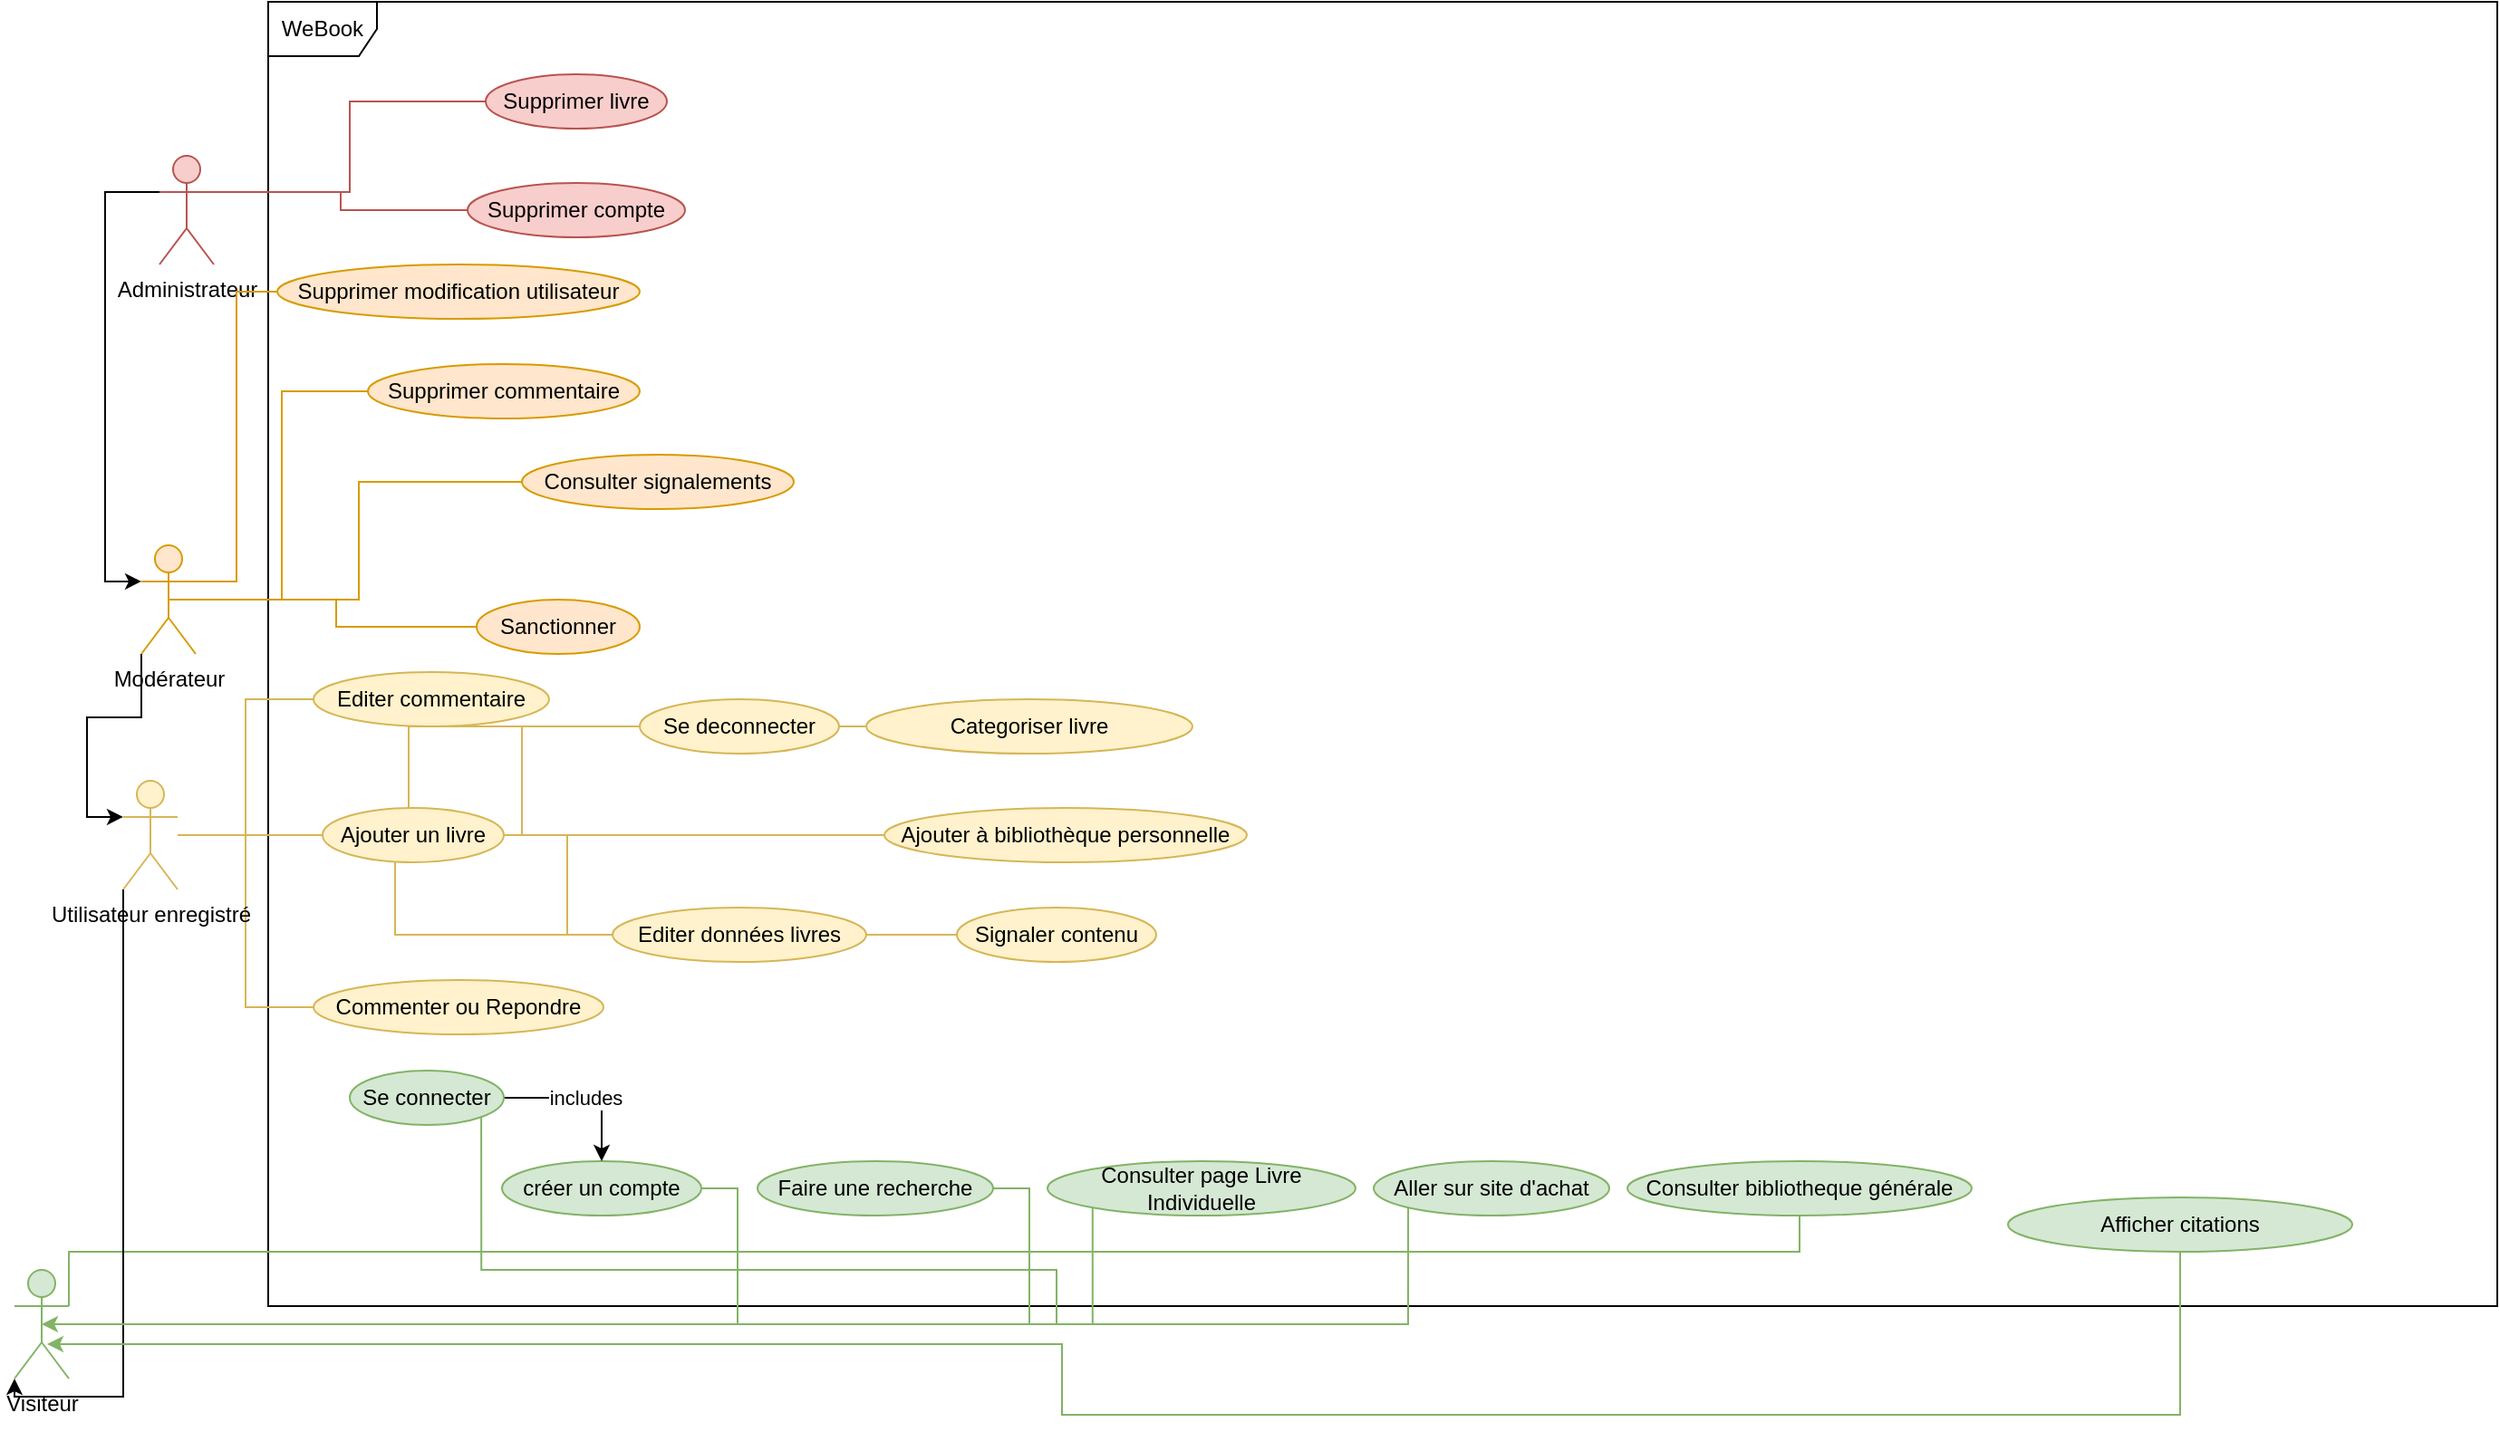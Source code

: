 <mxfile version="20.7.4" type="device" pages="7"><diagram id="wIYNi1u0ON8zr8fVcuYM" name="useCases"><mxGraphModel dx="780" dy="1673" grid="1" gridSize="10" guides="1" tooltips="1" connect="1" arrows="1" fold="1" page="1" pageScale="1" pageWidth="827" pageHeight="1169" math="0" shadow="0"><root><mxCell id="0"/><mxCell id="1" parent="0"/><mxCell id="WPzQV7hwAxl7SX7QEhGJ-31" value="WeBook" style="shape=umlFrame;whiteSpace=wrap;html=1;" parent="1" vertex="1"><mxGeometry x="170" y="-240" width="1230" height="720" as="geometry"/></mxCell><mxCell id="WPzQV7hwAxl7SX7QEhGJ-51" style="edgeStyle=orthogonalEdgeStyle;rounded=0;orthogonalLoop=1;jettySize=auto;html=1;exitX=1;exitY=0.333;exitDx=0;exitDy=0;exitPerimeter=0;endArrow=none;endFill=0;fillColor=#d5e8d4;strokeColor=#82b366;" parent="1" source="WPzQV7hwAxl7SX7QEhGJ-1" target="WPzQV7hwAxl7SX7QEhGJ-8" edge="1"><mxGeometry relative="1" as="geometry"><Array as="points"><mxPoint x="60" y="450"/><mxPoint x="1015" y="450"/></Array></mxGeometry></mxCell><mxCell id="WPzQV7hwAxl7SX7QEhGJ-52" style="edgeStyle=orthogonalEdgeStyle;rounded=0;orthogonalLoop=1;jettySize=auto;html=1;entryX=0;entryY=1;entryDx=0;entryDy=0;endArrow=none;endFill=0;fillColor=#d5e8d4;strokeColor=#82b366;" parent="1" source="WPzQV7hwAxl7SX7QEhGJ-1" target="WPzQV7hwAxl7SX7QEhGJ-6" edge="1"><mxGeometry relative="1" as="geometry"/></mxCell><mxCell id="WPzQV7hwAxl7SX7QEhGJ-55" style="edgeStyle=orthogonalEdgeStyle;rounded=0;orthogonalLoop=1;jettySize=auto;html=1;entryX=1;entryY=0.5;entryDx=0;entryDy=0;endArrow=none;endFill=0;fillColor=#d5e8d4;strokeColor=#82b366;" parent="1" source="WPzQV7hwAxl7SX7QEhGJ-1" target="WPzQV7hwAxl7SX7QEhGJ-10" edge="1"><mxGeometry relative="1" as="geometry"/></mxCell><mxCell id="WPzQV7hwAxl7SX7QEhGJ-58" style="edgeStyle=orthogonalEdgeStyle;rounded=0;orthogonalLoop=1;jettySize=auto;html=1;entryX=0;entryY=1;entryDx=0;entryDy=0;endArrow=none;endFill=0;fillColor=#d5e8d4;strokeColor=#82b366;" parent="1" source="WPzQV7hwAxl7SX7QEhGJ-1" target="WPzQV7hwAxl7SX7QEhGJ-7" edge="1"><mxGeometry relative="1" as="geometry"/></mxCell><mxCell id="WPzQV7hwAxl7SX7QEhGJ-59" style="edgeStyle=orthogonalEdgeStyle;rounded=0;orthogonalLoop=1;jettySize=auto;html=1;entryX=1;entryY=0.5;entryDx=0;entryDy=0;endArrow=none;endFill=0;fillColor=#d5e8d4;strokeColor=#82b366;" parent="1" source="WPzQV7hwAxl7SX7QEhGJ-1" target="WPzQV7hwAxl7SX7QEhGJ-12" edge="1"><mxGeometry relative="1" as="geometry"/></mxCell><mxCell id="WPzQV7hwAxl7SX7QEhGJ-1" value="Visiteur" style="shape=umlActor;verticalLabelPosition=bottom;verticalAlign=top;html=1;fillColor=#d5e8d4;strokeColor=#82b366;" parent="1" vertex="1"><mxGeometry x="30" y="460" width="30" height="60" as="geometry"/></mxCell><mxCell id="WPzQV7hwAxl7SX7QEhGJ-61" style="edgeStyle=orthogonalEdgeStyle;rounded=0;orthogonalLoop=1;jettySize=auto;html=1;entryX=0;entryY=0.5;entryDx=0;entryDy=0;endArrow=none;endFill=0;fillColor=#fff2cc;strokeColor=#d6b656;" parent="1" source="WPzQV7hwAxl7SX7QEhGJ-2" target="WPzQV7hwAxl7SX7QEhGJ-18" edge="1"><mxGeometry relative="1" as="geometry"/></mxCell><mxCell id="WPzQV7hwAxl7SX7QEhGJ-62" style="edgeStyle=orthogonalEdgeStyle;rounded=0;orthogonalLoop=1;jettySize=auto;html=1;entryX=0;entryY=0.5;entryDx=0;entryDy=0;endArrow=none;endFill=0;fillColor=#fff2cc;strokeColor=#d6b656;" parent="1" source="WPzQV7hwAxl7SX7QEhGJ-2" target="WPzQV7hwAxl7SX7QEhGJ-13" edge="1"><mxGeometry relative="1" as="geometry"/></mxCell><mxCell id="WPzQV7hwAxl7SX7QEhGJ-63" style="edgeStyle=orthogonalEdgeStyle;rounded=0;orthogonalLoop=1;jettySize=auto;html=1;entryX=0;entryY=0.5;entryDx=0;entryDy=0;endArrow=none;endFill=0;fillColor=#fff2cc;strokeColor=#d6b656;" parent="1" source="WPzQV7hwAxl7SX7QEhGJ-2" target="WPzQV7hwAxl7SX7QEhGJ-19" edge="1"><mxGeometry relative="1" as="geometry"/></mxCell><mxCell id="WPzQV7hwAxl7SX7QEhGJ-64" style="edgeStyle=orthogonalEdgeStyle;rounded=0;orthogonalLoop=1;jettySize=auto;html=1;entryX=0;entryY=0.5;entryDx=0;entryDy=0;endArrow=none;endFill=0;fillColor=#fff2cc;strokeColor=#d6b656;" parent="1" source="WPzQV7hwAxl7SX7QEhGJ-2" target="WPzQV7hwAxl7SX7QEhGJ-17" edge="1"><mxGeometry relative="1" as="geometry"/></mxCell><mxCell id="WPzQV7hwAxl7SX7QEhGJ-66" style="edgeStyle=orthogonalEdgeStyle;rounded=0;orthogonalLoop=1;jettySize=auto;html=1;entryX=0;entryY=0.5;entryDx=0;entryDy=0;endArrow=none;endFill=0;fillColor=#fff2cc;strokeColor=#d6b656;" parent="1" source="WPzQV7hwAxl7SX7QEhGJ-2" target="WPzQV7hwAxl7SX7QEhGJ-16" edge="1"><mxGeometry relative="1" as="geometry"/></mxCell><mxCell id="WPzQV7hwAxl7SX7QEhGJ-67" style="edgeStyle=orthogonalEdgeStyle;rounded=0;orthogonalLoop=1;jettySize=auto;html=1;entryX=0;entryY=0.5;entryDx=0;entryDy=0;endArrow=none;endFill=0;fillColor=#fff2cc;strokeColor=#d6b656;" parent="1" source="WPzQV7hwAxl7SX7QEhGJ-2" target="WPzQV7hwAxl7SX7QEhGJ-15" edge="1"><mxGeometry relative="1" as="geometry"/></mxCell><mxCell id="WPzQV7hwAxl7SX7QEhGJ-68" style="edgeStyle=orthogonalEdgeStyle;rounded=0;orthogonalLoop=1;jettySize=auto;html=1;entryX=0;entryY=0.5;entryDx=0;entryDy=0;endArrow=none;endFill=0;fillColor=#fff2cc;strokeColor=#d6b656;" parent="1" source="WPzQV7hwAxl7SX7QEhGJ-2" target="WPzQV7hwAxl7SX7QEhGJ-14" edge="1"><mxGeometry relative="1" as="geometry"/></mxCell><mxCell id="WPzQV7hwAxl7SX7QEhGJ-69" style="edgeStyle=orthogonalEdgeStyle;rounded=0;orthogonalLoop=1;jettySize=auto;html=1;entryX=0;entryY=0.5;entryDx=0;entryDy=0;endArrow=none;endFill=0;fillColor=#fff2cc;strokeColor=#d6b656;" parent="1" source="WPzQV7hwAxl7SX7QEhGJ-2" target="WPzQV7hwAxl7SX7QEhGJ-5" edge="1"><mxGeometry relative="1" as="geometry"/></mxCell><mxCell id="h1WNXDD1VKC-QquSGbUm-3" style="edgeStyle=orthogonalEdgeStyle;rounded=0;orthogonalLoop=1;jettySize=auto;html=1;exitX=0;exitY=1;exitDx=0;exitDy=0;exitPerimeter=0;entryX=0;entryY=1;entryDx=0;entryDy=0;entryPerimeter=0;fontSize=12;" parent="1" source="WPzQV7hwAxl7SX7QEhGJ-2" target="WPzQV7hwAxl7SX7QEhGJ-1" edge="1"><mxGeometry relative="1" as="geometry"><Array as="points"><mxPoint x="90" y="530"/><mxPoint x="30" y="530"/></Array></mxGeometry></mxCell><mxCell id="WPzQV7hwAxl7SX7QEhGJ-2" value="&lt;div&gt;Utilisateur enregistré&lt;/div&gt;&lt;div&gt;&lt;br&gt;&lt;/div&gt;" style="shape=umlActor;verticalLabelPosition=bottom;verticalAlign=top;html=1;fillColor=#fff2cc;strokeColor=#d6b656;" parent="1" vertex="1"><mxGeometry x="90" y="190" width="30" height="60" as="geometry"/></mxCell><mxCell id="WPzQV7hwAxl7SX7QEhGJ-71" style="edgeStyle=orthogonalEdgeStyle;rounded=0;orthogonalLoop=1;jettySize=auto;html=1;entryX=0;entryY=0.5;entryDx=0;entryDy=0;endArrow=none;endFill=0;fillColor=#ffe6cc;strokeColor=#d79b00;exitX=0.5;exitY=0.5;exitDx=0;exitDy=0;exitPerimeter=0;" parent="1" source="WPzQV7hwAxl7SX7QEhGJ-4" target="WPzQV7hwAxl7SX7QEhGJ-20" edge="1"><mxGeometry relative="1" as="geometry"/></mxCell><mxCell id="h1WNXDD1VKC-QquSGbUm-1" style="edgeStyle=orthogonalEdgeStyle;rounded=0;orthogonalLoop=1;jettySize=auto;html=1;exitX=0;exitY=0.333;exitDx=0;exitDy=0;exitPerimeter=0;entryX=0;entryY=0.333;entryDx=0;entryDy=0;entryPerimeter=0;fontSize=12;" parent="1" source="WPzQV7hwAxl7SX7QEhGJ-3" target="WPzQV7hwAxl7SX7QEhGJ-4" edge="1"><mxGeometry relative="1" as="geometry"/></mxCell><mxCell id="WPzQV7hwAxl7SX7QEhGJ-3" value="&lt;div&gt;Administrateur&lt;/div&gt;&lt;div&gt;&lt;br&gt;&lt;/div&gt;" style="shape=umlActor;verticalLabelPosition=bottom;verticalAlign=top;html=1;fillColor=#f8cecc;strokeColor=#b85450;" parent="1" vertex="1"><mxGeometry x="110" y="-155" width="30" height="60" as="geometry"/></mxCell><mxCell id="WPzQV7hwAxl7SX7QEhGJ-46" style="edgeStyle=orthogonalEdgeStyle;rounded=0;orthogonalLoop=1;jettySize=auto;html=1;exitX=1;exitY=0.333;exitDx=0;exitDy=0;exitPerimeter=0;entryX=0;entryY=0.5;entryDx=0;entryDy=0;endArrow=none;endFill=0;fillColor=#ffe6cc;strokeColor=#d79b00;" parent="1" source="WPzQV7hwAxl7SX7QEhGJ-4" target="WPzQV7hwAxl7SX7QEhGJ-21" edge="1"><mxGeometry relative="1" as="geometry"/></mxCell><mxCell id="WPzQV7hwAxl7SX7QEhGJ-47" style="edgeStyle=orthogonalEdgeStyle;rounded=0;orthogonalLoop=1;jettySize=auto;html=1;entryX=0;entryY=0.5;entryDx=0;entryDy=0;endArrow=none;endFill=0;fillColor=#ffe6cc;strokeColor=#d79b00;" parent="1" source="WPzQV7hwAxl7SX7QEhGJ-4" target="WPzQV7hwAxl7SX7QEhGJ-45" edge="1"><mxGeometry relative="1" as="geometry"/></mxCell><mxCell id="h1WNXDD1VKC-QquSGbUm-2" style="edgeStyle=orthogonalEdgeStyle;rounded=0;orthogonalLoop=1;jettySize=auto;html=1;exitX=0;exitY=1;exitDx=0;exitDy=0;exitPerimeter=0;entryX=0;entryY=0.333;entryDx=0;entryDy=0;entryPerimeter=0;fontSize=12;" parent="1" source="WPzQV7hwAxl7SX7QEhGJ-4" target="WPzQV7hwAxl7SX7QEhGJ-2" edge="1"><mxGeometry relative="1" as="geometry"/></mxCell><mxCell id="WPzQV7hwAxl7SX7QEhGJ-4" value="Modérateur" style="shape=umlActor;verticalLabelPosition=bottom;verticalAlign=top;html=1;fillColor=#ffe6cc;strokeColor=#d79b00;" parent="1" vertex="1"><mxGeometry x="100" y="60" width="30" height="60" as="geometry"/></mxCell><mxCell id="WPzQV7hwAxl7SX7QEhGJ-5" value="Signaler contenu" style="ellipse;whiteSpace=wrap;html=1;fillColor=#fff2cc;strokeColor=#d6b656;" parent="1" vertex="1"><mxGeometry x="550" y="260" width="110" height="30" as="geometry"/></mxCell><mxCell id="WPzQV7hwAxl7SX7QEhGJ-6" value="&lt;div&gt;Aller sur site d'achat&lt;/div&gt;" style="ellipse;whiteSpace=wrap;html=1;fillColor=#d5e8d4;strokeColor=#82b366;" parent="1" vertex="1"><mxGeometry x="780" y="400" width="130" height="30" as="geometry"/></mxCell><mxCell id="WPzQV7hwAxl7SX7QEhGJ-7" value="Consulter page Livre Individuelle" style="ellipse;whiteSpace=wrap;html=1;fillColor=#d5e8d4;strokeColor=#82b366;" parent="1" vertex="1"><mxGeometry x="600" y="400" width="170" height="30" as="geometry"/></mxCell><mxCell id="WPzQV7hwAxl7SX7QEhGJ-8" value="&lt;div&gt;Consulter bibliotheque générale&lt;/div&gt;" style="ellipse;whiteSpace=wrap;html=1;fillColor=#d5e8d4;strokeColor=#82b366;" parent="1" vertex="1"><mxGeometry x="920" y="400" width="190" height="30" as="geometry"/></mxCell><mxCell id="WPzQV7hwAxl7SX7QEhGJ-10" value="créer un compte" style="ellipse;whiteSpace=wrap;html=1;fillColor=#d5e8d4;strokeColor=#82b366;" parent="1" vertex="1"><mxGeometry x="299" y="400" width="110" height="30" as="geometry"/></mxCell><mxCell id="h1WNXDD1VKC-QquSGbUm-4" style="edgeStyle=orthogonalEdgeStyle;rounded=0;orthogonalLoop=1;jettySize=auto;html=1;exitX=1;exitY=1;exitDx=0;exitDy=0;entryX=0.5;entryY=0.5;entryDx=0;entryDy=0;entryPerimeter=0;fontSize=12;fillColor=#d5e8d4;strokeColor=#82b366;" parent="1" source="WPzQV7hwAxl7SX7QEhGJ-11" target="WPzQV7hwAxl7SX7QEhGJ-1" edge="1"><mxGeometry relative="1" as="geometry"><Array as="points"><mxPoint x="287" y="460"/><mxPoint x="605" y="460"/></Array></mxGeometry></mxCell><mxCell id="3v8AjuQ6bXtYLlQzLkdZ-1" value="includes" style="edgeStyle=orthogonalEdgeStyle;rounded=0;orthogonalLoop=1;jettySize=auto;html=1;exitX=1;exitY=0.5;exitDx=0;exitDy=0;entryX=0.5;entryY=0;entryDx=0;entryDy=0;" parent="1" source="WPzQV7hwAxl7SX7QEhGJ-11" target="WPzQV7hwAxl7SX7QEhGJ-10" edge="1"><mxGeometry relative="1" as="geometry"/></mxCell><mxCell id="WPzQV7hwAxl7SX7QEhGJ-11" value="Se connecter" style="ellipse;whiteSpace=wrap;html=1;fillColor=#d5e8d4;strokeColor=#82b366;" parent="1" vertex="1"><mxGeometry x="215" y="350" width="85" height="30" as="geometry"/></mxCell><mxCell id="WPzQV7hwAxl7SX7QEhGJ-13" value="Ajouter un livre" style="ellipse;whiteSpace=wrap;html=1;fillColor=#fff2cc;strokeColor=#d6b656;" parent="1" vertex="1"><mxGeometry x="200" y="205" width="100" height="30" as="geometry"/></mxCell><mxCell id="WPzQV7hwAxl7SX7QEhGJ-14" value="Ajouter à bibliothèque personnelle" style="ellipse;whiteSpace=wrap;html=1;fillColor=#fff2cc;strokeColor=#d6b656;" parent="1" vertex="1"><mxGeometry x="510" y="205" width="200" height="30" as="geometry"/></mxCell><mxCell id="WPzQV7hwAxl7SX7QEhGJ-15" value="Categoriser livre" style="ellipse;whiteSpace=wrap;html=1;fillColor=#fff2cc;strokeColor=#d6b656;" parent="1" vertex="1"><mxGeometry x="500" y="145" width="180" height="30" as="geometry"/></mxCell><mxCell id="WPzQV7hwAxl7SX7QEhGJ-16" value="Editer données livres" style="ellipse;whiteSpace=wrap;html=1;fillColor=#fff2cc;strokeColor=#d6b656;" parent="1" vertex="1"><mxGeometry x="360" y="260" width="140" height="30" as="geometry"/></mxCell><mxCell id="WPzQV7hwAxl7SX7QEhGJ-17" value="Se deconnecter" style="ellipse;whiteSpace=wrap;html=1;fillColor=#fff2cc;strokeColor=#d6b656;" parent="1" vertex="1"><mxGeometry x="375" y="145" width="110" height="30" as="geometry"/></mxCell><mxCell id="WPzQV7hwAxl7SX7QEhGJ-18" value="Editer commentaire" style="ellipse;whiteSpace=wrap;html=1;fillColor=#fff2cc;strokeColor=#d6b656;" parent="1" vertex="1"><mxGeometry x="195" y="130" width="130" height="30" as="geometry"/></mxCell><mxCell id="WPzQV7hwAxl7SX7QEhGJ-19" value="Commenter ou Repondre" style="ellipse;whiteSpace=wrap;html=1;fillColor=#fff2cc;strokeColor=#d6b656;" parent="1" vertex="1"><mxGeometry x="195" y="300" width="160" height="30" as="geometry"/></mxCell><mxCell id="WPzQV7hwAxl7SX7QEhGJ-20" value="Consulter signalements" style="ellipse;whiteSpace=wrap;html=1;fillColor=#ffe6cc;strokeColor=#d79b00;" parent="1" vertex="1"><mxGeometry x="310" y="10" width="150" height="30" as="geometry"/></mxCell><mxCell id="WPzQV7hwAxl7SX7QEhGJ-21" value="Supprimer modification utilisateur" style="ellipse;whiteSpace=wrap;html=1;fillColor=#ffe6cc;strokeColor=#d79b00;" parent="1" vertex="1"><mxGeometry x="175" y="-95" width="200" height="30" as="geometry"/></mxCell><mxCell id="WPzQV7hwAxl7SX7QEhGJ-23" value="Supprimer livre" style="ellipse;whiteSpace=wrap;html=1;fillColor=#f8cecc;strokeColor=#b85450;" parent="1" vertex="1"><mxGeometry x="290" y="-200" width="100" height="30" as="geometry"/></mxCell><mxCell id="WPzQV7hwAxl7SX7QEhGJ-26" value="Supprimer compte" style="ellipse;whiteSpace=wrap;html=1;fillColor=#f8cecc;strokeColor=#b85450;" parent="1" vertex="1"><mxGeometry x="280" y="-140" width="120" height="30" as="geometry"/></mxCell><mxCell id="WPzQV7hwAxl7SX7QEhGJ-42" value="" style="endArrow=none;html=1;rounded=0;entryX=0;entryY=0.5;entryDx=0;entryDy=0;exitX=1;exitY=0.333;exitDx=0;exitDy=0;exitPerimeter=0;fillColor=#f8cecc;strokeColor=#b85450;edgeStyle=orthogonalEdgeStyle;" parent="1" source="WPzQV7hwAxl7SX7QEhGJ-3" target="WPzQV7hwAxl7SX7QEhGJ-23" edge="1"><mxGeometry width="50" height="50" relative="1" as="geometry"><mxPoint x="170" y="-110" as="sourcePoint"/><mxPoint x="220" y="-160" as="targetPoint"/></mxGeometry></mxCell><mxCell id="WPzQV7hwAxl7SX7QEhGJ-43" value="" style="endArrow=none;html=1;rounded=0;exitX=1;exitY=0.333;exitDx=0;exitDy=0;exitPerimeter=0;entryX=0;entryY=0.5;entryDx=0;entryDy=0;fillColor=#f8cecc;strokeColor=#b85450;edgeStyle=orthogonalEdgeStyle;" parent="1" source="WPzQV7hwAxl7SX7QEhGJ-3" target="WPzQV7hwAxl7SX7QEhGJ-26" edge="1"><mxGeometry width="50" height="50" relative="1" as="geometry"><mxPoint x="200" y="-70" as="sourcePoint"/><mxPoint x="250" y="-120" as="targetPoint"/></mxGeometry></mxCell><mxCell id="WPzQV7hwAxl7SX7QEhGJ-45" value="&lt;div&gt;Supprimer commentaire&lt;/div&gt;" style="ellipse;whiteSpace=wrap;html=1;fillColor=#ffe6cc;strokeColor=#d79b00;" parent="1" vertex="1"><mxGeometry x="225" y="-40" width="150" height="30" as="geometry"/></mxCell><mxCell id="WPzQV7hwAxl7SX7QEhGJ-12" value="Faire une recherche" style="ellipse;whiteSpace=wrap;html=1;fillColor=#d5e8d4;strokeColor=#82b366;" parent="1" vertex="1"><mxGeometry x="440" y="400" width="130" height="30" as="geometry"/></mxCell><mxCell id="h1WNXDD1VKC-QquSGbUm-6" style="edgeStyle=orthogonalEdgeStyle;rounded=0;orthogonalLoop=1;jettySize=auto;html=1;entryX=0.6;entryY=0.683;entryDx=0;entryDy=0;entryPerimeter=0;fontSize=12;fillColor=#d5e8d4;strokeColor=#82b366;" parent="1" source="h1WNXDD1VKC-QquSGbUm-5" target="WPzQV7hwAxl7SX7QEhGJ-1" edge="1"><mxGeometry relative="1" as="geometry"><Array as="points"><mxPoint x="1225" y="540"/><mxPoint x="608" y="540"/></Array></mxGeometry></mxCell><mxCell id="h1WNXDD1VKC-QquSGbUm-5" value="&lt;div&gt;Afficher citations&lt;/div&gt;" style="ellipse;whiteSpace=wrap;html=1;fillColor=#d5e8d4;strokeColor=#82b366;" parent="1" vertex="1"><mxGeometry x="1130" y="420" width="190" height="30" as="geometry"/></mxCell><mxCell id="xSO3X_RQB6DHw-mbTL8O-2" style="edgeStyle=orthogonalEdgeStyle;rounded=0;orthogonalLoop=1;jettySize=auto;html=1;endArrow=none;endFill=0;fillColor=#ffe6cc;strokeColor=#d79b00;" edge="1" parent="1" source="xSO3X_RQB6DHw-mbTL8O-1" target="WPzQV7hwAxl7SX7QEhGJ-4"><mxGeometry relative="1" as="geometry"/></mxCell><mxCell id="xSO3X_RQB6DHw-mbTL8O-1" value="Sanctionner" style="ellipse;whiteSpace=wrap;html=1;fillColor=#ffe6cc;strokeColor=#d79b00;" vertex="1" parent="1"><mxGeometry x="285" y="90" width="90" height="30" as="geometry"/></mxCell></root></mxGraphModel></diagram><diagram id="miLaTKCQhLI4lzKffE7h" name="Sequence"><mxGraphModel dx="1764" dy="1153" grid="1" gridSize="10" guides="1" tooltips="1" connect="1" arrows="1" fold="1" page="1" pageScale="1" pageWidth="827" pageHeight="1169" math="0" shadow="0"><root><mxCell id="0"/><mxCell id="1" parent="0"/><mxCell id="QOvPO_ZjdiaH8lnMwcZq-1" value="" style="swimlane;startSize=0;align=center;verticalAlign=middle;" parent="1" vertex="1"><mxGeometry y="40" width="830" height="480" as="geometry"/></mxCell><mxCell id="QOvPO_ZjdiaH8lnMwcZq-2" value="Modele vide" style="text;html=1;strokeColor=none;fillColor=none;align=center;verticalAlign=middle;whiteSpace=wrap;rounded=0;" parent="QOvPO_ZjdiaH8lnMwcZq-1" vertex="1"><mxGeometry x="20" width="90" height="20" as="geometry"/></mxCell><mxCell id="QOvPO_ZjdiaH8lnMwcZq-3" value="Utilisateur" style="swimlane;whiteSpace=wrap;html=1;align=center;verticalAlign=middle;" parent="QOvPO_ZjdiaH8lnMwcZq-1" vertex="1"><mxGeometry y="40" width="260" height="440" as="geometry"/></mxCell><mxCell id="QOvPO_ZjdiaH8lnMwcZq-4" value="SI" style="swimlane;whiteSpace=wrap;html=1;align=center;verticalAlign=middle;" parent="QOvPO_ZjdiaH8lnMwcZq-1" vertex="1"><mxGeometry x="280" y="40" width="246" height="440" as="geometry"/></mxCell><mxCell id="QOvPO_ZjdiaH8lnMwcZq-5" value="BDD" style="swimlane;whiteSpace=wrap;html=1;align=center;verticalAlign=middle;" parent="QOvPO_ZjdiaH8lnMwcZq-1" vertex="1"><mxGeometry x="581" y="40" width="246" height="440" as="geometry"/></mxCell><mxCell id="QOvPO_ZjdiaH8lnMwcZq-6" value="" style="swimlane;startSize=0;fillColor=#f8cecc;strokeColor=#b85450;align=center;verticalAlign=middle;" parent="1" vertex="1"><mxGeometry y="540" width="830" height="480" as="geometry"/></mxCell><mxCell id="QOvPO_ZjdiaH8lnMwcZq-7" value="Supprimer un livre" style="text;html=1;strokeColor=#b85450;fillColor=#f8cecc;align=center;verticalAlign=middle;whiteSpace=wrap;rounded=0;" parent="QOvPO_ZjdiaH8lnMwcZq-6" vertex="1"><mxGeometry x="20" width="110" height="20" as="geometry"/></mxCell><mxCell id="QOvPO_ZjdiaH8lnMwcZq-8" value="Administrateur" style="swimlane;whiteSpace=wrap;html=1;fillColor=#f8cecc;strokeColor=#b85450;align=center;verticalAlign=middle;" parent="QOvPO_ZjdiaH8lnMwcZq-6" vertex="1"><mxGeometry y="40" width="260" height="440" as="geometry"/></mxCell><mxCell id="QOvPO_ZjdiaH8lnMwcZq-12" value="Administrator selects the &quot;Delete Book&quot; option" style="html=1;shape=mxgraph.infographic.ribbonSimple;notch1=0;notch2=20;align=center;verticalAlign=middle;fontSize=12;fontStyle=0;fillColor=#f8cecc;fontFamily=Helvetica;fontColor=rgb(0, 0, 0);strokeColor=#b85450;" parent="QOvPO_ZjdiaH8lnMwcZq-8" vertex="1"><mxGeometry x="70" y="40" width="120" height="80" as="geometry"/></mxCell><mxCell id="QOvPO_ZjdiaH8lnMwcZq-14" value="Administrator confirms the deletion" style="ellipse;whiteSpace=wrap;html=1;fillColor=#f8cecc;strokeColor=#b85450;align=center;verticalAlign=middle;" parent="QOvPO_ZjdiaH8lnMwcZq-8" vertex="1"><mxGeometry x="70" y="180" width="120" height="80" as="geometry"/></mxCell><mxCell id="QOvPO_ZjdiaH8lnMwcZq-9" value="SI" style="swimlane;whiteSpace=wrap;html=1;align=center;verticalAlign=middle;" parent="QOvPO_ZjdiaH8lnMwcZq-6" vertex="1"><mxGeometry x="280" y="40" width="370" height="440" as="geometry"/></mxCell><mxCell id="QOvPO_ZjdiaH8lnMwcZq-21" style="edgeStyle=orthogonalEdgeStyle;rounded=0;orthogonalLoop=1;jettySize=auto;html=1;align=center;verticalAlign=middle;" parent="QOvPO_ZjdiaH8lnMwcZq-9" source="QOvPO_ZjdiaH8lnMwcZq-15" target="QOvPO_ZjdiaH8lnMwcZq-16" edge="1"><mxGeometry relative="1" as="geometry"/></mxCell><mxCell id="QOvPO_ZjdiaH8lnMwcZq-15" value="The system removes the book from the library and updates the database" style="ellipse;whiteSpace=wrap;html=1;align=center;verticalAlign=middle;" parent="QOvPO_ZjdiaH8lnMwcZq-9" vertex="1"><mxGeometry x="100" y="220" width="120" height="80" as="geometry"/></mxCell><mxCell id="QOvPO_ZjdiaH8lnMwcZq-16" value="&lt;br style=&quot;border-color: var(--border-color);&quot;&gt;The system sends a notification to the administrator that the book has been deleted" style="ellipse;whiteSpace=wrap;html=1;align=center;verticalAlign=middle;" parent="QOvPO_ZjdiaH8lnMwcZq-9" vertex="1"><mxGeometry x="10" y="340" width="260" height="65" as="geometry"/></mxCell><mxCell id="QOvPO_ZjdiaH8lnMwcZq-13" value="The system prompts the administrator to confirm the deletion" style="ellipse;whiteSpace=wrap;html=1;align=center;verticalAlign=middle;" parent="QOvPO_ZjdiaH8lnMwcZq-9" vertex="1"><mxGeometry x="100" y="70" width="120" height="80" as="geometry"/></mxCell><mxCell id="QOvPO_ZjdiaH8lnMwcZq-10" value="BDD" style="swimlane;whiteSpace=wrap;html=1;align=center;verticalAlign=middle;" parent="QOvPO_ZjdiaH8lnMwcZq-6" vertex="1"><mxGeometry x="581" y="40" width="246" height="440" as="geometry"/></mxCell><mxCell id="QOvPO_ZjdiaH8lnMwcZq-18" style="edgeStyle=orthogonalEdgeStyle;rounded=0;orthogonalLoop=1;jettySize=auto;html=1;entryX=0;entryY=0.5;entryDx=0;entryDy=0;align=center;verticalAlign=middle;" parent="QOvPO_ZjdiaH8lnMwcZq-6" source="QOvPO_ZjdiaH8lnMwcZq-12" target="QOvPO_ZjdiaH8lnMwcZq-13" edge="1"><mxGeometry relative="1" as="geometry"/></mxCell><mxCell id="QOvPO_ZjdiaH8lnMwcZq-19" style="edgeStyle=orthogonalEdgeStyle;rounded=0;orthogonalLoop=1;jettySize=auto;html=1;entryX=1;entryY=0.5;entryDx=0;entryDy=0;align=center;verticalAlign=middle;" parent="QOvPO_ZjdiaH8lnMwcZq-6" source="QOvPO_ZjdiaH8lnMwcZq-13" target="QOvPO_ZjdiaH8lnMwcZq-14" edge="1"><mxGeometry relative="1" as="geometry"><Array as="points"><mxPoint x="350" y="180"/><mxPoint x="350" y="240"/><mxPoint x="190" y="240"/></Array></mxGeometry></mxCell><mxCell id="QOvPO_ZjdiaH8lnMwcZq-20" style="edgeStyle=orthogonalEdgeStyle;rounded=0;orthogonalLoop=1;jettySize=auto;html=1;entryX=0;entryY=0.5;entryDx=0;entryDy=0;align=center;verticalAlign=middle;" parent="QOvPO_ZjdiaH8lnMwcZq-6" source="QOvPO_ZjdiaH8lnMwcZq-14" target="QOvPO_ZjdiaH8lnMwcZq-15" edge="1"><mxGeometry relative="1" as="geometry"/></mxCell><mxCell id="QOvPO_ZjdiaH8lnMwcZq-22" value="" style="swimlane;startSize=0;align=center;verticalAlign=middle;" parent="1" vertex="1"><mxGeometry y="1070" width="830" height="480" as="geometry"/></mxCell><mxCell id="QOvPO_ZjdiaH8lnMwcZq-23" value="Supprimer un compte" style="text;html=1;strokeColor=#b85450;fillColor=#f8cecc;align=center;verticalAlign=middle;whiteSpace=wrap;rounded=0;" parent="QOvPO_ZjdiaH8lnMwcZq-22" vertex="1"><mxGeometry x="20" width="90" height="20" as="geometry"/></mxCell><mxCell id="QOvPO_ZjdiaH8lnMwcZq-24" value="Administrateur" style="swimlane;whiteSpace=wrap;html=1;fillColor=#f8cecc;strokeColor=#b85450;align=center;verticalAlign=middle;" parent="QOvPO_ZjdiaH8lnMwcZq-22" vertex="1"><mxGeometry y="40" width="260" height="440" as="geometry"/></mxCell><mxCell id="QOvPO_ZjdiaH8lnMwcZq-27" value="Administrator selects the &quot;Delete Account&quot; option" style="html=1;shape=mxgraph.infographic.ribbonSimple;notch1=0;notch2=20;align=center;verticalAlign=middle;fontSize=12;fontStyle=0;fillColor=#f8cecc;fontFamily=Helvetica;fontColor=rgb(0, 0, 0);strokeColor=#b85450;whiteSpace=wrap;" parent="QOvPO_ZjdiaH8lnMwcZq-24" vertex="1"><mxGeometry x="70" y="59" width="120" height="80" as="geometry"/></mxCell><mxCell id="QOvPO_ZjdiaH8lnMwcZq-29" value="Administrator confirms the deletion" style="ellipse;whiteSpace=wrap;html=1;fillColor=#f8cecc;strokeColor=#b85450;align=center;verticalAlign=middle;" parent="QOvPO_ZjdiaH8lnMwcZq-24" vertex="1"><mxGeometry x="80" y="190" width="120" height="80" as="geometry"/></mxCell><mxCell id="QOvPO_ZjdiaH8lnMwcZq-25" value="SI" style="swimlane;whiteSpace=wrap;html=1;align=center;verticalAlign=middle;" parent="QOvPO_ZjdiaH8lnMwcZq-22" vertex="1"><mxGeometry x="280" y="40" width="246" height="440" as="geometry"/></mxCell><mxCell id="QOvPO_ZjdiaH8lnMwcZq-28" value="The system prompts the administrator to confirm the deletion" style="ellipse;whiteSpace=wrap;html=1;align=center;verticalAlign=middle;" parent="QOvPO_ZjdiaH8lnMwcZq-25" vertex="1"><mxGeometry x="63" y="70" width="120" height="80" as="geometry"/></mxCell><mxCell id="QOvPO_ZjdiaH8lnMwcZq-36" style="edgeStyle=orthogonalEdgeStyle;rounded=0;orthogonalLoop=1;jettySize=auto;html=1;exitX=0.5;exitY=1;exitDx=0;exitDy=0;entryX=0.648;entryY=0.025;entryDx=0;entryDy=0;entryPerimeter=0;align=center;verticalAlign=middle;" parent="QOvPO_ZjdiaH8lnMwcZq-25" source="QOvPO_ZjdiaH8lnMwcZq-30" target="QOvPO_ZjdiaH8lnMwcZq-31" edge="1"><mxGeometry relative="1" as="geometry"/></mxCell><mxCell id="QOvPO_ZjdiaH8lnMwcZq-30" value="The system removes the account from the database and updates the user list" style="ellipse;whiteSpace=wrap;html=1;align=center;verticalAlign=middle;" parent="QOvPO_ZjdiaH8lnMwcZq-25" vertex="1"><mxGeometry x="70" y="200" width="120" height="80" as="geometry"/></mxCell><mxCell id="QOvPO_ZjdiaH8lnMwcZq-31" value="The system sends a notification to the administrator that the account has been deleted" style="ellipse;whiteSpace=wrap;html=1;align=center;verticalAlign=middle;" parent="QOvPO_ZjdiaH8lnMwcZq-25" vertex="1"><mxGeometry x="60" y="310" width="120" height="80" as="geometry"/></mxCell><mxCell id="QOvPO_ZjdiaH8lnMwcZq-26" value="BDD" style="swimlane;whiteSpace=wrap;html=1;align=center;verticalAlign=middle;" parent="QOvPO_ZjdiaH8lnMwcZq-22" vertex="1"><mxGeometry x="581" y="40" width="246" height="440" as="geometry"/></mxCell><mxCell id="QOvPO_ZjdiaH8lnMwcZq-32" style="edgeStyle=orthogonalEdgeStyle;rounded=0;orthogonalLoop=1;jettySize=auto;html=1;entryX=0;entryY=0.5;entryDx=0;entryDy=0;align=center;verticalAlign=middle;" parent="QOvPO_ZjdiaH8lnMwcZq-22" source="QOvPO_ZjdiaH8lnMwcZq-27" target="QOvPO_ZjdiaH8lnMwcZq-28" edge="1"><mxGeometry relative="1" as="geometry"/></mxCell><mxCell id="QOvPO_ZjdiaH8lnMwcZq-34" style="edgeStyle=orthogonalEdgeStyle;rounded=0;orthogonalLoop=1;jettySize=auto;html=1;exitX=0;exitY=1;exitDx=0;exitDy=0;entryX=1;entryY=0;entryDx=0;entryDy=0;align=center;verticalAlign=middle;" parent="QOvPO_ZjdiaH8lnMwcZq-22" source="QOvPO_ZjdiaH8lnMwcZq-28" target="QOvPO_ZjdiaH8lnMwcZq-29" edge="1"><mxGeometry relative="1" as="geometry"/></mxCell><mxCell id="QOvPO_ZjdiaH8lnMwcZq-35" style="edgeStyle=orthogonalEdgeStyle;rounded=0;orthogonalLoop=1;jettySize=auto;html=1;exitX=1;exitY=0.5;exitDx=0;exitDy=0;align=center;verticalAlign=middle;" parent="1" source="QOvPO_ZjdiaH8lnMwcZq-29" edge="1"><mxGeometry relative="1" as="geometry"><mxPoint x="340.0" y="1339.5" as="targetPoint"/></mxGeometry></mxCell><mxCell id="QOvPO_ZjdiaH8lnMwcZq-37" value="" style="swimlane;startSize=0;align=center;verticalAlign=middle;" parent="1" vertex="1"><mxGeometry x="920" y="540" width="830" height="480" as="geometry"/></mxCell><mxCell id="QOvPO_ZjdiaH8lnMwcZq-38" value="&lt;div style=&quot;&quot;&gt;&lt;font face=&quot;Söhne, ui-sans-serif, system-ui, -apple-system, Segoe UI, Roboto, Ubuntu, Cantarell, Noto Sans, sans-serif, Helvetica Neue, Arial, Apple Color Emoji, Segoe UI Emoji, Segoe UI Symbol, Noto Color Emoji&quot; color=&quot;#374151&quot;&gt;&lt;span style=&quot;font-size: 16px;&quot;&gt;Delete user modification&lt;/span&gt;&lt;/font&gt;&lt;/div&gt;" style="text;html=1;strokeColor=#d79b00;fillColor=#ffe6cc;align=center;verticalAlign=middle;whiteSpace=wrap;rounded=0;" parent="QOvPO_ZjdiaH8lnMwcZq-37" vertex="1"><mxGeometry x="20" width="230" height="20" as="geometry"/></mxCell><mxCell id="QOvPO_ZjdiaH8lnMwcZq-39" value="Moderateur" style="swimlane;whiteSpace=wrap;html=1;fillColor=#ffe6cc;strokeColor=#d79b00;align=center;verticalAlign=middle;" parent="QOvPO_ZjdiaH8lnMwcZq-37" vertex="1"><mxGeometry y="40" width="260" height="440" as="geometry"/></mxCell><mxCell id="QOvPO_ZjdiaH8lnMwcZq-42" value="Moderator selects the &quot;Delete User Modifications&quot; option" style="html=1;shape=mxgraph.infographic.ribbonSimple;notch1=0;notch2=20;align=center;verticalAlign=middle;fontSize=12;fontStyle=0;fillColor=#ffe6cc;fontFamily=Helvetica;fontColor=rgb(0, 0, 0);strokeColor=#d79b00;whiteSpace=wrap;" parent="QOvPO_ZjdiaH8lnMwcZq-39" vertex="1"><mxGeometry x="70" y="60" width="120" height="80" as="geometry"/></mxCell><mxCell id="QOvPO_ZjdiaH8lnMwcZq-44" value="Moderator selects the modifications" style="ellipse;whiteSpace=wrap;html=1;fillColor=#ffe6cc;strokeColor=#d79b00;align=center;verticalAlign=middle;" parent="QOvPO_ZjdiaH8lnMwcZq-39" vertex="1"><mxGeometry x="60" y="180" width="120" height="80" as="geometry"/></mxCell><mxCell id="QOvPO_ZjdiaH8lnMwcZq-40" value="SI" style="swimlane;whiteSpace=wrap;html=1;align=center;verticalAlign=middle;" parent="QOvPO_ZjdiaH8lnMwcZq-37" vertex="1"><mxGeometry x="280" y="40" width="246" height="440" as="geometry"/></mxCell><mxCell id="QOvPO_ZjdiaH8lnMwcZq-43" value="The system prompts the moderator to select the specific modifications to delete" style="ellipse;whiteSpace=wrap;html=1;align=center;verticalAlign=middle;" parent="QOvPO_ZjdiaH8lnMwcZq-40" vertex="1"><mxGeometry x="60" y="60" width="120" height="80" as="geometry"/></mxCell><mxCell id="QOvPO_ZjdiaH8lnMwcZq-46" value="The system sends a notification to the moderator that the modifications have been deleted" style="ellipse;whiteSpace=wrap;html=1;align=center;verticalAlign=middle;" parent="QOvPO_ZjdiaH8lnMwcZq-40" vertex="1"><mxGeometry x="50" y="290" width="120" height="80" as="geometry"/></mxCell><mxCell id="QOvPO_ZjdiaH8lnMwcZq-50" style="edgeStyle=orthogonalEdgeStyle;rounded=0;orthogonalLoop=1;jettySize=auto;html=1;exitX=0.5;exitY=1;exitDx=0;exitDy=0;entryX=0.575;entryY=0.025;entryDx=0;entryDy=0;entryPerimeter=0;align=center;verticalAlign=middle;" parent="QOvPO_ZjdiaH8lnMwcZq-40" source="QOvPO_ZjdiaH8lnMwcZq-45" target="QOvPO_ZjdiaH8lnMwcZq-46" edge="1"><mxGeometry relative="1" as="geometry"/></mxCell><mxCell id="QOvPO_ZjdiaH8lnMwcZq-45" value="The system removes the selected modifications and updates the database" style="ellipse;whiteSpace=wrap;html=1;align=center;verticalAlign=middle;" parent="QOvPO_ZjdiaH8lnMwcZq-40" vertex="1"><mxGeometry x="60" y="160" width="120" height="80" as="geometry"/></mxCell><mxCell id="QOvPO_ZjdiaH8lnMwcZq-41" value="BDD" style="swimlane;whiteSpace=wrap;html=1;align=center;verticalAlign=middle;" parent="QOvPO_ZjdiaH8lnMwcZq-37" vertex="1"><mxGeometry x="581" y="40" width="246" height="440" as="geometry"/></mxCell><mxCell id="QOvPO_ZjdiaH8lnMwcZq-47" style="edgeStyle=orthogonalEdgeStyle;rounded=0;orthogonalLoop=1;jettySize=auto;html=1;entryX=0;entryY=0.5;entryDx=0;entryDy=0;align=center;verticalAlign=middle;" parent="QOvPO_ZjdiaH8lnMwcZq-37" source="QOvPO_ZjdiaH8lnMwcZq-42" target="QOvPO_ZjdiaH8lnMwcZq-43" edge="1"><mxGeometry relative="1" as="geometry"/></mxCell><mxCell id="QOvPO_ZjdiaH8lnMwcZq-48" style="edgeStyle=orthogonalEdgeStyle;rounded=0;orthogonalLoop=1;jettySize=auto;html=1;exitX=0;exitY=1;exitDx=0;exitDy=0;entryX=1;entryY=0;entryDx=0;entryDy=0;align=center;verticalAlign=middle;" parent="QOvPO_ZjdiaH8lnMwcZq-37" source="QOvPO_ZjdiaH8lnMwcZq-43" target="QOvPO_ZjdiaH8lnMwcZq-44" edge="1"><mxGeometry relative="1" as="geometry"><Array as="points"><mxPoint x="358" y="190"/><mxPoint x="162" y="190"/></Array></mxGeometry></mxCell><mxCell id="QOvPO_ZjdiaH8lnMwcZq-49" style="edgeStyle=orthogonalEdgeStyle;rounded=0;orthogonalLoop=1;jettySize=auto;html=1;exitX=1;exitY=0.5;exitDx=0;exitDy=0;entryX=0.083;entryY=0.744;entryDx=0;entryDy=0;entryPerimeter=0;align=center;verticalAlign=middle;" parent="QOvPO_ZjdiaH8lnMwcZq-37" source="QOvPO_ZjdiaH8lnMwcZq-44" target="QOvPO_ZjdiaH8lnMwcZq-45" edge="1"><mxGeometry relative="1" as="geometry"/></mxCell><mxCell id="QOvPO_ZjdiaH8lnMwcZq-51" value="" style="swimlane;startSize=0;align=center;verticalAlign=middle;" parent="1" vertex="1"><mxGeometry x="920" y="1060" width="830" height="480" as="geometry"/></mxCell><mxCell id="QOvPO_ZjdiaH8lnMwcZq-52" value="Delete comments" style="text;html=1;strokeColor=#d79b00;fillColor=#ffe6cc;align=center;verticalAlign=middle;whiteSpace=wrap;rounded=0;" parent="QOvPO_ZjdiaH8lnMwcZq-51" vertex="1"><mxGeometry x="20" width="130" height="20" as="geometry"/></mxCell><mxCell id="QOvPO_ZjdiaH8lnMwcZq-53" value="Moderateur" style="swimlane;whiteSpace=wrap;html=1;fillColor=#ffe6cc;strokeColor=#d79b00;align=center;verticalAlign=middle;" parent="QOvPO_ZjdiaH8lnMwcZq-51" vertex="1"><mxGeometry y="40" width="320" height="440" as="geometry"/></mxCell><mxCell id="QOvPO_ZjdiaH8lnMwcZq-56" value="Moderator selects the the delete comments section" style="html=1;shape=mxgraph.infographic.ribbonSimple;notch1=0;notch2=20;align=center;verticalAlign=middle;fontSize=12;fontStyle=0;fillColor=#ffe6cc;fontFamily=Helvetica;fontColor=rgb(0, 0, 0);strokeColor=#d79b00;whiteSpace=wrap;" parent="QOvPO_ZjdiaH8lnMwcZq-53" vertex="1"><mxGeometry x="30" y="79" width="240" height="60" as="geometry"/></mxCell><mxCell id="QOvPO_ZjdiaH8lnMwcZq-58" value="Moderator selects the comments" style="ellipse;whiteSpace=wrap;html=1;fillColor=#ffe6cc;strokeColor=#d79b00;align=center;verticalAlign=middle;" parent="QOvPO_ZjdiaH8lnMwcZq-53" vertex="1"><mxGeometry x="90" y="180" width="120" height="80" as="geometry"/></mxCell><mxCell id="QOvPO_ZjdiaH8lnMwcZq-54" value="SI" style="swimlane;whiteSpace=wrap;html=1;align=center;verticalAlign=middle;" parent="QOvPO_ZjdiaH8lnMwcZq-51" vertex="1"><mxGeometry x="320" y="40" width="246" height="440" as="geometry"/></mxCell><mxCell id="QOvPO_ZjdiaH8lnMwcZq-57" value="The system prompts the moderator to select the specific comments to delete" style="ellipse;whiteSpace=wrap;html=1;align=center;verticalAlign=middle;" parent="QOvPO_ZjdiaH8lnMwcZq-54" vertex="1"><mxGeometry x="75" y="80" width="120" height="80" as="geometry"/></mxCell><mxCell id="QOvPO_ZjdiaH8lnMwcZq-60" value="The system sends a notification to the moderator that the comments have been deleted" style="ellipse;whiteSpace=wrap;html=1;align=center;verticalAlign=middle;" parent="QOvPO_ZjdiaH8lnMwcZq-54" vertex="1"><mxGeometry x="75" y="290" width="120" height="80" as="geometry"/></mxCell><mxCell id="QOvPO_ZjdiaH8lnMwcZq-64" style="edgeStyle=orthogonalEdgeStyle;rounded=0;orthogonalLoop=1;jettySize=auto;html=1;exitX=0.5;exitY=1;exitDx=0;exitDy=0;entryX=0.5;entryY=0;entryDx=0;entryDy=0;align=center;verticalAlign=middle;" parent="QOvPO_ZjdiaH8lnMwcZq-54" source="QOvPO_ZjdiaH8lnMwcZq-59" target="QOvPO_ZjdiaH8lnMwcZq-60" edge="1"><mxGeometry relative="1" as="geometry"/></mxCell><mxCell id="QOvPO_ZjdiaH8lnMwcZq-59" value="The system removes the selected comments and updates the database" style="ellipse;whiteSpace=wrap;html=1;align=center;verticalAlign=middle;" parent="QOvPO_ZjdiaH8lnMwcZq-54" vertex="1"><mxGeometry x="75" y="180" width="120" height="80" as="geometry"/></mxCell><mxCell id="QOvPO_ZjdiaH8lnMwcZq-55" value="BDD" style="swimlane;whiteSpace=wrap;html=1;align=center;verticalAlign=middle;" parent="QOvPO_ZjdiaH8lnMwcZq-51" vertex="1"><mxGeometry x="581" y="40" width="246" height="440" as="geometry"/></mxCell><mxCell id="QOvPO_ZjdiaH8lnMwcZq-61" style="edgeStyle=orthogonalEdgeStyle;rounded=0;orthogonalLoop=1;jettySize=auto;html=1;exitX=1;exitY=0.5;exitDx=0;exitDy=0;entryX=0;entryY=0;entryDx=0;entryDy=0;align=center;verticalAlign=middle;" parent="QOvPO_ZjdiaH8lnMwcZq-51" source="QOvPO_ZjdiaH8lnMwcZq-56" target="QOvPO_ZjdiaH8lnMwcZq-57" edge="1"><mxGeometry relative="1" as="geometry"/></mxCell><mxCell id="QOvPO_ZjdiaH8lnMwcZq-62" style="edgeStyle=orthogonalEdgeStyle;rounded=0;orthogonalLoop=1;jettySize=auto;html=1;exitX=0;exitY=0.5;exitDx=0;exitDy=0;entryX=1;entryY=0.5;entryDx=0;entryDy=0;align=center;verticalAlign=middle;" parent="QOvPO_ZjdiaH8lnMwcZq-51" source="QOvPO_ZjdiaH8lnMwcZq-57" target="QOvPO_ZjdiaH8lnMwcZq-58" edge="1"><mxGeometry relative="1" as="geometry"/></mxCell><mxCell id="QOvPO_ZjdiaH8lnMwcZq-63" style="edgeStyle=orthogonalEdgeStyle;rounded=0;orthogonalLoop=1;jettySize=auto;html=1;exitX=1;exitY=1;exitDx=0;exitDy=0;entryX=0;entryY=1;entryDx=0;entryDy=0;align=center;verticalAlign=middle;" parent="QOvPO_ZjdiaH8lnMwcZq-51" source="QOvPO_ZjdiaH8lnMwcZq-58" target="QOvPO_ZjdiaH8lnMwcZq-59" edge="1"><mxGeometry relative="1" as="geometry"/></mxCell><mxCell id="QOvPO_ZjdiaH8lnMwcZq-65" value="" style="swimlane;startSize=0;align=center;verticalAlign=middle;" parent="1" vertex="1"><mxGeometry x="920" y="1570" width="830" height="480" as="geometry"/></mxCell><mxCell id="QOvPO_ZjdiaH8lnMwcZq-66" value="Consult Signaling" style="text;html=1;strokeColor=#d79b00;fillColor=#ffe6cc;align=center;verticalAlign=middle;whiteSpace=wrap;rounded=0;" parent="QOvPO_ZjdiaH8lnMwcZq-65" vertex="1"><mxGeometry x="20" width="120" height="20" as="geometry"/></mxCell><mxCell id="QOvPO_ZjdiaH8lnMwcZq-67" value="moderateur" style="swimlane;whiteSpace=wrap;html=1;fillColor=#ffe6cc;strokeColor=#d79b00;align=center;verticalAlign=middle;" parent="QOvPO_ZjdiaH8lnMwcZq-65" vertex="1"><mxGeometry y="40" width="260" height="440" as="geometry"/></mxCell><mxCell id="QOvPO_ZjdiaH8lnMwcZq-70" value="Moderator selects the &quot;Access to Reporting&quot; option" style="html=1;shape=mxgraph.infographic.ribbonSimple;notch1=0;notch2=20;align=center;verticalAlign=middle;fontSize=12;fontStyle=0;fillColor=#ffe6cc;fontFamily=Helvetica;fontColor=rgb(0, 0, 0);strokeColor=#d79b00;whiteSpace=wrap;" parent="QOvPO_ZjdiaH8lnMwcZq-67" vertex="1"><mxGeometry x="50" y="30" width="120" height="80" as="geometry"/></mxCell><mxCell id="QOvPO_ZjdiaH8lnMwcZq-72" value="Moderator selects a reported item to review" style="ellipse;whiteSpace=wrap;html=1;fillColor=#ffe6cc;strokeColor=#d79b00;align=center;verticalAlign=middle;" parent="QOvPO_ZjdiaH8lnMwcZq-67" vertex="1"><mxGeometry x="100" y="130" width="120" height="80" as="geometry"/></mxCell><mxCell id="QOvPO_ZjdiaH8lnMwcZq-74" value="Moderator can choose to take an action (e.g. delete the item, warn the user)" style="ellipse;whiteSpace=wrap;html=1;fillColor=#ffe6cc;strokeColor=#d79b00;align=center;verticalAlign=middle;" parent="QOvPO_ZjdiaH8lnMwcZq-67" vertex="1"><mxGeometry x="90" y="270" width="120" height="80" as="geometry"/></mxCell><mxCell id="QOvPO_ZjdiaH8lnMwcZq-68" value="SI" style="swimlane;whiteSpace=wrap;html=1;align=center;verticalAlign=middle;" parent="QOvPO_ZjdiaH8lnMwcZq-65" vertex="1"><mxGeometry x="280" y="40" width="246" height="440" as="geometry"/></mxCell><mxCell id="QOvPO_ZjdiaH8lnMwcZq-71" value="The system displays a list of reported items (e.g. comments, user profiles)" style="ellipse;whiteSpace=wrap;html=1;align=center;verticalAlign=middle;" parent="QOvPO_ZjdiaH8lnMwcZq-68" vertex="1"><mxGeometry x="110" y="40" width="120" height="80" as="geometry"/></mxCell><mxCell id="QOvPO_ZjdiaH8lnMwcZq-73" value="The system displays the reported item and its details" style="ellipse;whiteSpace=wrap;html=1;align=center;verticalAlign=middle;" parent="QOvPO_ZjdiaH8lnMwcZq-68" vertex="1"><mxGeometry x="50" y="170" width="120" height="80" as="geometry"/></mxCell><mxCell id="QOvPO_ZjdiaH8lnMwcZq-82" style="edgeStyle=orthogonalEdgeStyle;rounded=0;orthogonalLoop=1;jettySize=auto;html=1;exitX=1;exitY=1;exitDx=0;exitDy=0;entryX=0;entryY=0;entryDx=0;entryDy=0;align=center;verticalAlign=middle;" parent="QOvPO_ZjdiaH8lnMwcZq-68" source="QOvPO_ZjdiaH8lnMwcZq-75" target="QOvPO_ZjdiaH8lnMwcZq-76" edge="1"><mxGeometry relative="1" as="geometry"/></mxCell><mxCell id="QOvPO_ZjdiaH8lnMwcZq-75" value="The system takes the action and update the database" style="ellipse;whiteSpace=wrap;html=1;align=center;verticalAlign=middle;" parent="QOvPO_ZjdiaH8lnMwcZq-68" vertex="1"><mxGeometry x="10" y="280" width="120" height="80" as="geometry"/></mxCell><mxCell id="QOvPO_ZjdiaH8lnMwcZq-76" value="The system sends a notification to the moderator about the action taken" style="ellipse;whiteSpace=wrap;html=1;align=center;verticalAlign=middle;" parent="QOvPO_ZjdiaH8lnMwcZq-68" vertex="1"><mxGeometry x="120" y="360" width="120" height="80" as="geometry"/></mxCell><mxCell id="QOvPO_ZjdiaH8lnMwcZq-69" value="BDD" style="swimlane;whiteSpace=wrap;html=1;align=center;verticalAlign=middle;" parent="QOvPO_ZjdiaH8lnMwcZq-65" vertex="1"><mxGeometry x="581" y="40" width="246" height="440" as="geometry"/></mxCell><mxCell id="QOvPO_ZjdiaH8lnMwcZq-77" style="edgeStyle=orthogonalEdgeStyle;rounded=0;orthogonalLoop=1;jettySize=auto;html=1;exitX=1;exitY=0.5;exitDx=0;exitDy=0;entryX=0;entryY=0.5;entryDx=0;entryDy=0;align=center;verticalAlign=middle;" parent="QOvPO_ZjdiaH8lnMwcZq-65" source="QOvPO_ZjdiaH8lnMwcZq-70" target="QOvPO_ZjdiaH8lnMwcZq-71" edge="1"><mxGeometry relative="1" as="geometry"/></mxCell><mxCell id="QOvPO_ZjdiaH8lnMwcZq-78" style="edgeStyle=orthogonalEdgeStyle;rounded=0;orthogonalLoop=1;jettySize=auto;html=1;exitX=0;exitY=1;exitDx=0;exitDy=0;entryX=1;entryY=0.5;entryDx=0;entryDy=0;align=center;verticalAlign=middle;" parent="QOvPO_ZjdiaH8lnMwcZq-65" source="QOvPO_ZjdiaH8lnMwcZq-71" target="QOvPO_ZjdiaH8lnMwcZq-72" edge="1"><mxGeometry relative="1" as="geometry"/></mxCell><mxCell id="QOvPO_ZjdiaH8lnMwcZq-79" style="edgeStyle=orthogonalEdgeStyle;rounded=0;orthogonalLoop=1;jettySize=auto;html=1;exitX=1;exitY=1;exitDx=0;exitDy=0;entryX=0;entryY=1;entryDx=0;entryDy=0;align=center;verticalAlign=middle;" parent="QOvPO_ZjdiaH8lnMwcZq-65" source="QOvPO_ZjdiaH8lnMwcZq-72" target="QOvPO_ZjdiaH8lnMwcZq-73" edge="1"><mxGeometry relative="1" as="geometry"/></mxCell><mxCell id="QOvPO_ZjdiaH8lnMwcZq-80" style="edgeStyle=orthogonalEdgeStyle;rounded=0;orthogonalLoop=1;jettySize=auto;html=1;exitX=0.5;exitY=1;exitDx=0;exitDy=0;entryX=0.5;entryY=0;entryDx=0;entryDy=0;align=center;verticalAlign=middle;" parent="QOvPO_ZjdiaH8lnMwcZq-65" source="QOvPO_ZjdiaH8lnMwcZq-73" target="QOvPO_ZjdiaH8lnMwcZq-74" edge="1"><mxGeometry relative="1" as="geometry"/></mxCell><mxCell id="QOvPO_ZjdiaH8lnMwcZq-81" style="edgeStyle=orthogonalEdgeStyle;rounded=0;orthogonalLoop=1;jettySize=auto;html=1;exitX=1;exitY=0;exitDx=0;exitDy=0;entryX=0;entryY=0.5;entryDx=0;entryDy=0;align=center;verticalAlign=middle;" parent="QOvPO_ZjdiaH8lnMwcZq-65" source="QOvPO_ZjdiaH8lnMwcZq-74" target="QOvPO_ZjdiaH8lnMwcZq-75" edge="1"><mxGeometry relative="1" as="geometry"/></mxCell><mxCell id="QOvPO_ZjdiaH8lnMwcZq-83" value="" style="swimlane;startSize=0;align=center;verticalAlign=middle;" parent="1" vertex="1"><mxGeometry x="1800" y="540" width="830" height="490" as="geometry"/></mxCell><mxCell id="QOvPO_ZjdiaH8lnMwcZq-84" value="Log in" style="text;html=1;strokeColor=#d6b656;fillColor=#fff2cc;align=center;verticalAlign=middle;whiteSpace=wrap;rounded=0;" parent="QOvPO_ZjdiaH8lnMwcZq-83" vertex="1"><mxGeometry x="20" width="90" height="20" as="geometry"/></mxCell><mxCell id="QOvPO_ZjdiaH8lnMwcZq-85" value="Visiteur enregistré" style="swimlane;whiteSpace=wrap;html=1;fillColor=#fff2cc;strokeColor=#d6b656;align=center;verticalAlign=middle;" parent="QOvPO_ZjdiaH8lnMwcZq-83" vertex="1"><mxGeometry y="40" width="190" height="440" as="geometry"/></mxCell><mxCell id="QOvPO_ZjdiaH8lnMwcZq-103" value="User enters their username and password" style="html=1;shape=mxgraph.infographic.ribbonSimple;notch1=0;notch2=20;align=center;verticalAlign=middle;fontSize=12;fontStyle=0;fillColor=#fff2cc;fontFamily=Helvetica;fontColor=rgb(0, 0, 0);strokeColor=#d6b656;whiteSpace=wrap;" parent="QOvPO_ZjdiaH8lnMwcZq-85" vertex="1"><mxGeometry x="30" y="50" width="120" height="60" as="geometry"/></mxCell><mxCell id="QOvPO_ZjdiaH8lnMwcZq-86" value="SI" style="swimlane;whiteSpace=wrap;html=1;align=center;verticalAlign=middle;" parent="QOvPO_ZjdiaH8lnMwcZq-83" vertex="1"><mxGeometry x="240" y="40" width="330" height="440" as="geometry"/></mxCell><mxCell id="QOvPO_ZjdiaH8lnMwcZq-114" style="edgeStyle=orthogonalEdgeStyle;rounded=0;orthogonalLoop=1;jettySize=auto;html=1;exitX=0.5;exitY=1;exitDx=0;exitDy=0;entryX=0.5;entryY=0;entryDx=0;entryDy=0;align=center;verticalAlign=middle;" parent="QOvPO_ZjdiaH8lnMwcZq-86" source="QOvPO_ZjdiaH8lnMwcZq-104" target="QOvPO_ZjdiaH8lnMwcZq-105" edge="1"><mxGeometry relative="1" as="geometry"/></mxCell><mxCell id="QOvPO_ZjdiaH8lnMwcZq-104" value="The system performs input validation and sanitization:" style="ellipse;whiteSpace=wrap;html=1;align=center;verticalAlign=middle;" parent="QOvPO_ZjdiaH8lnMwcZq-86" vertex="1"><mxGeometry x="10" y="30" width="120" height="60" as="geometry"/></mxCell><mxCell id="QOvPO_ZjdiaH8lnMwcZq-105" value="removes any unwanted characters or tags from the inputs" style="ellipse;whiteSpace=wrap;html=1;align=center;verticalAlign=middle;" parent="QOvPO_ZjdiaH8lnMwcZq-86" vertex="1"><mxGeometry y="100" width="120" height="80" as="geometry"/></mxCell><mxCell id="QOvPO_ZjdiaH8lnMwcZq-110" value="The system grants access to the user's account, updates the user's login status in the database and displays the user's profile page" style="ellipse;whiteSpace=wrap;html=1;align=center;verticalAlign=middle;" parent="QOvPO_ZjdiaH8lnMwcZq-86" vertex="1"><mxGeometry x="10" y="200" width="150" height="150" as="geometry"/></mxCell><mxCell id="QOvPO_ZjdiaH8lnMwcZq-124" style="edgeStyle=orthogonalEdgeStyle;rounded=0;orthogonalLoop=1;jettySize=auto;html=1;exitX=0.5;exitY=1;exitDx=0;exitDy=0;entryX=0.5;entryY=0;entryDx=0;entryDy=0;align=center;verticalAlign=middle;" parent="QOvPO_ZjdiaH8lnMwcZq-86" source="QOvPO_ZjdiaH8lnMwcZq-106" target="QOvPO_ZjdiaH8lnMwcZq-123" edge="1"><mxGeometry relative="1" as="geometry"/></mxCell><mxCell id="QOvPO_ZjdiaH8lnMwcZq-106" value="check if the inputs match the expected format&amp;nbsp;" style="ellipse;whiteSpace=wrap;html=1;align=center;verticalAlign=middle;" parent="QOvPO_ZjdiaH8lnMwcZq-86" vertex="1"><mxGeometry x="200" y="30" width="120" height="70" as="geometry"/></mxCell><mxCell id="QOvPO_ZjdiaH8lnMwcZq-115" style="edgeStyle=orthogonalEdgeStyle;rounded=0;orthogonalLoop=1;jettySize=auto;html=1;exitX=1;exitY=1;exitDx=0;exitDy=0;entryX=0;entryY=0.5;entryDx=0;entryDy=0;align=center;verticalAlign=middle;" parent="QOvPO_ZjdiaH8lnMwcZq-86" source="QOvPO_ZjdiaH8lnMwcZq-105" target="QOvPO_ZjdiaH8lnMwcZq-106" edge="1"><mxGeometry relative="1" as="geometry"/></mxCell><mxCell id="QOvPO_ZjdiaH8lnMwcZq-121" value="Sends a request to the DB" style="ellipse;whiteSpace=wrap;html=1;align=center;verticalAlign=middle;" parent="QOvPO_ZjdiaH8lnMwcZq-86" vertex="1"><mxGeometry x="170" y="210" width="120" height="80" as="geometry"/></mxCell><mxCell id="QOvPO_ZjdiaH8lnMwcZq-125" style="edgeStyle=orthogonalEdgeStyle;rounded=0;orthogonalLoop=1;jettySize=auto;html=1;exitX=1;exitY=1;exitDx=0;exitDy=0;entryX=0.721;entryY=0.072;entryDx=0;entryDy=0;entryPerimeter=0;align=center;verticalAlign=middle;" parent="QOvPO_ZjdiaH8lnMwcZq-86" source="QOvPO_ZjdiaH8lnMwcZq-123" target="QOvPO_ZjdiaH8lnMwcZq-121" edge="1"><mxGeometry relative="1" as="geometry"/></mxCell><mxCell id="QOvPO_ZjdiaH8lnMwcZq-123" value="prepare a request" style="ellipse;whiteSpace=wrap;html=1;align=center;verticalAlign=middle;" parent="QOvPO_ZjdiaH8lnMwcZq-86" vertex="1"><mxGeometry x="200" y="120" width="120" height="80" as="geometry"/></mxCell><mxCell id="QOvPO_ZjdiaH8lnMwcZq-112" value="The system denies access and displays an error message &quot;Invalid username or password&quot;" style="ellipse;whiteSpace=wrap;html=1;align=center;verticalAlign=middle;" parent="QOvPO_ZjdiaH8lnMwcZq-86" vertex="1"><mxGeometry x="170" y="340" width="140" height="100" as="geometry"/></mxCell><mxCell id="QOvPO_ZjdiaH8lnMwcZq-87" value="BDD" style="swimlane;whiteSpace=wrap;html=1;align=center;verticalAlign=middle;" parent="QOvPO_ZjdiaH8lnMwcZq-83" vertex="1"><mxGeometry x="581" y="40" width="246" height="450" as="geometry"/></mxCell><mxCell id="QOvPO_ZjdiaH8lnMwcZq-118" style="edgeStyle=orthogonalEdgeStyle;rounded=0;orthogonalLoop=1;jettySize=auto;html=1;exitX=0.5;exitY=1;exitDx=0;exitDy=0;entryX=0.5;entryY=0;entryDx=0;entryDy=0;align=center;verticalAlign=middle;" parent="QOvPO_ZjdiaH8lnMwcZq-87" source="QOvPO_ZjdiaH8lnMwcZq-108" target="QOvPO_ZjdiaH8lnMwcZq-117" edge="1"><mxGeometry relative="1" as="geometry"/></mxCell><mxCell id="QOvPO_ZjdiaH8lnMwcZq-108" value="The database checks the entered credentials against the stored usernames and hashed passwords" style="ellipse;whiteSpace=wrap;html=1;align=center;verticalAlign=middle;" parent="QOvPO_ZjdiaH8lnMwcZq-87" vertex="1"><mxGeometry x="48.5" y="30" width="149" height="100" as="geometry"/></mxCell><mxCell id="QOvPO_ZjdiaH8lnMwcZq-109" value="If the credentials match, the database returns a success message to the system" style="ellipse;whiteSpace=wrap;html=1;align=center;verticalAlign=middle;" parent="QOvPO_ZjdiaH8lnMwcZq-87" vertex="1"><mxGeometry y="270" width="120" height="80" as="geometry"/></mxCell><mxCell id="QOvPO_ZjdiaH8lnMwcZq-111" value="If the credentials do not match, the database returns a failure message to the system" style="ellipse;whiteSpace=wrap;html=1;align=center;verticalAlign=middle;" parent="QOvPO_ZjdiaH8lnMwcZq-87" vertex="1"><mxGeometry x="126" y="270" width="120" height="80" as="geometry"/></mxCell><mxCell id="QOvPO_ZjdiaH8lnMwcZq-119" value="no" style="edgeStyle=orthogonalEdgeStyle;rounded=0;orthogonalLoop=1;jettySize=auto;html=1;exitX=1;exitY=1;exitDx=0;exitDy=0;align=center;verticalAlign=middle;" parent="QOvPO_ZjdiaH8lnMwcZq-87" source="QOvPO_ZjdiaH8lnMwcZq-117" target="QOvPO_ZjdiaH8lnMwcZq-111" edge="1"><mxGeometry relative="1" as="geometry"/></mxCell><mxCell id="QOvPO_ZjdiaH8lnMwcZq-120" value="yes" style="edgeStyle=orthogonalEdgeStyle;rounded=0;orthogonalLoop=1;jettySize=auto;html=1;exitX=0;exitY=1;exitDx=0;exitDy=0;entryX=0.5;entryY=0;entryDx=0;entryDy=0;align=center;verticalAlign=middle;" parent="QOvPO_ZjdiaH8lnMwcZq-87" source="QOvPO_ZjdiaH8lnMwcZq-117" target="QOvPO_ZjdiaH8lnMwcZq-109" edge="1"><mxGeometry relative="1" as="geometry"/></mxCell><mxCell id="QOvPO_ZjdiaH8lnMwcZq-117" value="Match" style="rhombus;whiteSpace=wrap;html=1;align=center;verticalAlign=middle;" parent="QOvPO_ZjdiaH8lnMwcZq-87" vertex="1"><mxGeometry x="92.5" y="160" width="61" height="30" as="geometry"/></mxCell><mxCell id="QOvPO_ZjdiaH8lnMwcZq-113" style="edgeStyle=orthogonalEdgeStyle;rounded=0;orthogonalLoop=1;jettySize=auto;html=1;exitX=1;exitY=0;exitDx=0;exitDy=0;entryX=0.002;entryY=0.275;entryDx=0;entryDy=0;entryPerimeter=0;align=center;verticalAlign=middle;" parent="QOvPO_ZjdiaH8lnMwcZq-83" source="QOvPO_ZjdiaH8lnMwcZq-103" target="QOvPO_ZjdiaH8lnMwcZq-104" edge="1"><mxGeometry relative="1" as="geometry"/></mxCell><mxCell id="QOvPO_ZjdiaH8lnMwcZq-126" style="edgeStyle=orthogonalEdgeStyle;rounded=0;orthogonalLoop=1;jettySize=auto;html=1;exitX=1;exitY=0.5;exitDx=0;exitDy=0;entryX=0;entryY=0.5;entryDx=0;entryDy=0;align=center;verticalAlign=middle;" parent="QOvPO_ZjdiaH8lnMwcZq-83" source="QOvPO_ZjdiaH8lnMwcZq-121" target="QOvPO_ZjdiaH8lnMwcZq-108" edge="1"><mxGeometry relative="1" as="geometry"/></mxCell><mxCell id="QOvPO_ZjdiaH8lnMwcZq-127" style="edgeStyle=orthogonalEdgeStyle;rounded=0;orthogonalLoop=1;jettySize=auto;html=1;exitX=0;exitY=0.5;exitDx=0;exitDy=0;entryX=0.977;entryY=0.663;entryDx=0;entryDy=0;entryPerimeter=0;align=center;verticalAlign=middle;" parent="QOvPO_ZjdiaH8lnMwcZq-83" source="QOvPO_ZjdiaH8lnMwcZq-109" target="QOvPO_ZjdiaH8lnMwcZq-110" edge="1"><mxGeometry relative="1" as="geometry"><mxPoint x="460" y="349.5" as="targetPoint"/></mxGeometry></mxCell><mxCell id="QOvPO_ZjdiaH8lnMwcZq-128" style="edgeStyle=orthogonalEdgeStyle;rounded=0;orthogonalLoop=1;jettySize=auto;html=1;exitX=0;exitY=1;exitDx=0;exitDy=0;entryX=0.966;entryY=0.682;entryDx=0;entryDy=0;entryPerimeter=0;align=center;verticalAlign=middle;" parent="QOvPO_ZjdiaH8lnMwcZq-83" source="QOvPO_ZjdiaH8lnMwcZq-111" target="QOvPO_ZjdiaH8lnMwcZq-112" edge="1"><mxGeometry relative="1" as="geometry"><Array as="points"><mxPoint x="725" y="410"/><mxPoint x="628" y="410"/><mxPoint x="628" y="448"/></Array></mxGeometry></mxCell><mxCell id="QOvPO_ZjdiaH8lnMwcZq-88" value="" style="swimlane;startSize=0;align=center;verticalAlign=middle;" parent="1" vertex="1"><mxGeometry x="1800" y="3160" width="1010" height="480" as="geometry"/></mxCell><mxCell id="QOvPO_ZjdiaH8lnMwcZq-89" value="Add a book" style="text;html=1;strokeColor=#d6b656;fillColor=#fff2cc;align=center;verticalAlign=middle;whiteSpace=wrap;rounded=0;" parent="QOvPO_ZjdiaH8lnMwcZq-88" vertex="1"><mxGeometry x="20" width="90" height="20" as="geometry"/></mxCell><mxCell id="QOvPO_ZjdiaH8lnMwcZq-90" value="Utilisateur enregistré" style="swimlane;whiteSpace=wrap;html=1;fillColor=#fff2cc;strokeColor=#d6b656;align=center;verticalAlign=middle;" parent="QOvPO_ZjdiaH8lnMwcZq-88" vertex="1"><mxGeometry y="40" width="160" height="440" as="geometry"/></mxCell><mxCell id="QOvPO_ZjdiaH8lnMwcZq-134" value="User selects the &quot;Add a book&quot; option" style="html=1;shape=mxgraph.infographic.ribbonSimple;notch1=0;notch2=20;align=center;verticalAlign=middle;fontSize=12;fontStyle=0;fillColor=#fff2cc;fontFamily=Helvetica;fontColor=rgb(0, 0, 0);strokeColor=#d6b656;whiteSpace=wrap;" parent="QOvPO_ZjdiaH8lnMwcZq-90" vertex="1"><mxGeometry y="30" width="120" height="80" as="geometry"/></mxCell><mxCell id="QOvPO_ZjdiaH8lnMwcZq-138" value="User enters the information" style="ellipse;whiteSpace=wrap;html=1;fillColor=#fff2cc;strokeColor=#d6b656;align=center;verticalAlign=middle;" parent="QOvPO_ZjdiaH8lnMwcZq-90" vertex="1"><mxGeometry x="12.5" y="140" width="95" height="30" as="geometry"/></mxCell><mxCell id="QOvPO_ZjdiaH8lnMwcZq-91" value="SI" style="swimlane;whiteSpace=wrap;html=1;align=center;verticalAlign=middle;" parent="QOvPO_ZjdiaH8lnMwcZq-88" vertex="1"><mxGeometry x="200" y="40" width="326" height="440" as="geometry"/></mxCell><mxCell id="QOvPO_ZjdiaH8lnMwcZq-136" value="The system prompts the user to enter the book's title, author, and other relevant information" style="ellipse;whiteSpace=wrap;html=1;align=center;verticalAlign=middle;" parent="QOvPO_ZjdiaH8lnMwcZq-91" vertex="1"><mxGeometry x="30" y="130" width="120" height="80" as="geometry"/></mxCell><mxCell id="QOvPO_ZjdiaH8lnMwcZq-151" style="edgeStyle=orthogonalEdgeStyle;rounded=0;orthogonalLoop=1;jettySize=auto;html=1;exitX=0.5;exitY=1;exitDx=0;exitDy=0;entryX=0.5;entryY=0;entryDx=0;entryDy=0;align=center;verticalAlign=middle;" parent="QOvPO_ZjdiaH8lnMwcZq-91" source="QOvPO_ZjdiaH8lnMwcZq-137" target="QOvPO_ZjdiaH8lnMwcZq-136" edge="1"><mxGeometry relative="1" as="geometry"/></mxCell><mxCell id="QOvPO_ZjdiaH8lnMwcZq-137" value="The system make the new book modal appear" style="ellipse;whiteSpace=wrap;html=1;align=center;verticalAlign=middle;" parent="QOvPO_ZjdiaH8lnMwcZq-91" vertex="1"><mxGeometry x="30" y="30" width="120" height="80" as="geometry"/></mxCell><mxCell id="QOvPO_ZjdiaH8lnMwcZq-154" style="edgeStyle=orthogonalEdgeStyle;rounded=0;orthogonalLoop=1;jettySize=auto;html=1;exitX=1;exitY=0.5;exitDx=0;exitDy=0;entryX=0.004;entryY=0.275;entryDx=0;entryDy=0;entryPerimeter=0;align=center;verticalAlign=middle;" parent="QOvPO_ZjdiaH8lnMwcZq-91" source="QOvPO_ZjdiaH8lnMwcZq-140" target="QOvPO_ZjdiaH8lnMwcZq-142" edge="1"><mxGeometry relative="1" as="geometry"/></mxCell><mxCell id="QOvPO_ZjdiaH8lnMwcZq-140" value="The system performs input validation and sanitization on the entered information," style="ellipse;whiteSpace=wrap;html=1;align=center;verticalAlign=middle;" parent="QOvPO_ZjdiaH8lnMwcZq-91" vertex="1"><mxGeometry x="20" y="230" width="120" height="80" as="geometry"/></mxCell><mxCell id="QOvPO_ZjdiaH8lnMwcZq-156" style="edgeStyle=orthogonalEdgeStyle;rounded=0;orthogonalLoop=1;jettySize=auto;html=1;exitX=0;exitY=1;exitDx=0;exitDy=0;entryX=0.325;entryY=-0.006;entryDx=0;entryDy=0;entryPerimeter=0;align=center;verticalAlign=middle;" parent="QOvPO_ZjdiaH8lnMwcZq-91" source="QOvPO_ZjdiaH8lnMwcZq-141" target="QOvPO_ZjdiaH8lnMwcZq-143" edge="1"><mxGeometry relative="1" as="geometry"/></mxCell><mxCell id="QOvPO_ZjdiaH8lnMwcZq-141" value="removing any unwanted characters or tags" style="ellipse;whiteSpace=wrap;html=1;align=center;verticalAlign=middle;" parent="QOvPO_ZjdiaH8lnMwcZq-91" vertex="1"><mxGeometry x="170" y="130" width="120" height="80" as="geometry"/></mxCell><mxCell id="QOvPO_ZjdiaH8lnMwcZq-155" style="edgeStyle=orthogonalEdgeStyle;rounded=0;orthogonalLoop=1;jettySize=auto;html=1;exitX=0;exitY=1;exitDx=0;exitDy=0;entryX=0.19;entryY=0.056;entryDx=0;entryDy=0;entryPerimeter=0;align=center;verticalAlign=middle;" parent="QOvPO_ZjdiaH8lnMwcZq-91" source="QOvPO_ZjdiaH8lnMwcZq-142" target="QOvPO_ZjdiaH8lnMwcZq-141" edge="1"><mxGeometry relative="1" as="geometry"/></mxCell><mxCell id="QOvPO_ZjdiaH8lnMwcZq-142" value="checking if the inputs are in the correct format and not empty" style="ellipse;whiteSpace=wrap;html=1;align=center;verticalAlign=middle;" parent="QOvPO_ZjdiaH8lnMwcZq-91" vertex="1"><mxGeometry x="206" y="30" width="120" height="80" as="geometry"/></mxCell><mxCell id="QOvPO_ZjdiaH8lnMwcZq-157" style="edgeStyle=orthogonalEdgeStyle;rounded=0;orthogonalLoop=1;jettySize=auto;html=1;exitX=0;exitY=1;exitDx=0;exitDy=0;entryX=0;entryY=0;entryDx=0;entryDy=0;align=center;verticalAlign=middle;" parent="QOvPO_ZjdiaH8lnMwcZq-91" source="QOvPO_ZjdiaH8lnMwcZq-143" target="QOvPO_ZjdiaH8lnMwcZq-144" edge="1"><mxGeometry relative="1" as="geometry"/></mxCell><mxCell id="QOvPO_ZjdiaH8lnMwcZq-143" value="prepare a request" style="ellipse;whiteSpace=wrap;html=1;align=center;verticalAlign=middle;" parent="QOvPO_ZjdiaH8lnMwcZq-91" vertex="1"><mxGeometry x="170" y="220" width="120" height="80" as="geometry"/></mxCell><mxCell id="QOvPO_ZjdiaH8lnMwcZq-144" value="Sends a request to the DB" style="ellipse;whiteSpace=wrap;html=1;align=center;verticalAlign=middle;" parent="QOvPO_ZjdiaH8lnMwcZq-91" vertex="1"><mxGeometry x="170" y="310" width="120" height="80" as="geometry"/></mxCell><mxCell id="QOvPO_ZjdiaH8lnMwcZq-149" value="The system sends a notification to the user that the book has been added" style="ellipse;whiteSpace=wrap;html=1;align=center;verticalAlign=middle;" parent="QOvPO_ZjdiaH8lnMwcZq-91" vertex="1"><mxGeometry x="30" y="350" width="120" height="80" as="geometry"/></mxCell><mxCell id="QOvPO_ZjdiaH8lnMwcZq-92" value="BDD" style="swimlane;whiteSpace=wrap;html=1;align=center;verticalAlign=middle;" parent="QOvPO_ZjdiaH8lnMwcZq-88" vertex="1"><mxGeometry x="581" y="40" width="429" height="440" as="geometry"/></mxCell><mxCell id="QOvPO_ZjdiaH8lnMwcZq-159" style="edgeStyle=orthogonalEdgeStyle;rounded=0;orthogonalLoop=1;jettySize=auto;html=1;exitX=0.5;exitY=1;exitDx=0;exitDy=0;entryX=0.5;entryY=0;entryDx=0;entryDy=0;align=center;verticalAlign=middle;" parent="QOvPO_ZjdiaH8lnMwcZq-92" source="QOvPO_ZjdiaH8lnMwcZq-145" target="QOvPO_ZjdiaH8lnMwcZq-146" edge="1"><mxGeometry relative="1" as="geometry"/></mxCell><mxCell id="QOvPO_ZjdiaH8lnMwcZq-145" value="The database performs a second step of sanitization on the entered information, such as removing any unwanted characters or tags and checking if the inputs are in the correct format and not empty." style="ellipse;whiteSpace=wrap;html=1;align=center;verticalAlign=middle;" parent="QOvPO_ZjdiaH8lnMwcZq-92" vertex="1"><mxGeometry x="19.5" y="40" width="350.5" height="90" as="geometry"/></mxCell><mxCell id="QOvPO_ZjdiaH8lnMwcZq-160" style="edgeStyle=orthogonalEdgeStyle;rounded=0;orthogonalLoop=1;jettySize=auto;html=1;exitX=0.5;exitY=1;exitDx=0;exitDy=0;entryX=0.5;entryY=0;entryDx=0;entryDy=0;align=center;verticalAlign=middle;" parent="QOvPO_ZjdiaH8lnMwcZq-92" source="QOvPO_ZjdiaH8lnMwcZq-146" target="QOvPO_ZjdiaH8lnMwcZq-147" edge="1"><mxGeometry relative="1" as="geometry"/></mxCell><mxCell id="QOvPO_ZjdiaH8lnMwcZq-146" value="The database adds the book to the library, and stores&amp;nbsp; sanitized information in the appropriate fields" style="ellipse;whiteSpace=wrap;html=1;align=center;verticalAlign=middle;" parent="QOvPO_ZjdiaH8lnMwcZq-92" vertex="1"><mxGeometry x="63" y="160" width="231" height="80" as="geometry"/></mxCell><mxCell id="QOvPO_ZjdiaH8lnMwcZq-161" style="edgeStyle=orthogonalEdgeStyle;rounded=0;orthogonalLoop=1;jettySize=auto;html=1;exitX=0.5;exitY=1;exitDx=0;exitDy=0;entryX=0.5;entryY=0;entryDx=0;entryDy=0;align=center;verticalAlign=middle;" parent="QOvPO_ZjdiaH8lnMwcZq-92" source="QOvPO_ZjdiaH8lnMwcZq-147" target="QOvPO_ZjdiaH8lnMwcZq-148" edge="1"><mxGeometry relative="1" as="geometry"/></mxCell><mxCell id="QOvPO_ZjdiaH8lnMwcZq-147" value="The database assigns a unique ID to the book and updates the database" style="ellipse;whiteSpace=wrap;html=1;align=center;verticalAlign=middle;" parent="QOvPO_ZjdiaH8lnMwcZq-92" vertex="1"><mxGeometry x="64.5" y="260" width="237" height="50" as="geometry"/></mxCell><mxCell id="QOvPO_ZjdiaH8lnMwcZq-148" value="Confirm addition to SI" style="ellipse;whiteSpace=wrap;html=1;align=center;verticalAlign=middle;" parent="QOvPO_ZjdiaH8lnMwcZq-92" vertex="1"><mxGeometry x="63" y="350" width="120" height="80" as="geometry"/></mxCell><mxCell id="QOvPO_ZjdiaH8lnMwcZq-150" style="edgeStyle=orthogonalEdgeStyle;rounded=0;orthogonalLoop=1;jettySize=auto;html=1;exitX=1;exitY=0.5;exitDx=0;exitDy=0;align=center;verticalAlign=middle;" parent="QOvPO_ZjdiaH8lnMwcZq-88" source="QOvPO_ZjdiaH8lnMwcZq-134" target="QOvPO_ZjdiaH8lnMwcZq-137" edge="1"><mxGeometry relative="1" as="geometry"/></mxCell><mxCell id="QOvPO_ZjdiaH8lnMwcZq-152" style="edgeStyle=orthogonalEdgeStyle;rounded=0;orthogonalLoop=1;jettySize=auto;html=1;exitX=0;exitY=0.5;exitDx=0;exitDy=0;entryX=1;entryY=0.5;entryDx=0;entryDy=0;align=center;verticalAlign=middle;" parent="QOvPO_ZjdiaH8lnMwcZq-88" source="QOvPO_ZjdiaH8lnMwcZq-136" target="QOvPO_ZjdiaH8lnMwcZq-138" edge="1"><mxGeometry relative="1" as="geometry"/></mxCell><mxCell id="QOvPO_ZjdiaH8lnMwcZq-153" style="edgeStyle=orthogonalEdgeStyle;rounded=0;orthogonalLoop=1;jettySize=auto;html=1;exitX=0.5;exitY=1;exitDx=0;exitDy=0;entryX=0;entryY=0.5;entryDx=0;entryDy=0;align=center;verticalAlign=middle;" parent="QOvPO_ZjdiaH8lnMwcZq-88" source="QOvPO_ZjdiaH8lnMwcZq-138" target="QOvPO_ZjdiaH8lnMwcZq-140" edge="1"><mxGeometry relative="1" as="geometry"/></mxCell><mxCell id="QOvPO_ZjdiaH8lnMwcZq-158" style="edgeStyle=orthogonalEdgeStyle;rounded=0;orthogonalLoop=1;jettySize=auto;html=1;entryX=0;entryY=0.5;entryDx=0;entryDy=0;align=center;verticalAlign=middle;" parent="QOvPO_ZjdiaH8lnMwcZq-88" source="QOvPO_ZjdiaH8lnMwcZq-144" target="QOvPO_ZjdiaH8lnMwcZq-145" edge="1"><mxGeometry relative="1" as="geometry"/></mxCell><mxCell id="QOvPO_ZjdiaH8lnMwcZq-162" style="edgeStyle=orthogonalEdgeStyle;rounded=0;orthogonalLoop=1;jettySize=auto;html=1;entryX=1;entryY=1;entryDx=0;entryDy=0;align=center;verticalAlign=middle;" parent="QOvPO_ZjdiaH8lnMwcZq-88" source="QOvPO_ZjdiaH8lnMwcZq-148" target="QOvPO_ZjdiaH8lnMwcZq-149" edge="1"><mxGeometry relative="1" as="geometry"/></mxCell><mxCell id="QOvPO_ZjdiaH8lnMwcZq-93" value="" style="swimlane;startSize=0;align=center;verticalAlign=middle;" parent="1" vertex="1"><mxGeometry x="1800" y="1570" width="830" height="480" as="geometry"/></mxCell><mxCell id="QOvPO_ZjdiaH8lnMwcZq-94" value="Add to personal library" style="text;html=1;strokeColor=#d6b656;fillColor=#fff2cc;align=center;verticalAlign=middle;whiteSpace=wrap;rounded=0;labelBackgroundColor=none;" parent="QOvPO_ZjdiaH8lnMwcZq-93" vertex="1"><mxGeometry x="20" width="130" height="20" as="geometry"/></mxCell><mxCell id="QOvPO_ZjdiaH8lnMwcZq-95" value="Utilisateur enregistré" style="swimlane;whiteSpace=wrap;html=1;startSize=23;labelBackgroundColor=none;fillColor=#fff2cc;strokeColor=#d6b656;align=center;verticalAlign=middle;" parent="QOvPO_ZjdiaH8lnMwcZq-93" vertex="1"><mxGeometry y="40" width="260" height="440" as="geometry"/></mxCell><mxCell id="QOvPO_ZjdiaH8lnMwcZq-169" style="edgeStyle=orthogonalEdgeStyle;rounded=0;orthogonalLoop=1;jettySize=auto;html=1;exitX=0.5;exitY=1;exitDx=0;exitDy=0;entryX=0.5;entryY=0;entryDx=0;entryDy=0;fillColor=#fff2cc;strokeColor=#d6b656;align=center;verticalAlign=middle;" parent="QOvPO_ZjdiaH8lnMwcZq-95" source="QOvPO_ZjdiaH8lnMwcZq-163" target="QOvPO_ZjdiaH8lnMwcZq-164" edge="1"><mxGeometry relative="1" as="geometry"/></mxCell><mxCell id="QOvPO_ZjdiaH8lnMwcZq-163" value="&lt;span style=&quot;&quot;&gt;User selects a Book individual page&lt;/span&gt;" style="html=1;shape=mxgraph.infographic.ribbonSimple;notch1=0;notch2=20;align=center;verticalAlign=middle;fontSize=12;fontStyle=0;fillColor=#fff2cc;fontFamily=Helvetica;fontColor=rgb(0, 0, 0);strokeColor=#d6b656;whiteSpace=wrap;" parent="QOvPO_ZjdiaH8lnMwcZq-95" vertex="1"><mxGeometry x="70" y="50" width="120" height="80" as="geometry"/></mxCell><mxCell id="QOvPO_ZjdiaH8lnMwcZq-164" value="User uses the &quot;add to personnal library&quot;" style="ellipse;whiteSpace=wrap;html=1;labelBackgroundColor=none;fillColor=#fff2cc;strokeColor=#d6b656;align=center;verticalAlign=middle;" parent="QOvPO_ZjdiaH8lnMwcZq-95" vertex="1"><mxGeometry x="80" y="160" width="120" height="80" as="geometry"/></mxCell><mxCell id="QOvPO_ZjdiaH8lnMwcZq-96" value="SI" style="swimlane;whiteSpace=wrap;html=1;labelBackgroundColor=none;align=center;verticalAlign=middle;" parent="QOvPO_ZjdiaH8lnMwcZq-93" vertex="1"><mxGeometry x="280" y="40" width="246" height="440" as="geometry"/></mxCell><mxCell id="QOvPO_ZjdiaH8lnMwcZq-171" style="edgeStyle=orthogonalEdgeStyle;rounded=0;orthogonalLoop=1;jettySize=auto;html=1;exitX=0.5;exitY=1;exitDx=0;exitDy=0;entryX=0.5;entryY=0;entryDx=0;entryDy=0;align=center;verticalAlign=middle;" parent="QOvPO_ZjdiaH8lnMwcZq-96" source="QOvPO_ZjdiaH8lnMwcZq-165" target="QOvPO_ZjdiaH8lnMwcZq-166" edge="1"><mxGeometry relative="1" as="geometry"/></mxCell><mxCell id="QOvPO_ZjdiaH8lnMwcZq-165" value="The system prompts the user to confirm the addition of the selected book to the personal library" style="ellipse;whiteSpace=wrap;html=1;labelBackgroundColor=none;align=center;verticalAlign=middle;" parent="QOvPO_ZjdiaH8lnMwcZq-96" vertex="1"><mxGeometry x="50" y="50" width="150" height="94" as="geometry"/></mxCell><mxCell id="QOvPO_ZjdiaH8lnMwcZq-172" style="edgeStyle=orthogonalEdgeStyle;rounded=0;orthogonalLoop=1;jettySize=auto;html=1;exitX=0.5;exitY=1;exitDx=0;exitDy=0;entryX=0.5;entryY=0;entryDx=0;entryDy=0;align=center;verticalAlign=middle;" parent="QOvPO_ZjdiaH8lnMwcZq-96" source="QOvPO_ZjdiaH8lnMwcZq-166" target="QOvPO_ZjdiaH8lnMwcZq-167" edge="1"><mxGeometry relative="1" as="geometry"/></mxCell><mxCell id="QOvPO_ZjdiaH8lnMwcZq-166" value="The system adds the book to the user's personnal library in the database" style="ellipse;whiteSpace=wrap;html=1;labelBackgroundColor=none;align=center;verticalAlign=middle;" parent="QOvPO_ZjdiaH8lnMwcZq-96" vertex="1"><mxGeometry x="50" y="200" width="120" height="80" as="geometry"/></mxCell><mxCell id="QOvPO_ZjdiaH8lnMwcZq-167" value="The system sends a notification to the user that the book has been added to their personal library" style="ellipse;whiteSpace=wrap;html=1;labelBackgroundColor=none;align=center;verticalAlign=middle;" parent="QOvPO_ZjdiaH8lnMwcZq-96" vertex="1"><mxGeometry x="40" y="340" width="120" height="80" as="geometry"/></mxCell><mxCell id="QOvPO_ZjdiaH8lnMwcZq-97" value="BDD" style="swimlane;whiteSpace=wrap;html=1;align=center;verticalAlign=middle;" parent="QOvPO_ZjdiaH8lnMwcZq-93" vertex="1"><mxGeometry x="581" y="40" width="246" height="440" as="geometry"/></mxCell><mxCell id="QOvPO_ZjdiaH8lnMwcZq-170" style="edgeStyle=orthogonalEdgeStyle;rounded=0;orthogonalLoop=1;jettySize=auto;html=1;exitX=1;exitY=0;exitDx=0;exitDy=0;entryX=0;entryY=0.5;entryDx=0;entryDy=0;align=center;verticalAlign=middle;" parent="QOvPO_ZjdiaH8lnMwcZq-93" source="QOvPO_ZjdiaH8lnMwcZq-164" target="QOvPO_ZjdiaH8lnMwcZq-165" edge="1"><mxGeometry relative="1" as="geometry"/></mxCell><mxCell id="QOvPO_ZjdiaH8lnMwcZq-98" value="" style="swimlane;startSize=0;align=center;verticalAlign=middle;" parent="1" vertex="1"><mxGeometry x="1800" y="2090" width="830" height="480" as="geometry"/></mxCell><mxCell id="QOvPO_ZjdiaH8lnMwcZq-99" value="Categoriser un livre" style="text;html=1;strokeColor=#d6b656;fillColor=#fff2cc;align=center;verticalAlign=middle;whiteSpace=wrap;rounded=0;" parent="QOvPO_ZjdiaH8lnMwcZq-98" vertex="1"><mxGeometry x="20" width="140" height="20" as="geometry"/></mxCell><mxCell id="QOvPO_ZjdiaH8lnMwcZq-100" value="Utilisateur enregistré" style="swimlane;whiteSpace=wrap;html=1;fillColor=#fff2cc;strokeColor=#d6b656;align=center;verticalAlign=middle;" parent="QOvPO_ZjdiaH8lnMwcZq-98" vertex="1"><mxGeometry y="40" width="260" height="440" as="geometry"/></mxCell><mxCell id="ZP5v4NPZ-JHWUKJTbc0X-9" style="edgeStyle=orthogonalEdgeStyle;rounded=0;orthogonalLoop=1;jettySize=auto;html=1;exitX=0;exitY=1;exitDx=0;exitDy=0;entryX=0;entryY=0;entryDx=0;entryDy=0;fillColor=#fff2cc;strokeColor=#d6b656;align=center;verticalAlign=middle;" parent="QOvPO_ZjdiaH8lnMwcZq-100" source="ZP5v4NPZ-JHWUKJTbc0X-1" target="ZP5v4NPZ-JHWUKJTbc0X-5" edge="1"><mxGeometry relative="1" as="geometry"/></mxCell><mxCell id="ZP5v4NPZ-JHWUKJTbc0X-1" value="User selects a book from the individual page" style="html=1;shape=mxgraph.infographic.ribbonSimple;notch1=0;notch2=20;align=center;verticalAlign=middle;fontSize=12;fontStyle=0;fillColor=#fff2cc;fontFamily=Helvetica;fontColor=rgb(0, 0, 0);strokeColor=#d6b656;whiteSpace=wrap;" parent="QOvPO_ZjdiaH8lnMwcZq-100" vertex="1"><mxGeometry y="30" width="180" height="50" as="geometry"/></mxCell><mxCell id="ZP5v4NPZ-JHWUKJTbc0X-5" value="User selects a categorisation button&lt;br&gt; (e.g. &quot;Likes&quot;, &quot;I've read it&quot;, etc.)" style="ellipse;whiteSpace=wrap;html=1;labelBackgroundColor=none;fillColor=#fff2cc;strokeColor=#d6b656;align=center;verticalAlign=middle;" parent="QOvPO_ZjdiaH8lnMwcZq-100" vertex="1"><mxGeometry x="30" y="110" width="120" height="80" as="geometry"/></mxCell><mxCell id="QOvPO_ZjdiaH8lnMwcZq-101" value="SI" style="swimlane;whiteSpace=wrap;html=1;align=center;verticalAlign=middle;" parent="QOvPO_ZjdiaH8lnMwcZq-98" vertex="1"><mxGeometry x="280" y="40" width="530" height="440" as="geometry"/></mxCell><mxCell id="ZP5v4NPZ-JHWUKJTbc0X-6" value="The system sends a request to the database to update the book's information with the selected category" style="ellipse;whiteSpace=wrap;html=1;labelBackgroundColor=none;align=center;verticalAlign=middle;" parent="QOvPO_ZjdiaH8lnMwcZq-101" vertex="1"><mxGeometry x="40" y="60" width="120" height="80" as="geometry"/></mxCell><mxCell id="ZP5v4NPZ-JHWUKJTbc0X-8" value="The system updates the book's individual page to show the new category selection" style="ellipse;whiteSpace=wrap;html=1;labelBackgroundColor=none;align=center;verticalAlign=middle;" parent="QOvPO_ZjdiaH8lnMwcZq-101" vertex="1"><mxGeometry x="140" y="270" width="120" height="80" as="geometry"/></mxCell><mxCell id="QOvPO_ZjdiaH8lnMwcZq-102" value="BDD" style="swimlane;whiteSpace=wrap;html=1;align=center;verticalAlign=middle;" parent="QOvPO_ZjdiaH8lnMwcZq-98" vertex="1"><mxGeometry x="581" y="40" width="246" height="440" as="geometry"/></mxCell><mxCell id="ZP5v4NPZ-JHWUKJTbc0X-7" value="The database updates the book's information and updates the database" style="ellipse;whiteSpace=wrap;html=1;labelBackgroundColor=none;align=center;verticalAlign=middle;" parent="QOvPO_ZjdiaH8lnMwcZq-102" vertex="1"><mxGeometry x="64.5" y="110" width="120" height="80" as="geometry"/></mxCell><mxCell id="ZP5v4NPZ-JHWUKJTbc0X-10" style="edgeStyle=orthogonalEdgeStyle;rounded=0;orthogonalLoop=1;jettySize=auto;html=1;exitX=1;exitY=0.5;exitDx=0;exitDy=0;entryX=0;entryY=0;entryDx=0;entryDy=0;align=center;verticalAlign=middle;" parent="QOvPO_ZjdiaH8lnMwcZq-98" source="ZP5v4NPZ-JHWUKJTbc0X-5" target="ZP5v4NPZ-JHWUKJTbc0X-6" edge="1"><mxGeometry relative="1" as="geometry"/></mxCell><mxCell id="ZP5v4NPZ-JHWUKJTbc0X-11" style="edgeStyle=orthogonalEdgeStyle;rounded=0;orthogonalLoop=1;jettySize=auto;html=1;exitX=1;exitY=0.5;exitDx=0;exitDy=0;entryX=0.5;entryY=0;entryDx=0;entryDy=0;align=center;verticalAlign=middle;" parent="QOvPO_ZjdiaH8lnMwcZq-98" source="ZP5v4NPZ-JHWUKJTbc0X-6" target="ZP5v4NPZ-JHWUKJTbc0X-7" edge="1"><mxGeometry relative="1" as="geometry"/></mxCell><mxCell id="ZP5v4NPZ-JHWUKJTbc0X-12" style="edgeStyle=orthogonalEdgeStyle;rounded=0;orthogonalLoop=1;jettySize=auto;html=1;exitX=0.5;exitY=1;exitDx=0;exitDy=0;entryX=1;entryY=0.5;entryDx=0;entryDy=0;align=center;verticalAlign=middle;" parent="QOvPO_ZjdiaH8lnMwcZq-98" source="ZP5v4NPZ-JHWUKJTbc0X-7" target="ZP5v4NPZ-JHWUKJTbc0X-8" edge="1"><mxGeometry relative="1" as="geometry"/></mxCell><mxCell id="ZP5v4NPZ-JHWUKJTbc0X-13" value="" style="swimlane;startSize=0;align=center;verticalAlign=middle;" parent="1" vertex="1"><mxGeometry x="1800" y="2610" width="830" height="480" as="geometry"/></mxCell><mxCell id="ZP5v4NPZ-JHWUKJTbc0X-14" value="Comment /reply" style="text;html=1;strokeColor=#d6b656;fillColor=#fff2cc;align=center;verticalAlign=middle;whiteSpace=wrap;rounded=0;" parent="ZP5v4NPZ-JHWUKJTbc0X-13" vertex="1"><mxGeometry x="20" width="90" height="20" as="geometry"/></mxCell><mxCell id="ZP5v4NPZ-JHWUKJTbc0X-15" value="Utilisateur enregistré" style="swimlane;whiteSpace=wrap;html=1;fillColor=#fff2cc;strokeColor=#d6b656;align=center;verticalAlign=middle;" parent="ZP5v4NPZ-JHWUKJTbc0X-13" vertex="1"><mxGeometry y="40" width="260" height="440" as="geometry"/></mxCell><mxCell id="ZP5v4NPZ-JHWUKJTbc0X-18" value="User selects a book from the individual page" style="html=1;shape=mxgraph.infographic.ribbonSimple;notch1=0;notch2=20;align=center;verticalAlign=middle;fontSize=12;fontStyle=0;fillColor=#fff2cc;fontFamily=Helvetica;fontColor=rgb(0, 0, 0);strokeColor=#d6b656;whiteSpace=wrap;" parent="ZP5v4NPZ-JHWUKJTbc0X-15" vertex="1"><mxGeometry x="30" y="70" width="120" height="80" as="geometry"/></mxCell><mxCell id="ZP5v4NPZ-JHWUKJTbc0X-20" value="User enters the comment or reply" style="ellipse;whiteSpace=wrap;html=1;labelBackgroundColor=none;fillColor=#fff2cc;strokeColor=#d6b656;align=center;verticalAlign=middle;" parent="ZP5v4NPZ-JHWUKJTbc0X-15" vertex="1"><mxGeometry x="50" y="230" width="120" height="80" as="geometry"/></mxCell><mxCell id="ZP5v4NPZ-JHWUKJTbc0X-16" value="SI" style="swimlane;whiteSpace=wrap;html=1;align=center;verticalAlign=middle;" parent="ZP5v4NPZ-JHWUKJTbc0X-13" vertex="1"><mxGeometry x="280" y="40" width="246" height="440" as="geometry"/></mxCell><mxCell id="ZP5v4NPZ-JHWUKJTbc0X-19" value="The system prompts the user to enter a comment or reply" style="ellipse;whiteSpace=wrap;html=1;labelBackgroundColor=none;align=center;verticalAlign=middle;" parent="ZP5v4NPZ-JHWUKJTbc0X-16" vertex="1"><mxGeometry x="10" y="30" width="120" height="80" as="geometry"/></mxCell><mxCell id="ZP5v4NPZ-JHWUKJTbc0X-31" style="edgeStyle=orthogonalEdgeStyle;rounded=0;orthogonalLoop=1;jettySize=auto;html=1;exitX=1;exitY=0;exitDx=0;exitDy=0;entryX=0.762;entryY=0.097;entryDx=0;entryDy=0;entryPerimeter=0;align=center;verticalAlign=middle;" parent="ZP5v4NPZ-JHWUKJTbc0X-16" source="ZP5v4NPZ-JHWUKJTbc0X-21" target="ZP5v4NPZ-JHWUKJTbc0X-23" edge="1"><mxGeometry relative="1" as="geometry"><Array as="points"><mxPoint x="112" y="120"/><mxPoint x="150" y="120"/><mxPoint x="150" y="173"/><mxPoint x="211" y="173"/></Array></mxGeometry></mxCell><mxCell id="ZP5v4NPZ-JHWUKJTbc0X-21" value="{Sanitization}" style="ellipse;whiteSpace=wrap;html=1;labelBackgroundColor=none;align=center;verticalAlign=middle;" parent="ZP5v4NPZ-JHWUKJTbc0X-16" vertex="1"><mxGeometry x="10" y="140" width="120" height="80" as="geometry"/></mxCell><mxCell id="ZP5v4NPZ-JHWUKJTbc0X-22" value="The system sends a request to the database&amp;nbsp;" style="ellipse;whiteSpace=wrap;html=1;labelBackgroundColor=none;align=center;verticalAlign=middle;" parent="ZP5v4NPZ-JHWUKJTbc0X-16" vertex="1"><mxGeometry x="20" y="273" width="120" height="80" as="geometry"/></mxCell><mxCell id="ZP5v4NPZ-JHWUKJTbc0X-32" style="edgeStyle=orthogonalEdgeStyle;rounded=0;orthogonalLoop=1;jettySize=auto;html=1;exitX=0;exitY=1;exitDx=0;exitDy=0;entryX=0.773;entryY=0.003;entryDx=0;entryDy=0;entryPerimeter=0;align=center;verticalAlign=middle;" parent="ZP5v4NPZ-JHWUKJTbc0X-16" source="ZP5v4NPZ-JHWUKJTbc0X-23" target="ZP5v4NPZ-JHWUKJTbc0X-22" edge="1"><mxGeometry relative="1" as="geometry"/></mxCell><mxCell id="ZP5v4NPZ-JHWUKJTbc0X-23" value="prepare a request" style="ellipse;whiteSpace=wrap;html=1;align=center;verticalAlign=middle;" parent="ZP5v4NPZ-JHWUKJTbc0X-16" vertex="1"><mxGeometry x="120" y="193" width="120" height="80" as="geometry"/></mxCell><mxCell id="ZP5v4NPZ-JHWUKJTbc0X-27" value="The system sends a notification to the user that the comment or reply has been added" style="ellipse;whiteSpace=wrap;html=1;labelBackgroundColor=none;align=center;verticalAlign=middle;" parent="ZP5v4NPZ-JHWUKJTbc0X-16" vertex="1"><mxGeometry x="90" y="353" width="120" height="80" as="geometry"/></mxCell><mxCell id="ZP5v4NPZ-JHWUKJTbc0X-17" value="BDD" style="swimlane;whiteSpace=wrap;html=1;align=center;verticalAlign=middle;" parent="ZP5v4NPZ-JHWUKJTbc0X-13" vertex="1"><mxGeometry x="581" y="40" width="246" height="440" as="geometry"/></mxCell><mxCell id="ZP5v4NPZ-JHWUKJTbc0X-34" style="edgeStyle=orthogonalEdgeStyle;rounded=0;orthogonalLoop=1;jettySize=auto;html=1;exitX=1;exitY=1;exitDx=0;exitDy=0;entryX=0.617;entryY=-0.022;entryDx=0;entryDy=0;entryPerimeter=0;align=center;verticalAlign=middle;" parent="ZP5v4NPZ-JHWUKJTbc0X-17" source="ZP5v4NPZ-JHWUKJTbc0X-24" target="ZP5v4NPZ-JHWUKJTbc0X-25" edge="1"><mxGeometry relative="1" as="geometry"/></mxCell><mxCell id="ZP5v4NPZ-JHWUKJTbc0X-24" value="{Sanitization}" style="ellipse;whiteSpace=wrap;html=1;labelBackgroundColor=none;align=center;verticalAlign=middle;" parent="ZP5v4NPZ-JHWUKJTbc0X-17" vertex="1"><mxGeometry x="19" y="40" width="120" height="80" as="geometry"/></mxCell><mxCell id="ZP5v4NPZ-JHWUKJTbc0X-25" value="The database adds the comment or reply and updates the database" style="ellipse;whiteSpace=wrap;html=1;labelBackgroundColor=none;align=center;verticalAlign=middle;" parent="ZP5v4NPZ-JHWUKJTbc0X-17" vertex="1"><mxGeometry x="29" y="310" width="120" height="80" as="geometry"/></mxCell><mxCell id="ZP5v4NPZ-JHWUKJTbc0X-28" style="edgeStyle=orthogonalEdgeStyle;rounded=0;orthogonalLoop=1;jettySize=auto;html=1;exitX=1;exitY=0;exitDx=0;exitDy=0;entryX=0;entryY=0.5;entryDx=0;entryDy=0;align=center;verticalAlign=middle;" parent="ZP5v4NPZ-JHWUKJTbc0X-13" source="ZP5v4NPZ-JHWUKJTbc0X-18" target="ZP5v4NPZ-JHWUKJTbc0X-19" edge="1"><mxGeometry relative="1" as="geometry"/></mxCell><mxCell id="ZP5v4NPZ-JHWUKJTbc0X-29" style="edgeStyle=orthogonalEdgeStyle;rounded=0;orthogonalLoop=1;jettySize=auto;html=1;exitX=0;exitY=1;exitDx=0;exitDy=0;entryX=1.002;entryY=0.369;entryDx=0;entryDy=0;entryPerimeter=0;align=center;verticalAlign=middle;" parent="ZP5v4NPZ-JHWUKJTbc0X-13" source="ZP5v4NPZ-JHWUKJTbc0X-19" target="ZP5v4NPZ-JHWUKJTbc0X-20" edge="1"><mxGeometry relative="1" as="geometry"/></mxCell><mxCell id="ZP5v4NPZ-JHWUKJTbc0X-30" style="edgeStyle=orthogonalEdgeStyle;rounded=0;orthogonalLoop=1;jettySize=auto;html=1;exitX=1;exitY=1;exitDx=0;exitDy=0;align=center;verticalAlign=middle;" parent="ZP5v4NPZ-JHWUKJTbc0X-13" source="ZP5v4NPZ-JHWUKJTbc0X-20" target="ZP5v4NPZ-JHWUKJTbc0X-21" edge="1"><mxGeometry relative="1" as="geometry"><Array as="points"><mxPoint x="190" y="338"/><mxPoint x="190" y="310"/><mxPoint x="320" y="310"/></Array></mxGeometry></mxCell><mxCell id="ZP5v4NPZ-JHWUKJTbc0X-33" style="edgeStyle=orthogonalEdgeStyle;rounded=0;orthogonalLoop=1;jettySize=auto;html=1;exitX=1;exitY=0;exitDx=0;exitDy=0;align=center;verticalAlign=middle;" parent="ZP5v4NPZ-JHWUKJTbc0X-13" source="ZP5v4NPZ-JHWUKJTbc0X-22" target="ZP5v4NPZ-JHWUKJTbc0X-24" edge="1"><mxGeometry relative="1" as="geometry"/></mxCell><mxCell id="ZP5v4NPZ-JHWUKJTbc0X-35" style="edgeStyle=orthogonalEdgeStyle;rounded=0;orthogonalLoop=1;jettySize=auto;html=1;exitX=0;exitY=1;exitDx=0;exitDy=0;align=center;verticalAlign=middle;" parent="ZP5v4NPZ-JHWUKJTbc0X-13" source="ZP5v4NPZ-JHWUKJTbc0X-25" target="ZP5v4NPZ-JHWUKJTbc0X-27" edge="1"><mxGeometry relative="1" as="geometry"/></mxCell><mxCell id="ZP5v4NPZ-JHWUKJTbc0X-36" value="" style="swimlane;startSize=0;align=center;verticalAlign=middle;" parent="1" vertex="1"><mxGeometry x="1800" y="1060" width="830" height="480" as="geometry"/></mxCell><mxCell id="ZP5v4NPZ-JHWUKJTbc0X-37" value="Log out" style="text;html=1;strokeColor=#d6b656;fillColor=#fff2cc;align=center;verticalAlign=middle;whiteSpace=wrap;rounded=0;" parent="ZP5v4NPZ-JHWUKJTbc0X-36" vertex="1"><mxGeometry x="20" width="90" height="20" as="geometry"/></mxCell><mxCell id="ZP5v4NPZ-JHWUKJTbc0X-38" value="Utilisateur enregistré" style="swimlane;whiteSpace=wrap;html=1;fillColor=#fff2cc;strokeColor=#d6b656;align=center;verticalAlign=middle;" parent="ZP5v4NPZ-JHWUKJTbc0X-36" vertex="1"><mxGeometry y="40" width="260" height="440" as="geometry"/></mxCell><mxCell id="ZP5v4NPZ-JHWUKJTbc0X-41" value="User selects the &quot;disconnect&quot; option" style="html=1;shape=mxgraph.infographic.ribbonSimple;notch1=0;notch2=20;align=center;verticalAlign=middle;fontSize=12;fontStyle=0;fillColor=#fff2cc;fontFamily=Helvetica;fontColor=rgb(0, 0, 0);strokeColor=#d6b656;whiteSpace=wrap;" parent="ZP5v4NPZ-JHWUKJTbc0X-38" vertex="1"><mxGeometry x="60" y="59" width="120" height="80" as="geometry"/></mxCell><mxCell id="ZP5v4NPZ-JHWUKJTbc0X-46" value="The system redirects the user to the Main page" style="ellipse;whiteSpace=wrap;html=1;labelBackgroundColor=none;fillColor=#fff2cc;strokeColor=#d6b656;align=center;verticalAlign=middle;" parent="ZP5v4NPZ-JHWUKJTbc0X-38" vertex="1"><mxGeometry x="70" y="250" width="120" height="80" as="geometry"/></mxCell><mxCell id="ZP5v4NPZ-JHWUKJTbc0X-39" value="SI" style="swimlane;whiteSpace=wrap;html=1;align=center;verticalAlign=middle;" parent="ZP5v4NPZ-JHWUKJTbc0X-36" vertex="1"><mxGeometry x="280" y="40" width="246" height="440" as="geometry"/></mxCell><mxCell id="ZP5v4NPZ-JHWUKJTbc0X-42" value="The system sends a request to the database to update the user's status as disconnected" style="ellipse;whiteSpace=wrap;html=1;labelBackgroundColor=none;align=center;verticalAlign=middle;" parent="ZP5v4NPZ-JHWUKJTbc0X-39" vertex="1"><mxGeometry x="70" y="59" width="120" height="80" as="geometry"/></mxCell><mxCell id="ZP5v4NPZ-JHWUKJTbc0X-45" value="The system destroys the session and removes the session ID from the user's browser" style="ellipse;whiteSpace=wrap;html=1;labelBackgroundColor=none;align=center;verticalAlign=middle;" parent="ZP5v4NPZ-JHWUKJTbc0X-39" vertex="1"><mxGeometry x="75" y="230" width="120" height="80" as="geometry"/></mxCell><mxCell id="ZP5v4NPZ-JHWUKJTbc0X-40" value="BDD" style="swimlane;whiteSpace=wrap;html=1;align=center;verticalAlign=middle;" parent="ZP5v4NPZ-JHWUKJTbc0X-36" vertex="1"><mxGeometry x="581" y="40" width="246" height="440" as="geometry"/></mxCell><mxCell id="ZP5v4NPZ-JHWUKJTbc0X-44" value="The database updates the user's status as disconnected" style="ellipse;whiteSpace=wrap;html=1;labelBackgroundColor=none;align=center;verticalAlign=middle;" parent="ZP5v4NPZ-JHWUKJTbc0X-40" vertex="1"><mxGeometry x="39" y="69" width="120" height="80" as="geometry"/></mxCell><mxCell id="ZP5v4NPZ-JHWUKJTbc0X-47" style="edgeStyle=orthogonalEdgeStyle;rounded=0;orthogonalLoop=1;jettySize=auto;html=1;exitX=1;exitY=0.5;exitDx=0;exitDy=0;entryX=0;entryY=0.5;entryDx=0;entryDy=0;align=center;verticalAlign=middle;" parent="ZP5v4NPZ-JHWUKJTbc0X-36" source="ZP5v4NPZ-JHWUKJTbc0X-41" target="ZP5v4NPZ-JHWUKJTbc0X-42" edge="1"><mxGeometry relative="1" as="geometry"/></mxCell><mxCell id="ZP5v4NPZ-JHWUKJTbc0X-48" style="edgeStyle=orthogonalEdgeStyle;rounded=0;orthogonalLoop=1;jettySize=auto;html=1;exitX=1;exitY=0.5;exitDx=0;exitDy=0;entryX=0;entryY=0.5;entryDx=0;entryDy=0;align=center;verticalAlign=middle;" parent="ZP5v4NPZ-JHWUKJTbc0X-36" source="ZP5v4NPZ-JHWUKJTbc0X-42" target="ZP5v4NPZ-JHWUKJTbc0X-44" edge="1"><mxGeometry relative="1" as="geometry"/></mxCell><mxCell id="ZP5v4NPZ-JHWUKJTbc0X-49" style="edgeStyle=orthogonalEdgeStyle;rounded=0;orthogonalLoop=1;jettySize=auto;html=1;exitX=0.5;exitY=1;exitDx=0;exitDy=0;entryX=1;entryY=0.5;entryDx=0;entryDy=0;align=center;verticalAlign=middle;" parent="ZP5v4NPZ-JHWUKJTbc0X-36" source="ZP5v4NPZ-JHWUKJTbc0X-44" target="ZP5v4NPZ-JHWUKJTbc0X-45" edge="1"><mxGeometry relative="1" as="geometry"/></mxCell><mxCell id="ZP5v4NPZ-JHWUKJTbc0X-50" style="edgeStyle=orthogonalEdgeStyle;rounded=0;orthogonalLoop=1;jettySize=auto;html=1;exitX=0;exitY=0.5;exitDx=0;exitDy=0;entryX=1;entryY=0.5;entryDx=0;entryDy=0;align=center;verticalAlign=middle;" parent="ZP5v4NPZ-JHWUKJTbc0X-36" source="ZP5v4NPZ-JHWUKJTbc0X-45" target="ZP5v4NPZ-JHWUKJTbc0X-46" edge="1"><mxGeometry relative="1" as="geometry"/></mxCell><mxCell id="dgDatelCQUybE-uJh6l9-6" value="" style="swimlane;startSize=0;align=center;verticalAlign=middle;" parent="1" vertex="1"><mxGeometry x="2720" y="1060" width="830" height="480" as="geometry"/></mxCell><mxCell id="dgDatelCQUybE-uJh6l9-7" value="View individual book page" style="text;html=1;strokeColor=#82b366;fillColor=#d5e8d4;align=center;verticalAlign=middle;whiteSpace=wrap;rounded=0;" parent="dgDatelCQUybE-uJh6l9-6" vertex="1"><mxGeometry x="20" width="170" height="20" as="geometry"/></mxCell><mxCell id="dgDatelCQUybE-uJh6l9-8" value="Visiteur" style="swimlane;whiteSpace=wrap;html=1;align=center;verticalAlign=middle;" parent="dgDatelCQUybE-uJh6l9-6" vertex="1"><mxGeometry x="10" y="40" width="260" height="440" as="geometry"/></mxCell><mxCell id="dgDatelCQUybE-uJh6l9-36" value="Selects a book from the general library" style="html=1;shape=mxgraph.infographic.ribbonSimple;notch1=0;notch2=20;align=center;verticalAlign=middle;fontSize=12;fontStyle=0;fillColor=#d5e8d4;fontFamily=Helvetica;fontColor=rgb(0, 0, 0);strokeColor=#82b366;whiteSpace=wrap;" parent="dgDatelCQUybE-uJh6l9-8" vertex="1"><mxGeometry x="70" y="69" width="120" height="80" as="geometry"/></mxCell><mxCell id="dgDatelCQUybE-uJh6l9-40" value="user click on open detailled page" style="ellipse;whiteSpace=wrap;html=1;labelBackgroundColor=none;align=center;verticalAlign=middle;fillColor=#d5e8d4;strokeColor=#82b366;" parent="dgDatelCQUybE-uJh6l9-8" vertex="1"><mxGeometry x="30" y="210" width="120" height="80" as="geometry"/></mxCell><mxCell id="dgDatelCQUybE-uJh6l9-9" value="SI" style="swimlane;whiteSpace=wrap;html=1;align=center;verticalAlign=middle;" parent="dgDatelCQUybE-uJh6l9-6" vertex="1"><mxGeometry x="280" y="40" width="246" height="440" as="geometry"/></mxCell><mxCell id="dgDatelCQUybE-uJh6l9-37" value="Retrieves partially detailed book information&lt;br&gt;((tags, publication year, summary, social network data)&lt;br&gt;)" style="ellipse;whiteSpace=wrap;html=1;labelBackgroundColor=none;align=center;verticalAlign=middle;" parent="dgDatelCQUybE-uJh6l9-9" vertex="1"><mxGeometry x="60" y="69" width="120" height="80" as="geometry"/></mxCell><mxCell id="dgDatelCQUybE-uJh6l9-39" value="Displays modal with detailed book information&amp;nbsp;" style="ellipse;whiteSpace=wrap;html=1;labelBackgroundColor=none;align=center;verticalAlign=middle;" parent="dgDatelCQUybE-uJh6l9-9" vertex="1"><mxGeometry x="60" y="170" width="120" height="80" as="geometry"/></mxCell><mxCell id="dgDatelCQUybE-uJh6l9-41" value="Retrieves&amp;nbsp; detailed book information" style="ellipse;whiteSpace=wrap;html=1;labelBackgroundColor=none;align=center;verticalAlign=middle;" parent="dgDatelCQUybE-uJh6l9-9" vertex="1"><mxGeometry x="60" y="260" width="120" height="80" as="geometry"/></mxCell><mxCell id="dgDatelCQUybE-uJh6l9-49" value="Open new page with full info" style="ellipse;whiteSpace=wrap;html=1;labelBackgroundColor=none;align=center;verticalAlign=middle;" parent="dgDatelCQUybE-uJh6l9-9" vertex="1"><mxGeometry x="60" y="350" width="120" height="80" as="geometry"/></mxCell><mxCell id="dgDatelCQUybE-uJh6l9-10" value="BDD" style="swimlane;whiteSpace=wrap;html=1;align=center;verticalAlign=middle;" parent="dgDatelCQUybE-uJh6l9-6" vertex="1"><mxGeometry x="581" y="40" width="246" height="440" as="geometry"/></mxCell><mxCell id="dgDatelCQUybE-uJh6l9-38" value="Sends partially detailed book information" style="ellipse;whiteSpace=wrap;html=1;labelBackgroundColor=none;align=center;verticalAlign=middle;" parent="dgDatelCQUybE-uJh6l9-10" vertex="1"><mxGeometry x="59" y="80" width="120" height="80" as="geometry"/></mxCell><mxCell id="dgDatelCQUybE-uJh6l9-43" style="edgeStyle=orthogonalEdgeStyle;rounded=0;orthogonalLoop=1;jettySize=auto;html=1;exitX=1;exitY=0;exitDx=0;exitDy=0;align=center;verticalAlign=middle;" parent="dgDatelCQUybE-uJh6l9-6" source="dgDatelCQUybE-uJh6l9-36" target="dgDatelCQUybE-uJh6l9-37" edge="1"><mxGeometry relative="1" as="geometry"/></mxCell><mxCell id="dgDatelCQUybE-uJh6l9-44" style="edgeStyle=orthogonalEdgeStyle;rounded=0;orthogonalLoop=1;jettySize=auto;html=1;exitX=1;exitY=0;exitDx=0;exitDy=0;entryX=0.01;entryY=0.4;entryDx=0;entryDy=0;entryPerimeter=0;align=center;verticalAlign=middle;" parent="dgDatelCQUybE-uJh6l9-6" source="dgDatelCQUybE-uJh6l9-37" target="dgDatelCQUybE-uJh6l9-38" edge="1"><mxGeometry relative="1" as="geometry"/></mxCell><mxCell id="dgDatelCQUybE-uJh6l9-45" style="edgeStyle=orthogonalEdgeStyle;rounded=0;orthogonalLoop=1;jettySize=auto;html=1;exitX=0;exitY=1;exitDx=0;exitDy=0;entryX=1;entryY=0.5;entryDx=0;entryDy=0;align=center;verticalAlign=middle;" parent="dgDatelCQUybE-uJh6l9-6" source="dgDatelCQUybE-uJh6l9-38" target="dgDatelCQUybE-uJh6l9-39" edge="1"><mxGeometry relative="1" as="geometry"/></mxCell><mxCell id="dgDatelCQUybE-uJh6l9-46" value="OPTIONAL" style="edgeStyle=orthogonalEdgeStyle;rounded=0;orthogonalLoop=1;jettySize=auto;html=1;exitX=0;exitY=0.5;exitDx=0;exitDy=0;entryX=1;entryY=0.5;entryDx=0;entryDy=0;align=center;verticalAlign=middle;" parent="dgDatelCQUybE-uJh6l9-6" source="dgDatelCQUybE-uJh6l9-39" target="dgDatelCQUybE-uJh6l9-40" edge="1"><mxGeometry relative="1" as="geometry"><Array as="points"><mxPoint x="240" y="270"/><mxPoint x="240" y="290"/></Array></mxGeometry></mxCell><mxCell id="dgDatelCQUybE-uJh6l9-47" style="edgeStyle=orthogonalEdgeStyle;rounded=0;orthogonalLoop=1;jettySize=auto;html=1;exitX=1;exitY=1;exitDx=0;exitDy=0;entryX=0;entryY=0.5;entryDx=0;entryDy=0;align=center;verticalAlign=middle;" parent="dgDatelCQUybE-uJh6l9-6" source="dgDatelCQUybE-uJh6l9-40" target="dgDatelCQUybE-uJh6l9-41" edge="1"><mxGeometry relative="1" as="geometry"/></mxCell><mxCell id="dgDatelCQUybE-uJh6l9-11" value="" style="swimlane;startSize=0;align=center;verticalAlign=middle;" parent="1" vertex="1"><mxGeometry x="2720" y="550" width="830" height="480" as="geometry"/></mxCell><mxCell id="dgDatelCQUybE-uJh6l9-12" value="Browse general Library" style="text;html=1;strokeColor=#82b366;fillColor=#d5e8d4;align=center;verticalAlign=middle;whiteSpace=wrap;rounded=0;" parent="dgDatelCQUybE-uJh6l9-11" vertex="1"><mxGeometry x="20" width="150" height="20" as="geometry"/></mxCell><mxCell id="dgDatelCQUybE-uJh6l9-13" value="Visiteur" style="swimlane;whiteSpace=wrap;html=1;align=center;verticalAlign=middle;fillColor=#d5e8d4;strokeColor=#82b366;" parent="dgDatelCQUybE-uJh6l9-11" vertex="1"><mxGeometry y="40" width="260" height="440" as="geometry"/></mxCell><mxCell id="dgDatelCQUybE-uJh6l9-21" value="Requests homepage" style="html=1;shape=mxgraph.infographic.ribbonSimple;notch1=0;notch2=20;align=center;verticalAlign=middle;fontSize=12;fontStyle=0;fillColor=#d5e8d4;fontFamily=Helvetica;fontColor=rgb(0, 0, 0);strokeColor=#82b366;whiteSpace=wrap;" parent="dgDatelCQUybE-uJh6l9-13" vertex="1"><mxGeometry x="31" y="40" width="120" height="80" as="geometry"/></mxCell><mxCell id="dgDatelCQUybE-uJh6l9-25" value="Clicks &quot;load more&quot; button&lt;br&gt;&lt;br&gt;" style="ellipse;whiteSpace=wrap;html=1;labelBackgroundColor=none;align=center;verticalAlign=middle;fillColor=#d5e8d4;strokeColor=#82b366;" parent="dgDatelCQUybE-uJh6l9-13" vertex="1"><mxGeometry x="80" y="140" width="120" height="80" as="geometry"/></mxCell><mxCell id="dgDatelCQUybE-uJh6l9-14" value="SI" style="swimlane;whiteSpace=wrap;html=1;align=center;verticalAlign=middle;" parent="dgDatelCQUybE-uJh6l9-11" vertex="1"><mxGeometry x="280" y="40" width="246" height="440" as="geometry"/></mxCell><mxCell id="dgDatelCQUybE-uJh6l9-22" value="Retrieves book information" style="ellipse;whiteSpace=wrap;html=1;labelBackgroundColor=none;align=center;verticalAlign=middle;" parent="dgDatelCQUybE-uJh6l9-14" vertex="1"><mxGeometry x="30" y="40" width="120" height="80" as="geometry"/></mxCell><mxCell id="dgDatelCQUybE-uJh6l9-24" value="Displays general library (titles and authors)" style="ellipse;whiteSpace=wrap;html=1;labelBackgroundColor=none;align=center;verticalAlign=middle;" parent="dgDatelCQUybE-uJh6l9-14" vertex="1"><mxGeometry x="70" y="140" width="120" height="80" as="geometry"/></mxCell><mxCell id="dgDatelCQUybE-uJh6l9-26" value="Database: Retrieves additional book information" style="ellipse;whiteSpace=wrap;html=1;labelBackgroundColor=none;align=center;verticalAlign=middle;" parent="dgDatelCQUybE-uJh6l9-14" vertex="1"><mxGeometry x="50" y="250" width="120" height="80" as="geometry"/></mxCell><mxCell id="dgDatelCQUybE-uJh6l9-28" value="Displays additional books in the library" style="ellipse;whiteSpace=wrap;html=1;labelBackgroundColor=none;align=center;verticalAlign=middle;" parent="dgDatelCQUybE-uJh6l9-14" vertex="1"><mxGeometry x="60" y="340" width="120" height="80" as="geometry"/></mxCell><mxCell id="dgDatelCQUybE-uJh6l9-15" value="BDD" style="swimlane;whiteSpace=wrap;html=1;align=center;verticalAlign=middle;" parent="dgDatelCQUybE-uJh6l9-11" vertex="1"><mxGeometry x="581" y="40" width="246" height="440" as="geometry"/></mxCell><mxCell id="dgDatelCQUybE-uJh6l9-23" value="Sends book information" style="ellipse;whiteSpace=wrap;html=1;labelBackgroundColor=none;align=center;verticalAlign=middle;" parent="dgDatelCQUybE-uJh6l9-15" vertex="1"><mxGeometry x="69" y="30" width="120" height="80" as="geometry"/></mxCell><mxCell id="dgDatelCQUybE-uJh6l9-27" value="Sends additional book information" style="ellipse;whiteSpace=wrap;html=1;labelBackgroundColor=none;align=center;verticalAlign=middle;" parent="dgDatelCQUybE-uJh6l9-15" vertex="1"><mxGeometry x="79" y="250" width="120" height="80" as="geometry"/></mxCell><mxCell id="dgDatelCQUybE-uJh6l9-29" style="edgeStyle=orthogonalEdgeStyle;rounded=0;orthogonalLoop=1;jettySize=auto;html=1;exitX=1;exitY=0.5;exitDx=0;exitDy=0;entryX=0;entryY=1;entryDx=0;entryDy=0;align=center;verticalAlign=middle;" parent="dgDatelCQUybE-uJh6l9-11" source="dgDatelCQUybE-uJh6l9-21" target="dgDatelCQUybE-uJh6l9-22" edge="1"><mxGeometry relative="1" as="geometry"/></mxCell><mxCell id="dgDatelCQUybE-uJh6l9-30" style="edgeStyle=orthogonalEdgeStyle;rounded=0;orthogonalLoop=1;jettySize=auto;html=1;exitX=1;exitY=0.5;exitDx=0;exitDy=0;align=center;verticalAlign=middle;" parent="dgDatelCQUybE-uJh6l9-11" source="dgDatelCQUybE-uJh6l9-22" target="dgDatelCQUybE-uJh6l9-23" edge="1"><mxGeometry relative="1" as="geometry"/></mxCell><mxCell id="dgDatelCQUybE-uJh6l9-31" style="edgeStyle=orthogonalEdgeStyle;rounded=0;orthogonalLoop=1;jettySize=auto;html=1;exitX=0;exitY=1;exitDx=0;exitDy=0;entryX=1;entryY=0.5;entryDx=0;entryDy=0;align=center;verticalAlign=middle;" parent="dgDatelCQUybE-uJh6l9-11" source="dgDatelCQUybE-uJh6l9-23" target="dgDatelCQUybE-uJh6l9-24" edge="1"><mxGeometry relative="1" as="geometry"/></mxCell><mxCell id="dgDatelCQUybE-uJh6l9-32" style="edgeStyle=orthogonalEdgeStyle;rounded=0;orthogonalLoop=1;jettySize=auto;html=1;exitX=0;exitY=0.5;exitDx=0;exitDy=0;entryX=1;entryY=0.5;entryDx=0;entryDy=0;align=center;verticalAlign=middle;" parent="dgDatelCQUybE-uJh6l9-11" source="dgDatelCQUybE-uJh6l9-24" target="dgDatelCQUybE-uJh6l9-25" edge="1"><mxGeometry relative="1" as="geometry"/></mxCell><mxCell id="dgDatelCQUybE-uJh6l9-33" style="edgeStyle=orthogonalEdgeStyle;rounded=0;orthogonalLoop=1;jettySize=auto;html=1;exitX=1;exitY=1;exitDx=0;exitDy=0;entryX=0;entryY=0.5;entryDx=0;entryDy=0;align=center;verticalAlign=middle;" parent="dgDatelCQUybE-uJh6l9-11" source="dgDatelCQUybE-uJh6l9-25" target="dgDatelCQUybE-uJh6l9-26" edge="1"><mxGeometry relative="1" as="geometry"/></mxCell><mxCell id="dgDatelCQUybE-uJh6l9-34" style="edgeStyle=orthogonalEdgeStyle;rounded=0;orthogonalLoop=1;jettySize=auto;html=1;exitX=1;exitY=0;exitDx=0;exitDy=0;entryX=0;entryY=0;entryDx=0;entryDy=0;align=center;verticalAlign=middle;" parent="dgDatelCQUybE-uJh6l9-11" source="dgDatelCQUybE-uJh6l9-26" target="dgDatelCQUybE-uJh6l9-27" edge="1"><mxGeometry relative="1" as="geometry"><Array as="points"><mxPoint x="445" y="300"/><mxPoint x="630" y="300"/><mxPoint x="630" y="262"/></Array></mxGeometry></mxCell><mxCell id="dgDatelCQUybE-uJh6l9-35" style="edgeStyle=orthogonalEdgeStyle;rounded=0;orthogonalLoop=1;jettySize=auto;html=1;exitX=0;exitY=1;exitDx=0;exitDy=0;entryX=1;entryY=1;entryDx=0;entryDy=0;align=center;verticalAlign=middle;" parent="dgDatelCQUybE-uJh6l9-11" source="dgDatelCQUybE-uJh6l9-27" target="dgDatelCQUybE-uJh6l9-28" edge="1"><mxGeometry relative="1" as="geometry"><Array as="points"><mxPoint x="662" y="468"/></Array></mxGeometry></mxCell><mxCell id="dgDatelCQUybE-uJh6l9-16" value="" style="swimlane;startSize=0;align=center;verticalAlign=middle;" parent="1" vertex="1"><mxGeometry x="2720" y="1570" width="830" height="480" as="geometry"/></mxCell><mxCell id="dgDatelCQUybE-uJh6l9-17" value="Go to purchase Site" style="text;html=1;strokeColor=#82b366;fillColor=#d5e8d4;align=center;verticalAlign=middle;whiteSpace=wrap;rounded=0;" parent="dgDatelCQUybE-uJh6l9-16" vertex="1"><mxGeometry x="20" width="140" height="20" as="geometry"/></mxCell><mxCell id="dgDatelCQUybE-uJh6l9-18" value="Visiteur" style="swimlane;whiteSpace=wrap;html=1;align=center;verticalAlign=middle;fillColor=#d5e8d4;strokeColor=#82b366;" parent="dgDatelCQUybE-uJh6l9-16" vertex="1"><mxGeometry y="40" width="260" height="440" as="geometry"/></mxCell><mxCell id="dgDatelCQUybE-uJh6l9-51" value="user open individual page" style="html=1;shape=mxgraph.infographic.ribbonSimple;notch1=0;notch2=20;align=center;verticalAlign=middle;fontSize=12;fontStyle=0;fillColor=#d5e8d4;fontFamily=Helvetica;fontColor=rgb(0, 0, 0);strokeColor=#82b366;whiteSpace=wrap;" parent="dgDatelCQUybE-uJh6l9-18" vertex="1"><mxGeometry x="40" y="50" width="120" height="80" as="geometry"/></mxCell><mxCell id="dgDatelCQUybE-uJh6l9-53" value="user chose a buying option" style="ellipse;whiteSpace=wrap;html=1;labelBackgroundColor=none;align=center;verticalAlign=middle;fillColor=#d5e8d4;strokeColor=#82b366;" parent="dgDatelCQUybE-uJh6l9-18" vertex="1"><mxGeometry x="55" y="170" width="120" height="80" as="geometry"/></mxCell><mxCell id="dgDatelCQUybE-uJh6l9-19" value="SI" style="swimlane;whiteSpace=wrap;html=1;align=center;verticalAlign=middle;" parent="dgDatelCQUybE-uJh6l9-16" vertex="1"><mxGeometry x="280" y="40" width="246" height="440" as="geometry"/></mxCell><mxCell id="dgDatelCQUybE-uJh6l9-52" value="system fetch &quot;buying options&quot; and display them in the individual book modal" style="ellipse;whiteSpace=wrap;html=1;labelBackgroundColor=none;align=center;verticalAlign=middle;" parent="dgDatelCQUybE-uJh6l9-19" vertex="1"><mxGeometry x="60" y="64" width="120" height="80" as="geometry"/></mxCell><mxCell id="dgDatelCQUybE-uJh6l9-54" value="&amp;nbsp;redirect user to tier shopping website" style="ellipse;whiteSpace=wrap;html=1;labelBackgroundColor=none;align=center;verticalAlign=middle;" parent="dgDatelCQUybE-uJh6l9-19" vertex="1"><mxGeometry x="60" y="180" width="120" height="80" as="geometry"/></mxCell><mxCell id="dgDatelCQUybE-uJh6l9-20" value="BDD" style="swimlane;whiteSpace=wrap;html=1;startSize=23;align=center;verticalAlign=middle;" parent="dgDatelCQUybE-uJh6l9-16" vertex="1"><mxGeometry x="581" y="40" width="246" height="440" as="geometry"/></mxCell><mxCell id="dgDatelCQUybE-uJh6l9-55" style="edgeStyle=orthogonalEdgeStyle;rounded=0;orthogonalLoop=1;jettySize=auto;html=1;exitX=1;exitY=0;exitDx=0;exitDy=0;entryX=0;entryY=0.5;entryDx=0;entryDy=0;align=center;verticalAlign=middle;" parent="dgDatelCQUybE-uJh6l9-16" source="dgDatelCQUybE-uJh6l9-51" target="dgDatelCQUybE-uJh6l9-52" edge="1"><mxGeometry relative="1" as="geometry"/></mxCell><mxCell id="dgDatelCQUybE-uJh6l9-56" style="edgeStyle=orthogonalEdgeStyle;rounded=0;orthogonalLoop=1;jettySize=auto;html=1;exitX=0;exitY=1;exitDx=0;exitDy=0;entryX=1;entryY=0;entryDx=0;entryDy=0;align=center;verticalAlign=middle;" parent="dgDatelCQUybE-uJh6l9-16" source="dgDatelCQUybE-uJh6l9-52" target="dgDatelCQUybE-uJh6l9-53" edge="1"><mxGeometry relative="1" as="geometry"/></mxCell><mxCell id="dgDatelCQUybE-uJh6l9-57" style="edgeStyle=orthogonalEdgeStyle;rounded=0;orthogonalLoop=1;jettySize=auto;html=1;exitX=1;exitY=1;exitDx=0;exitDy=0;entryX=0;entryY=0.5;entryDx=0;entryDy=0;align=center;verticalAlign=middle;" parent="dgDatelCQUybE-uJh6l9-16" source="dgDatelCQUybE-uJh6l9-53" target="dgDatelCQUybE-uJh6l9-54" edge="1"><mxGeometry relative="1" as="geometry"/></mxCell><mxCell id="dgDatelCQUybE-uJh6l9-50" style="edgeStyle=orthogonalEdgeStyle;rounded=0;orthogonalLoop=1;jettySize=auto;html=1;exitX=0;exitY=1;exitDx=0;exitDy=0;entryX=0.979;entryY=0.681;entryDx=0;entryDy=0;entryPerimeter=0;align=center;verticalAlign=middle;" parent="1" source="dgDatelCQUybE-uJh6l9-42" target="dgDatelCQUybE-uJh6l9-49" edge="1"><mxGeometry relative="1" as="geometry"/></mxCell><mxCell id="dgDatelCQUybE-uJh6l9-42" value="Sends&amp;nbsp; detailed book information" style="ellipse;whiteSpace=wrap;html=1;labelBackgroundColor=none;align=center;verticalAlign=middle;" parent="1" vertex="1"><mxGeometry x="3360" y="1380" width="120" height="80" as="geometry"/></mxCell><mxCell id="dgDatelCQUybE-uJh6l9-48" style="edgeStyle=orthogonalEdgeStyle;rounded=0;orthogonalLoop=1;jettySize=auto;html=1;exitX=1;exitY=0;exitDx=0;exitDy=0;entryX=0;entryY=0.5;entryDx=0;entryDy=0;align=center;verticalAlign=middle;" parent="1" source="dgDatelCQUybE-uJh6l9-41" target="dgDatelCQUybE-uJh6l9-42" edge="1"><mxGeometry relative="1" as="geometry"/></mxCell><mxCell id="dgDatelCQUybE-uJh6l9-58" value="" style="swimlane;startSize=0;labelBackgroundColor=none;align=center;verticalAlign=middle;" parent="1" vertex="1"><mxGeometry x="2720" y="2080" width="830" height="490" as="geometry"/></mxCell><mxCell id="dgDatelCQUybE-uJh6l9-59" value="Créer un compte" style="text;html=1;strokeColor=#82b366;fillColor=#d5e8d4;align=center;verticalAlign=middle;whiteSpace=wrap;rounded=0;labelBackgroundColor=none;" parent="dgDatelCQUybE-uJh6l9-58" vertex="1"><mxGeometry x="20" width="130" height="20" as="geometry"/></mxCell><mxCell id="dgDatelCQUybE-uJh6l9-60" value="Visiteur" style="swimlane;whiteSpace=wrap;html=1;labelBackgroundColor=none;fontSize=12;align=center;verticalAlign=middle;fillColor=#d5e8d4;strokeColor=#82b366;" parent="dgDatelCQUybE-uJh6l9-58" vertex="1"><mxGeometry y="40" width="240" height="450" as="geometry"/></mxCell><mxCell id="dgDatelCQUybE-uJh6l9-68" value="&lt;div style=&quot;font-size: 12px;&quot;&gt;&lt;ol style=&quot;border: 0px solid rgb(217, 217, 227); box-sizing: border-box; --tw-border-spacing-x:0; --tw-border-spacing-y:0; --tw-translate-x:0; --tw-translate-y:0; --tw-rotate:0; --tw-skew-x:0; --tw-skew-y:0; --tw-scale-x:1; --tw-scale-y:1; --tw-pan-x: ; --tw-pan-y: ; --tw-pinch-zoom: ; --tw-scroll-snap-strictness:proximity; --tw-ordinal: ; --tw-slashed-zero: ; --tw-numeric-figure: ; --tw-numeric-spacing: ; --tw-numeric-fraction: ; --tw-ring-inset: ; --tw-ring-offset-width:0px; --tw-ring-offset-color:#fff; --tw-ring-color:rgba(59,130,246,0.5); --tw-ring-offset-shadow:0 0 transparent; --tw-ring-shadow:0 0 transparent; --tw-shadow:0 0 transparent; --tw-shadow-colored:0 0 transparent; --tw-blur: ; --tw-brightness: ; --tw-contrast: ; --tw-grayscale: ; --tw-hue-rotate: ; --tw-invert: ; --tw-saturate: ; --tw-sepia: ; --tw-drop-shadow: ; --tw-backdrop-blur: ; --tw-backdrop-brightness: ; --tw-backdrop-contrast: ; --tw-backdrop-grayscale: ; --tw-backdrop-hue-rotate: ; --tw-backdrop-invert: ; --tw-backdrop-opacity: ; --tw-backdrop-saturate: ; --tw-backdrop-sepia: ; list-style-position: initial; list-style-image: initial; margin: 1.25em 0px 0px; padding: 0px 0px 0px 1rem; counter-reset: item 0; display: flex; flex-direction: column; color: rgb(55, 65, 81); font-family: Söhne, ui-sans-serif, system-ui, -apple-system, &amp;quot;Segoe UI&amp;quot;, Roboto, Ubuntu, Cantarell, &amp;quot;Noto Sans&amp;quot;, sans-serif, &amp;quot;Helvetica Neue&amp;quot;, Arial, &amp;quot;Apple Color Emoji&amp;quot;, &amp;quot;Segoe UI Emoji&amp;quot;, &amp;quot;Segoe UI Symbol&amp;quot;, &amp;quot;Noto Color Emoji&amp;quot;; font-size: 12px;&quot;&gt;&lt;li style=&quot;border: 0px solid rgb(217, 217, 227); box-sizing: border-box; --tw-border-spacing-x:0; --tw-border-spacing-y:0; --tw-translate-x:0; --tw-translate-y:0; --tw-rotate:0; --tw-skew-x:0; --tw-skew-y:0; --tw-scale-x:1; --tw-scale-y:1; --tw-pan-x: ; --tw-pan-y: ; --tw-pinch-zoom: ; --tw-scroll-snap-strictness:proximity; --tw-ordinal: ; --tw-slashed-zero: ; --tw-numeric-figure: ; --tw-numeric-spacing: ; --tw-numeric-fraction: ; --tw-ring-inset: ; --tw-ring-offset-width:0px; --tw-ring-offset-color:#fff; --tw-ring-color:rgba(59,130,246,0.5); --tw-ring-offset-shadow:0 0 transparent; --tw-ring-shadow:0 0 transparent; --tw-shadow:0 0 transparent; --tw-shadow-colored:0 0 transparent; --tw-blur: ; --tw-brightness: ; --tw-contrast: ; --tw-grayscale: ; --tw-hue-rotate: ; --tw-invert: ; --tw-saturate: ; --tw-sepia: ; --tw-drop-shadow: ; --tw-backdrop-blur: ; --tw-backdrop-brightness: ; --tw-backdrop-contrast: ; --tw-backdrop-grayscale: ; --tw-backdrop-hue-rotate: ; --tw-backdrop-invert: ; --tw-backdrop-opacity: ; --tw-backdrop-saturate: ; --tw-backdrop-sepia: ; margin: 0px; padding-left: 0.375em; font-size: 12px;&quot;&gt;Click &quot;create account button&quot;&lt;/li&gt;&lt;/ol&gt;&lt;/div&gt;" style="html=1;shape=mxgraph.infographic.ribbonSimple;notch1=0;notch2=20;align=center;verticalAlign=middle;fontSize=12;fontStyle=0;fillColor=#d5e8d4;fontFamily=Helvetica;fontColor=rgb(0, 0, 0);strokeColor=#82b366;whiteSpace=wrap;" parent="dgDatelCQUybE-uJh6l9-60" vertex="1"><mxGeometry y="40" width="130" height="60" as="geometry"/></mxCell><mxCell id="dgDatelCQUybE-uJh6l9-70" value="&lt;ol style=&quot;border: 0px solid rgb(217, 217, 227); box-sizing: border-box; --tw-border-spacing-x:0; --tw-border-spacing-y:0; --tw-translate-x:0; --tw-translate-y:0; --tw-rotate:0; --tw-skew-x:0; --tw-skew-y:0; --tw-scale-x:1; --tw-scale-y:1; --tw-pan-x: ; --tw-pan-y: ; --tw-pinch-zoom: ; --tw-scroll-snap-strictness:proximity; --tw-ordinal: ; --tw-slashed-zero: ; --tw-numeric-figure: ; --tw-numeric-spacing: ; --tw-numeric-fraction: ; --tw-ring-inset: ; --tw-ring-offset-width:0px; --tw-ring-offset-color:#fff; --tw-ring-color:rgba(59,130,246,0.5); --tw-ring-offset-shadow:0 0 transparent; --tw-ring-shadow:0 0 transparent; --tw-shadow:0 0 transparent; --tw-shadow-colored:0 0 transparent; --tw-blur: ; --tw-brightness: ; --tw-contrast: ; --tw-grayscale: ; --tw-hue-rotate: ; --tw-invert: ; --tw-saturate: ; --tw-sepia: ; --tw-drop-shadow: ; --tw-backdrop-blur: ; --tw-backdrop-brightness: ; --tw-backdrop-contrast: ; --tw-backdrop-grayscale: ; --tw-backdrop-hue-rotate: ; --tw-backdrop-invert: ; --tw-backdrop-opacity: ; --tw-backdrop-saturate: ; --tw-backdrop-sepia: ; list-style-position: initial; list-style-image: initial; margin: 1.25em 0px; padding: 0px 0px 0px 1rem; counter-reset: item 0; display: flex; flex-direction: column; color: rgb(55, 65, 81); font-family: Söhne, ui-sans-serif, system-ui, -apple-system, &amp;quot;Segoe UI&amp;quot;, Roboto, Ubuntu, Cantarell, &amp;quot;Noto Sans&amp;quot;, sans-serif, &amp;quot;Helvetica Neue&amp;quot;, Arial, &amp;quot;Apple Color Emoji&amp;quot;, &amp;quot;Segoe UI Emoji&amp;quot;, &amp;quot;Segoe UI Symbol&amp;quot;, &amp;quot;Noto Color Emoji&amp;quot;; font-size: 12px;&quot;&gt;&lt;li style=&quot;border: 0px solid rgb(217, 217, 227); box-sizing: border-box; --tw-border-spacing-x:0; --tw-border-spacing-y:0; --tw-translate-x:0; --tw-translate-y:0; --tw-rotate:0; --tw-skew-x:0; --tw-skew-y:0; --tw-scale-x:1; --tw-scale-y:1; --tw-pan-x: ; --tw-pan-y: ; --tw-pinch-zoom: ; --tw-scroll-snap-strictness:proximity; --tw-ordinal: ; --tw-slashed-zero: ; --tw-numeric-figure: ; --tw-numeric-spacing: ; --tw-numeric-fraction: ; --tw-ring-inset: ; --tw-ring-offset-width:0px; --tw-ring-offset-color:#fff; --tw-ring-color:rgba(59,130,246,0.5); --tw-ring-offset-shadow:0 0 transparent; --tw-ring-shadow:0 0 transparent; --tw-shadow:0 0 transparent; --tw-shadow-colored:0 0 transparent; --tw-blur: ; --tw-brightness: ; --tw-contrast: ; --tw-grayscale: ; --tw-hue-rotate: ; --tw-invert: ; --tw-saturate: ; --tw-sepia: ; --tw-drop-shadow: ; --tw-backdrop-blur: ; --tw-backdrop-brightness: ; --tw-backdrop-contrast: ; --tw-backdrop-grayscale: ; --tw-backdrop-hue-rotate: ; --tw-backdrop-invert: ; --tw-backdrop-opacity: ; --tw-backdrop-saturate: ; --tw-backdrop-sepia: ; margin: 0px; padding-left: 0.375em; font-size: 12px;&quot;&gt;User submits personal information and username/password&lt;/li&gt;&lt;/ol&gt;" style="ellipse;whiteSpace=wrap;html=1;labelBackgroundColor=none;fontSize=12;align=center;verticalAlign=middle;fillColor=#d5e8d4;strokeColor=#82b366;" parent="dgDatelCQUybE-uJh6l9-60" vertex="1"><mxGeometry x="20" y="136" width="142.5" height="82" as="geometry"/></mxCell><mxCell id="dgDatelCQUybE-uJh6l9-77" value="&lt;ol style=&quot;border: 0px solid rgb(217, 217, 227); box-sizing: border-box; --tw-border-spacing-x:0; --tw-border-spacing-y:0; --tw-translate-x:0; --tw-translate-y:0; --tw-rotate:0; --tw-skew-x:0; --tw-skew-y:0; --tw-scale-x:1; --tw-scale-y:1; --tw-pan-x: ; --tw-pan-y: ; --tw-pinch-zoom: ; --tw-scroll-snap-strictness:proximity; --tw-ordinal: ; --tw-slashed-zero: ; --tw-numeric-figure: ; --tw-numeric-spacing: ; --tw-numeric-fraction: ; --tw-ring-inset: ; --tw-ring-offset-width:0px; --tw-ring-offset-color:#fff; --tw-ring-color:rgba(59,130,246,0.5); --tw-ring-offset-shadow:0 0 transparent; --tw-ring-shadow:0 0 transparent; --tw-shadow:0 0 transparent; --tw-shadow-colored:0 0 transparent; --tw-blur: ; --tw-brightness: ; --tw-contrast: ; --tw-grayscale: ; --tw-hue-rotate: ; --tw-invert: ; --tw-saturate: ; --tw-sepia: ; --tw-drop-shadow: ; --tw-backdrop-blur: ; --tw-backdrop-brightness: ; --tw-backdrop-contrast: ; --tw-backdrop-grayscale: ; --tw-backdrop-hue-rotate: ; --tw-backdrop-invert: ; --tw-backdrop-opacity: ; --tw-backdrop-saturate: ; --tw-backdrop-sepia: ; list-style-position: initial; list-style-image: initial; margin: 1.25em 0px; padding: 0px 0px 0px 1rem; counter-reset: item 0; display: flex; flex-direction: column; color: rgb(55, 65, 81); font-family: Söhne, ui-sans-serif, system-ui, -apple-system, &amp;quot;Segoe UI&amp;quot;, Roboto, Ubuntu, Cantarell, &amp;quot;Noto Sans&amp;quot;, sans-serif, &amp;quot;Helvetica Neue&amp;quot;, Arial, &amp;quot;Apple Color Emoji&amp;quot;, &amp;quot;Segoe UI Emoji&amp;quot;, &amp;quot;Segoe UI Symbol&amp;quot;, &amp;quot;Noto Color Emoji&amp;quot;; font-size: 12px;&quot;&gt;&lt;li style=&quot;border: 0px solid rgb(217, 217, 227); box-sizing: border-box; --tw-border-spacing-x:0; --tw-border-spacing-y:0; --tw-translate-x:0; --tw-translate-y:0; --tw-rotate:0; --tw-skew-x:0; --tw-skew-y:0; --tw-scale-x:1; --tw-scale-y:1; --tw-pan-x: ; --tw-pan-y: ; --tw-pinch-zoom: ; --tw-scroll-snap-strictness:proximity; --tw-ordinal: ; --tw-slashed-zero: ; --tw-numeric-figure: ; --tw-numeric-spacing: ; --tw-numeric-fraction: ; --tw-ring-inset: ; --tw-ring-offset-width:0px; --tw-ring-offset-color:#fff; --tw-ring-color:rgba(59,130,246,0.5); --tw-ring-offset-shadow:0 0 transparent; --tw-ring-shadow:0 0 transparent; --tw-shadow:0 0 transparent; --tw-shadow-colored:0 0 transparent; --tw-blur: ; --tw-brightness: ; --tw-contrast: ; --tw-grayscale: ; --tw-hue-rotate: ; --tw-invert: ; --tw-saturate: ; --tw-sepia: ; --tw-drop-shadow: ; --tw-backdrop-blur: ; --tw-backdrop-brightness: ; --tw-backdrop-contrast: ; --tw-backdrop-grayscale: ; --tw-backdrop-hue-rotate: ; --tw-backdrop-invert: ; --tw-backdrop-opacity: ; --tw-backdrop-saturate: ; --tw-backdrop-sepia: ; margin: 0px; padding-left: 0.375em; font-size: 12px;&quot;&gt;User clicks on the link to activate their account&lt;/li&gt;&lt;/ol&gt;" style="ellipse;whiteSpace=wrap;html=1;labelBackgroundColor=none;fontSize=12;align=center;verticalAlign=middle;fillColor=#d5e8d4;strokeColor=#82b366;" parent="dgDatelCQUybE-uJh6l9-60" vertex="1"><mxGeometry x="7.5" y="320" width="200" height="70" as="geometry"/></mxCell><mxCell id="dgDatelCQUybE-uJh6l9-62" value="BDD" style="swimlane;whiteSpace=wrap;html=1;labelBackgroundColor=none;fontSize=12;align=center;verticalAlign=middle;" parent="dgDatelCQUybE-uJh6l9-58" vertex="1"><mxGeometry x="620" y="40" width="210" height="450" as="geometry"/></mxCell><mxCell id="dgDatelCQUybE-uJh6l9-73" value="&lt;ol style=&quot;border: 0px solid rgb(217, 217, 227); box-sizing: border-box; --tw-border-spacing-x:0; --tw-border-spacing-y:0; --tw-translate-x:0; --tw-translate-y:0; --tw-rotate:0; --tw-skew-x:0; --tw-skew-y:0; --tw-scale-x:1; --tw-scale-y:1; --tw-pan-x: ; --tw-pan-y: ; --tw-pinch-zoom: ; --tw-scroll-snap-strictness:proximity; --tw-ordinal: ; --tw-slashed-zero: ; --tw-numeric-figure: ; --tw-numeric-spacing: ; --tw-numeric-fraction: ; --tw-ring-inset: ; --tw-ring-offset-width:0px; --tw-ring-offset-color:#fff; --tw-ring-color:rgba(59,130,246,0.5); --tw-ring-offset-shadow:0 0 transparent; --tw-ring-shadow:0 0 transparent; --tw-shadow:0 0 transparent; --tw-shadow-colored:0 0 transparent; --tw-blur: ; --tw-brightness: ; --tw-contrast: ; --tw-grayscale: ; --tw-hue-rotate: ; --tw-invert: ; --tw-saturate: ; --tw-sepia: ; --tw-drop-shadow: ; --tw-backdrop-blur: ; --tw-backdrop-brightness: ; --tw-backdrop-contrast: ; --tw-backdrop-grayscale: ; --tw-backdrop-hue-rotate: ; --tw-backdrop-invert: ; --tw-backdrop-opacity: ; --tw-backdrop-saturate: ; --tw-backdrop-sepia: ; list-style-position: initial; list-style-image: initial; margin: 1.25em 0px; padding: 0px 0px 0px 1rem; counter-reset: item 0; display: flex; flex-direction: column; color: rgb(55, 65, 81); font-family: Söhne, ui-sans-serif, system-ui, -apple-system, &amp;quot;Segoe UI&amp;quot;, Roboto, Ubuntu, Cantarell, &amp;quot;Noto Sans&amp;quot;, sans-serif, &amp;quot;Helvetica Neue&amp;quot;, Arial, &amp;quot;Apple Color Emoji&amp;quot;, &amp;quot;Segoe UI Emoji&amp;quot;, &amp;quot;Segoe UI Symbol&amp;quot;, &amp;quot;Noto Color Emoji&amp;quot;; font-size: 12px;&quot;&gt;&lt;li style=&quot;border: 0px solid rgb(217, 217, 227); box-sizing: border-box; --tw-border-spacing-x:0; --tw-border-spacing-y:0; --tw-translate-x:0; --tw-translate-y:0; --tw-rotate:0; --tw-skew-x:0; --tw-skew-y:0; --tw-scale-x:1; --tw-scale-y:1; --tw-pan-x: ; --tw-pan-y: ; --tw-pinch-zoom: ; --tw-scroll-snap-strictness:proximity; --tw-ordinal: ; --tw-slashed-zero: ; --tw-numeric-figure: ; --tw-numeric-spacing: ; --tw-numeric-fraction: ; --tw-ring-inset: ; --tw-ring-offset-width:0px; --tw-ring-offset-color:#fff; --tw-ring-color:rgba(59,130,246,0.5); --tw-ring-offset-shadow:0 0 transparent; --tw-ring-shadow:0 0 transparent; --tw-shadow:0 0 transparent; --tw-shadow-colored:0 0 transparent; --tw-blur: ; --tw-brightness: ; --tw-contrast: ; --tw-grayscale: ; --tw-hue-rotate: ; --tw-invert: ; --tw-saturate: ; --tw-sepia: ; --tw-drop-shadow: ; --tw-backdrop-blur: ; --tw-backdrop-brightness: ; --tw-backdrop-contrast: ; --tw-backdrop-grayscale: ; --tw-backdrop-hue-rotate: ; --tw-backdrop-invert: ; --tw-backdrop-opacity: ; --tw-backdrop-saturate: ; --tw-backdrop-sepia: ; margin: 0px; padding-left: 0.375em; font-size: 12px;&quot;&gt;&amp;nbsp; storing in the Database&lt;/li&gt;&lt;/ol&gt;" style="ellipse;whiteSpace=wrap;html=1;labelBackgroundColor=none;fontSize=12;align=center;verticalAlign=middle;" parent="dgDatelCQUybE-uJh6l9-62" vertex="1"><mxGeometry x="50" y="218" width="150" height="70" as="geometry"/></mxCell><mxCell id="dgDatelCQUybE-uJh6l9-90" style="edgeStyle=orthogonalEdgeStyle;rounded=0;orthogonalLoop=1;jettySize=auto;html=1;exitX=1;exitY=1;exitDx=0;exitDy=0;entryX=0.405;entryY=-0.036;entryDx=0;entryDy=0;entryPerimeter=0;fontSize=12;" parent="dgDatelCQUybE-uJh6l9-62" source="dgDatelCQUybE-uJh6l9-83" target="dgDatelCQUybE-uJh6l9-73" edge="1"><mxGeometry relative="1" as="geometry"/></mxCell><mxCell id="dgDatelCQUybE-uJh6l9-83" value="{sanitisation}" style="ellipse;whiteSpace=wrap;html=1;labelBackgroundColor=none;fontSize=12;align=center;verticalAlign=middle;" parent="dgDatelCQUybE-uJh6l9-62" vertex="1"><mxGeometry x="60" y="60" width="120" height="80" as="geometry"/></mxCell><mxCell id="dgDatelCQUybE-uJh6l9-84" style="edgeStyle=orthogonalEdgeStyle;rounded=0;orthogonalLoop=1;jettySize=auto;html=1;exitX=0.85;exitY=0.14;exitDx=0;exitDy=0;exitPerimeter=0;fontSize=12;" parent="dgDatelCQUybE-uJh6l9-58" source="dgDatelCQUybE-uJh6l9-68" target="dgDatelCQUybE-uJh6l9-69" edge="1"><mxGeometry relative="1" as="geometry"/></mxCell><mxCell id="dgDatelCQUybE-uJh6l9-85" style="edgeStyle=orthogonalEdgeStyle;rounded=0;orthogonalLoop=1;jettySize=auto;html=1;exitX=0;exitY=1;exitDx=0;exitDy=0;entryX=1;entryY=0.5;entryDx=0;entryDy=0;fontSize=12;" parent="dgDatelCQUybE-uJh6l9-58" source="dgDatelCQUybE-uJh6l9-69" target="dgDatelCQUybE-uJh6l9-70" edge="1"><mxGeometry relative="1" as="geometry"/></mxCell><mxCell id="dgDatelCQUybE-uJh6l9-86" style="edgeStyle=orthogonalEdgeStyle;rounded=0;orthogonalLoop=1;jettySize=auto;html=1;exitX=1;exitY=1;exitDx=0;exitDy=0;entryX=-0.025;entryY=0.625;entryDx=0;entryDy=0;entryPerimeter=0;fontSize=12;" parent="dgDatelCQUybE-uJh6l9-58" source="dgDatelCQUybE-uJh6l9-70" target="dgDatelCQUybE-uJh6l9-80" edge="1"><mxGeometry relative="1" as="geometry"/></mxCell><mxCell id="dgDatelCQUybE-uJh6l9-61" value="SI" style="swimlane;whiteSpace=wrap;html=1;labelBackgroundColor=none;fontSize=12;align=center;verticalAlign=middle;" parent="dgDatelCQUybE-uJh6l9-58" vertex="1"><mxGeometry x="280" y="40" width="320" height="450" as="geometry"/></mxCell><mxCell id="dgDatelCQUybE-uJh6l9-69" value="&lt;ol style=&quot;border: 0px solid rgb(217, 217, 227); box-sizing: border-box; --tw-border-spacing-x:0; --tw-border-spacing-y:0; --tw-translate-x:0; --tw-translate-y:0; --tw-rotate:0; --tw-skew-x:0; --tw-skew-y:0; --tw-scale-x:1; --tw-scale-y:1; --tw-pan-x: ; --tw-pan-y: ; --tw-pinch-zoom: ; --tw-scroll-snap-strictness:proximity; --tw-ordinal: ; --tw-slashed-zero: ; --tw-numeric-figure: ; --tw-numeric-spacing: ; --tw-numeric-fraction: ; --tw-ring-inset: ; --tw-ring-offset-width:0px; --tw-ring-offset-color:#fff; --tw-ring-color:rgba(59,130,246,0.5); --tw-ring-offset-shadow:0 0 transparent; --tw-ring-shadow:0 0 transparent; --tw-shadow:0 0 transparent; --tw-shadow-colored:0 0 transparent; --tw-blur: ; --tw-brightness: ; --tw-contrast: ; --tw-grayscale: ; --tw-hue-rotate: ; --tw-invert: ; --tw-saturate: ; --tw-sepia: ; --tw-drop-shadow: ; --tw-backdrop-blur: ; --tw-backdrop-brightness: ; --tw-backdrop-contrast: ; --tw-backdrop-grayscale: ; --tw-backdrop-hue-rotate: ; --tw-backdrop-invert: ; --tw-backdrop-opacity: ; --tw-backdrop-saturate: ; --tw-backdrop-sepia: ; list-style-position: initial; list-style-image: initial; margin: 1.25em 0px; padding: 0px 0px 0px 1rem; counter-reset: item 0; display: flex; flex-direction: column; color: rgb(55, 65, 81); font-family: Söhne, ui-sans-serif, system-ui, -apple-system, &amp;quot;Segoe UI&amp;quot;, Roboto, Ubuntu, Cantarell, &amp;quot;Noto Sans&amp;quot;, sans-serif, &amp;quot;Helvetica Neue&amp;quot;, Arial, &amp;quot;Apple Color Emoji&amp;quot;, &amp;quot;Segoe UI Emoji&amp;quot;, &amp;quot;Segoe UI Symbol&amp;quot;, &amp;quot;Noto Color Emoji&amp;quot;; font-size: 12px;&quot;&gt;&lt;li style=&quot;border: 0px solid rgb(217, 217, 227); box-sizing: border-box; --tw-border-spacing-x:0; --tw-border-spacing-y:0; --tw-translate-x:0; --tw-translate-y:0; --tw-rotate:0; --tw-skew-x:0; --tw-skew-y:0; --tw-scale-x:1; --tw-scale-y:1; --tw-pan-x: ; --tw-pan-y: ; --tw-pinch-zoom: ; --tw-scroll-snap-strictness:proximity; --tw-ordinal: ; --tw-slashed-zero: ; --tw-numeric-figure: ; --tw-numeric-spacing: ; --tw-numeric-fraction: ; --tw-ring-inset: ; --tw-ring-offset-width:0px; --tw-ring-offset-color:#fff; --tw-ring-color:rgba(59,130,246,0.5); --tw-ring-offset-shadow:0 0 transparent; --tw-ring-shadow:0 0 transparent; --tw-shadow:0 0 transparent; --tw-shadow-colored:0 0 transparent; --tw-blur: ; --tw-brightness: ; --tw-contrast: ; --tw-grayscale: ; --tw-hue-rotate: ; --tw-invert: ; --tw-saturate: ; --tw-sepia: ; --tw-drop-shadow: ; --tw-backdrop-blur: ; --tw-backdrop-brightness: ; --tw-backdrop-contrast: ; --tw-backdrop-grayscale: ; --tw-backdrop-hue-rotate: ; --tw-backdrop-invert: ; --tw-backdrop-opacity: ; --tw-backdrop-saturate: ; --tw-backdrop-sepia: ; margin: 0px; padding-left: 0.375em; font-size: 12px;&quot;&gt;prompts for personal information and username/password&lt;/li&gt;&lt;/ol&gt;" style="ellipse;whiteSpace=wrap;html=1;labelBackgroundColor=none;fontSize=12;align=center;verticalAlign=middle;" parent="dgDatelCQUybE-uJh6l9-61" vertex="1"><mxGeometry x="20" y="30" width="180" height="60" as="geometry"/></mxCell><mxCell id="dgDatelCQUybE-uJh6l9-78" value="&lt;ol style=&quot;border: 0px solid rgb(217, 217, 227); box-sizing: border-box; --tw-border-spacing-x:0; --tw-border-spacing-y:0; --tw-translate-x:0; --tw-translate-y:0; --tw-rotate:0; --tw-skew-x:0; --tw-skew-y:0; --tw-scale-x:1; --tw-scale-y:1; --tw-pan-x: ; --tw-pan-y: ; --tw-pinch-zoom: ; --tw-scroll-snap-strictness:proximity; --tw-ordinal: ; --tw-slashed-zero: ; --tw-numeric-figure: ; --tw-numeric-spacing: ; --tw-numeric-fraction: ; --tw-ring-inset: ; --tw-ring-offset-width:0px; --tw-ring-offset-color:#fff; --tw-ring-color:rgba(59,130,246,0.5); --tw-ring-offset-shadow:0 0 transparent; --tw-ring-shadow:0 0 transparent; --tw-shadow:0 0 transparent; --tw-shadow-colored:0 0 transparent; --tw-blur: ; --tw-brightness: ; --tw-contrast: ; --tw-grayscale: ; --tw-hue-rotate: ; --tw-invert: ; --tw-saturate: ; --tw-sepia: ; --tw-drop-shadow: ; --tw-backdrop-blur: ; --tw-backdrop-brightness: ; --tw-backdrop-contrast: ; --tw-backdrop-grayscale: ; --tw-backdrop-hue-rotate: ; --tw-backdrop-invert: ; --tw-backdrop-opacity: ; --tw-backdrop-saturate: ; --tw-backdrop-sepia: ; list-style-position: initial; list-style-image: initial; margin: 1.25em 0px; padding: 0px 0px 0px 1rem; counter-reset: item 0; display: flex; flex-direction: column; color: rgb(55, 65, 81); font-family: Söhne, ui-sans-serif, system-ui, -apple-system, &amp;quot;Segoe UI&amp;quot;, Roboto, Ubuntu, Cantarell, &amp;quot;Noto Sans&amp;quot;, sans-serif, &amp;quot;Helvetica Neue&amp;quot;, Arial, &amp;quot;Apple Color Emoji&amp;quot;, &amp;quot;Segoe UI Emoji&amp;quot;, &amp;quot;Segoe UI Symbol&amp;quot;, &amp;quot;Noto Color Emoji&amp;quot;; font-size: 12px;&quot;&gt;&lt;li style=&quot;border: 0px solid rgb(217, 217, 227); box-sizing: border-box; --tw-border-spacing-x:0; --tw-border-spacing-y:0; --tw-translate-x:0; --tw-translate-y:0; --tw-rotate:0; --tw-skew-x:0; --tw-skew-y:0; --tw-scale-x:1; --tw-scale-y:1; --tw-pan-x: ; --tw-pan-y: ; --tw-pinch-zoom: ; --tw-scroll-snap-strictness:proximity; --tw-ordinal: ; --tw-slashed-zero: ; --tw-numeric-figure: ; --tw-numeric-spacing: ; --tw-numeric-fraction: ; --tw-ring-inset: ; --tw-ring-offset-width:0px; --tw-ring-offset-color:#fff; --tw-ring-color:rgba(59,130,246,0.5); --tw-ring-offset-shadow:0 0 transparent; --tw-ring-shadow:0 0 transparent; --tw-shadow:0 0 transparent; --tw-shadow-colored:0 0 transparent; --tw-blur: ; --tw-brightness: ; --tw-contrast: ; --tw-grayscale: ; --tw-hue-rotate: ; --tw-invert: ; --tw-saturate: ; --tw-sepia: ; --tw-drop-shadow: ; --tw-backdrop-blur: ; --tw-backdrop-brightness: ; --tw-backdrop-contrast: ; --tw-backdrop-grayscale: ; --tw-backdrop-hue-rotate: ; --tw-backdrop-invert: ; --tw-backdrop-opacity: ; --tw-backdrop-saturate: ; --tw-backdrop-sepia: ; margin: 0px; padding-left: 0.375em; font-size: 12px;&quot;&gt;verifies the link and activate the account&lt;/li&gt;&lt;/ol&gt;" style="ellipse;whiteSpace=wrap;html=1;labelBackgroundColor=none;fontSize=12;align=center;verticalAlign=middle;" parent="dgDatelCQUybE-uJh6l9-61" vertex="1"><mxGeometry x="10" y="290" width="171" height="70" as="geometry"/></mxCell><mxCell id="dgDatelCQUybE-uJh6l9-76" value="&lt;ol style=&quot;border: 0px solid rgb(217, 217, 227); box-sizing: border-box; --tw-border-spacing-x:0; --tw-border-spacing-y:0; --tw-translate-x:0; --tw-translate-y:0; --tw-rotate:0; --tw-skew-x:0; --tw-skew-y:0; --tw-scale-x:1; --tw-scale-y:1; --tw-pan-x: ; --tw-pan-y: ; --tw-pinch-zoom: ; --tw-scroll-snap-strictness:proximity; --tw-ordinal: ; --tw-slashed-zero: ; --tw-numeric-figure: ; --tw-numeric-spacing: ; --tw-numeric-fraction: ; --tw-ring-inset: ; --tw-ring-offset-width:0px; --tw-ring-offset-color:#fff; --tw-ring-color:rgba(59,130,246,0.5); --tw-ring-offset-shadow:0 0 transparent; --tw-ring-shadow:0 0 transparent; --tw-shadow:0 0 transparent; --tw-shadow-colored:0 0 transparent; --tw-blur: ; --tw-brightness: ; --tw-contrast: ; --tw-grayscale: ; --tw-hue-rotate: ; --tw-invert: ; --tw-saturate: ; --tw-sepia: ; --tw-drop-shadow: ; --tw-backdrop-blur: ; --tw-backdrop-brightness: ; --tw-backdrop-contrast: ; --tw-backdrop-grayscale: ; --tw-backdrop-hue-rotate: ; --tw-backdrop-invert: ; --tw-backdrop-opacity: ; --tw-backdrop-saturate: ; --tw-backdrop-sepia: ; list-style-position: initial; list-style-image: initial; margin: 1.25em 0px; padding: 0px 0px 0px 1rem; counter-reset: item 0; display: flex; flex-direction: column; color: rgb(55, 65, 81); font-family: Söhne, ui-sans-serif, system-ui, -apple-system, &amp;quot;Segoe UI&amp;quot;, Roboto, Ubuntu, Cantarell, &amp;quot;Noto Sans&amp;quot;, sans-serif, &amp;quot;Helvetica Neue&amp;quot;, Arial, &amp;quot;Apple Color Emoji&amp;quot;, &amp;quot;Segoe UI Emoji&amp;quot;, &amp;quot;Segoe UI Symbol&amp;quot;, &amp;quot;Noto Color Emoji&amp;quot;; font-size: 12px;&quot;&gt;&lt;li style=&quot;border: 0px solid rgb(217, 217, 227); box-sizing: border-box; --tw-border-spacing-x:0; --tw-border-spacing-y:0; --tw-translate-x:0; --tw-translate-y:0; --tw-rotate:0; --tw-skew-x:0; --tw-skew-y:0; --tw-scale-x:1; --tw-scale-y:1; --tw-pan-x: ; --tw-pan-y: ; --tw-pinch-zoom: ; --tw-scroll-snap-strictness:proximity; --tw-ordinal: ; --tw-slashed-zero: ; --tw-numeric-figure: ; --tw-numeric-spacing: ; --tw-numeric-fraction: ; --tw-ring-inset: ; --tw-ring-offset-width:0px; --tw-ring-offset-color:#fff; --tw-ring-color:rgba(59,130,246,0.5); --tw-ring-offset-shadow:0 0 transparent; --tw-ring-shadow:0 0 transparent; --tw-shadow:0 0 transparent; --tw-shadow-colored:0 0 transparent; --tw-blur: ; --tw-brightness: ; --tw-contrast: ; --tw-grayscale: ; --tw-hue-rotate: ; --tw-invert: ; --tw-saturate: ; --tw-sepia: ; --tw-drop-shadow: ; --tw-backdrop-blur: ; --tw-backdrop-brightness: ; --tw-backdrop-contrast: ; --tw-backdrop-grayscale: ; --tw-backdrop-hue-rotate: ; --tw-backdrop-invert: ; --tw-backdrop-opacity: ; --tw-backdrop-saturate: ; --tw-backdrop-sepia: ; margin: 0px; padding-left: 0.375em; font-size: 12px;&quot;&gt;sends a confirmation email to the user with a activation link&lt;/li&gt;&lt;/ol&gt;" style="ellipse;whiteSpace=wrap;html=1;labelBackgroundColor=none;fontSize=12;align=center;verticalAlign=middle;" parent="dgDatelCQUybE-uJh6l9-61" vertex="1"><mxGeometry x="70" y="370" width="225" height="70" as="geometry"/></mxCell><mxCell id="dgDatelCQUybE-uJh6l9-87" style="edgeStyle=orthogonalEdgeStyle;rounded=0;orthogonalLoop=1;jettySize=auto;html=1;exitX=1;exitY=0;exitDx=0;exitDy=0;entryX=0;entryY=0.5;entryDx=0;entryDy=0;fontSize=12;" parent="dgDatelCQUybE-uJh6l9-61" source="dgDatelCQUybE-uJh6l9-80" target="dgDatelCQUybE-uJh6l9-81" edge="1"><mxGeometry relative="1" as="geometry"/></mxCell><mxCell id="dgDatelCQUybE-uJh6l9-80" value="{sanitisation}" style="ellipse;whiteSpace=wrap;html=1;labelBackgroundColor=none;fontSize=12;align=center;verticalAlign=middle;" parent="dgDatelCQUybE-uJh6l9-61" vertex="1"><mxGeometry x="30" y="110" width="120" height="80" as="geometry"/></mxCell><mxCell id="dgDatelCQUybE-uJh6l9-88" style="edgeStyle=orthogonalEdgeStyle;rounded=0;orthogonalLoop=1;jettySize=auto;html=1;exitX=1;exitY=1;exitDx=0;exitDy=0;entryX=0.756;entryY=0.078;entryDx=0;entryDy=0;entryPerimeter=0;fontSize=12;" parent="dgDatelCQUybE-uJh6l9-61" source="dgDatelCQUybE-uJh6l9-81" target="dgDatelCQUybE-uJh6l9-82" edge="1"><mxGeometry relative="1" as="geometry"/></mxCell><mxCell id="dgDatelCQUybE-uJh6l9-81" value="hash password" style="ellipse;whiteSpace=wrap;html=1;labelBackgroundColor=none;fontSize=12;align=center;verticalAlign=middle;" parent="dgDatelCQUybE-uJh6l9-61" vertex="1"><mxGeometry x="190" y="100" width="120" height="80" as="geometry"/></mxCell><mxCell id="dgDatelCQUybE-uJh6l9-82" value="send to DataBase" style="ellipse;whiteSpace=wrap;html=1;labelBackgroundColor=none;fontSize=12;align=center;verticalAlign=middle;" parent="dgDatelCQUybE-uJh6l9-61" vertex="1"><mxGeometry x="190" y="230" width="120" height="80" as="geometry"/></mxCell><mxCell id="dgDatelCQUybE-uJh6l9-91" style="edgeStyle=orthogonalEdgeStyle;rounded=0;orthogonalLoop=1;jettySize=auto;html=1;exitX=0;exitY=1;exitDx=0;exitDy=0;entryX=1;entryY=0.5;entryDx=0;entryDy=0;fontSize=12;" parent="dgDatelCQUybE-uJh6l9-58" source="dgDatelCQUybE-uJh6l9-73" target="dgDatelCQUybE-uJh6l9-76" edge="1"><mxGeometry relative="1" as="geometry"/></mxCell><mxCell id="dgDatelCQUybE-uJh6l9-89" style="edgeStyle=orthogonalEdgeStyle;rounded=0;orthogonalLoop=1;jettySize=auto;html=1;exitX=1;exitY=0.5;exitDx=0;exitDy=0;entryX=0;entryY=0.5;entryDx=0;entryDy=0;fontSize=12;" parent="dgDatelCQUybE-uJh6l9-58" source="dgDatelCQUybE-uJh6l9-82" target="dgDatelCQUybE-uJh6l9-83" edge="1"><mxGeometry relative="1" as="geometry"/></mxCell><mxCell id="dgDatelCQUybE-uJh6l9-92" style="edgeStyle=orthogonalEdgeStyle;rounded=0;orthogonalLoop=1;jettySize=auto;html=1;exitX=0;exitY=0;exitDx=0;exitDy=0;entryX=1;entryY=0.5;entryDx=0;entryDy=0;fontSize=12;" parent="dgDatelCQUybE-uJh6l9-58" source="dgDatelCQUybE-uJh6l9-76" target="dgDatelCQUybE-uJh6l9-77" edge="1"><mxGeometry relative="1" as="geometry"/></mxCell><mxCell id="dgDatelCQUybE-uJh6l9-93" style="edgeStyle=orthogonalEdgeStyle;rounded=0;orthogonalLoop=1;jettySize=auto;html=1;exitX=1;exitY=0;exitDx=0;exitDy=0;entryX=0.019;entryY=0.357;entryDx=0;entryDy=0;entryPerimeter=0;fontSize=12;" parent="dgDatelCQUybE-uJh6l9-58" source="dgDatelCQUybE-uJh6l9-77" target="dgDatelCQUybE-uJh6l9-78" edge="1"><mxGeometry relative="1" as="geometry"/></mxCell><mxCell id="dgDatelCQUybE-uJh6l9-63" value="" style="swimlane;startSize=0;align=center;verticalAlign=middle;" parent="1" vertex="1"><mxGeometry x="2720" y="2610" width="830" height="480" as="geometry"/></mxCell><mxCell id="dgDatelCQUybE-uJh6l9-64" value="Faire une recherche" style="text;html=1;strokeColor=#82b366;fillColor=#d5e8d4;align=center;verticalAlign=middle;whiteSpace=wrap;rounded=0;" parent="dgDatelCQUybE-uJh6l9-63" vertex="1"><mxGeometry x="20" width="130" height="20" as="geometry"/></mxCell><mxCell id="dgDatelCQUybE-uJh6l9-65" value="Visiteur" style="swimlane;whiteSpace=wrap;html=1;align=center;verticalAlign=middle;fillColor=#d5e8d4;strokeColor=#82b366;" parent="dgDatelCQUybE-uJh6l9-63" vertex="1"><mxGeometry y="40" width="260" height="440" as="geometry"/></mxCell><mxCell id="dgDatelCQUybE-uJh6l9-95" value=" enters search query in search bar" style="html=1;shape=mxgraph.infographic.ribbonSimple;notch1=0;notch2=20;align=center;verticalAlign=middle;fontSize=12;fontStyle=0;fillColor=#d5e8d4;fontFamily=Helvetica;fontColor=rgb(0, 0, 0);strokeColor=#82b366;whiteSpace=wrap;" parent="dgDatelCQUybE-uJh6l9-65" vertex="1"><mxGeometry x="70" y="50" width="120" height="80" as="geometry"/></mxCell><mxCell id="dgDatelCQUybE-uJh6l9-66" value="SI" style="swimlane;whiteSpace=wrap;html=1;align=center;verticalAlign=middle;" parent="dgDatelCQUybE-uJh6l9-63" vertex="1"><mxGeometry x="280" y="40" width="246" height="440" as="geometry"/></mxCell><mxCell id="dgDatelCQUybE-uJh6l9-96" value="retrieves search results from the Database," style="ellipse;whiteSpace=wrap;html=1;labelBackgroundColor=none;fontSize=12;" parent="dgDatelCQUybE-uJh6l9-66" vertex="1"><mxGeometry x="126" y="180" width="120" height="80" as="geometry"/></mxCell><mxCell id="dgDatelCQUybE-uJh6l9-98" value="&#10;&lt;span style=&quot;color: rgb(55, 65, 81); font-family: Söhne, ui-sans-serif, system-ui, -apple-system, &amp;quot;Segoe UI&amp;quot;, Roboto, Ubuntu, Cantarell, &amp;quot;Noto Sans&amp;quot;, sans-serif, &amp;quot;Helvetica Neue&amp;quot;, Arial, &amp;quot;Apple Color Emoji&amp;quot;, &amp;quot;Segoe UI Emoji&amp;quot;, &amp;quot;Segoe UI Symbol&amp;quot;, &amp;quot;Noto Color Emoji&amp;quot;; font-size: 16px; font-style: normal; font-variant-ligatures: normal; font-variant-caps: normal; font-weight: 400; letter-spacing: normal; orphans: 2; text-align: left; text-indent: 0px; text-transform: none; widows: 2; word-spacing: 0px; -webkit-text-stroke-width: 0px; background-color: rgb(247, 247, 248); text-decoration-thickness: initial; text-decoration-style: initial; text-decoration-color: initial; float: none; display: inline !important;&quot;&gt;displays search results in general library format&lt;/span&gt;&#10;&#10;" style="ellipse;whiteSpace=wrap;html=1;labelBackgroundColor=none;fontSize=12;" parent="dgDatelCQUybE-uJh6l9-66" vertex="1"><mxGeometry x="90" y="280" width="120" height="80" as="geometry"/></mxCell><mxCell id="dgDatelCQUybE-uJh6l9-104" style="edgeStyle=orthogonalEdgeStyle;rounded=0;orthogonalLoop=1;jettySize=auto;html=1;exitX=1;exitY=0;exitDx=0;exitDy=0;entryX=0.648;entryY=0.012;entryDx=0;entryDy=0;entryPerimeter=0;fontSize=12;" parent="dgDatelCQUybE-uJh6l9-66" source="dgDatelCQUybE-uJh6l9-102" target="dgDatelCQUybE-uJh6l9-96" edge="1"><mxGeometry relative="1" as="geometry"/></mxCell><mxCell id="dgDatelCQUybE-uJh6l9-102" value="{sanitise}" style="ellipse;whiteSpace=wrap;html=1;labelBackgroundColor=none;fontSize=12;" parent="dgDatelCQUybE-uJh6l9-66" vertex="1"><mxGeometry x="36" y="60" width="120" height="80" as="geometry"/></mxCell><mxCell id="dgDatelCQUybE-uJh6l9-67" value="BDD" style="swimlane;whiteSpace=wrap;html=1;align=center;verticalAlign=middle;" parent="dgDatelCQUybE-uJh6l9-63" vertex="1"><mxGeometry x="581" y="40" width="246" height="440" as="geometry"/></mxCell><mxCell id="dgDatelCQUybE-uJh6l9-97" value="sends search results to Webook System" style="ellipse;whiteSpace=wrap;html=1;labelBackgroundColor=none;fontSize=12;" parent="dgDatelCQUybE-uJh6l9-67" vertex="1"><mxGeometry x="84" y="113" width="120" height="80" as="geometry"/></mxCell><mxCell id="dgDatelCQUybE-uJh6l9-100" style="edgeStyle=orthogonalEdgeStyle;rounded=0;orthogonalLoop=1;jettySize=auto;html=1;exitX=1;exitY=0;exitDx=0;exitDy=0;entryX=0;entryY=0.5;entryDx=0;entryDy=0;fontSize=12;" parent="dgDatelCQUybE-uJh6l9-63" source="dgDatelCQUybE-uJh6l9-96" target="dgDatelCQUybE-uJh6l9-97" edge="1"><mxGeometry relative="1" as="geometry"/></mxCell><mxCell id="dgDatelCQUybE-uJh6l9-101" style="edgeStyle=orthogonalEdgeStyle;rounded=0;orthogonalLoop=1;jettySize=auto;html=1;exitX=0;exitY=1;exitDx=0;exitDy=0;entryX=1;entryY=0.5;entryDx=0;entryDy=0;fontSize=12;" parent="dgDatelCQUybE-uJh6l9-63" source="dgDatelCQUybE-uJh6l9-97" target="dgDatelCQUybE-uJh6l9-98" edge="1"><mxGeometry relative="1" as="geometry"/></mxCell><mxCell id="dgDatelCQUybE-uJh6l9-103" style="edgeStyle=orthogonalEdgeStyle;rounded=0;orthogonalLoop=1;jettySize=auto;html=1;exitX=1;exitY=0;exitDx=0;exitDy=0;entryX=0;entryY=0;entryDx=0;entryDy=0;fontSize=12;" parent="dgDatelCQUybE-uJh6l9-63" source="dgDatelCQUybE-uJh6l9-95" target="dgDatelCQUybE-uJh6l9-102" edge="1"><mxGeometry relative="1" as="geometry"/></mxCell></root></mxGraphModel></diagram><diagram id="j7qed5oYOLJIohQGkHOV" name="Diagramme_sequenceAdmin"><mxGraphModel dx="780" dy="504" grid="1" gridSize="10" guides="1" tooltips="1" connect="1" arrows="1" fold="1" page="1" pageScale="1" pageWidth="827" pageHeight="1169" math="0" shadow="0"><root><mxCell id="0"/><mxCell id="1" parent="0"/><object label="" id="P2dcZMFZ4fo1UdY8c6NO-1"><mxCell style="swimlane;startSize=0;fillColor=#f8cecc;strokeColor=#b85450;whiteSpace=wrap;html=1;" parent="1" vertex="1"><mxGeometry x="90" y="250" width="830" height="480" as="geometry"/></mxCell></object><mxCell id="P2dcZMFZ4fo1UdY8c6NO-2" value="Supprimer un livre" style="text;html=1;strokeColor=#b85450;fillColor=#f8cecc;align=center;verticalAlign=middle;whiteSpace=wrap;rounded=0;" parent="P2dcZMFZ4fo1UdY8c6NO-1" vertex="1"><mxGeometry x="20" width="110" height="20" as="geometry"/></mxCell><mxCell id="P2dcZMFZ4fo1UdY8c6NO-3" value="Administrateur" style="swimlane;whiteSpace=wrap;html=1;fillColor=#f8cecc;strokeColor=#b85450;" parent="P2dcZMFZ4fo1UdY8c6NO-1" vertex="1"><mxGeometry y="40" width="260" height="440" as="geometry"/></mxCell><mxCell id="P2dcZMFZ4fo1UdY8c6NO-5" value="Administrator confirms the deletion" style="ellipse;whiteSpace=wrap;html=1;fillColor=#f8cecc;strokeColor=#b85450;" parent="P2dcZMFZ4fo1UdY8c6NO-3" vertex="1"><mxGeometry x="70" y="180" width="120" height="80" as="geometry"/></mxCell><mxCell id="WmfwVrfuKKa0nY7r9uCy-1" value="Administrator selects the &quot;Delete Book&quot; option" style="html=1;shadow=0;dashed=0;align=center;verticalAlign=middle;shape=mxgraph.arrows2.arrow;dy=0;dx=10;notch=0;labelBackgroundColor=none;fontSize=12;whiteSpace=wrap;fillColor=#f8cecc;strokeColor=#b85450;" parent="P2dcZMFZ4fo1UdY8c6NO-3" vertex="1"><mxGeometry x="53" y="90" width="137" height="30" as="geometry"/></mxCell><mxCell id="P2dcZMFZ4fo1UdY8c6NO-6" value="SI" style="swimlane;whiteSpace=wrap;html=1;" parent="P2dcZMFZ4fo1UdY8c6NO-1" vertex="1"><mxGeometry x="280" y="40" width="370" height="440" as="geometry"/></mxCell><mxCell id="P2dcZMFZ4fo1UdY8c6NO-7" style="edgeStyle=orthogonalEdgeStyle;rounded=0;orthogonalLoop=1;jettySize=auto;html=1;" parent="P2dcZMFZ4fo1UdY8c6NO-6" source="P2dcZMFZ4fo1UdY8c6NO-8" target="P2dcZMFZ4fo1UdY8c6NO-9" edge="1"><mxGeometry relative="1" as="geometry"/></mxCell><mxCell id="P2dcZMFZ4fo1UdY8c6NO-8" value="The system removes the book from the library and updates the database" style="ellipse;whiteSpace=wrap;html=1;align=center;verticalAlign=middle;" parent="P2dcZMFZ4fo1UdY8c6NO-6" vertex="1"><mxGeometry x="100" y="200" width="170" height="100" as="geometry"/></mxCell><mxCell id="P2dcZMFZ4fo1UdY8c6NO-9" value="&lt;br style=&quot;border-color: var(--border-color);&quot;&gt;The system sends a notification to the administrator that the book has been deleted" style="ellipse;whiteSpace=wrap;html=1;align=center;verticalAlign=top;" parent="P2dcZMFZ4fo1UdY8c6NO-6" vertex="1"><mxGeometry x="10" y="340" width="260" height="65" as="geometry"/></mxCell><mxCell id="P2dcZMFZ4fo1UdY8c6NO-10" value="The system prompts the administrator to confirm the deletion" style="ellipse;whiteSpace=wrap;html=1;" parent="P2dcZMFZ4fo1UdY8c6NO-6" vertex="1"><mxGeometry x="100" y="70" width="120" height="80" as="geometry"/></mxCell><mxCell id="Xh7ztmohIZot4PyfGAIg-1" value="" style="ellipse;fillColor=strokeColor;" parent="P2dcZMFZ4fo1UdY8c6NO-6" vertex="1"><mxGeometry x="80" y="39" width="30" height="30" as="geometry"/></mxCell><mxCell id="P2dcZMFZ4fo1UdY8c6NO-11" value="BDD" style="swimlane;whiteSpace=wrap;html=1;" parent="P2dcZMFZ4fo1UdY8c6NO-1" vertex="1"><mxGeometry x="581" y="40" width="246" height="440" as="geometry"/></mxCell><mxCell id="P2dcZMFZ4fo1UdY8c6NO-12" style="edgeStyle=orthogonalEdgeStyle;rounded=0;orthogonalLoop=1;jettySize=auto;html=1;entryX=0;entryY=0.5;entryDx=0;entryDy=0;exitX=1;exitY=0.5;exitDx=0;exitDy=0;exitPerimeter=0;" parent="P2dcZMFZ4fo1UdY8c6NO-1" source="WmfwVrfuKKa0nY7r9uCy-1" target="P2dcZMFZ4fo1UdY8c6NO-10" edge="1"><mxGeometry relative="1" as="geometry"><mxPoint x="200" y="140" as="sourcePoint"/></mxGeometry></mxCell><mxCell id="P2dcZMFZ4fo1UdY8c6NO-13" style="edgeStyle=orthogonalEdgeStyle;rounded=0;orthogonalLoop=1;jettySize=auto;html=1;entryX=1;entryY=0.5;entryDx=0;entryDy=0;" parent="P2dcZMFZ4fo1UdY8c6NO-1" source="P2dcZMFZ4fo1UdY8c6NO-10" target="P2dcZMFZ4fo1UdY8c6NO-5" edge="1"><mxGeometry relative="1" as="geometry"><Array as="points"><mxPoint x="350" y="180"/><mxPoint x="350" y="240"/><mxPoint x="190" y="240"/></Array></mxGeometry></mxCell><mxCell id="P2dcZMFZ4fo1UdY8c6NO-14" style="edgeStyle=orthogonalEdgeStyle;rounded=0;orthogonalLoop=1;jettySize=auto;html=1;entryX=0;entryY=0.5;entryDx=0;entryDy=0;" parent="P2dcZMFZ4fo1UdY8c6NO-1" source="P2dcZMFZ4fo1UdY8c6NO-5" target="P2dcZMFZ4fo1UdY8c6NO-8" edge="1"><mxGeometry relative="1" as="geometry"/></mxCell><mxCell id="P2dcZMFZ4fo1UdY8c6NO-15" value="" style="swimlane;startSize=0;whiteSpace=wrap;html=1;" parent="1" vertex="1"><mxGeometry x="90" y="780" width="830" height="480" as="geometry"/></mxCell><mxCell id="P2dcZMFZ4fo1UdY8c6NO-16" value="Supprimer un compte" style="text;html=1;strokeColor=#b85450;fillColor=#f8cecc;align=center;verticalAlign=middle;whiteSpace=wrap;rounded=0;" parent="P2dcZMFZ4fo1UdY8c6NO-15" vertex="1"><mxGeometry x="20" width="90" height="20" as="geometry"/></mxCell><mxCell id="P2dcZMFZ4fo1UdY8c6NO-17" value="Administrateur" style="swimlane;whiteSpace=wrap;html=1;fillColor=#f8cecc;strokeColor=#b85450;" parent="P2dcZMFZ4fo1UdY8c6NO-15" vertex="1"><mxGeometry y="40" width="270" height="440" as="geometry"/></mxCell><mxCell id="P2dcZMFZ4fo1UdY8c6NO-19" value="Administrator confirms the deletion" style="ellipse;whiteSpace=wrap;html=1;fillColor=#f8cecc;strokeColor=#b85450;" parent="P2dcZMFZ4fo1UdY8c6NO-17" vertex="1"><mxGeometry x="80" y="190" width="120" height="80" as="geometry"/></mxCell><mxCell id="WmfwVrfuKKa0nY7r9uCy-2" value="Administrator selects the &quot;Delete Account&quot; option" style="html=1;shadow=0;dashed=0;align=center;verticalAlign=middle;shape=mxgraph.arrows2.arrow;dy=0;dx=10;notch=0;labelBackgroundColor=none;fontSize=12;fillColor=#f8cecc;strokeColor=#b85450;whiteSpace=wrap;" parent="P2dcZMFZ4fo1UdY8c6NO-17" vertex="1"><mxGeometry x="40" y="50" width="170" height="30" as="geometry"/></mxCell><mxCell id="P2dcZMFZ4fo1UdY8c6NO-20" value="SI" style="swimlane;whiteSpace=wrap;html=1;" parent="P2dcZMFZ4fo1UdY8c6NO-15" vertex="1"><mxGeometry x="280" y="40" width="246" height="440" as="geometry"/></mxCell><mxCell id="P2dcZMFZ4fo1UdY8c6NO-21" value="The system prompts the administrator to confirm the deletion" style="ellipse;whiteSpace=wrap;html=1;" parent="P2dcZMFZ4fo1UdY8c6NO-20" vertex="1"><mxGeometry x="63" y="70" width="120" height="80" as="geometry"/></mxCell><mxCell id="P2dcZMFZ4fo1UdY8c6NO-22" style="edgeStyle=orthogonalEdgeStyle;rounded=0;orthogonalLoop=1;jettySize=auto;html=1;exitX=0.5;exitY=1;exitDx=0;exitDy=0;entryX=0.648;entryY=0.025;entryDx=0;entryDy=0;entryPerimeter=0;" parent="P2dcZMFZ4fo1UdY8c6NO-20" source="P2dcZMFZ4fo1UdY8c6NO-23" target="P2dcZMFZ4fo1UdY8c6NO-24" edge="1"><mxGeometry relative="1" as="geometry"/></mxCell><mxCell id="P2dcZMFZ4fo1UdY8c6NO-23" value="The system removes the account from the database and updates the user list" style="ellipse;whiteSpace=wrap;html=1;" parent="P2dcZMFZ4fo1UdY8c6NO-20" vertex="1"><mxGeometry x="70" y="200" width="120" height="80" as="geometry"/></mxCell><mxCell id="P2dcZMFZ4fo1UdY8c6NO-24" value="The system sends a notification to the administrator that the account has been deleted" style="ellipse;whiteSpace=wrap;html=1;" parent="P2dcZMFZ4fo1UdY8c6NO-20" vertex="1"><mxGeometry x="60" y="310" width="120" height="80" as="geometry"/></mxCell><mxCell id="Xh7ztmohIZot4PyfGAIg-2" value="" style="ellipse;fillColor=strokeColor;" parent="P2dcZMFZ4fo1UdY8c6NO-20" vertex="1"><mxGeometry x="44" y="39" width="30" height="30" as="geometry"/></mxCell><mxCell id="P2dcZMFZ4fo1UdY8c6NO-25" value="BDD" style="swimlane;whiteSpace=wrap;html=1;" parent="P2dcZMFZ4fo1UdY8c6NO-15" vertex="1"><mxGeometry x="581" y="40" width="246" height="440" as="geometry"/></mxCell><mxCell id="P2dcZMFZ4fo1UdY8c6NO-26" style="edgeStyle=orthogonalEdgeStyle;rounded=0;orthogonalLoop=1;jettySize=auto;html=1;entryX=0;entryY=0.5;entryDx=0;entryDy=0;exitX=1;exitY=0.5;exitDx=0;exitDy=0;exitPerimeter=0;" parent="P2dcZMFZ4fo1UdY8c6NO-15" source="WmfwVrfuKKa0nY7r9uCy-2" target="P2dcZMFZ4fo1UdY8c6NO-21" edge="1"><mxGeometry relative="1" as="geometry"><mxPoint x="190" y="139" as="sourcePoint"/></mxGeometry></mxCell><mxCell id="P2dcZMFZ4fo1UdY8c6NO-27" style="edgeStyle=orthogonalEdgeStyle;rounded=0;orthogonalLoop=1;jettySize=auto;html=1;exitX=0;exitY=1;exitDx=0;exitDy=0;entryX=1;entryY=0;entryDx=0;entryDy=0;" parent="P2dcZMFZ4fo1UdY8c6NO-15" source="P2dcZMFZ4fo1UdY8c6NO-21" target="P2dcZMFZ4fo1UdY8c6NO-19" edge="1"><mxGeometry relative="1" as="geometry"/></mxCell><mxCell id="P2dcZMFZ4fo1UdY8c6NO-28" style="edgeStyle=orthogonalEdgeStyle;rounded=0;orthogonalLoop=1;jettySize=auto;html=1;exitX=1;exitY=0.5;exitDx=0;exitDy=0;" parent="1" source="P2dcZMFZ4fo1UdY8c6NO-19" edge="1"><mxGeometry relative="1" as="geometry"><mxPoint x="430" y="1049.5" as="targetPoint"/></mxGeometry></mxCell></root></mxGraphModel></diagram><diagram id="wLoBdwgVPDUOhNAeUgY5" name="Diagramme_sequenceModerateur"><mxGraphModel dx="1607" dy="504" grid="1" gridSize="10" guides="1" tooltips="1" connect="1" arrows="1" fold="1" page="1" pageScale="1" pageWidth="827" pageHeight="1169" math="0" shadow="0"><root><mxCell id="0"/><mxCell id="1" parent="0"/><mxCell id="L9Vs_ga-s-eLapYcy1os-1" value="" style="swimlane;startSize=0;" parent="1" vertex="1"><mxGeometry y="170" width="830" height="480" as="geometry"/></mxCell><mxCell id="L9Vs_ga-s-eLapYcy1os-2" value="&lt;div style=&quot;text-align: left;&quot;&gt;&lt;font face=&quot;Söhne, ui-sans-serif, system-ui, -apple-system, Segoe UI, Roboto, Ubuntu, Cantarell, Noto Sans, sans-serif, Helvetica Neue, Arial, Apple Color Emoji, Segoe UI Emoji, Segoe UI Symbol, Noto Color Emoji&quot; color=&quot;#374151&quot;&gt;&lt;span style=&quot;font-size: 16px;&quot;&gt;Delete user modification&lt;/span&gt;&lt;/font&gt;&lt;/div&gt;" style="text;html=1;strokeColor=#d79b00;fillColor=#ffe6cc;align=center;verticalAlign=middle;whiteSpace=wrap;rounded=0;" parent="L9Vs_ga-s-eLapYcy1os-1" vertex="1"><mxGeometry x="20" width="230" height="20" as="geometry"/></mxCell><mxCell id="L9Vs_ga-s-eLapYcy1os-3" value="Moderateur" style="swimlane;whiteSpace=wrap;html=1;fillColor=#ffe6cc;strokeColor=#d79b00;" parent="L9Vs_ga-s-eLapYcy1os-1" vertex="1"><mxGeometry y="40" width="270" height="440" as="geometry"/></mxCell><mxCell id="L9Vs_ga-s-eLapYcy1os-5" value="Moderator selects the modifications" style="ellipse;whiteSpace=wrap;html=1;fillColor=#ffe6cc;strokeColor=#d79b00;" parent="L9Vs_ga-s-eLapYcy1os-3" vertex="1"><mxGeometry x="60" y="180" width="120" height="80" as="geometry"/></mxCell><mxCell id="JiodnBvZa9X2PFlY28zj-1" value="Moderator selects the &quot;Delete User Modifications&quot; option" style="html=1;shadow=0;dashed=0;align=center;verticalAlign=middle;shape=mxgraph.arrows2.arrow;dy=0;dx=10;notch=0;labelBackgroundColor=none;fontSize=12;whiteSpace=wrap;fillColor=#ffe6cc;strokeColor=#d79b00;" parent="L9Vs_ga-s-eLapYcy1os-3" vertex="1"><mxGeometry x="10" y="80" width="130" height="40" as="geometry"/></mxCell><mxCell id="L9Vs_ga-s-eLapYcy1os-6" value="SI" style="swimlane;whiteSpace=wrap;html=1;" parent="L9Vs_ga-s-eLapYcy1os-1" vertex="1"><mxGeometry x="280" y="40" width="246" height="440" as="geometry"/></mxCell><mxCell id="L9Vs_ga-s-eLapYcy1os-7" value="The system prompts the moderator to select the specific modifications to delete" style="ellipse;whiteSpace=wrap;html=1;" parent="L9Vs_ga-s-eLapYcy1os-6" vertex="1"><mxGeometry x="60" y="60" width="120" height="80" as="geometry"/></mxCell><mxCell id="L9Vs_ga-s-eLapYcy1os-8" value="The system sends a notification to the moderator that the modifications have been deleted" style="ellipse;whiteSpace=wrap;html=1;" parent="L9Vs_ga-s-eLapYcy1os-6" vertex="1"><mxGeometry x="50" y="290" width="120" height="80" as="geometry"/></mxCell><mxCell id="L9Vs_ga-s-eLapYcy1os-9" style="edgeStyle=orthogonalEdgeStyle;rounded=0;orthogonalLoop=1;jettySize=auto;html=1;exitX=0.5;exitY=1;exitDx=0;exitDy=0;entryX=0.575;entryY=0.025;entryDx=0;entryDy=0;entryPerimeter=0;" parent="L9Vs_ga-s-eLapYcy1os-6" source="L9Vs_ga-s-eLapYcy1os-10" target="L9Vs_ga-s-eLapYcy1os-8" edge="1"><mxGeometry relative="1" as="geometry"/></mxCell><mxCell id="L9Vs_ga-s-eLapYcy1os-10" value="The system removes the selected modifications and updates the database" style="ellipse;whiteSpace=wrap;html=1;" parent="L9Vs_ga-s-eLapYcy1os-6" vertex="1"><mxGeometry x="60" y="160" width="120" height="80" as="geometry"/></mxCell><mxCell id="wxHIpRqd7l76FrdSGA9s-2" value="" style="ellipse;fillColor=strokeColor;" parent="L9Vs_ga-s-eLapYcy1os-6" vertex="1"><mxGeometry x="30" y="30" width="30" height="30" as="geometry"/></mxCell><mxCell id="L9Vs_ga-s-eLapYcy1os-11" value="BDD" style="swimlane;whiteSpace=wrap;html=1;" parent="L9Vs_ga-s-eLapYcy1os-1" vertex="1"><mxGeometry x="581" y="40" width="246" height="440" as="geometry"/></mxCell><mxCell id="L9Vs_ga-s-eLapYcy1os-12" style="edgeStyle=orthogonalEdgeStyle;rounded=0;orthogonalLoop=1;jettySize=auto;html=1;entryX=0;entryY=0.5;entryDx=0;entryDy=0;" parent="L9Vs_ga-s-eLapYcy1os-1" target="L9Vs_ga-s-eLapYcy1os-7" edge="1"><mxGeometry relative="1" as="geometry"><mxPoint x="190" y="140" as="sourcePoint"/></mxGeometry></mxCell><mxCell id="L9Vs_ga-s-eLapYcy1os-13" style="edgeStyle=orthogonalEdgeStyle;rounded=0;orthogonalLoop=1;jettySize=auto;html=1;exitX=0;exitY=1;exitDx=0;exitDy=0;entryX=1;entryY=0;entryDx=0;entryDy=0;" parent="L9Vs_ga-s-eLapYcy1os-1" source="L9Vs_ga-s-eLapYcy1os-7" target="L9Vs_ga-s-eLapYcy1os-5" edge="1"><mxGeometry relative="1" as="geometry"><Array as="points"><mxPoint x="358" y="190"/><mxPoint x="162" y="190"/></Array></mxGeometry></mxCell><mxCell id="L9Vs_ga-s-eLapYcy1os-14" style="edgeStyle=orthogonalEdgeStyle;rounded=0;orthogonalLoop=1;jettySize=auto;html=1;exitX=1;exitY=0.5;exitDx=0;exitDy=0;entryX=0.083;entryY=0.744;entryDx=0;entryDy=0;entryPerimeter=0;" parent="L9Vs_ga-s-eLapYcy1os-1" source="L9Vs_ga-s-eLapYcy1os-5" target="L9Vs_ga-s-eLapYcy1os-10" edge="1"><mxGeometry relative="1" as="geometry"/></mxCell><mxCell id="L9Vs_ga-s-eLapYcy1os-15" value="" style="swimlane;startSize=0;" parent="1" vertex="1"><mxGeometry y="690" width="830" height="480" as="geometry"/></mxCell><mxCell id="L9Vs_ga-s-eLapYcy1os-16" value="Delete comments" style="text;html=1;strokeColor=#d79b00;fillColor=#ffe6cc;align=center;verticalAlign=middle;whiteSpace=wrap;rounded=0;" parent="L9Vs_ga-s-eLapYcy1os-15" vertex="1"><mxGeometry x="20" width="130" height="20" as="geometry"/></mxCell><mxCell id="L9Vs_ga-s-eLapYcy1os-17" value="Moderateur" style="swimlane;whiteSpace=wrap;html=1;fillColor=#ffe6cc;strokeColor=#d79b00;" parent="L9Vs_ga-s-eLapYcy1os-15" vertex="1"><mxGeometry y="40" width="320" height="440" as="geometry"/></mxCell><mxCell id="L9Vs_ga-s-eLapYcy1os-19" value="Moderator selects the comments" style="ellipse;whiteSpace=wrap;html=1;fillColor=#ffe6cc;strokeColor=#d79b00;" parent="L9Vs_ga-s-eLapYcy1os-17" vertex="1"><mxGeometry x="90" y="180" width="120" height="80" as="geometry"/></mxCell><mxCell id="JiodnBvZa9X2PFlY28zj-2" value="Moderator selects the the delete comments section" style="html=1;shadow=0;dashed=0;align=center;verticalAlign=middle;shape=mxgraph.arrows2.arrow;dy=0;dx=10;notch=0;labelBackgroundColor=none;fontSize=12;whiteSpace=wrap;fillColor=#ffe6cc;strokeColor=#d79b00;" parent="L9Vs_ga-s-eLapYcy1os-17" vertex="1"><mxGeometry x="-5" y="100" width="165" height="30" as="geometry"/></mxCell><mxCell id="L9Vs_ga-s-eLapYcy1os-20" value="SI" style="swimlane;whiteSpace=wrap;html=1;" parent="L9Vs_ga-s-eLapYcy1os-15" vertex="1"><mxGeometry x="330" y="39" width="246" height="440" as="geometry"/></mxCell><mxCell id="L9Vs_ga-s-eLapYcy1os-21" value="The system prompts the moderator to select the specific comments to delete" style="ellipse;whiteSpace=wrap;html=1;" parent="L9Vs_ga-s-eLapYcy1os-20" vertex="1"><mxGeometry x="75" y="80" width="120" height="80" as="geometry"/></mxCell><mxCell id="L9Vs_ga-s-eLapYcy1os-22" value="The system sends a notification to the moderator that the comments have been deleted" style="ellipse;whiteSpace=wrap;html=1;" parent="L9Vs_ga-s-eLapYcy1os-20" vertex="1"><mxGeometry x="75" y="290" width="120" height="80" as="geometry"/></mxCell><mxCell id="L9Vs_ga-s-eLapYcy1os-23" style="edgeStyle=orthogonalEdgeStyle;rounded=0;orthogonalLoop=1;jettySize=auto;html=1;exitX=0.5;exitY=1;exitDx=0;exitDy=0;entryX=0.5;entryY=0;entryDx=0;entryDy=0;" parent="L9Vs_ga-s-eLapYcy1os-20" source="L9Vs_ga-s-eLapYcy1os-24" target="L9Vs_ga-s-eLapYcy1os-22" edge="1"><mxGeometry relative="1" as="geometry"/></mxCell><mxCell id="L9Vs_ga-s-eLapYcy1os-24" value="The system removes the selected comments and updates the database" style="ellipse;whiteSpace=wrap;html=1;" parent="L9Vs_ga-s-eLapYcy1os-20" vertex="1"><mxGeometry x="75" y="180" width="120" height="80" as="geometry"/></mxCell><mxCell id="wxHIpRqd7l76FrdSGA9s-3" value="" style="ellipse;fillColor=strokeColor;" parent="L9Vs_ga-s-eLapYcy1os-20" vertex="1"><mxGeometry x="60" y="50" width="30" height="30" as="geometry"/></mxCell><mxCell id="L9Vs_ga-s-eLapYcy1os-25" value="BDD" style="swimlane;whiteSpace=wrap;html=1;" parent="L9Vs_ga-s-eLapYcy1os-15" vertex="1"><mxGeometry x="581" y="40" width="246" height="440" as="geometry"/></mxCell><mxCell id="L9Vs_ga-s-eLapYcy1os-26" style="edgeStyle=orthogonalEdgeStyle;rounded=0;orthogonalLoop=1;jettySize=auto;html=1;exitX=1;exitY=0.5;exitDx=0;exitDy=0;entryX=0;entryY=0;entryDx=0;entryDy=0;exitPerimeter=0;" parent="L9Vs_ga-s-eLapYcy1os-15" source="JiodnBvZa9X2PFlY28zj-2" target="L9Vs_ga-s-eLapYcy1os-21" edge="1"><mxGeometry relative="1" as="geometry"><mxPoint x="270" y="149" as="sourcePoint"/></mxGeometry></mxCell><mxCell id="L9Vs_ga-s-eLapYcy1os-27" style="edgeStyle=orthogonalEdgeStyle;rounded=0;orthogonalLoop=1;jettySize=auto;html=1;exitX=0;exitY=0.5;exitDx=0;exitDy=0;entryX=1;entryY=0.5;entryDx=0;entryDy=0;" parent="L9Vs_ga-s-eLapYcy1os-15" source="L9Vs_ga-s-eLapYcy1os-21" target="L9Vs_ga-s-eLapYcy1os-19" edge="1"><mxGeometry relative="1" as="geometry"/></mxCell><mxCell id="L9Vs_ga-s-eLapYcy1os-28" style="edgeStyle=orthogonalEdgeStyle;rounded=0;orthogonalLoop=1;jettySize=auto;html=1;exitX=1;exitY=1;exitDx=0;exitDy=0;entryX=0;entryY=1;entryDx=0;entryDy=0;" parent="L9Vs_ga-s-eLapYcy1os-15" source="L9Vs_ga-s-eLapYcy1os-19" target="L9Vs_ga-s-eLapYcy1os-24" edge="1"><mxGeometry relative="1" as="geometry"/></mxCell><mxCell id="L9Vs_ga-s-eLapYcy1os-29" value="" style="swimlane;startSize=0;" parent="1" vertex="1"><mxGeometry y="1200" width="830" height="480" as="geometry"/></mxCell><mxCell id="L9Vs_ga-s-eLapYcy1os-30" value="Consult Signaling" style="text;html=1;strokeColor=#d79b00;fillColor=#ffe6cc;align=center;verticalAlign=middle;whiteSpace=wrap;rounded=0;" parent="L9Vs_ga-s-eLapYcy1os-29" vertex="1"><mxGeometry x="20" width="120" height="20" as="geometry"/></mxCell><mxCell id="L9Vs_ga-s-eLapYcy1os-31" value="Moderateur" style="swimlane;whiteSpace=wrap;html=1;fillColor=#ffe6cc;strokeColor=#d79b00;" parent="L9Vs_ga-s-eLapYcy1os-29" vertex="1"><mxGeometry y="40" width="265" height="440" as="geometry"/></mxCell><mxCell id="L9Vs_ga-s-eLapYcy1os-33" value="Moderator selects a reported item to review" style="ellipse;whiteSpace=wrap;html=1;fillColor=#ffe6cc;strokeColor=#d79b00;" parent="L9Vs_ga-s-eLapYcy1os-31" vertex="1"><mxGeometry x="100" y="130" width="120" height="80" as="geometry"/></mxCell><mxCell id="L9Vs_ga-s-eLapYcy1os-34" value="Moderator can choose to take an action (e.g. delete the item, warn the user)" style="ellipse;whiteSpace=wrap;html=1;fillColor=#ffe6cc;strokeColor=#d79b00;" parent="L9Vs_ga-s-eLapYcy1os-31" vertex="1"><mxGeometry x="90" y="270" width="120" height="80" as="geometry"/></mxCell><mxCell id="JiodnBvZa9X2PFlY28zj-3" value="Moderator selects the &quot;Access to Reporting&quot; option" style="html=1;shadow=0;dashed=0;align=center;verticalAlign=middle;shape=mxgraph.arrows2.arrow;dy=0;dx=10;notch=0;labelBackgroundColor=none;fontSize=12;whiteSpace=wrap;fillColor=#ffe6cc;strokeColor=#d79b00;" parent="L9Vs_ga-s-eLapYcy1os-31" vertex="1"><mxGeometry x="20" y="50" width="145" height="40" as="geometry"/></mxCell><mxCell id="L9Vs_ga-s-eLapYcy1os-35" value="SI" style="swimlane;whiteSpace=wrap;html=1;" parent="L9Vs_ga-s-eLapYcy1os-29" vertex="1"><mxGeometry x="280" y="40" width="246" height="440" as="geometry"/></mxCell><mxCell id="L9Vs_ga-s-eLapYcy1os-36" value="The system displays a list of reported items (e.g. comments, user profiles)" style="ellipse;whiteSpace=wrap;html=1;" parent="L9Vs_ga-s-eLapYcy1os-35" vertex="1"><mxGeometry x="110" y="40" width="120" height="80" as="geometry"/></mxCell><mxCell id="L9Vs_ga-s-eLapYcy1os-37" value="The system displays the reported item and its details" style="ellipse;whiteSpace=wrap;html=1;" parent="L9Vs_ga-s-eLapYcy1os-35" vertex="1"><mxGeometry x="50" y="170" width="120" height="80" as="geometry"/></mxCell><mxCell id="L9Vs_ga-s-eLapYcy1os-38" style="edgeStyle=orthogonalEdgeStyle;rounded=0;orthogonalLoop=1;jettySize=auto;html=1;exitX=1;exitY=1;exitDx=0;exitDy=0;entryX=0;entryY=0;entryDx=0;entryDy=0;" parent="L9Vs_ga-s-eLapYcy1os-35" source="L9Vs_ga-s-eLapYcy1os-39" target="L9Vs_ga-s-eLapYcy1os-40" edge="1"><mxGeometry relative="1" as="geometry"/></mxCell><mxCell id="L9Vs_ga-s-eLapYcy1os-39" value="The system takes the action and update the database" style="ellipse;whiteSpace=wrap;html=1;" parent="L9Vs_ga-s-eLapYcy1os-35" vertex="1"><mxGeometry x="10" y="280" width="120" height="80" as="geometry"/></mxCell><mxCell id="L9Vs_ga-s-eLapYcy1os-40" value="The system sends a notification to the moderator about the action taken" style="ellipse;whiteSpace=wrap;html=1;" parent="L9Vs_ga-s-eLapYcy1os-35" vertex="1"><mxGeometry x="120" y="360" width="120" height="80" as="geometry"/></mxCell><mxCell id="wxHIpRqd7l76FrdSGA9s-4" value="" style="ellipse;fillColor=strokeColor;" parent="L9Vs_ga-s-eLapYcy1os-35" vertex="1"><mxGeometry x="40" y="30" width="30" height="30" as="geometry"/></mxCell><mxCell id="L9Vs_ga-s-eLapYcy1os-41" value="BDD" style="swimlane;whiteSpace=wrap;html=1;" parent="L9Vs_ga-s-eLapYcy1os-29" vertex="1"><mxGeometry x="581" y="40" width="246" height="440" as="geometry"/></mxCell><mxCell id="L9Vs_ga-s-eLapYcy1os-42" style="edgeStyle=orthogonalEdgeStyle;rounded=0;orthogonalLoop=1;jettySize=auto;html=1;exitX=1;exitY=0.5;exitDx=0;exitDy=0;entryX=0;entryY=0.5;entryDx=0;entryDy=0;exitPerimeter=0;" parent="L9Vs_ga-s-eLapYcy1os-29" source="JiodnBvZa9X2PFlY28zj-3" target="L9Vs_ga-s-eLapYcy1os-36" edge="1"><mxGeometry relative="1" as="geometry"><mxPoint x="170" y="110" as="sourcePoint"/></mxGeometry></mxCell><mxCell id="L9Vs_ga-s-eLapYcy1os-43" style="edgeStyle=orthogonalEdgeStyle;rounded=0;orthogonalLoop=1;jettySize=auto;html=1;exitX=0;exitY=1;exitDx=0;exitDy=0;entryX=1;entryY=0.5;entryDx=0;entryDy=0;" parent="L9Vs_ga-s-eLapYcy1os-29" source="L9Vs_ga-s-eLapYcy1os-36" target="L9Vs_ga-s-eLapYcy1os-33" edge="1"><mxGeometry relative="1" as="geometry"/></mxCell><mxCell id="L9Vs_ga-s-eLapYcy1os-44" style="edgeStyle=orthogonalEdgeStyle;rounded=0;orthogonalLoop=1;jettySize=auto;html=1;exitX=1;exitY=1;exitDx=0;exitDy=0;entryX=0;entryY=1;entryDx=0;entryDy=0;" parent="L9Vs_ga-s-eLapYcy1os-29" source="L9Vs_ga-s-eLapYcy1os-33" target="L9Vs_ga-s-eLapYcy1os-37" edge="1"><mxGeometry relative="1" as="geometry"/></mxCell><mxCell id="L9Vs_ga-s-eLapYcy1os-45" style="edgeStyle=orthogonalEdgeStyle;rounded=0;orthogonalLoop=1;jettySize=auto;html=1;exitX=0.5;exitY=1;exitDx=0;exitDy=0;entryX=0.5;entryY=0;entryDx=0;entryDy=0;" parent="L9Vs_ga-s-eLapYcy1os-29" source="L9Vs_ga-s-eLapYcy1os-37" target="L9Vs_ga-s-eLapYcy1os-34" edge="1"><mxGeometry relative="1" as="geometry"/></mxCell><mxCell id="L9Vs_ga-s-eLapYcy1os-46" style="edgeStyle=orthogonalEdgeStyle;rounded=0;orthogonalLoop=1;jettySize=auto;html=1;exitX=1;exitY=0;exitDx=0;exitDy=0;entryX=0;entryY=0.5;entryDx=0;entryDy=0;" parent="L9Vs_ga-s-eLapYcy1os-29" source="L9Vs_ga-s-eLapYcy1os-34" target="L9Vs_ga-s-eLapYcy1os-39" edge="1"><mxGeometry relative="1" as="geometry"/></mxCell></root></mxGraphModel></diagram><diagram id="hyv7Acjft2rPXviVxMeK" name="Diagramme_sequenceUtilisateurEnregistré"><mxGraphModel dx="4003" dy="2076" grid="1" gridSize="10" guides="1" tooltips="1" connect="1" arrows="1" fold="1" page="1" pageScale="1" pageWidth="827" pageHeight="1169" math="0" shadow="0"><root><mxCell id="0"/><mxCell id="1" parent="0"/><mxCell id="UdS5NL8U84OrHD9IubKR-1" value="" style="swimlane;startSize=0;whiteSpace=wrap;" parent="1" vertex="1"><mxGeometry width="830" height="490" as="geometry"/></mxCell><mxCell id="UdS5NL8U84OrHD9IubKR-2" value="Log in" style="text;html=1;strokeColor=#d6b656;fillColor=#fff2cc;align=center;verticalAlign=middle;whiteSpace=wrap;rounded=0;" parent="UdS5NL8U84OrHD9IubKR-1" vertex="1"><mxGeometry x="20" width="90" height="20" as="geometry"/></mxCell><mxCell id="UdS5NL8U84OrHD9IubKR-3" value="Utilisateur enregistré" style="swimlane;whiteSpace=wrap;html=1;fillColor=#fff2cc;strokeColor=#d6b656;" parent="UdS5NL8U84OrHD9IubKR-1" vertex="1"><mxGeometry x="20" y="40" width="190" height="440" as="geometry"/></mxCell><mxCell id="ASKO96hkY95UvRfuM675-1" value="User enters their username and password" style="html=1;shape=mxgraph.infographic.ribbonSimple;notch1=0;notch2=20;align=center;verticalAlign=middle;fontSize=12;fontStyle=0;fillColor=#fff2cc;shadow=0;dashed=0;fontFamily=Helvetica;fontColor=rgb(0, 0, 0);strokeColor=#d6b656;" parent="UdS5NL8U84OrHD9IubKR-3" vertex="1"><mxGeometry x="30" y="50" width="100" height="50" as="geometry"/></mxCell><mxCell id="UdS5NL8U84OrHD9IubKR-5" value="SI" style="swimlane;whiteSpace=wrap;html=1;" parent="UdS5NL8U84OrHD9IubKR-1" vertex="1"><mxGeometry x="240" y="40" width="330" height="440" as="geometry"/></mxCell><mxCell id="UdS5NL8U84OrHD9IubKR-6" style="edgeStyle=orthogonalEdgeStyle;rounded=0;orthogonalLoop=1;jettySize=auto;html=1;exitX=0.5;exitY=1;exitDx=0;exitDy=0;entryX=0.5;entryY=0;entryDx=0;entryDy=0;" parent="UdS5NL8U84OrHD9IubKR-5" source="UdS5NL8U84OrHD9IubKR-7" target="UdS5NL8U84OrHD9IubKR-8" edge="1"><mxGeometry relative="1" as="geometry"/></mxCell><mxCell id="UdS5NL8U84OrHD9IubKR-7" value="The system performs input validation and sanitization:" style="ellipse;whiteSpace=wrap;html=1;" parent="UdS5NL8U84OrHD9IubKR-5" vertex="1"><mxGeometry x="10" y="30" width="120" height="60" as="geometry"/></mxCell><mxCell id="UdS5NL8U84OrHD9IubKR-8" value="removes any unwanted characters or tags from the inputs" style="ellipse;whiteSpace=wrap;html=1;" parent="UdS5NL8U84OrHD9IubKR-5" vertex="1"><mxGeometry y="100" width="120" height="80" as="geometry"/></mxCell><mxCell id="UdS5NL8U84OrHD9IubKR-9" value="The system grants access to the user's account, updates the user's login status in the database and displays the user's profile page" style="ellipse;whiteSpace=wrap;html=1;" parent="UdS5NL8U84OrHD9IubKR-5" vertex="1"><mxGeometry x="10" y="200" width="150" height="150" as="geometry"/></mxCell><mxCell id="UdS5NL8U84OrHD9IubKR-10" style="edgeStyle=orthogonalEdgeStyle;rounded=0;orthogonalLoop=1;jettySize=auto;html=1;exitX=0.5;exitY=1;exitDx=0;exitDy=0;entryX=0.5;entryY=0;entryDx=0;entryDy=0;" parent="UdS5NL8U84OrHD9IubKR-5" source="UdS5NL8U84OrHD9IubKR-11" target="UdS5NL8U84OrHD9IubKR-15" edge="1"><mxGeometry relative="1" as="geometry"/></mxCell><mxCell id="UdS5NL8U84OrHD9IubKR-11" value="check if the inputs match the expected format&amp;nbsp;" style="ellipse;whiteSpace=wrap;html=1;" parent="UdS5NL8U84OrHD9IubKR-5" vertex="1"><mxGeometry x="200" y="30" width="120" height="70" as="geometry"/></mxCell><mxCell id="UdS5NL8U84OrHD9IubKR-12" style="edgeStyle=orthogonalEdgeStyle;rounded=0;orthogonalLoop=1;jettySize=auto;html=1;exitX=1;exitY=1;exitDx=0;exitDy=0;entryX=0;entryY=0.5;entryDx=0;entryDy=0;" parent="UdS5NL8U84OrHD9IubKR-5" source="UdS5NL8U84OrHD9IubKR-8" target="UdS5NL8U84OrHD9IubKR-11" edge="1"><mxGeometry relative="1" as="geometry"/></mxCell><mxCell id="UdS5NL8U84OrHD9IubKR-13" value="Sends a request to the DB" style="ellipse;whiteSpace=wrap;html=1;" parent="UdS5NL8U84OrHD9IubKR-5" vertex="1"><mxGeometry x="170" y="210" width="120" height="80" as="geometry"/></mxCell><mxCell id="UdS5NL8U84OrHD9IubKR-14" style="edgeStyle=orthogonalEdgeStyle;rounded=0;orthogonalLoop=1;jettySize=auto;html=1;exitX=1;exitY=1;exitDx=0;exitDy=0;entryX=0.721;entryY=0.072;entryDx=0;entryDy=0;entryPerimeter=0;" parent="UdS5NL8U84OrHD9IubKR-5" source="UdS5NL8U84OrHD9IubKR-15" target="UdS5NL8U84OrHD9IubKR-13" edge="1"><mxGeometry relative="1" as="geometry"/></mxCell><mxCell id="UdS5NL8U84OrHD9IubKR-15" value="prepare a request" style="ellipse;whiteSpace=wrap;html=1;" parent="UdS5NL8U84OrHD9IubKR-5" vertex="1"><mxGeometry x="200" y="120" width="120" height="80" as="geometry"/></mxCell><mxCell id="UdS5NL8U84OrHD9IubKR-16" value="The system denies access and displays an error message &quot;Invalid username or password&quot;" style="ellipse;whiteSpace=wrap;html=1;" parent="UdS5NL8U84OrHD9IubKR-5" vertex="1"><mxGeometry x="170" y="340" width="140" height="100" as="geometry"/></mxCell><mxCell id="nOqiJTTnSlmXh7_z9Fmh-1" value="" style="ellipse;fillColor=strokeColor;" vertex="1" parent="UdS5NL8U84OrHD9IubKR-5"><mxGeometry x="142" y="30" width="30" height="30" as="geometry"/></mxCell><mxCell id="UdS5NL8U84OrHD9IubKR-17" value="BDD" style="swimlane;whiteSpace=wrap;html=1;" parent="UdS5NL8U84OrHD9IubKR-1" vertex="1"><mxGeometry x="581" y="40" width="246" height="450" as="geometry"/></mxCell><mxCell id="UdS5NL8U84OrHD9IubKR-18" style="edgeStyle=orthogonalEdgeStyle;rounded=0;orthogonalLoop=1;jettySize=auto;html=1;exitX=0.5;exitY=1;exitDx=0;exitDy=0;entryX=0.5;entryY=0;entryDx=0;entryDy=0;" parent="UdS5NL8U84OrHD9IubKR-17" source="UdS5NL8U84OrHD9IubKR-19" target="UdS5NL8U84OrHD9IubKR-24" edge="1"><mxGeometry relative="1" as="geometry"/></mxCell><mxCell id="UdS5NL8U84OrHD9IubKR-19" value="The database checks the entered credentials against the stored usernames and hashed passwords" style="ellipse;whiteSpace=wrap;html=1;" parent="UdS5NL8U84OrHD9IubKR-17" vertex="1"><mxGeometry x="48.5" y="30" width="149" height="100" as="geometry"/></mxCell><mxCell id="UdS5NL8U84OrHD9IubKR-20" value="If the credentials match, the database returns a success message to the system" style="ellipse;whiteSpace=wrap;html=1;" parent="UdS5NL8U84OrHD9IubKR-17" vertex="1"><mxGeometry y="270" width="120" height="80" as="geometry"/></mxCell><mxCell id="UdS5NL8U84OrHD9IubKR-21" value="If the credentials do not match, the database returns a failure message to the system" style="ellipse;whiteSpace=wrap;html=1;" parent="UdS5NL8U84OrHD9IubKR-17" vertex="1"><mxGeometry x="126" y="270" width="120" height="80" as="geometry"/></mxCell><mxCell id="UdS5NL8U84OrHD9IubKR-22" value="no" style="edgeStyle=orthogonalEdgeStyle;rounded=0;orthogonalLoop=1;jettySize=auto;html=1;exitX=1;exitY=1;exitDx=0;exitDy=0;" parent="UdS5NL8U84OrHD9IubKR-17" source="UdS5NL8U84OrHD9IubKR-24" target="UdS5NL8U84OrHD9IubKR-21" edge="1"><mxGeometry relative="1" as="geometry"/></mxCell><mxCell id="UdS5NL8U84OrHD9IubKR-23" value="yes" style="edgeStyle=orthogonalEdgeStyle;rounded=0;orthogonalLoop=1;jettySize=auto;html=1;exitX=0;exitY=1;exitDx=0;exitDy=0;entryX=0.5;entryY=0;entryDx=0;entryDy=0;" parent="UdS5NL8U84OrHD9IubKR-17" source="UdS5NL8U84OrHD9IubKR-24" target="UdS5NL8U84OrHD9IubKR-20" edge="1"><mxGeometry relative="1" as="geometry"/></mxCell><mxCell id="UdS5NL8U84OrHD9IubKR-24" value="Match" style="rhombus;whiteSpace=wrap;html=1;" parent="UdS5NL8U84OrHD9IubKR-17" vertex="1"><mxGeometry x="92.5" y="160" width="61" height="30" as="geometry"/></mxCell><mxCell id="UdS5NL8U84OrHD9IubKR-25" style="edgeStyle=orthogonalEdgeStyle;rounded=0;orthogonalLoop=1;jettySize=auto;html=1;exitX=1;exitY=0.5;exitDx=0;exitDy=0;entryX=0.002;entryY=0.275;entryDx=0;entryDy=0;entryPerimeter=0;exitPerimeter=0;" parent="UdS5NL8U84OrHD9IubKR-1" source="ASKO96hkY95UvRfuM675-1" target="UdS5NL8U84OrHD9IubKR-7" edge="1"><mxGeometry relative="1" as="geometry"><mxPoint x="152.426" y="98.787" as="sourcePoint"/></mxGeometry></mxCell><mxCell id="UdS5NL8U84OrHD9IubKR-26" style="edgeStyle=orthogonalEdgeStyle;rounded=0;orthogonalLoop=1;jettySize=auto;html=1;exitX=1;exitY=0.5;exitDx=0;exitDy=0;entryX=0;entryY=0.5;entryDx=0;entryDy=0;" parent="UdS5NL8U84OrHD9IubKR-1" source="UdS5NL8U84OrHD9IubKR-13" target="UdS5NL8U84OrHD9IubKR-19" edge="1"><mxGeometry relative="1" as="geometry"/></mxCell><mxCell id="UdS5NL8U84OrHD9IubKR-27" style="edgeStyle=orthogonalEdgeStyle;rounded=0;orthogonalLoop=1;jettySize=auto;html=1;exitX=0;exitY=0.5;exitDx=0;exitDy=0;entryX=0.977;entryY=0.663;entryDx=0;entryDy=0;entryPerimeter=0;" parent="UdS5NL8U84OrHD9IubKR-1" source="UdS5NL8U84OrHD9IubKR-20" target="UdS5NL8U84OrHD9IubKR-9" edge="1"><mxGeometry relative="1" as="geometry"><mxPoint x="460" y="349.5" as="targetPoint"/></mxGeometry></mxCell><mxCell id="UdS5NL8U84OrHD9IubKR-28" style="edgeStyle=orthogonalEdgeStyle;rounded=0;orthogonalLoop=1;jettySize=auto;html=1;exitX=0;exitY=1;exitDx=0;exitDy=0;entryX=0.966;entryY=0.682;entryDx=0;entryDy=0;entryPerimeter=0;" parent="UdS5NL8U84OrHD9IubKR-1" source="UdS5NL8U84OrHD9IubKR-21" target="UdS5NL8U84OrHD9IubKR-16" edge="1"><mxGeometry relative="1" as="geometry"><Array as="points"><mxPoint x="725" y="410"/><mxPoint x="628" y="410"/><mxPoint x="628" y="448"/></Array></mxGeometry></mxCell><mxCell id="UdS5NL8U84OrHD9IubKR-29" value="" style="swimlane;startSize=0;whiteSpace=wrap;" parent="1" vertex="1"><mxGeometry y="2620" width="1010" height="480" as="geometry"/></mxCell><mxCell id="UdS5NL8U84OrHD9IubKR-30" value="Add a book" style="text;html=1;strokeColor=#d6b656;fillColor=#fff2cc;align=center;verticalAlign=middle;whiteSpace=wrap;rounded=0;" parent="UdS5NL8U84OrHD9IubKR-29" vertex="1"><mxGeometry x="20" width="90" height="20" as="geometry"/></mxCell><mxCell id="UdS5NL8U84OrHD9IubKR-31" value="Utilisateur enregistré" style="swimlane;whiteSpace=wrap;html=1;fillColor=#fff2cc;strokeColor=#d6b656;" parent="UdS5NL8U84OrHD9IubKR-29" vertex="1"><mxGeometry y="40" width="160" height="440" as="geometry"/></mxCell><mxCell id="UdS5NL8U84OrHD9IubKR-33" value="User enters the information" style="ellipse;whiteSpace=wrap;html=1;fillColor=#fff2cc;strokeColor=#d6b656;" parent="UdS5NL8U84OrHD9IubKR-31" vertex="1"><mxGeometry x="12.5" y="140" width="95" height="30" as="geometry"/></mxCell><mxCell id="ASKO96hkY95UvRfuM675-5" value="User selects the &quot;Add a book&quot; option" style="html=1;shadow=0;dashed=0;align=center;verticalAlign=middle;shape=mxgraph.arrows2.arrow;dy=0;dx=10;notch=0;labelBackgroundColor=none;fontSize=12;whiteSpace=wrap;fillColor=#fff2cc;strokeColor=#d6b656;" parent="UdS5NL8U84OrHD9IubKR-31" vertex="1"><mxGeometry x="30" y="55" width="100" height="45" as="geometry"/></mxCell><mxCell id="UdS5NL8U84OrHD9IubKR-34" value="SI" style="swimlane;whiteSpace=wrap;html=1;" parent="UdS5NL8U84OrHD9IubKR-29" vertex="1"><mxGeometry x="200" y="40" width="326" height="440" as="geometry"/></mxCell><mxCell id="UdS5NL8U84OrHD9IubKR-35" value="The system prompts the user to enter the book's title, author, and other relevant information" style="ellipse;whiteSpace=wrap;html=1;" parent="UdS5NL8U84OrHD9IubKR-34" vertex="1"><mxGeometry x="30" y="130" width="120" height="80" as="geometry"/></mxCell><mxCell id="UdS5NL8U84OrHD9IubKR-36" style="edgeStyle=orthogonalEdgeStyle;rounded=0;orthogonalLoop=1;jettySize=auto;html=1;exitX=0.5;exitY=1;exitDx=0;exitDy=0;entryX=0.5;entryY=0;entryDx=0;entryDy=0;" parent="UdS5NL8U84OrHD9IubKR-34" source="UdS5NL8U84OrHD9IubKR-37" target="UdS5NL8U84OrHD9IubKR-35" edge="1"><mxGeometry relative="1" as="geometry"/></mxCell><mxCell id="UdS5NL8U84OrHD9IubKR-37" value="The system make the new book modal appear" style="ellipse;whiteSpace=wrap;html=1;" parent="UdS5NL8U84OrHD9IubKR-34" vertex="1"><mxGeometry x="30" y="30" width="120" height="80" as="geometry"/></mxCell><mxCell id="UdS5NL8U84OrHD9IubKR-38" style="edgeStyle=orthogonalEdgeStyle;rounded=0;orthogonalLoop=1;jettySize=auto;html=1;exitX=1;exitY=0.5;exitDx=0;exitDy=0;entryX=0.004;entryY=0.275;entryDx=0;entryDy=0;entryPerimeter=0;" parent="UdS5NL8U84OrHD9IubKR-34" source="UdS5NL8U84OrHD9IubKR-39" target="UdS5NL8U84OrHD9IubKR-43" edge="1"><mxGeometry relative="1" as="geometry"/></mxCell><mxCell id="UdS5NL8U84OrHD9IubKR-39" value="The system performs input validation and sanitization on the entered information," style="ellipse;whiteSpace=wrap;html=1;" parent="UdS5NL8U84OrHD9IubKR-34" vertex="1"><mxGeometry x="20" y="230" width="120" height="80" as="geometry"/></mxCell><mxCell id="UdS5NL8U84OrHD9IubKR-40" style="edgeStyle=orthogonalEdgeStyle;rounded=0;orthogonalLoop=1;jettySize=auto;html=1;exitX=0;exitY=1;exitDx=0;exitDy=0;entryX=0.325;entryY=-0.006;entryDx=0;entryDy=0;entryPerimeter=0;" parent="UdS5NL8U84OrHD9IubKR-34" source="UdS5NL8U84OrHD9IubKR-41" target="UdS5NL8U84OrHD9IubKR-45" edge="1"><mxGeometry relative="1" as="geometry"/></mxCell><mxCell id="UdS5NL8U84OrHD9IubKR-41" value="removing any unwanted characters or tags" style="ellipse;whiteSpace=wrap;html=1;" parent="UdS5NL8U84OrHD9IubKR-34" vertex="1"><mxGeometry x="170" y="130" width="120" height="80" as="geometry"/></mxCell><mxCell id="UdS5NL8U84OrHD9IubKR-42" style="edgeStyle=orthogonalEdgeStyle;rounded=0;orthogonalLoop=1;jettySize=auto;html=1;exitX=0;exitY=1;exitDx=0;exitDy=0;entryX=0.19;entryY=0.056;entryDx=0;entryDy=0;entryPerimeter=0;" parent="UdS5NL8U84OrHD9IubKR-34" source="UdS5NL8U84OrHD9IubKR-43" target="UdS5NL8U84OrHD9IubKR-41" edge="1"><mxGeometry relative="1" as="geometry"/></mxCell><mxCell id="UdS5NL8U84OrHD9IubKR-43" value="checking if the inputs are in the correct format and not empty" style="ellipse;whiteSpace=wrap;html=1;" parent="UdS5NL8U84OrHD9IubKR-34" vertex="1"><mxGeometry x="206" y="30" width="120" height="80" as="geometry"/></mxCell><mxCell id="UdS5NL8U84OrHD9IubKR-44" style="edgeStyle=orthogonalEdgeStyle;rounded=0;orthogonalLoop=1;jettySize=auto;html=1;exitX=0;exitY=1;exitDx=0;exitDy=0;entryX=0;entryY=0;entryDx=0;entryDy=0;" parent="UdS5NL8U84OrHD9IubKR-34" source="UdS5NL8U84OrHD9IubKR-45" target="UdS5NL8U84OrHD9IubKR-46" edge="1"><mxGeometry relative="1" as="geometry"/></mxCell><mxCell id="UdS5NL8U84OrHD9IubKR-45" value="prepare a request" style="ellipse;whiteSpace=wrap;html=1;" parent="UdS5NL8U84OrHD9IubKR-34" vertex="1"><mxGeometry x="170" y="220" width="120" height="80" as="geometry"/></mxCell><mxCell id="UdS5NL8U84OrHD9IubKR-46" value="Sends a request to the DB" style="ellipse;whiteSpace=wrap;html=1;" parent="UdS5NL8U84OrHD9IubKR-34" vertex="1"><mxGeometry x="170" y="310" width="120" height="80" as="geometry"/></mxCell><mxCell id="UdS5NL8U84OrHD9IubKR-47" value="The system sends a notification to the user that the book has been added" style="ellipse;whiteSpace=wrap;html=1;" parent="UdS5NL8U84OrHD9IubKR-34" vertex="1"><mxGeometry x="30" y="350" width="120" height="80" as="geometry"/></mxCell><mxCell id="nOqiJTTnSlmXh7_z9Fmh-6" value="" style="ellipse;fillColor=strokeColor;" vertex="1" parent="UdS5NL8U84OrHD9IubKR-34"><mxGeometry y="30" width="30" height="30" as="geometry"/></mxCell><mxCell id="UdS5NL8U84OrHD9IubKR-48" value="BDD" style="swimlane;whiteSpace=wrap;html=1;" parent="UdS5NL8U84OrHD9IubKR-29" vertex="1"><mxGeometry x="581" y="40" width="429" height="440" as="geometry"/></mxCell><mxCell id="UdS5NL8U84OrHD9IubKR-49" style="edgeStyle=orthogonalEdgeStyle;rounded=0;orthogonalLoop=1;jettySize=auto;html=1;exitX=0.5;exitY=1;exitDx=0;exitDy=0;entryX=0.5;entryY=0;entryDx=0;entryDy=0;" parent="UdS5NL8U84OrHD9IubKR-48" source="UdS5NL8U84OrHD9IubKR-50" target="UdS5NL8U84OrHD9IubKR-52" edge="1"><mxGeometry relative="1" as="geometry"/></mxCell><mxCell id="UdS5NL8U84OrHD9IubKR-50" value="The database performs a second step of sanitization on the entered information, such as removing any unwanted characters or tags and checking if the inputs are in the correct format and not empty." style="ellipse;whiteSpace=wrap;html=1;" parent="UdS5NL8U84OrHD9IubKR-48" vertex="1"><mxGeometry x="19.5" y="40" width="350.5" height="90" as="geometry"/></mxCell><mxCell id="UdS5NL8U84OrHD9IubKR-51" style="edgeStyle=orthogonalEdgeStyle;rounded=0;orthogonalLoop=1;jettySize=auto;html=1;exitX=0.5;exitY=1;exitDx=0;exitDy=0;entryX=0.5;entryY=0;entryDx=0;entryDy=0;" parent="UdS5NL8U84OrHD9IubKR-48" source="UdS5NL8U84OrHD9IubKR-52" target="UdS5NL8U84OrHD9IubKR-54" edge="1"><mxGeometry relative="1" as="geometry"/></mxCell><mxCell id="UdS5NL8U84OrHD9IubKR-52" value="The database adds the book to the library, and stores&amp;nbsp; sanitized information in the appropriate fields" style="ellipse;whiteSpace=wrap;html=1;" parent="UdS5NL8U84OrHD9IubKR-48" vertex="1"><mxGeometry x="63" y="160" width="231" height="80" as="geometry"/></mxCell><mxCell id="UdS5NL8U84OrHD9IubKR-53" style="edgeStyle=orthogonalEdgeStyle;rounded=0;orthogonalLoop=1;jettySize=auto;html=1;exitX=0.5;exitY=1;exitDx=0;exitDy=0;entryX=0.5;entryY=0;entryDx=0;entryDy=0;" parent="UdS5NL8U84OrHD9IubKR-48" source="UdS5NL8U84OrHD9IubKR-54" target="UdS5NL8U84OrHD9IubKR-55" edge="1"><mxGeometry relative="1" as="geometry"/></mxCell><mxCell id="UdS5NL8U84OrHD9IubKR-54" value="The database assigns a unique ID to the book and updates the database" style="ellipse;whiteSpace=wrap;html=1;" parent="UdS5NL8U84OrHD9IubKR-48" vertex="1"><mxGeometry x="64.5" y="260" width="237" height="50" as="geometry"/></mxCell><mxCell id="UdS5NL8U84OrHD9IubKR-55" value="Confirm addition to SI" style="ellipse;whiteSpace=wrap;html=1;" parent="UdS5NL8U84OrHD9IubKR-48" vertex="1"><mxGeometry x="63" y="350" width="120" height="80" as="geometry"/></mxCell><mxCell id="UdS5NL8U84OrHD9IubKR-56" style="edgeStyle=orthogonalEdgeStyle;rounded=0;orthogonalLoop=1;jettySize=auto;html=1;exitX=1;exitY=0.5;exitDx=0;exitDy=0;exitPerimeter=0;fillColor=#fff2cc;strokeColor=#d6b656;" parent="UdS5NL8U84OrHD9IubKR-29" source="ASKO96hkY95UvRfuM675-5" target="UdS5NL8U84OrHD9IubKR-37" edge="1"><mxGeometry relative="1" as="geometry"><mxPoint x="120" y="110" as="sourcePoint"/></mxGeometry></mxCell><mxCell id="UdS5NL8U84OrHD9IubKR-57" style="edgeStyle=orthogonalEdgeStyle;rounded=0;orthogonalLoop=1;jettySize=auto;html=1;exitX=0;exitY=0.5;exitDx=0;exitDy=0;entryX=1;entryY=0.5;entryDx=0;entryDy=0;fillColor=#fff2cc;strokeColor=#d6b656;" parent="UdS5NL8U84OrHD9IubKR-29" source="UdS5NL8U84OrHD9IubKR-35" target="UdS5NL8U84OrHD9IubKR-33" edge="1"><mxGeometry relative="1" as="geometry"/></mxCell><mxCell id="UdS5NL8U84OrHD9IubKR-58" style="edgeStyle=orthogonalEdgeStyle;rounded=0;orthogonalLoop=1;jettySize=auto;html=1;exitX=0.5;exitY=1;exitDx=0;exitDy=0;entryX=0;entryY=0.5;entryDx=0;entryDy=0;fillColor=#fff2cc;strokeColor=#d6b656;" parent="UdS5NL8U84OrHD9IubKR-29" source="UdS5NL8U84OrHD9IubKR-33" target="UdS5NL8U84OrHD9IubKR-39" edge="1"><mxGeometry relative="1" as="geometry"/></mxCell><mxCell id="UdS5NL8U84OrHD9IubKR-59" style="edgeStyle=orthogonalEdgeStyle;rounded=0;orthogonalLoop=1;jettySize=auto;html=1;entryX=0;entryY=0.5;entryDx=0;entryDy=0;" parent="UdS5NL8U84OrHD9IubKR-29" source="UdS5NL8U84OrHD9IubKR-46" target="UdS5NL8U84OrHD9IubKR-50" edge="1"><mxGeometry relative="1" as="geometry"/></mxCell><mxCell id="UdS5NL8U84OrHD9IubKR-60" style="edgeStyle=orthogonalEdgeStyle;rounded=0;orthogonalLoop=1;jettySize=auto;html=1;entryX=1;entryY=1;entryDx=0;entryDy=0;" parent="UdS5NL8U84OrHD9IubKR-29" source="UdS5NL8U84OrHD9IubKR-55" target="UdS5NL8U84OrHD9IubKR-47" edge="1"><mxGeometry relative="1" as="geometry"/></mxCell><mxCell id="UdS5NL8U84OrHD9IubKR-61" value="" style="swimlane;startSize=0;whiteSpace=wrap;" parent="1" vertex="1"><mxGeometry y="1030" width="830" height="480" as="geometry"/></mxCell><mxCell id="UdS5NL8U84OrHD9IubKR-62" value="Add to personal library" style="text;html=1;strokeColor=#d6b656;fillColor=#fff2cc;align=center;verticalAlign=middle;whiteSpace=wrap;rounded=0;labelBackgroundColor=none;" parent="UdS5NL8U84OrHD9IubKR-61" vertex="1"><mxGeometry x="20" width="130" height="20" as="geometry"/></mxCell><mxCell id="UdS5NL8U84OrHD9IubKR-63" value="Utilisateur enregistré" style="swimlane;whiteSpace=wrap;html=1;startSize=23;labelBackgroundColor=none;fillColor=#fff2cc;strokeColor=#d6b656;" parent="UdS5NL8U84OrHD9IubKR-61" vertex="1"><mxGeometry y="40" width="260" height="440" as="geometry"/></mxCell><mxCell id="UdS5NL8U84OrHD9IubKR-64" style="edgeStyle=orthogonalEdgeStyle;rounded=0;orthogonalLoop=1;jettySize=auto;html=1;exitX=0.5;exitY=1;exitDx=0;exitDy=0;entryX=0;entryY=0;entryDx=0;entryDy=0;fillColor=#fff2cc;strokeColor=#d6b656;entryPerimeter=0;" parent="UdS5NL8U84OrHD9IubKR-63" source="UdS5NL8U84OrHD9IubKR-65" target="ASKO96hkY95UvRfuM675-3" edge="1"><mxGeometry relative="1" as="geometry"><mxPoint x="140" y="160" as="targetPoint"/><Array as="points"><mxPoint x="80" y="130"/></Array></mxGeometry></mxCell><mxCell id="UdS5NL8U84OrHD9IubKR-65" value="&lt;span style=&quot;&quot;&gt;User selects a Book individual page&lt;/span&gt;" style="html=1;shape=mxgraph.infographic.ribbonSimple;notch1=0;notch2=20;align=center;verticalAlign=middle;fontSize=12;fontStyle=0;fillColor=#fff2cc;fontFamily=Helvetica;fontColor=rgb(0, 0, 0);strokeColor=#d6b656;" parent="UdS5NL8U84OrHD9IubKR-63" vertex="1"><mxGeometry x="70" y="50" width="120" height="80" as="geometry"/></mxCell><mxCell id="ASKO96hkY95UvRfuM675-3" value="User uses the &quot;add to personnal library&quot;" style="html=1;shadow=0;dashed=0;align=center;verticalAlign=middle;shape=mxgraph.arrows2.arrow;dy=0;dx=10;notch=0;labelBackgroundColor=none;fontSize=12;whiteSpace=wrap;fillColor=#fff2cc;strokeColor=#d6b656;" parent="UdS5NL8U84OrHD9IubKR-63" vertex="1"><mxGeometry x="80" y="170" width="100" height="50" as="geometry"/></mxCell><mxCell id="UdS5NL8U84OrHD9IubKR-67" value="SI" style="swimlane;whiteSpace=wrap;html=1;labelBackgroundColor=none;" parent="UdS5NL8U84OrHD9IubKR-61" vertex="1"><mxGeometry x="280" y="40" width="246" height="440" as="geometry"/></mxCell><mxCell id="UdS5NL8U84OrHD9IubKR-68" style="edgeStyle=orthogonalEdgeStyle;rounded=0;orthogonalLoop=1;jettySize=auto;html=1;exitX=0.5;exitY=1;exitDx=0;exitDy=0;entryX=0.5;entryY=0;entryDx=0;entryDy=0;" parent="UdS5NL8U84OrHD9IubKR-67" source="UdS5NL8U84OrHD9IubKR-69" target="UdS5NL8U84OrHD9IubKR-71" edge="1"><mxGeometry relative="1" as="geometry"/></mxCell><mxCell id="UdS5NL8U84OrHD9IubKR-69" value="The system prompts the user to confirm the addition of the selected book to the personal library" style="ellipse;whiteSpace=wrap;html=1;labelBackgroundColor=none;" parent="UdS5NL8U84OrHD9IubKR-67" vertex="1"><mxGeometry x="50" y="50" width="150" height="94" as="geometry"/></mxCell><mxCell id="UdS5NL8U84OrHD9IubKR-70" style="edgeStyle=orthogonalEdgeStyle;rounded=0;orthogonalLoop=1;jettySize=auto;html=1;exitX=0.5;exitY=1;exitDx=0;exitDy=0;entryX=0.5;entryY=0;entryDx=0;entryDy=0;" parent="UdS5NL8U84OrHD9IubKR-67" source="UdS5NL8U84OrHD9IubKR-71" target="UdS5NL8U84OrHD9IubKR-72" edge="1"><mxGeometry relative="1" as="geometry"/></mxCell><mxCell id="UdS5NL8U84OrHD9IubKR-71" value="The system adds the book to the user's personnal library in the database" style="ellipse;whiteSpace=wrap;html=1;labelBackgroundColor=none;" parent="UdS5NL8U84OrHD9IubKR-67" vertex="1"><mxGeometry x="50" y="200" width="120" height="80" as="geometry"/></mxCell><mxCell id="UdS5NL8U84OrHD9IubKR-72" value="The system sends a notification to the user that the book has been added to their personal library" style="ellipse;whiteSpace=wrap;html=1;labelBackgroundColor=none;" parent="UdS5NL8U84OrHD9IubKR-67" vertex="1"><mxGeometry x="40" y="340" width="120" height="80" as="geometry"/></mxCell><mxCell id="nOqiJTTnSlmXh7_z9Fmh-3" value="" style="ellipse;fillColor=strokeColor;" vertex="1" parent="UdS5NL8U84OrHD9IubKR-67"><mxGeometry x="16" y="40" width="30" height="30" as="geometry"/></mxCell><mxCell id="UdS5NL8U84OrHD9IubKR-73" value="BDD" style="swimlane;whiteSpace=wrap;html=1;" parent="UdS5NL8U84OrHD9IubKR-61" vertex="1"><mxGeometry x="581" y="40" width="246" height="440" as="geometry"/></mxCell><mxCell id="UdS5NL8U84OrHD9IubKR-74" style="edgeStyle=orthogonalEdgeStyle;rounded=0;orthogonalLoop=1;jettySize=auto;html=1;exitX=1;exitY=0.5;exitDx=0;exitDy=0;entryX=0;entryY=0.5;entryDx=0;entryDy=0;exitPerimeter=0;" parent="UdS5NL8U84OrHD9IubKR-61" source="ASKO96hkY95UvRfuM675-3" target="UdS5NL8U84OrHD9IubKR-69" edge="1"><mxGeometry relative="1" as="geometry"><mxPoint x="182.426" y="211.716" as="sourcePoint"/><Array as="points"><mxPoint x="182" y="225"/><mxPoint x="182" y="200"/><mxPoint x="256" y="200"/><mxPoint x="256" y="137"/></Array></mxGeometry></mxCell><mxCell id="UdS5NL8U84OrHD9IubKR-75" value="" style="swimlane;startSize=0;whiteSpace=wrap;" parent="1" vertex="1"><mxGeometry y="1550" width="830" height="480" as="geometry"/></mxCell><mxCell id="UdS5NL8U84OrHD9IubKR-76" value="Categoriser un livre" style="text;html=1;strokeColor=#d6b656;fillColor=#fff2cc;align=center;verticalAlign=middle;whiteSpace=wrap;rounded=0;" parent="UdS5NL8U84OrHD9IubKR-75" vertex="1"><mxGeometry x="20" width="140" height="20" as="geometry"/></mxCell><mxCell id="UdS5NL8U84OrHD9IubKR-77" value="Utilisateur enregistré" style="swimlane;whiteSpace=wrap;html=1;fillColor=#fff2cc;strokeColor=#d6b656;" parent="UdS5NL8U84OrHD9IubKR-75" vertex="1"><mxGeometry y="40" width="260" height="440" as="geometry"/></mxCell><mxCell id="UdS5NL8U84OrHD9IubKR-78" style="edgeStyle=orthogonalEdgeStyle;rounded=0;orthogonalLoop=1;jettySize=auto;html=1;exitX=0;exitY=1;exitDx=0;exitDy=0;entryX=0;entryY=0;entryDx=0;entryDy=0;fillColor=#fff2cc;strokeColor=#d6b656;" parent="UdS5NL8U84OrHD9IubKR-77" source="UdS5NL8U84OrHD9IubKR-79" target="UdS5NL8U84OrHD9IubKR-80" edge="1"><mxGeometry relative="1" as="geometry"/></mxCell><mxCell id="UdS5NL8U84OrHD9IubKR-79" value="User selects a book from the individual page" style="html=1;shape=mxgraph.infographic.ribbonSimple;notch1=0;notch2=20;align=center;verticalAlign=middle;fontSize=12;fontStyle=0;fillColor=#fff2cc;fontFamily=Helvetica;fontColor=rgb(0, 0, 0);strokeColor=#d6b656;" parent="UdS5NL8U84OrHD9IubKR-77" vertex="1"><mxGeometry y="30" width="180" height="50" as="geometry"/></mxCell><mxCell id="UdS5NL8U84OrHD9IubKR-80" value="User selects a categorisation button&lt;br&gt; (e.g. &quot;Likes&quot;, &quot;I've read it&quot;, etc.)" style="ellipse;whiteSpace=wrap;html=1;labelBackgroundColor=none;fillColor=#fff2cc;strokeColor=#d6b656;" parent="UdS5NL8U84OrHD9IubKR-77" vertex="1"><mxGeometry x="30" y="110" width="120" height="80" as="geometry"/></mxCell><mxCell id="UdS5NL8U84OrHD9IubKR-81" value="SI" style="swimlane;whiteSpace=wrap;html=1;" parent="UdS5NL8U84OrHD9IubKR-75" vertex="1"><mxGeometry x="280" y="40" width="530" height="440" as="geometry"/></mxCell><mxCell id="UdS5NL8U84OrHD9IubKR-82" value="The system sends a request to the database to update the book's information with the selected category" style="ellipse;whiteSpace=wrap;html=1;labelBackgroundColor=none;" parent="UdS5NL8U84OrHD9IubKR-81" vertex="1"><mxGeometry x="40" y="60" width="120" height="80" as="geometry"/></mxCell><mxCell id="UdS5NL8U84OrHD9IubKR-83" value="The system updates the book's individual page to show the new category selection" style="ellipse;whiteSpace=wrap;html=1;labelBackgroundColor=none;" parent="UdS5NL8U84OrHD9IubKR-81" vertex="1"><mxGeometry x="140" y="270" width="120" height="80" as="geometry"/></mxCell><mxCell id="nOqiJTTnSlmXh7_z9Fmh-4" value="" style="ellipse;fillColor=strokeColor;" vertex="1" parent="UdS5NL8U84OrHD9IubKR-81"><mxGeometry x="16" y="28" width="30" height="30" as="geometry"/></mxCell><mxCell id="UdS5NL8U84OrHD9IubKR-84" value="BDD" style="swimlane;whiteSpace=wrap;html=1;" parent="UdS5NL8U84OrHD9IubKR-75" vertex="1"><mxGeometry x="581" y="40" width="246" height="440" as="geometry"/></mxCell><mxCell id="UdS5NL8U84OrHD9IubKR-85" value="The database updates the book's information and updates the database" style="ellipse;whiteSpace=wrap;html=1;labelBackgroundColor=none;" parent="UdS5NL8U84OrHD9IubKR-84" vertex="1"><mxGeometry x="64.5" y="110" width="120" height="80" as="geometry"/></mxCell><mxCell id="UdS5NL8U84OrHD9IubKR-86" style="edgeStyle=orthogonalEdgeStyle;rounded=0;orthogonalLoop=1;jettySize=auto;html=1;exitX=1;exitY=0.5;exitDx=0;exitDy=0;entryX=0;entryY=0;entryDx=0;entryDy=0;" parent="UdS5NL8U84OrHD9IubKR-75" source="UdS5NL8U84OrHD9IubKR-80" target="UdS5NL8U84OrHD9IubKR-82" edge="1"><mxGeometry relative="1" as="geometry"/></mxCell><mxCell id="UdS5NL8U84OrHD9IubKR-87" style="edgeStyle=orthogonalEdgeStyle;rounded=0;orthogonalLoop=1;jettySize=auto;html=1;exitX=1;exitY=0.5;exitDx=0;exitDy=0;entryX=0.5;entryY=0;entryDx=0;entryDy=0;" parent="UdS5NL8U84OrHD9IubKR-75" source="UdS5NL8U84OrHD9IubKR-82" target="UdS5NL8U84OrHD9IubKR-85" edge="1"><mxGeometry relative="1" as="geometry"/></mxCell><mxCell id="UdS5NL8U84OrHD9IubKR-88" style="edgeStyle=orthogonalEdgeStyle;rounded=0;orthogonalLoop=1;jettySize=auto;html=1;exitX=0.5;exitY=1;exitDx=0;exitDy=0;entryX=1;entryY=0.5;entryDx=0;entryDy=0;" parent="UdS5NL8U84OrHD9IubKR-75" source="UdS5NL8U84OrHD9IubKR-85" target="UdS5NL8U84OrHD9IubKR-83" edge="1"><mxGeometry relative="1" as="geometry"/></mxCell><mxCell id="UdS5NL8U84OrHD9IubKR-89" value="" style="swimlane;startSize=0;whiteSpace=wrap;" parent="1" vertex="1"><mxGeometry y="2070" width="830" height="480" as="geometry"/></mxCell><mxCell id="UdS5NL8U84OrHD9IubKR-90" value="Comment /reply" style="text;html=1;strokeColor=#d6b656;fillColor=#fff2cc;align=center;verticalAlign=middle;whiteSpace=wrap;rounded=0;" parent="UdS5NL8U84OrHD9IubKR-89" vertex="1"><mxGeometry x="20" width="90" height="20" as="geometry"/></mxCell><mxCell id="UdS5NL8U84OrHD9IubKR-91" value="Utilisateur enregistré" style="swimlane;whiteSpace=wrap;html=1;fillColor=#fff2cc;strokeColor=#d6b656;" parent="UdS5NL8U84OrHD9IubKR-89" vertex="1"><mxGeometry y="40" width="260" height="440" as="geometry"/></mxCell><mxCell id="UdS5NL8U84OrHD9IubKR-93" value="User enters the comment or reply" style="ellipse;whiteSpace=wrap;html=1;labelBackgroundColor=none;fillColor=#fff2cc;strokeColor=#d6b656;" parent="UdS5NL8U84OrHD9IubKR-91" vertex="1"><mxGeometry x="50" y="230" width="120" height="80" as="geometry"/></mxCell><mxCell id="ASKO96hkY95UvRfuM675-4" value="User selects a book from the individual page" style="html=1;shadow=0;dashed=0;align=center;verticalAlign=middle;shape=mxgraph.arrows2.arrow;dy=0;dx=10;notch=0;labelBackgroundColor=none;fontSize=12;whiteSpace=wrap;fillColor=#fff2cc;strokeColor=#d6b656;" parent="UdS5NL8U84OrHD9IubKR-91" vertex="1"><mxGeometry x="30" y="70" width="100" height="50" as="geometry"/></mxCell><mxCell id="UdS5NL8U84OrHD9IubKR-94" value="SI" style="swimlane;whiteSpace=wrap;html=1;" parent="UdS5NL8U84OrHD9IubKR-89" vertex="1"><mxGeometry x="280" y="40" width="246" height="440" as="geometry"/></mxCell><mxCell id="UdS5NL8U84OrHD9IubKR-95" value="The system prompts the user to enter a comment or reply" style="ellipse;whiteSpace=wrap;html=1;labelBackgroundColor=none;" parent="UdS5NL8U84OrHD9IubKR-94" vertex="1"><mxGeometry x="10" y="30" width="120" height="80" as="geometry"/></mxCell><mxCell id="UdS5NL8U84OrHD9IubKR-96" style="edgeStyle=orthogonalEdgeStyle;rounded=0;orthogonalLoop=1;jettySize=auto;html=1;exitX=1;exitY=0;exitDx=0;exitDy=0;entryX=0.762;entryY=0.097;entryDx=0;entryDy=0;entryPerimeter=0;" parent="UdS5NL8U84OrHD9IubKR-94" source="UdS5NL8U84OrHD9IubKR-97" target="UdS5NL8U84OrHD9IubKR-100" edge="1"><mxGeometry relative="1" as="geometry"><Array as="points"><mxPoint x="112" y="120"/><mxPoint x="150" y="120"/><mxPoint x="150" y="173"/><mxPoint x="211" y="173"/></Array></mxGeometry></mxCell><mxCell id="UdS5NL8U84OrHD9IubKR-97" value="{Sanitization}" style="ellipse;whiteSpace=wrap;html=1;labelBackgroundColor=none;" parent="UdS5NL8U84OrHD9IubKR-94" vertex="1"><mxGeometry x="10" y="140" width="120" height="80" as="geometry"/></mxCell><mxCell id="UdS5NL8U84OrHD9IubKR-98" value="The system sends a request to the database&amp;nbsp;" style="ellipse;whiteSpace=wrap;html=1;labelBackgroundColor=none;" parent="UdS5NL8U84OrHD9IubKR-94" vertex="1"><mxGeometry x="20" y="273" width="120" height="80" as="geometry"/></mxCell><mxCell id="UdS5NL8U84OrHD9IubKR-99" style="edgeStyle=orthogonalEdgeStyle;rounded=0;orthogonalLoop=1;jettySize=auto;html=1;exitX=0;exitY=1;exitDx=0;exitDy=0;entryX=0.773;entryY=0.003;entryDx=0;entryDy=0;entryPerimeter=0;" parent="UdS5NL8U84OrHD9IubKR-94" source="UdS5NL8U84OrHD9IubKR-100" target="UdS5NL8U84OrHD9IubKR-98" edge="1"><mxGeometry relative="1" as="geometry"/></mxCell><mxCell id="UdS5NL8U84OrHD9IubKR-100" value="prepare a request" style="ellipse;whiteSpace=wrap;html=1;" parent="UdS5NL8U84OrHD9IubKR-94" vertex="1"><mxGeometry x="120" y="193" width="120" height="80" as="geometry"/></mxCell><mxCell id="UdS5NL8U84OrHD9IubKR-101" value="The system sends a notification to the user that the comment or reply has been added" style="ellipse;whiteSpace=wrap;html=1;labelBackgroundColor=none;" parent="UdS5NL8U84OrHD9IubKR-94" vertex="1"><mxGeometry x="90" y="353" width="120" height="80" as="geometry"/></mxCell><mxCell id="UdS5NL8U84OrHD9IubKR-102" value="BDD" style="swimlane;whiteSpace=wrap;html=1;" parent="UdS5NL8U84OrHD9IubKR-89" vertex="1"><mxGeometry x="581" y="40" width="246" height="440" as="geometry"/></mxCell><mxCell id="UdS5NL8U84OrHD9IubKR-103" style="edgeStyle=orthogonalEdgeStyle;rounded=0;orthogonalLoop=1;jettySize=auto;html=1;exitX=1;exitY=1;exitDx=0;exitDy=0;entryX=0.617;entryY=-0.022;entryDx=0;entryDy=0;entryPerimeter=0;" parent="UdS5NL8U84OrHD9IubKR-102" source="UdS5NL8U84OrHD9IubKR-104" target="UdS5NL8U84OrHD9IubKR-105" edge="1"><mxGeometry relative="1" as="geometry"/></mxCell><mxCell id="UdS5NL8U84OrHD9IubKR-104" value="{Sanitization}" style="ellipse;whiteSpace=wrap;html=1;labelBackgroundColor=none;" parent="UdS5NL8U84OrHD9IubKR-102" vertex="1"><mxGeometry x="19" y="40" width="120" height="80" as="geometry"/></mxCell><mxCell id="UdS5NL8U84OrHD9IubKR-105" value="The database adds the comment or reply and updates the database" style="ellipse;whiteSpace=wrap;html=1;labelBackgroundColor=none;" parent="UdS5NL8U84OrHD9IubKR-102" vertex="1"><mxGeometry x="29" y="310" width="120" height="80" as="geometry"/></mxCell><mxCell id="UdS5NL8U84OrHD9IubKR-106" style="edgeStyle=orthogonalEdgeStyle;rounded=0;orthogonalLoop=1;jettySize=auto;html=1;exitX=1;exitY=0.5;exitDx=0;exitDy=0;entryX=0;entryY=0.5;entryDx=0;entryDy=0;exitPerimeter=0;" parent="UdS5NL8U84OrHD9IubKR-89" source="ASKO96hkY95UvRfuM675-4" target="UdS5NL8U84OrHD9IubKR-95" edge="1"><mxGeometry relative="1" as="geometry"><mxPoint x="132.426" y="121.716" as="sourcePoint"/></mxGeometry></mxCell><mxCell id="UdS5NL8U84OrHD9IubKR-107" style="edgeStyle=orthogonalEdgeStyle;rounded=0;orthogonalLoop=1;jettySize=auto;html=1;exitX=0;exitY=1;exitDx=0;exitDy=0;entryX=1.002;entryY=0.369;entryDx=0;entryDy=0;entryPerimeter=0;" parent="UdS5NL8U84OrHD9IubKR-89" source="UdS5NL8U84OrHD9IubKR-95" target="UdS5NL8U84OrHD9IubKR-93" edge="1"><mxGeometry relative="1" as="geometry"/></mxCell><mxCell id="UdS5NL8U84OrHD9IubKR-108" style="edgeStyle=orthogonalEdgeStyle;rounded=0;orthogonalLoop=1;jettySize=auto;html=1;exitX=1;exitY=1;exitDx=0;exitDy=0;" parent="UdS5NL8U84OrHD9IubKR-89" source="UdS5NL8U84OrHD9IubKR-93" target="UdS5NL8U84OrHD9IubKR-97" edge="1"><mxGeometry relative="1" as="geometry"><Array as="points"><mxPoint x="190" y="338"/><mxPoint x="190" y="310"/><mxPoint x="320" y="310"/></Array></mxGeometry></mxCell><mxCell id="UdS5NL8U84OrHD9IubKR-109" style="edgeStyle=orthogonalEdgeStyle;rounded=0;orthogonalLoop=1;jettySize=auto;html=1;exitX=1;exitY=0;exitDx=0;exitDy=0;" parent="UdS5NL8U84OrHD9IubKR-89" source="UdS5NL8U84OrHD9IubKR-98" target="UdS5NL8U84OrHD9IubKR-104" edge="1"><mxGeometry relative="1" as="geometry"/></mxCell><mxCell id="UdS5NL8U84OrHD9IubKR-110" style="edgeStyle=orthogonalEdgeStyle;rounded=0;orthogonalLoop=1;jettySize=auto;html=1;exitX=0;exitY=1;exitDx=0;exitDy=0;" parent="UdS5NL8U84OrHD9IubKR-89" source="UdS5NL8U84OrHD9IubKR-105" target="UdS5NL8U84OrHD9IubKR-101" edge="1"><mxGeometry relative="1" as="geometry"/></mxCell><mxCell id="nOqiJTTnSlmXh7_z9Fmh-5" value="" style="ellipse;fillColor=strokeColor;" vertex="1" parent="UdS5NL8U84OrHD9IubKR-89"><mxGeometry x="274" y="70" width="30" height="30" as="geometry"/></mxCell><mxCell id="UdS5NL8U84OrHD9IubKR-111" value="" style="swimlane;startSize=0;whiteSpace=wrap;" parent="1" vertex="1"><mxGeometry y="520" width="830" height="480" as="geometry"/></mxCell><mxCell id="UdS5NL8U84OrHD9IubKR-112" value="Log out" style="text;html=1;strokeColor=#d6b656;fillColor=#fff2cc;align=center;verticalAlign=middle;whiteSpace=wrap;rounded=0;" parent="UdS5NL8U84OrHD9IubKR-111" vertex="1"><mxGeometry x="20" width="90" height="20" as="geometry"/></mxCell><mxCell id="UdS5NL8U84OrHD9IubKR-113" value="Utilisateur enregistré" style="swimlane;whiteSpace=wrap;html=1;fillColor=#fff2cc;strokeColor=#d6b656;" parent="UdS5NL8U84OrHD9IubKR-111" vertex="1"><mxGeometry y="40" width="260" height="440" as="geometry"/></mxCell><mxCell id="UdS5NL8U84OrHD9IubKR-115" value="The system redirects the user to the Main page" style="ellipse;whiteSpace=wrap;html=1;labelBackgroundColor=none;fillColor=#fff2cc;strokeColor=#d6b656;" parent="UdS5NL8U84OrHD9IubKR-113" vertex="1"><mxGeometry x="70" y="250" width="120" height="80" as="geometry"/></mxCell><mxCell id="ASKO96hkY95UvRfuM675-2" value="User selects the &quot;disconnect&quot; option" style="html=1;shadow=0;dashed=0;align=center;verticalAlign=middle;shape=mxgraph.arrows2.arrow;dy=0;dx=10;notch=0;labelBackgroundColor=none;fontSize=12;whiteSpace=wrap;fillColor=#fff2cc;strokeColor=#d6b656;" parent="UdS5NL8U84OrHD9IubKR-113" vertex="1"><mxGeometry x="60" y="94" width="100" height="46" as="geometry"/></mxCell><mxCell id="UdS5NL8U84OrHD9IubKR-116" value="SI" style="swimlane;whiteSpace=wrap;html=1;" parent="UdS5NL8U84OrHD9IubKR-111" vertex="1"><mxGeometry x="280" y="40" width="246" height="440" as="geometry"/></mxCell><mxCell id="UdS5NL8U84OrHD9IubKR-117" value="The system sends a request to the database to update the user's status as disconnected" style="ellipse;whiteSpace=wrap;html=1;labelBackgroundColor=none;" parent="UdS5NL8U84OrHD9IubKR-116" vertex="1"><mxGeometry x="70" y="59" width="120" height="80" as="geometry"/></mxCell><mxCell id="UdS5NL8U84OrHD9IubKR-118" value="The system destroys the session and removes the session ID from the user's browser" style="ellipse;whiteSpace=wrap;html=1;labelBackgroundColor=none;" parent="UdS5NL8U84OrHD9IubKR-116" vertex="1"><mxGeometry x="75" y="230" width="120" height="80" as="geometry"/></mxCell><mxCell id="nOqiJTTnSlmXh7_z9Fmh-2" value="" style="ellipse;fillColor=strokeColor;" vertex="1" parent="UdS5NL8U84OrHD9IubKR-116"><mxGeometry x="18" y="27" width="30" height="30" as="geometry"/></mxCell><mxCell id="UdS5NL8U84OrHD9IubKR-119" value="BDD" style="swimlane;whiteSpace=wrap;html=1;" parent="UdS5NL8U84OrHD9IubKR-111" vertex="1"><mxGeometry x="581" y="40" width="246" height="440" as="geometry"/></mxCell><mxCell id="UdS5NL8U84OrHD9IubKR-120" value="The database updates the user's status as disconnected" style="ellipse;whiteSpace=wrap;html=1;labelBackgroundColor=none;" parent="UdS5NL8U84OrHD9IubKR-119" vertex="1"><mxGeometry x="39" y="69" width="120" height="80" as="geometry"/></mxCell><mxCell id="UdS5NL8U84OrHD9IubKR-121" style="edgeStyle=orthogonalEdgeStyle;rounded=0;orthogonalLoop=1;jettySize=auto;html=1;exitX=1;exitY=0.5;exitDx=0;exitDy=0;entryX=0;entryY=0.5;entryDx=0;entryDy=0;exitPerimeter=0;" parent="UdS5NL8U84OrHD9IubKR-111" source="ASKO96hkY95UvRfuM675-2" target="UdS5NL8U84OrHD9IubKR-117" edge="1"><mxGeometry relative="1" as="geometry"><mxPoint x="180" y="139" as="sourcePoint"/></mxGeometry></mxCell><mxCell id="UdS5NL8U84OrHD9IubKR-122" style="edgeStyle=orthogonalEdgeStyle;rounded=0;orthogonalLoop=1;jettySize=auto;html=1;exitX=1;exitY=0.5;exitDx=0;exitDy=0;entryX=0;entryY=0.5;entryDx=0;entryDy=0;" parent="UdS5NL8U84OrHD9IubKR-111" source="UdS5NL8U84OrHD9IubKR-117" target="UdS5NL8U84OrHD9IubKR-120" edge="1"><mxGeometry relative="1" as="geometry"/></mxCell><mxCell id="UdS5NL8U84OrHD9IubKR-123" style="edgeStyle=orthogonalEdgeStyle;rounded=0;orthogonalLoop=1;jettySize=auto;html=1;exitX=0.5;exitY=1;exitDx=0;exitDy=0;entryX=1;entryY=0.5;entryDx=0;entryDy=0;" parent="UdS5NL8U84OrHD9IubKR-111" source="UdS5NL8U84OrHD9IubKR-120" target="UdS5NL8U84OrHD9IubKR-118" edge="1"><mxGeometry relative="1" as="geometry"/></mxCell><mxCell id="UdS5NL8U84OrHD9IubKR-124" style="edgeStyle=orthogonalEdgeStyle;rounded=0;orthogonalLoop=1;jettySize=auto;html=1;exitX=0;exitY=0.5;exitDx=0;exitDy=0;entryX=1;entryY=0.5;entryDx=0;entryDy=0;" parent="UdS5NL8U84OrHD9IubKR-111" source="UdS5NL8U84OrHD9IubKR-118" target="UdS5NL8U84OrHD9IubKR-115" edge="1"><mxGeometry relative="1" as="geometry"/></mxCell></root></mxGraphModel></diagram><diagram id="OeEAqBI15PjhmoJxR1x5" name="Diagramme_sequenceVisiteur"><mxGraphModel dx="4003" dy="2076" grid="1" gridSize="10" guides="1" tooltips="1" connect="1" arrows="1" fold="1" page="1" pageScale="1" pageWidth="827" pageHeight="1169" math="0" shadow="0"><root><mxCell id="0"/><mxCell id="1" parent="0"/><mxCell id="5jIigVTPcQQ1K4hls7mh-1" value="" style="swimlane;startSize=0;align=center;verticalAlign=middle;" parent="1" vertex="1"><mxGeometry x="-1" y="510" width="830" height="480" as="geometry"/></mxCell><mxCell id="5jIigVTPcQQ1K4hls7mh-2" value="View individual book page" style="text;html=1;strokeColor=#82b366;fillColor=#d5e8d4;align=center;verticalAlign=middle;whiteSpace=wrap;rounded=0;" parent="5jIigVTPcQQ1K4hls7mh-1" vertex="1"><mxGeometry x="20" width="170" height="20" as="geometry"/></mxCell><mxCell id="5jIigVTPcQQ1K4hls7mh-3" value="Visiteur" style="swimlane;whiteSpace=wrap;html=1;align=center;verticalAlign=middle;" parent="5jIigVTPcQQ1K4hls7mh-1" vertex="1"><mxGeometry x="10" y="40" width="260" height="440" as="geometry"/></mxCell><mxCell id="5jIigVTPcQQ1K4hls7mh-4" value="Selects a book from the general library" style="html=1;shape=mxgraph.infographic.ribbonSimple;notch1=0;notch2=20;align=center;verticalAlign=middle;fontSize=12;fontStyle=0;fillColor=#d5e8d4;fontFamily=Helvetica;fontColor=rgb(0, 0, 0);strokeColor=#82b366;whiteSpace=wrap;" parent="5jIigVTPcQQ1K4hls7mh-3" vertex="1"><mxGeometry x="70" y="69" width="120" height="80" as="geometry"/></mxCell><mxCell id="5jIigVTPcQQ1K4hls7mh-5" value="user click on open detailled page" style="ellipse;whiteSpace=wrap;html=1;labelBackgroundColor=none;align=center;verticalAlign=middle;fillColor=#d5e8d4;strokeColor=#82b366;" parent="5jIigVTPcQQ1K4hls7mh-3" vertex="1"><mxGeometry x="30" y="210" width="120" height="80" as="geometry"/></mxCell><mxCell id="5jIigVTPcQQ1K4hls7mh-6" value="SI" style="swimlane;whiteSpace=wrap;html=1;align=center;verticalAlign=middle;" parent="5jIigVTPcQQ1K4hls7mh-1" vertex="1"><mxGeometry x="280" y="40" width="246" height="440" as="geometry"/></mxCell><mxCell id="5jIigVTPcQQ1K4hls7mh-7" value="Retrieves partially detailed book information&lt;br&gt;((tags, publication year, summary, social network data)&lt;br&gt;)" style="ellipse;whiteSpace=wrap;html=1;labelBackgroundColor=none;align=center;verticalAlign=middle;" parent="5jIigVTPcQQ1K4hls7mh-6" vertex="1"><mxGeometry x="60" y="69" width="120" height="80" as="geometry"/></mxCell><mxCell id="5jIigVTPcQQ1K4hls7mh-8" value="Displays modal with detailed book information&amp;nbsp;" style="ellipse;whiteSpace=wrap;html=1;labelBackgroundColor=none;align=center;verticalAlign=middle;" parent="5jIigVTPcQQ1K4hls7mh-6" vertex="1"><mxGeometry x="60" y="170" width="120" height="80" as="geometry"/></mxCell><mxCell id="5jIigVTPcQQ1K4hls7mh-9" value="Retrieves&amp;nbsp; detailed book information" style="ellipse;whiteSpace=wrap;html=1;labelBackgroundColor=none;align=center;verticalAlign=middle;" parent="5jIigVTPcQQ1K4hls7mh-6" vertex="1"><mxGeometry x="60" y="260" width="120" height="80" as="geometry"/></mxCell><mxCell id="5jIigVTPcQQ1K4hls7mh-10" value="Open new page with full info" style="ellipse;whiteSpace=wrap;html=1;labelBackgroundColor=none;align=center;verticalAlign=middle;" parent="5jIigVTPcQQ1K4hls7mh-6" vertex="1"><mxGeometry x="60" y="350" width="120" height="80" as="geometry"/></mxCell><mxCell id="zUseq7j4emwREjt9lRmz-2" value="" style="ellipse;fillColor=strokeColor;" vertex="1" parent="5jIigVTPcQQ1K4hls7mh-6"><mxGeometry x="28" y="37" width="30" height="30" as="geometry"/></mxCell><mxCell id="5jIigVTPcQQ1K4hls7mh-11" value="BDD" style="swimlane;whiteSpace=wrap;html=1;align=center;verticalAlign=middle;" parent="5jIigVTPcQQ1K4hls7mh-1" vertex="1"><mxGeometry x="581" y="40" width="246" height="440" as="geometry"/></mxCell><mxCell id="5jIigVTPcQQ1K4hls7mh-12" value="Sends partially detailed book information" style="ellipse;whiteSpace=wrap;html=1;labelBackgroundColor=none;align=center;verticalAlign=middle;" parent="5jIigVTPcQQ1K4hls7mh-11" vertex="1"><mxGeometry x="59" y="80" width="120" height="80" as="geometry"/></mxCell><mxCell id="5jIigVTPcQQ1K4hls7mh-13" style="edgeStyle=orthogonalEdgeStyle;rounded=0;orthogonalLoop=1;jettySize=auto;html=1;exitX=1;exitY=0;exitDx=0;exitDy=0;align=center;verticalAlign=middle;" parent="5jIigVTPcQQ1K4hls7mh-1" source="5jIigVTPcQQ1K4hls7mh-4" target="5jIigVTPcQQ1K4hls7mh-7" edge="1"><mxGeometry relative="1" as="geometry"/></mxCell><mxCell id="5jIigVTPcQQ1K4hls7mh-14" style="edgeStyle=orthogonalEdgeStyle;rounded=0;orthogonalLoop=1;jettySize=auto;html=1;exitX=1;exitY=0;exitDx=0;exitDy=0;entryX=0.01;entryY=0.4;entryDx=0;entryDy=0;entryPerimeter=0;align=center;verticalAlign=middle;" parent="5jIigVTPcQQ1K4hls7mh-1" source="5jIigVTPcQQ1K4hls7mh-7" target="5jIigVTPcQQ1K4hls7mh-12" edge="1"><mxGeometry relative="1" as="geometry"/></mxCell><mxCell id="5jIigVTPcQQ1K4hls7mh-15" style="edgeStyle=orthogonalEdgeStyle;rounded=0;orthogonalLoop=1;jettySize=auto;html=1;exitX=0;exitY=1;exitDx=0;exitDy=0;entryX=1;entryY=0.5;entryDx=0;entryDy=0;align=center;verticalAlign=middle;" parent="5jIigVTPcQQ1K4hls7mh-1" source="5jIigVTPcQQ1K4hls7mh-12" target="5jIigVTPcQQ1K4hls7mh-8" edge="1"><mxGeometry relative="1" as="geometry"/></mxCell><mxCell id="5jIigVTPcQQ1K4hls7mh-16" value="OPTIONAL" style="edgeStyle=orthogonalEdgeStyle;rounded=0;orthogonalLoop=1;jettySize=auto;html=1;exitX=0;exitY=0.5;exitDx=0;exitDy=0;entryX=1;entryY=0.5;entryDx=0;entryDy=0;align=center;verticalAlign=middle;" parent="5jIigVTPcQQ1K4hls7mh-1" source="5jIigVTPcQQ1K4hls7mh-8" target="5jIigVTPcQQ1K4hls7mh-5" edge="1"><mxGeometry relative="1" as="geometry"><Array as="points"><mxPoint x="240" y="270"/><mxPoint x="240" y="290"/></Array></mxGeometry></mxCell><mxCell id="5jIigVTPcQQ1K4hls7mh-17" style="edgeStyle=orthogonalEdgeStyle;rounded=0;orthogonalLoop=1;jettySize=auto;html=1;exitX=1;exitY=1;exitDx=0;exitDy=0;entryX=0;entryY=0.5;entryDx=0;entryDy=0;align=center;verticalAlign=middle;" parent="5jIigVTPcQQ1K4hls7mh-1" source="5jIigVTPcQQ1K4hls7mh-5" target="5jIigVTPcQQ1K4hls7mh-9" edge="1"><mxGeometry relative="1" as="geometry"/></mxCell><mxCell id="5jIigVTPcQQ1K4hls7mh-18" value="" style="swimlane;startSize=0;align=center;verticalAlign=middle;" parent="1" vertex="1"><mxGeometry x="-1" width="830" height="480" as="geometry"/></mxCell><mxCell id="5jIigVTPcQQ1K4hls7mh-19" value="Browse general Library" style="text;html=1;strokeColor=#82b366;fillColor=#d5e8d4;align=center;verticalAlign=middle;whiteSpace=wrap;rounded=0;" parent="5jIigVTPcQQ1K4hls7mh-18" vertex="1"><mxGeometry x="20" width="150" height="20" as="geometry"/></mxCell><mxCell id="5jIigVTPcQQ1K4hls7mh-20" value="Visiteur" style="swimlane;whiteSpace=wrap;html=1;align=center;verticalAlign=middle;fillColor=#d5e8d4;strokeColor=#82b366;" parent="5jIigVTPcQQ1K4hls7mh-18" vertex="1"><mxGeometry y="40" width="260" height="440" as="geometry"/></mxCell><mxCell id="5jIigVTPcQQ1K4hls7mh-21" value="Requests homepage" style="html=1;shape=mxgraph.infographic.ribbonSimple;notch1=0;notch2=20;align=center;verticalAlign=middle;fontSize=12;fontStyle=0;fillColor=#d5e8d4;fontFamily=Helvetica;fontColor=rgb(0, 0, 0);strokeColor=#82b366;whiteSpace=wrap;" parent="5jIigVTPcQQ1K4hls7mh-20" vertex="1"><mxGeometry x="31" y="40" width="120" height="80" as="geometry"/></mxCell><mxCell id="5jIigVTPcQQ1K4hls7mh-22" value="Clicks &quot;load more&quot; button&lt;br&gt;&lt;br&gt;" style="ellipse;whiteSpace=wrap;html=1;labelBackgroundColor=none;align=center;verticalAlign=middle;fillColor=#d5e8d4;strokeColor=#82b366;" parent="5jIigVTPcQQ1K4hls7mh-20" vertex="1"><mxGeometry x="80" y="140" width="120" height="80" as="geometry"/></mxCell><mxCell id="5jIigVTPcQQ1K4hls7mh-23" value="SI" style="swimlane;whiteSpace=wrap;html=1;align=center;verticalAlign=middle;" parent="5jIigVTPcQQ1K4hls7mh-18" vertex="1"><mxGeometry x="280" y="40" width="246" height="440" as="geometry"/></mxCell><mxCell id="5jIigVTPcQQ1K4hls7mh-24" value="Retrieves book information" style="ellipse;whiteSpace=wrap;html=1;labelBackgroundColor=none;align=center;verticalAlign=middle;" parent="5jIigVTPcQQ1K4hls7mh-23" vertex="1"><mxGeometry x="30" y="40" width="120" height="80" as="geometry"/></mxCell><mxCell id="5jIigVTPcQQ1K4hls7mh-25" value="Displays general library (titles and authors)" style="ellipse;whiteSpace=wrap;html=1;labelBackgroundColor=none;align=center;verticalAlign=middle;" parent="5jIigVTPcQQ1K4hls7mh-23" vertex="1"><mxGeometry x="70" y="140" width="120" height="80" as="geometry"/></mxCell><mxCell id="5jIigVTPcQQ1K4hls7mh-26" value="Database: Retrieves additional book information" style="ellipse;whiteSpace=wrap;html=1;labelBackgroundColor=none;align=center;verticalAlign=middle;" parent="5jIigVTPcQQ1K4hls7mh-23" vertex="1"><mxGeometry x="50" y="250" width="120" height="80" as="geometry"/></mxCell><mxCell id="5jIigVTPcQQ1K4hls7mh-27" value="Displays additional books in the library" style="ellipse;whiteSpace=wrap;html=1;labelBackgroundColor=none;align=center;verticalAlign=middle;" parent="5jIigVTPcQQ1K4hls7mh-23" vertex="1"><mxGeometry x="60" y="340" width="120" height="80" as="geometry"/></mxCell><mxCell id="zUseq7j4emwREjt9lRmz-1" value="" style="ellipse;fillColor=strokeColor;" vertex="1" parent="5jIigVTPcQQ1K4hls7mh-23"><mxGeometry x="10" y="30" width="30" height="30" as="geometry"/></mxCell><mxCell id="5jIigVTPcQQ1K4hls7mh-28" value="BDD" style="swimlane;whiteSpace=wrap;html=1;align=center;verticalAlign=middle;" parent="5jIigVTPcQQ1K4hls7mh-18" vertex="1"><mxGeometry x="581" y="40" width="246" height="440" as="geometry"/></mxCell><mxCell id="5jIigVTPcQQ1K4hls7mh-29" value="Sends book information" style="ellipse;whiteSpace=wrap;html=1;labelBackgroundColor=none;align=center;verticalAlign=middle;" parent="5jIigVTPcQQ1K4hls7mh-28" vertex="1"><mxGeometry x="69" y="30" width="120" height="80" as="geometry"/></mxCell><mxCell id="5jIigVTPcQQ1K4hls7mh-30" value="Sends additional book information" style="ellipse;whiteSpace=wrap;html=1;labelBackgroundColor=none;align=center;verticalAlign=middle;" parent="5jIigVTPcQQ1K4hls7mh-28" vertex="1"><mxGeometry x="79" y="250" width="120" height="80" as="geometry"/></mxCell><mxCell id="5jIigVTPcQQ1K4hls7mh-31" style="edgeStyle=orthogonalEdgeStyle;rounded=0;orthogonalLoop=1;jettySize=auto;html=1;exitX=1;exitY=0.5;exitDx=0;exitDy=0;entryX=0;entryY=1;entryDx=0;entryDy=0;align=center;verticalAlign=middle;" parent="5jIigVTPcQQ1K4hls7mh-18" source="5jIigVTPcQQ1K4hls7mh-21" target="5jIigVTPcQQ1K4hls7mh-24" edge="1"><mxGeometry relative="1" as="geometry"/></mxCell><mxCell id="5jIigVTPcQQ1K4hls7mh-32" style="edgeStyle=orthogonalEdgeStyle;rounded=0;orthogonalLoop=1;jettySize=auto;html=1;exitX=1;exitY=0.5;exitDx=0;exitDy=0;align=center;verticalAlign=middle;" parent="5jIigVTPcQQ1K4hls7mh-18" source="5jIigVTPcQQ1K4hls7mh-24" target="5jIigVTPcQQ1K4hls7mh-29" edge="1"><mxGeometry relative="1" as="geometry"/></mxCell><mxCell id="5jIigVTPcQQ1K4hls7mh-33" style="edgeStyle=orthogonalEdgeStyle;rounded=0;orthogonalLoop=1;jettySize=auto;html=1;exitX=0;exitY=1;exitDx=0;exitDy=0;entryX=1;entryY=0.5;entryDx=0;entryDy=0;align=center;verticalAlign=middle;" parent="5jIigVTPcQQ1K4hls7mh-18" source="5jIigVTPcQQ1K4hls7mh-29" target="5jIigVTPcQQ1K4hls7mh-25" edge="1"><mxGeometry relative="1" as="geometry"/></mxCell><mxCell id="5jIigVTPcQQ1K4hls7mh-34" style="edgeStyle=orthogonalEdgeStyle;rounded=0;orthogonalLoop=1;jettySize=auto;html=1;exitX=0;exitY=0.5;exitDx=0;exitDy=0;entryX=1;entryY=0.5;entryDx=0;entryDy=0;align=center;verticalAlign=middle;" parent="5jIigVTPcQQ1K4hls7mh-18" source="5jIigVTPcQQ1K4hls7mh-25" target="5jIigVTPcQQ1K4hls7mh-22" edge="1"><mxGeometry relative="1" as="geometry"/></mxCell><mxCell id="5jIigVTPcQQ1K4hls7mh-35" style="edgeStyle=orthogonalEdgeStyle;rounded=0;orthogonalLoop=1;jettySize=auto;html=1;exitX=1;exitY=1;exitDx=0;exitDy=0;entryX=0;entryY=0.5;entryDx=0;entryDy=0;align=center;verticalAlign=middle;" parent="5jIigVTPcQQ1K4hls7mh-18" source="5jIigVTPcQQ1K4hls7mh-22" target="5jIigVTPcQQ1K4hls7mh-26" edge="1"><mxGeometry relative="1" as="geometry"/></mxCell><mxCell id="5jIigVTPcQQ1K4hls7mh-36" style="edgeStyle=orthogonalEdgeStyle;rounded=0;orthogonalLoop=1;jettySize=auto;html=1;exitX=1;exitY=0;exitDx=0;exitDy=0;entryX=0;entryY=0;entryDx=0;entryDy=0;align=center;verticalAlign=middle;" parent="5jIigVTPcQQ1K4hls7mh-18" source="5jIigVTPcQQ1K4hls7mh-26" target="5jIigVTPcQQ1K4hls7mh-30" edge="1"><mxGeometry relative="1" as="geometry"><Array as="points"><mxPoint x="445" y="300"/><mxPoint x="630" y="300"/><mxPoint x="630" y="262"/></Array></mxGeometry></mxCell><mxCell id="5jIigVTPcQQ1K4hls7mh-37" style="edgeStyle=orthogonalEdgeStyle;rounded=0;orthogonalLoop=1;jettySize=auto;html=1;exitX=0;exitY=1;exitDx=0;exitDy=0;entryX=1;entryY=1;entryDx=0;entryDy=0;align=center;verticalAlign=middle;" parent="5jIigVTPcQQ1K4hls7mh-18" source="5jIigVTPcQQ1K4hls7mh-30" target="5jIigVTPcQQ1K4hls7mh-27" edge="1"><mxGeometry relative="1" as="geometry"><Array as="points"><mxPoint x="662" y="468"/></Array></mxGeometry></mxCell><mxCell id="5jIigVTPcQQ1K4hls7mh-38" value="" style="swimlane;startSize=0;align=center;verticalAlign=middle;" parent="1" vertex="1"><mxGeometry x="-1" y="1020" width="830" height="480" as="geometry"/></mxCell><mxCell id="5jIigVTPcQQ1K4hls7mh-39" value="Go to purchase Site" style="text;html=1;strokeColor=#82b366;fillColor=#d5e8d4;align=center;verticalAlign=middle;whiteSpace=wrap;rounded=0;" parent="5jIigVTPcQQ1K4hls7mh-38" vertex="1"><mxGeometry x="20" width="140" height="20" as="geometry"/></mxCell><mxCell id="5jIigVTPcQQ1K4hls7mh-40" value="Visiteur" style="swimlane;whiteSpace=wrap;html=1;align=center;verticalAlign=middle;fillColor=#d5e8d4;strokeColor=#82b366;" parent="5jIigVTPcQQ1K4hls7mh-38" vertex="1"><mxGeometry y="40" width="260" height="440" as="geometry"/></mxCell><mxCell id="5jIigVTPcQQ1K4hls7mh-41" value="user open individual page" style="html=1;shape=mxgraph.infographic.ribbonSimple;notch1=0;notch2=20;align=center;verticalAlign=middle;fontSize=12;fontStyle=0;fillColor=#d5e8d4;fontFamily=Helvetica;fontColor=rgb(0, 0, 0);strokeColor=#82b366;whiteSpace=wrap;" parent="5jIigVTPcQQ1K4hls7mh-40" vertex="1"><mxGeometry x="40" y="50" width="120" height="80" as="geometry"/></mxCell><mxCell id="5jIigVTPcQQ1K4hls7mh-42" value="user chose a buying option" style="ellipse;whiteSpace=wrap;html=1;labelBackgroundColor=none;align=center;verticalAlign=middle;fillColor=#d5e8d4;strokeColor=#82b366;" parent="5jIigVTPcQQ1K4hls7mh-40" vertex="1"><mxGeometry x="55" y="170" width="120" height="80" as="geometry"/></mxCell><mxCell id="5jIigVTPcQQ1K4hls7mh-43" value="SI" style="swimlane;whiteSpace=wrap;html=1;align=center;verticalAlign=middle;" parent="5jIigVTPcQQ1K4hls7mh-38" vertex="1"><mxGeometry x="280" y="40" width="246" height="440" as="geometry"/></mxCell><mxCell id="5jIigVTPcQQ1K4hls7mh-44" value="system fetch &quot;buying options&quot; and display them in the individual book modal" style="ellipse;whiteSpace=wrap;html=1;labelBackgroundColor=none;align=center;verticalAlign=middle;" parent="5jIigVTPcQQ1K4hls7mh-43" vertex="1"><mxGeometry x="60" y="64" width="120" height="80" as="geometry"/></mxCell><mxCell id="5jIigVTPcQQ1K4hls7mh-45" value="&amp;nbsp;redirect user to tier shopping website" style="ellipse;whiteSpace=wrap;html=1;labelBackgroundColor=none;align=center;verticalAlign=middle;" parent="5jIigVTPcQQ1K4hls7mh-43" vertex="1"><mxGeometry x="60" y="180" width="120" height="80" as="geometry"/></mxCell><mxCell id="zUseq7j4emwREjt9lRmz-3" value="" style="ellipse;fillColor=strokeColor;" vertex="1" parent="5jIigVTPcQQ1K4hls7mh-43"><mxGeometry x="30" y="32" width="30" height="30" as="geometry"/></mxCell><mxCell id="5jIigVTPcQQ1K4hls7mh-46" value="BDD" style="html=1;shape=mxgraph.infographic.ribbonSimple;notch1=0;notch2=20;align=center;verticalAlign=middle;fontSize=12;fontStyle=0;fillColor=rgb(255, 255, 255);fontFamily=Helvetica;fontColor=rgb(0, 0, 0);startSize=23;strokeColor=rgb(0, 0, 0);whiteSpace=wrap;" parent="5jIigVTPcQQ1K4hls7mh-38" vertex="1"><mxGeometry x="581" y="40" width="246" height="440" as="geometry"/></mxCell><mxCell id="5jIigVTPcQQ1K4hls7mh-47" style="edgeStyle=orthogonalEdgeStyle;rounded=0;orthogonalLoop=1;jettySize=auto;html=1;exitX=1;exitY=0;exitDx=0;exitDy=0;entryX=0;entryY=0.5;entryDx=0;entryDy=0;align=center;verticalAlign=middle;" parent="5jIigVTPcQQ1K4hls7mh-38" source="5jIigVTPcQQ1K4hls7mh-41" target="5jIigVTPcQQ1K4hls7mh-44" edge="1"><mxGeometry relative="1" as="geometry"/></mxCell><mxCell id="5jIigVTPcQQ1K4hls7mh-48" style="edgeStyle=orthogonalEdgeStyle;rounded=0;orthogonalLoop=1;jettySize=auto;html=1;exitX=0;exitY=1;exitDx=0;exitDy=0;entryX=1;entryY=0;entryDx=0;entryDy=0;align=center;verticalAlign=middle;" parent="5jIigVTPcQQ1K4hls7mh-38" source="5jIigVTPcQQ1K4hls7mh-44" target="5jIigVTPcQQ1K4hls7mh-42" edge="1"><mxGeometry relative="1" as="geometry"/></mxCell><mxCell id="5jIigVTPcQQ1K4hls7mh-49" style="edgeStyle=orthogonalEdgeStyle;rounded=0;orthogonalLoop=1;jettySize=auto;html=1;exitX=1;exitY=1;exitDx=0;exitDy=0;entryX=0;entryY=0.5;entryDx=0;entryDy=0;align=center;verticalAlign=middle;" parent="5jIigVTPcQQ1K4hls7mh-38" source="5jIigVTPcQQ1K4hls7mh-42" target="5jIigVTPcQQ1K4hls7mh-45" edge="1"><mxGeometry relative="1" as="geometry"/></mxCell><mxCell id="5jIigVTPcQQ1K4hls7mh-50" style="edgeStyle=orthogonalEdgeStyle;rounded=0;orthogonalLoop=1;jettySize=auto;html=1;exitX=0;exitY=1;exitDx=0;exitDy=0;entryX=0.979;entryY=0.681;entryDx=0;entryDy=0;entryPerimeter=0;align=center;verticalAlign=middle;" parent="1" source="5jIigVTPcQQ1K4hls7mh-51" target="5jIigVTPcQQ1K4hls7mh-10" edge="1"><mxGeometry relative="1" as="geometry"/></mxCell><mxCell id="5jIigVTPcQQ1K4hls7mh-51" value="Sends&amp;nbsp; detailed book information" style="ellipse;whiteSpace=wrap;html=1;labelBackgroundColor=none;align=center;verticalAlign=middle;" parent="1" vertex="1"><mxGeometry x="639" y="830" width="120" height="80" as="geometry"/></mxCell><mxCell id="5jIigVTPcQQ1K4hls7mh-52" style="edgeStyle=orthogonalEdgeStyle;rounded=0;orthogonalLoop=1;jettySize=auto;html=1;exitX=1;exitY=0;exitDx=0;exitDy=0;entryX=0;entryY=0.5;entryDx=0;entryDy=0;align=center;verticalAlign=middle;" parent="1" source="5jIigVTPcQQ1K4hls7mh-9" target="5jIigVTPcQQ1K4hls7mh-51" edge="1"><mxGeometry relative="1" as="geometry"/></mxCell><mxCell id="5jIigVTPcQQ1K4hls7mh-53" value="" style="swimlane;startSize=0;labelBackgroundColor=none;align=center;verticalAlign=middle;" parent="1" vertex="1"><mxGeometry x="-1" y="1530" width="830" height="490" as="geometry"/></mxCell><mxCell id="5jIigVTPcQQ1K4hls7mh-54" value="Créer un compte" style="text;html=1;strokeColor=#82b366;fillColor=#d5e8d4;align=center;verticalAlign=middle;whiteSpace=wrap;rounded=0;labelBackgroundColor=none;" parent="5jIigVTPcQQ1K4hls7mh-53" vertex="1"><mxGeometry x="20" width="130" height="20" as="geometry"/></mxCell><mxCell id="5jIigVTPcQQ1K4hls7mh-55" value="Visiteur" style="swimlane;whiteSpace=wrap;html=1;labelBackgroundColor=none;fontSize=12;align=center;verticalAlign=middle;fillColor=#d5e8d4;strokeColor=#82b366;" parent="5jIigVTPcQQ1K4hls7mh-53" vertex="1"><mxGeometry y="40" width="240" height="450" as="geometry"/></mxCell><mxCell id="5jIigVTPcQQ1K4hls7mh-56" value="&lt;div style=&quot;font-size: 12px;&quot;&gt;&lt;ol style=&quot;border: 0px solid rgb(217, 217, 227); box-sizing: border-box; --tw-border-spacing-x:0; --tw-border-spacing-y:0; --tw-translate-x:0; --tw-translate-y:0; --tw-rotate:0; --tw-skew-x:0; --tw-skew-y:0; --tw-scale-x:1; --tw-scale-y:1; --tw-pan-x: ; --tw-pan-y: ; --tw-pinch-zoom: ; --tw-scroll-snap-strictness:proximity; --tw-ordinal: ; --tw-slashed-zero: ; --tw-numeric-figure: ; --tw-numeric-spacing: ; --tw-numeric-fraction: ; --tw-ring-inset: ; --tw-ring-offset-width:0px; --tw-ring-offset-color:#fff; --tw-ring-color:rgba(59,130,246,0.5); --tw-ring-offset-shadow:0 0 transparent; --tw-ring-shadow:0 0 transparent; --tw-shadow:0 0 transparent; --tw-shadow-colored:0 0 transparent; --tw-blur: ; --tw-brightness: ; --tw-contrast: ; --tw-grayscale: ; --tw-hue-rotate: ; --tw-invert: ; --tw-saturate: ; --tw-sepia: ; --tw-drop-shadow: ; --tw-backdrop-blur: ; --tw-backdrop-brightness: ; --tw-backdrop-contrast: ; --tw-backdrop-grayscale: ; --tw-backdrop-hue-rotate: ; --tw-backdrop-invert: ; --tw-backdrop-opacity: ; --tw-backdrop-saturate: ; --tw-backdrop-sepia: ; list-style-position: initial; list-style-image: initial; margin: 1.25em 0px 0px; padding: 0px 0px 0px 1rem; counter-reset: item 0; display: flex; flex-direction: column; color: rgb(55, 65, 81); font-family: Söhne, ui-sans-serif, system-ui, -apple-system, &amp;quot;Segoe UI&amp;quot;, Roboto, Ubuntu, Cantarell, &amp;quot;Noto Sans&amp;quot;, sans-serif, &amp;quot;Helvetica Neue&amp;quot;, Arial, &amp;quot;Apple Color Emoji&amp;quot;, &amp;quot;Segoe UI Emoji&amp;quot;, &amp;quot;Segoe UI Symbol&amp;quot;, &amp;quot;Noto Color Emoji&amp;quot;; font-size: 12px;&quot;&gt;&lt;li style=&quot;border: 0px solid rgb(217, 217, 227); box-sizing: border-box; --tw-border-spacing-x:0; --tw-border-spacing-y:0; --tw-translate-x:0; --tw-translate-y:0; --tw-rotate:0; --tw-skew-x:0; --tw-skew-y:0; --tw-scale-x:1; --tw-scale-y:1; --tw-pan-x: ; --tw-pan-y: ; --tw-pinch-zoom: ; --tw-scroll-snap-strictness:proximity; --tw-ordinal: ; --tw-slashed-zero: ; --tw-numeric-figure: ; --tw-numeric-spacing: ; --tw-numeric-fraction: ; --tw-ring-inset: ; --tw-ring-offset-width:0px; --tw-ring-offset-color:#fff; --tw-ring-color:rgba(59,130,246,0.5); --tw-ring-offset-shadow:0 0 transparent; --tw-ring-shadow:0 0 transparent; --tw-shadow:0 0 transparent; --tw-shadow-colored:0 0 transparent; --tw-blur: ; --tw-brightness: ; --tw-contrast: ; --tw-grayscale: ; --tw-hue-rotate: ; --tw-invert: ; --tw-saturate: ; --tw-sepia: ; --tw-drop-shadow: ; --tw-backdrop-blur: ; --tw-backdrop-brightness: ; --tw-backdrop-contrast: ; --tw-backdrop-grayscale: ; --tw-backdrop-hue-rotate: ; --tw-backdrop-invert: ; --tw-backdrop-opacity: ; --tw-backdrop-saturate: ; --tw-backdrop-sepia: ; margin: 0px; padding-left: 0.375em; font-size: 12px;&quot;&gt;Click &quot;create account button&quot;&lt;/li&gt;&lt;/ol&gt;&lt;/div&gt;" style="ellipse;whiteSpace=wrap;html=1;labelBackgroundColor=none;fontSize=12;align=center;verticalAlign=middle;points=[[0,0.5,0,0,0],[0.15,0.14,0,0,0],[0.15,0.86,0,0,0],[0.5,0,0,0,0],[0.5,1,0,0,0],[0.85,0.14,0,0,0],[0.85,0.86,0,0,0],[1,0.5,0,0,0]];fillColor=#d5e8d4;strokeColor=#82b366;" parent="5jIigVTPcQQ1K4hls7mh-55" vertex="1"><mxGeometry y="40" width="130" height="60" as="geometry"/></mxCell><mxCell id="5jIigVTPcQQ1K4hls7mh-57" value="&lt;ol style=&quot;border: 0px solid rgb(217, 217, 227); box-sizing: border-box; --tw-border-spacing-x:0; --tw-border-spacing-y:0; --tw-translate-x:0; --tw-translate-y:0; --tw-rotate:0; --tw-skew-x:0; --tw-skew-y:0; --tw-scale-x:1; --tw-scale-y:1; --tw-pan-x: ; --tw-pan-y: ; --tw-pinch-zoom: ; --tw-scroll-snap-strictness:proximity; --tw-ordinal: ; --tw-slashed-zero: ; --tw-numeric-figure: ; --tw-numeric-spacing: ; --tw-numeric-fraction: ; --tw-ring-inset: ; --tw-ring-offset-width:0px; --tw-ring-offset-color:#fff; --tw-ring-color:rgba(59,130,246,0.5); --tw-ring-offset-shadow:0 0 transparent; --tw-ring-shadow:0 0 transparent; --tw-shadow:0 0 transparent; --tw-shadow-colored:0 0 transparent; --tw-blur: ; --tw-brightness: ; --tw-contrast: ; --tw-grayscale: ; --tw-hue-rotate: ; --tw-invert: ; --tw-saturate: ; --tw-sepia: ; --tw-drop-shadow: ; --tw-backdrop-blur: ; --tw-backdrop-brightness: ; --tw-backdrop-contrast: ; --tw-backdrop-grayscale: ; --tw-backdrop-hue-rotate: ; --tw-backdrop-invert: ; --tw-backdrop-opacity: ; --tw-backdrop-saturate: ; --tw-backdrop-sepia: ; list-style-position: initial; list-style-image: initial; margin: 1.25em 0px; padding: 0px 0px 0px 1rem; counter-reset: item 0; display: flex; flex-direction: column; color: rgb(55, 65, 81); font-family: Söhne, ui-sans-serif, system-ui, -apple-system, &amp;quot;Segoe UI&amp;quot;, Roboto, Ubuntu, Cantarell, &amp;quot;Noto Sans&amp;quot;, sans-serif, &amp;quot;Helvetica Neue&amp;quot;, Arial, &amp;quot;Apple Color Emoji&amp;quot;, &amp;quot;Segoe UI Emoji&amp;quot;, &amp;quot;Segoe UI Symbol&amp;quot;, &amp;quot;Noto Color Emoji&amp;quot;; font-size: 12px;&quot;&gt;&lt;li style=&quot;border: 0px solid rgb(217, 217, 227); box-sizing: border-box; --tw-border-spacing-x:0; --tw-border-spacing-y:0; --tw-translate-x:0; --tw-translate-y:0; --tw-rotate:0; --tw-skew-x:0; --tw-skew-y:0; --tw-scale-x:1; --tw-scale-y:1; --tw-pan-x: ; --tw-pan-y: ; --tw-pinch-zoom: ; --tw-scroll-snap-strictness:proximity; --tw-ordinal: ; --tw-slashed-zero: ; --tw-numeric-figure: ; --tw-numeric-spacing: ; --tw-numeric-fraction: ; --tw-ring-inset: ; --tw-ring-offset-width:0px; --tw-ring-offset-color:#fff; --tw-ring-color:rgba(59,130,246,0.5); --tw-ring-offset-shadow:0 0 transparent; --tw-ring-shadow:0 0 transparent; --tw-shadow:0 0 transparent; --tw-shadow-colored:0 0 transparent; --tw-blur: ; --tw-brightness: ; --tw-contrast: ; --tw-grayscale: ; --tw-hue-rotate: ; --tw-invert: ; --tw-saturate: ; --tw-sepia: ; --tw-drop-shadow: ; --tw-backdrop-blur: ; --tw-backdrop-brightness: ; --tw-backdrop-contrast: ; --tw-backdrop-grayscale: ; --tw-backdrop-hue-rotate: ; --tw-backdrop-invert: ; --tw-backdrop-opacity: ; --tw-backdrop-saturate: ; --tw-backdrop-sepia: ; margin: 0px; padding-left: 0.375em; font-size: 12px;&quot;&gt;User submits personal information and username/password&lt;/li&gt;&lt;/ol&gt;" style="ellipse;whiteSpace=wrap;html=1;labelBackgroundColor=none;fontSize=12;align=center;verticalAlign=middle;fillColor=#d5e8d4;strokeColor=#82b366;" parent="5jIigVTPcQQ1K4hls7mh-55" vertex="1"><mxGeometry x="20" y="136" width="142.5" height="82" as="geometry"/></mxCell><mxCell id="5jIigVTPcQQ1K4hls7mh-58" value="&lt;ol style=&quot;border: 0px solid rgb(217, 217, 227); box-sizing: border-box; --tw-border-spacing-x:0; --tw-border-spacing-y:0; --tw-translate-x:0; --tw-translate-y:0; --tw-rotate:0; --tw-skew-x:0; --tw-skew-y:0; --tw-scale-x:1; --tw-scale-y:1; --tw-pan-x: ; --tw-pan-y: ; --tw-pinch-zoom: ; --tw-scroll-snap-strictness:proximity; --tw-ordinal: ; --tw-slashed-zero: ; --tw-numeric-figure: ; --tw-numeric-spacing: ; --tw-numeric-fraction: ; --tw-ring-inset: ; --tw-ring-offset-width:0px; --tw-ring-offset-color:#fff; --tw-ring-color:rgba(59,130,246,0.5); --tw-ring-offset-shadow:0 0 transparent; --tw-ring-shadow:0 0 transparent; --tw-shadow:0 0 transparent; --tw-shadow-colored:0 0 transparent; --tw-blur: ; --tw-brightness: ; --tw-contrast: ; --tw-grayscale: ; --tw-hue-rotate: ; --tw-invert: ; --tw-saturate: ; --tw-sepia: ; --tw-drop-shadow: ; --tw-backdrop-blur: ; --tw-backdrop-brightness: ; --tw-backdrop-contrast: ; --tw-backdrop-grayscale: ; --tw-backdrop-hue-rotate: ; --tw-backdrop-invert: ; --tw-backdrop-opacity: ; --tw-backdrop-saturate: ; --tw-backdrop-sepia: ; list-style-position: initial; list-style-image: initial; margin: 1.25em 0px; padding: 0px 0px 0px 1rem; counter-reset: item 0; display: flex; flex-direction: column; color: rgb(55, 65, 81); font-family: Söhne, ui-sans-serif, system-ui, -apple-system, &amp;quot;Segoe UI&amp;quot;, Roboto, Ubuntu, Cantarell, &amp;quot;Noto Sans&amp;quot;, sans-serif, &amp;quot;Helvetica Neue&amp;quot;, Arial, &amp;quot;Apple Color Emoji&amp;quot;, &amp;quot;Segoe UI Emoji&amp;quot;, &amp;quot;Segoe UI Symbol&amp;quot;, &amp;quot;Noto Color Emoji&amp;quot;; font-size: 12px;&quot;&gt;&lt;li style=&quot;border: 0px solid rgb(217, 217, 227); box-sizing: border-box; --tw-border-spacing-x:0; --tw-border-spacing-y:0; --tw-translate-x:0; --tw-translate-y:0; --tw-rotate:0; --tw-skew-x:0; --tw-skew-y:0; --tw-scale-x:1; --tw-scale-y:1; --tw-pan-x: ; --tw-pan-y: ; --tw-pinch-zoom: ; --tw-scroll-snap-strictness:proximity; --tw-ordinal: ; --tw-slashed-zero: ; --tw-numeric-figure: ; --tw-numeric-spacing: ; --tw-numeric-fraction: ; --tw-ring-inset: ; --tw-ring-offset-width:0px; --tw-ring-offset-color:#fff; --tw-ring-color:rgba(59,130,246,0.5); --tw-ring-offset-shadow:0 0 transparent; --tw-ring-shadow:0 0 transparent; --tw-shadow:0 0 transparent; --tw-shadow-colored:0 0 transparent; --tw-blur: ; --tw-brightness: ; --tw-contrast: ; --tw-grayscale: ; --tw-hue-rotate: ; --tw-invert: ; --tw-saturate: ; --tw-sepia: ; --tw-drop-shadow: ; --tw-backdrop-blur: ; --tw-backdrop-brightness: ; --tw-backdrop-contrast: ; --tw-backdrop-grayscale: ; --tw-backdrop-hue-rotate: ; --tw-backdrop-invert: ; --tw-backdrop-opacity: ; --tw-backdrop-saturate: ; --tw-backdrop-sepia: ; margin: 0px; padding-left: 0.375em; font-size: 12px;&quot;&gt;User clicks on the link to activate their account&lt;/li&gt;&lt;/ol&gt;" style="ellipse;whiteSpace=wrap;html=1;labelBackgroundColor=none;fontSize=12;align=center;verticalAlign=middle;fillColor=#d5e8d4;strokeColor=#82b366;" parent="5jIigVTPcQQ1K4hls7mh-55" vertex="1"><mxGeometry x="7.5" y="320" width="200" height="70" as="geometry"/></mxCell><mxCell id="5jIigVTPcQQ1K4hls7mh-59" value="BDD" style="swimlane;whiteSpace=wrap;html=1;labelBackgroundColor=none;fontSize=12;align=center;verticalAlign=middle;" parent="5jIigVTPcQQ1K4hls7mh-53" vertex="1"><mxGeometry x="620" y="40" width="210" height="450" as="geometry"/></mxCell><mxCell id="5jIigVTPcQQ1K4hls7mh-60" value="&lt;ol style=&quot;border: 0px solid rgb(217, 217, 227); box-sizing: border-box; --tw-border-spacing-x:0; --tw-border-spacing-y:0; --tw-translate-x:0; --tw-translate-y:0; --tw-rotate:0; --tw-skew-x:0; --tw-skew-y:0; --tw-scale-x:1; --tw-scale-y:1; --tw-pan-x: ; --tw-pan-y: ; --tw-pinch-zoom: ; --tw-scroll-snap-strictness:proximity; --tw-ordinal: ; --tw-slashed-zero: ; --tw-numeric-figure: ; --tw-numeric-spacing: ; --tw-numeric-fraction: ; --tw-ring-inset: ; --tw-ring-offset-width:0px; --tw-ring-offset-color:#fff; --tw-ring-color:rgba(59,130,246,0.5); --tw-ring-offset-shadow:0 0 transparent; --tw-ring-shadow:0 0 transparent; --tw-shadow:0 0 transparent; --tw-shadow-colored:0 0 transparent; --tw-blur: ; --tw-brightness: ; --tw-contrast: ; --tw-grayscale: ; --tw-hue-rotate: ; --tw-invert: ; --tw-saturate: ; --tw-sepia: ; --tw-drop-shadow: ; --tw-backdrop-blur: ; --tw-backdrop-brightness: ; --tw-backdrop-contrast: ; --tw-backdrop-grayscale: ; --tw-backdrop-hue-rotate: ; --tw-backdrop-invert: ; --tw-backdrop-opacity: ; --tw-backdrop-saturate: ; --tw-backdrop-sepia: ; list-style-position: initial; list-style-image: initial; margin: 1.25em 0px; padding: 0px 0px 0px 1rem; counter-reset: item 0; display: flex; flex-direction: column; color: rgb(55, 65, 81); font-family: Söhne, ui-sans-serif, system-ui, -apple-system, &amp;quot;Segoe UI&amp;quot;, Roboto, Ubuntu, Cantarell, &amp;quot;Noto Sans&amp;quot;, sans-serif, &amp;quot;Helvetica Neue&amp;quot;, Arial, &amp;quot;Apple Color Emoji&amp;quot;, &amp;quot;Segoe UI Emoji&amp;quot;, &amp;quot;Segoe UI Symbol&amp;quot;, &amp;quot;Noto Color Emoji&amp;quot;; font-size: 12px;&quot;&gt;&lt;li style=&quot;border: 0px solid rgb(217, 217, 227); box-sizing: border-box; --tw-border-spacing-x:0; --tw-border-spacing-y:0; --tw-translate-x:0; --tw-translate-y:0; --tw-rotate:0; --tw-skew-x:0; --tw-skew-y:0; --tw-scale-x:1; --tw-scale-y:1; --tw-pan-x: ; --tw-pan-y: ; --tw-pinch-zoom: ; --tw-scroll-snap-strictness:proximity; --tw-ordinal: ; --tw-slashed-zero: ; --tw-numeric-figure: ; --tw-numeric-spacing: ; --tw-numeric-fraction: ; --tw-ring-inset: ; --tw-ring-offset-width:0px; --tw-ring-offset-color:#fff; --tw-ring-color:rgba(59,130,246,0.5); --tw-ring-offset-shadow:0 0 transparent; --tw-ring-shadow:0 0 transparent; --tw-shadow:0 0 transparent; --tw-shadow-colored:0 0 transparent; --tw-blur: ; --tw-brightness: ; --tw-contrast: ; --tw-grayscale: ; --tw-hue-rotate: ; --tw-invert: ; --tw-saturate: ; --tw-sepia: ; --tw-drop-shadow: ; --tw-backdrop-blur: ; --tw-backdrop-brightness: ; --tw-backdrop-contrast: ; --tw-backdrop-grayscale: ; --tw-backdrop-hue-rotate: ; --tw-backdrop-invert: ; --tw-backdrop-opacity: ; --tw-backdrop-saturate: ; --tw-backdrop-sepia: ; margin: 0px; padding-left: 0.375em; font-size: 12px;&quot;&gt;&amp;nbsp; storing in the Database&lt;/li&gt;&lt;/ol&gt;" style="ellipse;whiteSpace=wrap;html=1;labelBackgroundColor=none;fontSize=12;align=center;verticalAlign=middle;" parent="5jIigVTPcQQ1K4hls7mh-59" vertex="1"><mxGeometry x="50" y="218" width="150" height="70" as="geometry"/></mxCell><mxCell id="5jIigVTPcQQ1K4hls7mh-61" style="edgeStyle=orthogonalEdgeStyle;rounded=0;orthogonalLoop=1;jettySize=auto;html=1;exitX=1;exitY=1;exitDx=0;exitDy=0;entryX=0.405;entryY=-0.036;entryDx=0;entryDy=0;entryPerimeter=0;fontSize=12;" parent="5jIigVTPcQQ1K4hls7mh-59" source="5jIigVTPcQQ1K4hls7mh-62" target="5jIigVTPcQQ1K4hls7mh-60" edge="1"><mxGeometry relative="1" as="geometry"/></mxCell><mxCell id="5jIigVTPcQQ1K4hls7mh-62" value="{sanitisation}" style="ellipse;whiteSpace=wrap;html=1;labelBackgroundColor=none;fontSize=12;align=center;verticalAlign=middle;" parent="5jIigVTPcQQ1K4hls7mh-59" vertex="1"><mxGeometry x="60" y="60" width="120" height="80" as="geometry"/></mxCell><mxCell id="5jIigVTPcQQ1K4hls7mh-63" style="edgeStyle=orthogonalEdgeStyle;rounded=0;orthogonalLoop=1;jettySize=auto;html=1;exitX=0.85;exitY=0.14;exitDx=0;exitDy=0;exitPerimeter=0;fontSize=12;" parent="5jIigVTPcQQ1K4hls7mh-53" source="5jIigVTPcQQ1K4hls7mh-56" target="5jIigVTPcQQ1K4hls7mh-67" edge="1"><mxGeometry relative="1" as="geometry"/></mxCell><mxCell id="5jIigVTPcQQ1K4hls7mh-64" style="edgeStyle=orthogonalEdgeStyle;rounded=0;orthogonalLoop=1;jettySize=auto;html=1;exitX=0;exitY=1;exitDx=0;exitDy=0;entryX=1;entryY=0.5;entryDx=0;entryDy=0;fontSize=12;" parent="5jIigVTPcQQ1K4hls7mh-53" source="5jIigVTPcQQ1K4hls7mh-67" target="5jIigVTPcQQ1K4hls7mh-57" edge="1"><mxGeometry relative="1" as="geometry"/></mxCell><mxCell id="5jIigVTPcQQ1K4hls7mh-65" style="edgeStyle=orthogonalEdgeStyle;rounded=0;orthogonalLoop=1;jettySize=auto;html=1;exitX=1;exitY=1;exitDx=0;exitDy=0;entryX=-0.025;entryY=0.625;entryDx=0;entryDy=0;entryPerimeter=0;fontSize=12;" parent="5jIigVTPcQQ1K4hls7mh-53" source="5jIigVTPcQQ1K4hls7mh-57" target="5jIigVTPcQQ1K4hls7mh-71" edge="1"><mxGeometry relative="1" as="geometry"/></mxCell><mxCell id="5jIigVTPcQQ1K4hls7mh-66" value="SI" style="swimlane;whiteSpace=wrap;html=1;labelBackgroundColor=none;fontSize=12;align=center;verticalAlign=middle;" parent="5jIigVTPcQQ1K4hls7mh-53" vertex="1"><mxGeometry x="280" y="40" width="320" height="450" as="geometry"/></mxCell><mxCell id="5jIigVTPcQQ1K4hls7mh-67" value="&lt;ol style=&quot;border: 0px solid rgb(217, 217, 227); box-sizing: border-box; --tw-border-spacing-x:0; --tw-border-spacing-y:0; --tw-translate-x:0; --tw-translate-y:0; --tw-rotate:0; --tw-skew-x:0; --tw-skew-y:0; --tw-scale-x:1; --tw-scale-y:1; --tw-pan-x: ; --tw-pan-y: ; --tw-pinch-zoom: ; --tw-scroll-snap-strictness:proximity; --tw-ordinal: ; --tw-slashed-zero: ; --tw-numeric-figure: ; --tw-numeric-spacing: ; --tw-numeric-fraction: ; --tw-ring-inset: ; --tw-ring-offset-width:0px; --tw-ring-offset-color:#fff; --tw-ring-color:rgba(59,130,246,0.5); --tw-ring-offset-shadow:0 0 transparent; --tw-ring-shadow:0 0 transparent; --tw-shadow:0 0 transparent; --tw-shadow-colored:0 0 transparent; --tw-blur: ; --tw-brightness: ; --tw-contrast: ; --tw-grayscale: ; --tw-hue-rotate: ; --tw-invert: ; --tw-saturate: ; --tw-sepia: ; --tw-drop-shadow: ; --tw-backdrop-blur: ; --tw-backdrop-brightness: ; --tw-backdrop-contrast: ; --tw-backdrop-grayscale: ; --tw-backdrop-hue-rotate: ; --tw-backdrop-invert: ; --tw-backdrop-opacity: ; --tw-backdrop-saturate: ; --tw-backdrop-sepia: ; list-style-position: initial; list-style-image: initial; margin: 1.25em 0px; padding: 0px 0px 0px 1rem; counter-reset: item 0; display: flex; flex-direction: column; color: rgb(55, 65, 81); font-family: Söhne, ui-sans-serif, system-ui, -apple-system, &amp;quot;Segoe UI&amp;quot;, Roboto, Ubuntu, Cantarell, &amp;quot;Noto Sans&amp;quot;, sans-serif, &amp;quot;Helvetica Neue&amp;quot;, Arial, &amp;quot;Apple Color Emoji&amp;quot;, &amp;quot;Segoe UI Emoji&amp;quot;, &amp;quot;Segoe UI Symbol&amp;quot;, &amp;quot;Noto Color Emoji&amp;quot;; font-size: 12px;&quot;&gt;&lt;li style=&quot;border: 0px solid rgb(217, 217, 227); box-sizing: border-box; --tw-border-spacing-x:0; --tw-border-spacing-y:0; --tw-translate-x:0; --tw-translate-y:0; --tw-rotate:0; --tw-skew-x:0; --tw-skew-y:0; --tw-scale-x:1; --tw-scale-y:1; --tw-pan-x: ; --tw-pan-y: ; --tw-pinch-zoom: ; --tw-scroll-snap-strictness:proximity; --tw-ordinal: ; --tw-slashed-zero: ; --tw-numeric-figure: ; --tw-numeric-spacing: ; --tw-numeric-fraction: ; --tw-ring-inset: ; --tw-ring-offset-width:0px; --tw-ring-offset-color:#fff; --tw-ring-color:rgba(59,130,246,0.5); --tw-ring-offset-shadow:0 0 transparent; --tw-ring-shadow:0 0 transparent; --tw-shadow:0 0 transparent; --tw-shadow-colored:0 0 transparent; --tw-blur: ; --tw-brightness: ; --tw-contrast: ; --tw-grayscale: ; --tw-hue-rotate: ; --tw-invert: ; --tw-saturate: ; --tw-sepia: ; --tw-drop-shadow: ; --tw-backdrop-blur: ; --tw-backdrop-brightness: ; --tw-backdrop-contrast: ; --tw-backdrop-grayscale: ; --tw-backdrop-hue-rotate: ; --tw-backdrop-invert: ; --tw-backdrop-opacity: ; --tw-backdrop-saturate: ; --tw-backdrop-sepia: ; margin: 0px; padding-left: 0.375em; font-size: 12px;&quot;&gt;prompts for personal information and username/password&lt;/li&gt;&lt;/ol&gt;" style="ellipse;whiteSpace=wrap;html=1;labelBackgroundColor=none;fontSize=12;align=center;verticalAlign=middle;" parent="5jIigVTPcQQ1K4hls7mh-66" vertex="1"><mxGeometry x="20" y="30" width="180" height="60" as="geometry"/></mxCell><mxCell id="5jIigVTPcQQ1K4hls7mh-68" value="&lt;ol style=&quot;border: 0px solid rgb(217, 217, 227); box-sizing: border-box; --tw-border-spacing-x:0; --tw-border-spacing-y:0; --tw-translate-x:0; --tw-translate-y:0; --tw-rotate:0; --tw-skew-x:0; --tw-skew-y:0; --tw-scale-x:1; --tw-scale-y:1; --tw-pan-x: ; --tw-pan-y: ; --tw-pinch-zoom: ; --tw-scroll-snap-strictness:proximity; --tw-ordinal: ; --tw-slashed-zero: ; --tw-numeric-figure: ; --tw-numeric-spacing: ; --tw-numeric-fraction: ; --tw-ring-inset: ; --tw-ring-offset-width:0px; --tw-ring-offset-color:#fff; --tw-ring-color:rgba(59,130,246,0.5); --tw-ring-offset-shadow:0 0 transparent; --tw-ring-shadow:0 0 transparent; --tw-shadow:0 0 transparent; --tw-shadow-colored:0 0 transparent; --tw-blur: ; --tw-brightness: ; --tw-contrast: ; --tw-grayscale: ; --tw-hue-rotate: ; --tw-invert: ; --tw-saturate: ; --tw-sepia: ; --tw-drop-shadow: ; --tw-backdrop-blur: ; --tw-backdrop-brightness: ; --tw-backdrop-contrast: ; --tw-backdrop-grayscale: ; --tw-backdrop-hue-rotate: ; --tw-backdrop-invert: ; --tw-backdrop-opacity: ; --tw-backdrop-saturate: ; --tw-backdrop-sepia: ; list-style-position: initial; list-style-image: initial; margin: 1.25em 0px; padding: 0px 0px 0px 1rem; counter-reset: item 0; display: flex; flex-direction: column; color: rgb(55, 65, 81); font-family: Söhne, ui-sans-serif, system-ui, -apple-system, &amp;quot;Segoe UI&amp;quot;, Roboto, Ubuntu, Cantarell, &amp;quot;Noto Sans&amp;quot;, sans-serif, &amp;quot;Helvetica Neue&amp;quot;, Arial, &amp;quot;Apple Color Emoji&amp;quot;, &amp;quot;Segoe UI Emoji&amp;quot;, &amp;quot;Segoe UI Symbol&amp;quot;, &amp;quot;Noto Color Emoji&amp;quot;; font-size: 12px;&quot;&gt;&lt;li style=&quot;border: 0px solid rgb(217, 217, 227); box-sizing: border-box; --tw-border-spacing-x:0; --tw-border-spacing-y:0; --tw-translate-x:0; --tw-translate-y:0; --tw-rotate:0; --tw-skew-x:0; --tw-skew-y:0; --tw-scale-x:1; --tw-scale-y:1; --tw-pan-x: ; --tw-pan-y: ; --tw-pinch-zoom: ; --tw-scroll-snap-strictness:proximity; --tw-ordinal: ; --tw-slashed-zero: ; --tw-numeric-figure: ; --tw-numeric-spacing: ; --tw-numeric-fraction: ; --tw-ring-inset: ; --tw-ring-offset-width:0px; --tw-ring-offset-color:#fff; --tw-ring-color:rgba(59,130,246,0.5); --tw-ring-offset-shadow:0 0 transparent; --tw-ring-shadow:0 0 transparent; --tw-shadow:0 0 transparent; --tw-shadow-colored:0 0 transparent; --tw-blur: ; --tw-brightness: ; --tw-contrast: ; --tw-grayscale: ; --tw-hue-rotate: ; --tw-invert: ; --tw-saturate: ; --tw-sepia: ; --tw-drop-shadow: ; --tw-backdrop-blur: ; --tw-backdrop-brightness: ; --tw-backdrop-contrast: ; --tw-backdrop-grayscale: ; --tw-backdrop-hue-rotate: ; --tw-backdrop-invert: ; --tw-backdrop-opacity: ; --tw-backdrop-saturate: ; --tw-backdrop-sepia: ; margin: 0px; padding-left: 0.375em; font-size: 12px;&quot;&gt;verifies the link and activate the account&lt;/li&gt;&lt;/ol&gt;" style="ellipse;whiteSpace=wrap;html=1;labelBackgroundColor=none;fontSize=12;align=center;verticalAlign=middle;" parent="5jIigVTPcQQ1K4hls7mh-66" vertex="1"><mxGeometry x="10" y="290" width="171" height="70" as="geometry"/></mxCell><mxCell id="5jIigVTPcQQ1K4hls7mh-69" value="&lt;ol style=&quot;border: 0px solid rgb(217, 217, 227); box-sizing: border-box; --tw-border-spacing-x:0; --tw-border-spacing-y:0; --tw-translate-x:0; --tw-translate-y:0; --tw-rotate:0; --tw-skew-x:0; --tw-skew-y:0; --tw-scale-x:1; --tw-scale-y:1; --tw-pan-x: ; --tw-pan-y: ; --tw-pinch-zoom: ; --tw-scroll-snap-strictness:proximity; --tw-ordinal: ; --tw-slashed-zero: ; --tw-numeric-figure: ; --tw-numeric-spacing: ; --tw-numeric-fraction: ; --tw-ring-inset: ; --tw-ring-offset-width:0px; --tw-ring-offset-color:#fff; --tw-ring-color:rgba(59,130,246,0.5); --tw-ring-offset-shadow:0 0 transparent; --tw-ring-shadow:0 0 transparent; --tw-shadow:0 0 transparent; --tw-shadow-colored:0 0 transparent; --tw-blur: ; --tw-brightness: ; --tw-contrast: ; --tw-grayscale: ; --tw-hue-rotate: ; --tw-invert: ; --tw-saturate: ; --tw-sepia: ; --tw-drop-shadow: ; --tw-backdrop-blur: ; --tw-backdrop-brightness: ; --tw-backdrop-contrast: ; --tw-backdrop-grayscale: ; --tw-backdrop-hue-rotate: ; --tw-backdrop-invert: ; --tw-backdrop-opacity: ; --tw-backdrop-saturate: ; --tw-backdrop-sepia: ; list-style-position: initial; list-style-image: initial; margin: 1.25em 0px; padding: 0px 0px 0px 1rem; counter-reset: item 0; display: flex; flex-direction: column; color: rgb(55, 65, 81); font-family: Söhne, ui-sans-serif, system-ui, -apple-system, &amp;quot;Segoe UI&amp;quot;, Roboto, Ubuntu, Cantarell, &amp;quot;Noto Sans&amp;quot;, sans-serif, &amp;quot;Helvetica Neue&amp;quot;, Arial, &amp;quot;Apple Color Emoji&amp;quot;, &amp;quot;Segoe UI Emoji&amp;quot;, &amp;quot;Segoe UI Symbol&amp;quot;, &amp;quot;Noto Color Emoji&amp;quot;; font-size: 12px;&quot;&gt;&lt;li style=&quot;border: 0px solid rgb(217, 217, 227); box-sizing: border-box; --tw-border-spacing-x:0; --tw-border-spacing-y:0; --tw-translate-x:0; --tw-translate-y:0; --tw-rotate:0; --tw-skew-x:0; --tw-skew-y:0; --tw-scale-x:1; --tw-scale-y:1; --tw-pan-x: ; --tw-pan-y: ; --tw-pinch-zoom: ; --tw-scroll-snap-strictness:proximity; --tw-ordinal: ; --tw-slashed-zero: ; --tw-numeric-figure: ; --tw-numeric-spacing: ; --tw-numeric-fraction: ; --tw-ring-inset: ; --tw-ring-offset-width:0px; --tw-ring-offset-color:#fff; --tw-ring-color:rgba(59,130,246,0.5); --tw-ring-offset-shadow:0 0 transparent; --tw-ring-shadow:0 0 transparent; --tw-shadow:0 0 transparent; --tw-shadow-colored:0 0 transparent; --tw-blur: ; --tw-brightness: ; --tw-contrast: ; --tw-grayscale: ; --tw-hue-rotate: ; --tw-invert: ; --tw-saturate: ; --tw-sepia: ; --tw-drop-shadow: ; --tw-backdrop-blur: ; --tw-backdrop-brightness: ; --tw-backdrop-contrast: ; --tw-backdrop-grayscale: ; --tw-backdrop-hue-rotate: ; --tw-backdrop-invert: ; --tw-backdrop-opacity: ; --tw-backdrop-saturate: ; --tw-backdrop-sepia: ; margin: 0px; padding-left: 0.375em; font-size: 12px;&quot;&gt;sends a confirmation email to the user with a activation link&lt;/li&gt;&lt;/ol&gt;" style="ellipse;whiteSpace=wrap;html=1;labelBackgroundColor=none;fontSize=12;align=center;verticalAlign=middle;" parent="5jIigVTPcQQ1K4hls7mh-66" vertex="1"><mxGeometry x="70" y="370" width="225" height="70" as="geometry"/></mxCell><mxCell id="5jIigVTPcQQ1K4hls7mh-70" style="edgeStyle=orthogonalEdgeStyle;rounded=0;orthogonalLoop=1;jettySize=auto;html=1;exitX=1;exitY=0;exitDx=0;exitDy=0;entryX=0;entryY=0.5;entryDx=0;entryDy=0;fontSize=12;" parent="5jIigVTPcQQ1K4hls7mh-66" source="5jIigVTPcQQ1K4hls7mh-71" target="5jIigVTPcQQ1K4hls7mh-73" edge="1"><mxGeometry relative="1" as="geometry"/></mxCell><mxCell id="5jIigVTPcQQ1K4hls7mh-71" value="{sanitisation}" style="ellipse;whiteSpace=wrap;html=1;labelBackgroundColor=none;fontSize=12;align=center;verticalAlign=middle;" parent="5jIigVTPcQQ1K4hls7mh-66" vertex="1"><mxGeometry x="30" y="110" width="120" height="80" as="geometry"/></mxCell><mxCell id="5jIigVTPcQQ1K4hls7mh-72" style="edgeStyle=orthogonalEdgeStyle;rounded=0;orthogonalLoop=1;jettySize=auto;html=1;exitX=1;exitY=1;exitDx=0;exitDy=0;entryX=0.756;entryY=0.078;entryDx=0;entryDy=0;entryPerimeter=0;fontSize=12;" parent="5jIigVTPcQQ1K4hls7mh-66" source="5jIigVTPcQQ1K4hls7mh-73" target="5jIigVTPcQQ1K4hls7mh-74" edge="1"><mxGeometry relative="1" as="geometry"/></mxCell><mxCell id="5jIigVTPcQQ1K4hls7mh-73" value="hash password" style="ellipse;whiteSpace=wrap;html=1;labelBackgroundColor=none;fontSize=12;align=center;verticalAlign=middle;" parent="5jIigVTPcQQ1K4hls7mh-66" vertex="1"><mxGeometry x="190" y="100" width="120" height="80" as="geometry"/></mxCell><mxCell id="5jIigVTPcQQ1K4hls7mh-74" value="send to DataBase" style="ellipse;whiteSpace=wrap;html=1;labelBackgroundColor=none;fontSize=12;align=center;verticalAlign=middle;" parent="5jIigVTPcQQ1K4hls7mh-66" vertex="1"><mxGeometry x="190" y="230" width="120" height="80" as="geometry"/></mxCell><mxCell id="5jIigVTPcQQ1K4hls7mh-75" style="edgeStyle=orthogonalEdgeStyle;rounded=0;orthogonalLoop=1;jettySize=auto;html=1;exitX=0;exitY=1;exitDx=0;exitDy=0;entryX=1;entryY=0.5;entryDx=0;entryDy=0;fontSize=12;" parent="5jIigVTPcQQ1K4hls7mh-53" source="5jIigVTPcQQ1K4hls7mh-60" target="5jIigVTPcQQ1K4hls7mh-69" edge="1"><mxGeometry relative="1" as="geometry"/></mxCell><mxCell id="5jIigVTPcQQ1K4hls7mh-76" style="edgeStyle=orthogonalEdgeStyle;rounded=0;orthogonalLoop=1;jettySize=auto;html=1;exitX=1;exitY=0.5;exitDx=0;exitDy=0;entryX=0;entryY=0.5;entryDx=0;entryDy=0;fontSize=12;" parent="5jIigVTPcQQ1K4hls7mh-53" source="5jIigVTPcQQ1K4hls7mh-74" target="5jIigVTPcQQ1K4hls7mh-62" edge="1"><mxGeometry relative="1" as="geometry"/></mxCell><mxCell id="5jIigVTPcQQ1K4hls7mh-77" style="edgeStyle=orthogonalEdgeStyle;rounded=0;orthogonalLoop=1;jettySize=auto;html=1;exitX=0;exitY=0;exitDx=0;exitDy=0;entryX=1;entryY=0.5;entryDx=0;entryDy=0;fontSize=12;" parent="5jIigVTPcQQ1K4hls7mh-53" source="5jIigVTPcQQ1K4hls7mh-69" target="5jIigVTPcQQ1K4hls7mh-58" edge="1"><mxGeometry relative="1" as="geometry"/></mxCell><mxCell id="5jIigVTPcQQ1K4hls7mh-78" style="edgeStyle=orthogonalEdgeStyle;rounded=0;orthogonalLoop=1;jettySize=auto;html=1;exitX=1;exitY=0;exitDx=0;exitDy=0;entryX=0.019;entryY=0.357;entryDx=0;entryDy=0;entryPerimeter=0;fontSize=12;" parent="5jIigVTPcQQ1K4hls7mh-53" source="5jIigVTPcQQ1K4hls7mh-58" target="5jIigVTPcQQ1K4hls7mh-68" edge="1"><mxGeometry relative="1" as="geometry"/></mxCell><mxCell id="zUseq7j4emwREjt9lRmz-4" value="" style="ellipse;fillColor=strokeColor;" vertex="1" parent="5jIigVTPcQQ1K4hls7mh-53"><mxGeometry x="272" y="62" width="30" height="30" as="geometry"/></mxCell><mxCell id="5jIigVTPcQQ1K4hls7mh-79" value="" style="swimlane;startSize=0;align=center;verticalAlign=middle;" parent="1" vertex="1"><mxGeometry x="-1" y="2060" width="830" height="480" as="geometry"/></mxCell><mxCell id="5jIigVTPcQQ1K4hls7mh-80" value="Faire une recherche" style="text;html=1;strokeColor=#82b366;fillColor=#d5e8d4;align=center;verticalAlign=middle;whiteSpace=wrap;rounded=0;" parent="5jIigVTPcQQ1K4hls7mh-79" vertex="1"><mxGeometry x="20" width="130" height="20" as="geometry"/></mxCell><mxCell id="5jIigVTPcQQ1K4hls7mh-81" value="Visiteur" style="swimlane;whiteSpace=wrap;html=1;align=center;verticalAlign=middle;fillColor=#d5e8d4;strokeColor=#82b366;" parent="5jIigVTPcQQ1K4hls7mh-79" vertex="1"><mxGeometry y="40" width="260" height="440" as="geometry"/></mxCell><mxCell id="5jIigVTPcQQ1K4hls7mh-82" value=" enters search query in search bar" style="ellipse;whiteSpace=wrap;html=1;labelBackgroundColor=none;fontSize=12;fillColor=#d5e8d4;strokeColor=#82b366;" parent="5jIigVTPcQQ1K4hls7mh-81" vertex="1"><mxGeometry x="70" y="50" width="120" height="80" as="geometry"/></mxCell><mxCell id="5jIigVTPcQQ1K4hls7mh-83" value="SI" style="swimlane;whiteSpace=wrap;html=1;align=center;verticalAlign=middle;" parent="5jIigVTPcQQ1K4hls7mh-79" vertex="1"><mxGeometry x="280" y="40" width="246" height="440" as="geometry"/></mxCell><mxCell id="5jIigVTPcQQ1K4hls7mh-84" value="retrieves search results from the Database," style="ellipse;whiteSpace=wrap;html=1;labelBackgroundColor=none;fontSize=12;" parent="5jIigVTPcQQ1K4hls7mh-83" vertex="1"><mxGeometry x="126" y="180" width="120" height="80" as="geometry"/></mxCell><mxCell id="5jIigVTPcQQ1K4hls7mh-85" value="&#10;&lt;span style=&quot;color: rgb(55, 65, 81); font-family: Söhne, ui-sans-serif, system-ui, -apple-system, &amp;quot;Segoe UI&amp;quot;, Roboto, Ubuntu, Cantarell, &amp;quot;Noto Sans&amp;quot;, sans-serif, &amp;quot;Helvetica Neue&amp;quot;, Arial, &amp;quot;Apple Color Emoji&amp;quot;, &amp;quot;Segoe UI Emoji&amp;quot;, &amp;quot;Segoe UI Symbol&amp;quot;, &amp;quot;Noto Color Emoji&amp;quot;; font-size: 16px; font-style: normal; font-variant-ligatures: normal; font-variant-caps: normal; font-weight: 400; letter-spacing: normal; orphans: 2; text-align: left; text-indent: 0px; text-transform: none; widows: 2; word-spacing: 0px; -webkit-text-stroke-width: 0px; background-color: rgb(247, 247, 248); text-decoration-thickness: initial; text-decoration-style: initial; text-decoration-color: initial; float: none; display: inline !important;&quot;&gt;displays search results in general library format&lt;/span&gt;&#10;&#10;" style="ellipse;whiteSpace=wrap;html=1;labelBackgroundColor=none;fontSize=12;" parent="5jIigVTPcQQ1K4hls7mh-83" vertex="1"><mxGeometry x="90" y="280" width="120" height="80" as="geometry"/></mxCell><mxCell id="5jIigVTPcQQ1K4hls7mh-86" style="edgeStyle=orthogonalEdgeStyle;rounded=0;orthogonalLoop=1;jettySize=auto;html=1;exitX=1;exitY=0;exitDx=0;exitDy=0;entryX=0.648;entryY=0.012;entryDx=0;entryDy=0;entryPerimeter=0;fontSize=12;" parent="5jIigVTPcQQ1K4hls7mh-83" source="5jIigVTPcQQ1K4hls7mh-87" target="5jIigVTPcQQ1K4hls7mh-84" edge="1"><mxGeometry relative="1" as="geometry"/></mxCell><mxCell id="5jIigVTPcQQ1K4hls7mh-87" value="{sanitise}" style="ellipse;whiteSpace=wrap;html=1;labelBackgroundColor=none;fontSize=12;" parent="5jIigVTPcQQ1K4hls7mh-83" vertex="1"><mxGeometry x="36" y="60" width="120" height="80" as="geometry"/></mxCell><mxCell id="zUseq7j4emwREjt9lRmz-5" value="" style="ellipse;fillColor=strokeColor;" vertex="1" parent="5jIigVTPcQQ1K4hls7mh-83"><mxGeometry x="20" y="30" width="30" height="30" as="geometry"/></mxCell><mxCell id="5jIigVTPcQQ1K4hls7mh-88" value="BDD" style="swimlane;whiteSpace=wrap;html=1;align=center;verticalAlign=middle;" parent="5jIigVTPcQQ1K4hls7mh-79" vertex="1"><mxGeometry x="581" y="40" width="246" height="440" as="geometry"/></mxCell><mxCell id="5jIigVTPcQQ1K4hls7mh-89" value="sends search results to Webook System" style="ellipse;whiteSpace=wrap;html=1;labelBackgroundColor=none;fontSize=12;" parent="5jIigVTPcQQ1K4hls7mh-88" vertex="1"><mxGeometry x="84" y="113" width="120" height="80" as="geometry"/></mxCell><mxCell id="5jIigVTPcQQ1K4hls7mh-90" style="edgeStyle=orthogonalEdgeStyle;rounded=0;orthogonalLoop=1;jettySize=auto;html=1;exitX=1;exitY=0;exitDx=0;exitDy=0;entryX=0;entryY=0.5;entryDx=0;entryDy=0;fontSize=12;" parent="5jIigVTPcQQ1K4hls7mh-79" source="5jIigVTPcQQ1K4hls7mh-84" target="5jIigVTPcQQ1K4hls7mh-89" edge="1"><mxGeometry relative="1" as="geometry"/></mxCell><mxCell id="5jIigVTPcQQ1K4hls7mh-91" style="edgeStyle=orthogonalEdgeStyle;rounded=0;orthogonalLoop=1;jettySize=auto;html=1;exitX=0;exitY=1;exitDx=0;exitDy=0;entryX=1;entryY=0.5;entryDx=0;entryDy=0;fontSize=12;" parent="5jIigVTPcQQ1K4hls7mh-79" source="5jIigVTPcQQ1K4hls7mh-89" target="5jIigVTPcQQ1K4hls7mh-85" edge="1"><mxGeometry relative="1" as="geometry"/></mxCell><mxCell id="5jIigVTPcQQ1K4hls7mh-92" style="edgeStyle=orthogonalEdgeStyle;rounded=0;orthogonalLoop=1;jettySize=auto;html=1;exitX=1;exitY=0;exitDx=0;exitDy=0;entryX=0;entryY=0;entryDx=0;entryDy=0;fontSize=12;" parent="5jIigVTPcQQ1K4hls7mh-79" source="5jIigVTPcQQ1K4hls7mh-82" target="5jIigVTPcQQ1K4hls7mh-87" edge="1"><mxGeometry relative="1" as="geometry"/></mxCell><mxCell id="gO1FyB2jINhGvSCV_6nH-1" value="" style="swimlane;startSize=0;labelBackgroundColor=none;align=center;verticalAlign=middle;" parent="1" vertex="1"><mxGeometry x="850" y="1540" width="830" height="490" as="geometry"/></mxCell><mxCell id="gO1FyB2jINhGvSCV_6nH-2" value="Activer compte" style="text;html=1;strokeColor=#82b366;fillColor=#d5e8d4;align=center;verticalAlign=middle;whiteSpace=wrap;rounded=0;labelBackgroundColor=none;" parent="gO1FyB2jINhGvSCV_6nH-1" vertex="1"><mxGeometry x="20" width="130" height="20" as="geometry"/></mxCell><mxCell id="gO1FyB2jINhGvSCV_6nH-3" value="Visiteur" style="swimlane;whiteSpace=wrap;html=1;labelBackgroundColor=none;fontSize=12;align=center;verticalAlign=middle;fillColor=#d5e8d4;strokeColor=#82b366;" parent="gO1FyB2jINhGvSCV_6nH-1" vertex="1"><mxGeometry y="40" width="240" height="450" as="geometry"/></mxCell><mxCell id="gO1FyB2jINhGvSCV_6nH-4" value="&lt;div style=&quot;font-size: 12px;&quot;&gt;&lt;ol style=&quot;border: 0px solid rgb(217, 217, 227); box-sizing: border-box; --tw-border-spacing-x:0; --tw-border-spacing-y:0; --tw-translate-x:0; --tw-translate-y:0; --tw-rotate:0; --tw-skew-x:0; --tw-skew-y:0; --tw-scale-x:1; --tw-scale-y:1; --tw-pan-x: ; --tw-pan-y: ; --tw-pinch-zoom: ; --tw-scroll-snap-strictness:proximity; --tw-ordinal: ; --tw-slashed-zero: ; --tw-numeric-figure: ; --tw-numeric-spacing: ; --tw-numeric-fraction: ; --tw-ring-inset: ; --tw-ring-offset-width:0px; --tw-ring-offset-color:#fff; --tw-ring-color:rgba(59,130,246,0.5); --tw-ring-offset-shadow:0 0 transparent; --tw-ring-shadow:0 0 transparent; --tw-shadow:0 0 transparent; --tw-shadow-colored:0 0 transparent; --tw-blur: ; --tw-brightness: ; --tw-contrast: ; --tw-grayscale: ; --tw-hue-rotate: ; --tw-invert: ; --tw-saturate: ; --tw-sepia: ; --tw-drop-shadow: ; --tw-backdrop-blur: ; --tw-backdrop-brightness: ; --tw-backdrop-contrast: ; --tw-backdrop-grayscale: ; --tw-backdrop-hue-rotate: ; --tw-backdrop-invert: ; --tw-backdrop-opacity: ; --tw-backdrop-saturate: ; --tw-backdrop-sepia: ; list-style-position: initial; list-style-image: initial; margin: 1.25em 0px 0px; padding: 0px 0px 0px 1rem; counter-reset: item 0; display: flex; flex-direction: column; color: rgb(55, 65, 81); font-family: Söhne, ui-sans-serif, system-ui, -apple-system, &amp;quot;Segoe UI&amp;quot;, Roboto, Ubuntu, Cantarell, &amp;quot;Noto Sans&amp;quot;, sans-serif, &amp;quot;Helvetica Neue&amp;quot;, Arial, &amp;quot;Apple Color Emoji&amp;quot;, &amp;quot;Segoe UI Emoji&amp;quot;, &amp;quot;Segoe UI Symbol&amp;quot;, &amp;quot;Noto Color Emoji&amp;quot;; font-size: 12px;&quot;&gt;&lt;li style=&quot;border: 0px solid rgb(217, 217, 227); box-sizing: border-box; --tw-border-spacing-x:0; --tw-border-spacing-y:0; --tw-translate-x:0; --tw-translate-y:0; --tw-rotate:0; --tw-skew-x:0; --tw-skew-y:0; --tw-scale-x:1; --tw-scale-y:1; --tw-pan-x: ; --tw-pan-y: ; --tw-pinch-zoom: ; --tw-scroll-snap-strictness:proximity; --tw-ordinal: ; --tw-slashed-zero: ; --tw-numeric-figure: ; --tw-numeric-spacing: ; --tw-numeric-fraction: ; --tw-ring-inset: ; --tw-ring-offset-width:0px; --tw-ring-offset-color:#fff; --tw-ring-color:rgba(59,130,246,0.5); --tw-ring-offset-shadow:0 0 transparent; --tw-ring-shadow:0 0 transparent; --tw-shadow:0 0 transparent; --tw-shadow-colored:0 0 transparent; --tw-blur: ; --tw-brightness: ; --tw-contrast: ; --tw-grayscale: ; --tw-hue-rotate: ; --tw-invert: ; --tw-saturate: ; --tw-sepia: ; --tw-drop-shadow: ; --tw-backdrop-blur: ; --tw-backdrop-brightness: ; --tw-backdrop-contrast: ; --tw-backdrop-grayscale: ; --tw-backdrop-hue-rotate: ; --tw-backdrop-invert: ; --tw-backdrop-opacity: ; --tw-backdrop-saturate: ; --tw-backdrop-sepia: ; margin: 0px; padding-left: 0.375em; font-size: 12px;&quot;&gt;Click &quot;create account button&quot;&lt;/li&gt;&lt;/ol&gt;&lt;/div&gt;" style="ellipse;whiteSpace=wrap;html=1;labelBackgroundColor=none;fontSize=12;align=center;verticalAlign=middle;points=[[0,0.5,0,0,0],[0.15,0.14,0,0,0],[0.15,0.86,0,0,0],[0.5,0,0,0,0],[0.5,1,0,0,0],[0.85,0.14,0,0,0],[0.85,0.86,0,0,0],[1,0.5,0,0,0]];fillColor=#d5e8d4;strokeColor=#82b366;" parent="gO1FyB2jINhGvSCV_6nH-3" vertex="1"><mxGeometry y="40" width="130" height="60" as="geometry"/></mxCell><mxCell id="gO1FyB2jINhGvSCV_6nH-5" value="&lt;ol style=&quot;border: 0px solid rgb(217, 217, 227); box-sizing: border-box; --tw-border-spacing-x:0; --tw-border-spacing-y:0; --tw-translate-x:0; --tw-translate-y:0; --tw-rotate:0; --tw-skew-x:0; --tw-skew-y:0; --tw-scale-x:1; --tw-scale-y:1; --tw-pan-x: ; --tw-pan-y: ; --tw-pinch-zoom: ; --tw-scroll-snap-strictness:proximity; --tw-ordinal: ; --tw-slashed-zero: ; --tw-numeric-figure: ; --tw-numeric-spacing: ; --tw-numeric-fraction: ; --tw-ring-inset: ; --tw-ring-offset-width:0px; --tw-ring-offset-color:#fff; --tw-ring-color:rgba(59,130,246,0.5); --tw-ring-offset-shadow:0 0 transparent; --tw-ring-shadow:0 0 transparent; --tw-shadow:0 0 transparent; --tw-shadow-colored:0 0 transparent; --tw-blur: ; --tw-brightness: ; --tw-contrast: ; --tw-grayscale: ; --tw-hue-rotate: ; --tw-invert: ; --tw-saturate: ; --tw-sepia: ; --tw-drop-shadow: ; --tw-backdrop-blur: ; --tw-backdrop-brightness: ; --tw-backdrop-contrast: ; --tw-backdrop-grayscale: ; --tw-backdrop-hue-rotate: ; --tw-backdrop-invert: ; --tw-backdrop-opacity: ; --tw-backdrop-saturate: ; --tw-backdrop-sepia: ; list-style-position: initial; list-style-image: initial; margin: 1.25em 0px; padding: 0px 0px 0px 1rem; counter-reset: item 0; display: flex; flex-direction: column; color: rgb(55, 65, 81); font-family: Söhne, ui-sans-serif, system-ui, -apple-system, &amp;quot;Segoe UI&amp;quot;, Roboto, Ubuntu, Cantarell, &amp;quot;Noto Sans&amp;quot;, sans-serif, &amp;quot;Helvetica Neue&amp;quot;, Arial, &amp;quot;Apple Color Emoji&amp;quot;, &amp;quot;Segoe UI Emoji&amp;quot;, &amp;quot;Segoe UI Symbol&amp;quot;, &amp;quot;Noto Color Emoji&amp;quot;; font-size: 12px;&quot;&gt;&lt;li style=&quot;border: 0px solid rgb(217, 217, 227); box-sizing: border-box; --tw-border-spacing-x:0; --tw-border-spacing-y:0; --tw-translate-x:0; --tw-translate-y:0; --tw-rotate:0; --tw-skew-x:0; --tw-skew-y:0; --tw-scale-x:1; --tw-scale-y:1; --tw-pan-x: ; --tw-pan-y: ; --tw-pinch-zoom: ; --tw-scroll-snap-strictness:proximity; --tw-ordinal: ; --tw-slashed-zero: ; --tw-numeric-figure: ; --tw-numeric-spacing: ; --tw-numeric-fraction: ; --tw-ring-inset: ; --tw-ring-offset-width:0px; --tw-ring-offset-color:#fff; --tw-ring-color:rgba(59,130,246,0.5); --tw-ring-offset-shadow:0 0 transparent; --tw-ring-shadow:0 0 transparent; --tw-shadow:0 0 transparent; --tw-shadow-colored:0 0 transparent; --tw-blur: ; --tw-brightness: ; --tw-contrast: ; --tw-grayscale: ; --tw-hue-rotate: ; --tw-invert: ; --tw-saturate: ; --tw-sepia: ; --tw-drop-shadow: ; --tw-backdrop-blur: ; --tw-backdrop-brightness: ; --tw-backdrop-contrast: ; --tw-backdrop-grayscale: ; --tw-backdrop-hue-rotate: ; --tw-backdrop-invert: ; --tw-backdrop-opacity: ; --tw-backdrop-saturate: ; --tw-backdrop-sepia: ; margin: 0px; padding-left: 0.375em; font-size: 12px;&quot;&gt;User submits personal information and username/password&lt;/li&gt;&lt;/ol&gt;" style="ellipse;whiteSpace=wrap;html=1;labelBackgroundColor=none;fontSize=12;align=center;verticalAlign=middle;fillColor=#d5e8d4;strokeColor=#82b366;" parent="gO1FyB2jINhGvSCV_6nH-3" vertex="1"><mxGeometry x="20" y="136" width="142.5" height="82" as="geometry"/></mxCell><mxCell id="gO1FyB2jINhGvSCV_6nH-6" value="&lt;ol style=&quot;border: 0px solid rgb(217, 217, 227); box-sizing: border-box; --tw-border-spacing-x:0; --tw-border-spacing-y:0; --tw-translate-x:0; --tw-translate-y:0; --tw-rotate:0; --tw-skew-x:0; --tw-skew-y:0; --tw-scale-x:1; --tw-scale-y:1; --tw-pan-x: ; --tw-pan-y: ; --tw-pinch-zoom: ; --tw-scroll-snap-strictness:proximity; --tw-ordinal: ; --tw-slashed-zero: ; --tw-numeric-figure: ; --tw-numeric-spacing: ; --tw-numeric-fraction: ; --tw-ring-inset: ; --tw-ring-offset-width:0px; --tw-ring-offset-color:#fff; --tw-ring-color:rgba(59,130,246,0.5); --tw-ring-offset-shadow:0 0 transparent; --tw-ring-shadow:0 0 transparent; --tw-shadow:0 0 transparent; --tw-shadow-colored:0 0 transparent; --tw-blur: ; --tw-brightness: ; --tw-contrast: ; --tw-grayscale: ; --tw-hue-rotate: ; --tw-invert: ; --tw-saturate: ; --tw-sepia: ; --tw-drop-shadow: ; --tw-backdrop-blur: ; --tw-backdrop-brightness: ; --tw-backdrop-contrast: ; --tw-backdrop-grayscale: ; --tw-backdrop-hue-rotate: ; --tw-backdrop-invert: ; --tw-backdrop-opacity: ; --tw-backdrop-saturate: ; --tw-backdrop-sepia: ; list-style-position: initial; list-style-image: initial; margin: 1.25em 0px; padding: 0px 0px 0px 1rem; counter-reset: item 0; display: flex; flex-direction: column; color: rgb(55, 65, 81); font-family: Söhne, ui-sans-serif, system-ui, -apple-system, &amp;quot;Segoe UI&amp;quot;, Roboto, Ubuntu, Cantarell, &amp;quot;Noto Sans&amp;quot;, sans-serif, &amp;quot;Helvetica Neue&amp;quot;, Arial, &amp;quot;Apple Color Emoji&amp;quot;, &amp;quot;Segoe UI Emoji&amp;quot;, &amp;quot;Segoe UI Symbol&amp;quot;, &amp;quot;Noto Color Emoji&amp;quot;; font-size: 12px;&quot;&gt;&lt;li style=&quot;border: 0px solid rgb(217, 217, 227); box-sizing: border-box; --tw-border-spacing-x:0; --tw-border-spacing-y:0; --tw-translate-x:0; --tw-translate-y:0; --tw-rotate:0; --tw-skew-x:0; --tw-skew-y:0; --tw-scale-x:1; --tw-scale-y:1; --tw-pan-x: ; --tw-pan-y: ; --tw-pinch-zoom: ; --tw-scroll-snap-strictness:proximity; --tw-ordinal: ; --tw-slashed-zero: ; --tw-numeric-figure: ; --tw-numeric-spacing: ; --tw-numeric-fraction: ; --tw-ring-inset: ; --tw-ring-offset-width:0px; --tw-ring-offset-color:#fff; --tw-ring-color:rgba(59,130,246,0.5); --tw-ring-offset-shadow:0 0 transparent; --tw-ring-shadow:0 0 transparent; --tw-shadow:0 0 transparent; --tw-shadow-colored:0 0 transparent; --tw-blur: ; --tw-brightness: ; --tw-contrast: ; --tw-grayscale: ; --tw-hue-rotate: ; --tw-invert: ; --tw-saturate: ; --tw-sepia: ; --tw-drop-shadow: ; --tw-backdrop-blur: ; --tw-backdrop-brightness: ; --tw-backdrop-contrast: ; --tw-backdrop-grayscale: ; --tw-backdrop-hue-rotate: ; --tw-backdrop-invert: ; --tw-backdrop-opacity: ; --tw-backdrop-saturate: ; --tw-backdrop-sepia: ; margin: 0px; padding-left: 0.375em; font-size: 12px;&quot;&gt;User clicks on the link to activate their account&lt;/li&gt;&lt;/ol&gt;" style="ellipse;whiteSpace=wrap;html=1;labelBackgroundColor=none;fontSize=12;align=center;verticalAlign=middle;fillColor=#d5e8d4;strokeColor=#82b366;" parent="gO1FyB2jINhGvSCV_6nH-3" vertex="1"><mxGeometry x="7.5" y="320" width="200" height="70" as="geometry"/></mxCell><mxCell id="gO1FyB2jINhGvSCV_6nH-7" value="BDD" style="swimlane;whiteSpace=wrap;html=1;labelBackgroundColor=none;fontSize=12;align=center;verticalAlign=middle;" parent="gO1FyB2jINhGvSCV_6nH-1" vertex="1"><mxGeometry x="620" y="40" width="210" height="450" as="geometry"/></mxCell><mxCell id="gO1FyB2jINhGvSCV_6nH-8" value="&lt;ol style=&quot;border: 0px solid rgb(217, 217, 227); box-sizing: border-box; --tw-border-spacing-x:0; --tw-border-spacing-y:0; --tw-translate-x:0; --tw-translate-y:0; --tw-rotate:0; --tw-skew-x:0; --tw-skew-y:0; --tw-scale-x:1; --tw-scale-y:1; --tw-pan-x: ; --tw-pan-y: ; --tw-pinch-zoom: ; --tw-scroll-snap-strictness:proximity; --tw-ordinal: ; --tw-slashed-zero: ; --tw-numeric-figure: ; --tw-numeric-spacing: ; --tw-numeric-fraction: ; --tw-ring-inset: ; --tw-ring-offset-width:0px; --tw-ring-offset-color:#fff; --tw-ring-color:rgba(59,130,246,0.5); --tw-ring-offset-shadow:0 0 transparent; --tw-ring-shadow:0 0 transparent; --tw-shadow:0 0 transparent; --tw-shadow-colored:0 0 transparent; --tw-blur: ; --tw-brightness: ; --tw-contrast: ; --tw-grayscale: ; --tw-hue-rotate: ; --tw-invert: ; --tw-saturate: ; --tw-sepia: ; --tw-drop-shadow: ; --tw-backdrop-blur: ; --tw-backdrop-brightness: ; --tw-backdrop-contrast: ; --tw-backdrop-grayscale: ; --tw-backdrop-hue-rotate: ; --tw-backdrop-invert: ; --tw-backdrop-opacity: ; --tw-backdrop-saturate: ; --tw-backdrop-sepia: ; list-style-position: initial; list-style-image: initial; margin: 1.25em 0px; padding: 0px 0px 0px 1rem; counter-reset: item 0; display: flex; flex-direction: column; color: rgb(55, 65, 81); font-family: Söhne, ui-sans-serif, system-ui, -apple-system, &amp;quot;Segoe UI&amp;quot;, Roboto, Ubuntu, Cantarell, &amp;quot;Noto Sans&amp;quot;, sans-serif, &amp;quot;Helvetica Neue&amp;quot;, Arial, &amp;quot;Apple Color Emoji&amp;quot;, &amp;quot;Segoe UI Emoji&amp;quot;, &amp;quot;Segoe UI Symbol&amp;quot;, &amp;quot;Noto Color Emoji&amp;quot;; font-size: 12px;&quot;&gt;&lt;li style=&quot;border: 0px solid rgb(217, 217, 227); box-sizing: border-box; --tw-border-spacing-x:0; --tw-border-spacing-y:0; --tw-translate-x:0; --tw-translate-y:0; --tw-rotate:0; --tw-skew-x:0; --tw-skew-y:0; --tw-scale-x:1; --tw-scale-y:1; --tw-pan-x: ; --tw-pan-y: ; --tw-pinch-zoom: ; --tw-scroll-snap-strictness:proximity; --tw-ordinal: ; --tw-slashed-zero: ; --tw-numeric-figure: ; --tw-numeric-spacing: ; --tw-numeric-fraction: ; --tw-ring-inset: ; --tw-ring-offset-width:0px; --tw-ring-offset-color:#fff; --tw-ring-color:rgba(59,130,246,0.5); --tw-ring-offset-shadow:0 0 transparent; --tw-ring-shadow:0 0 transparent; --tw-shadow:0 0 transparent; --tw-shadow-colored:0 0 transparent; --tw-blur: ; --tw-brightness: ; --tw-contrast: ; --tw-grayscale: ; --tw-hue-rotate: ; --tw-invert: ; --tw-saturate: ; --tw-sepia: ; --tw-drop-shadow: ; --tw-backdrop-blur: ; --tw-backdrop-brightness: ; --tw-backdrop-contrast: ; --tw-backdrop-grayscale: ; --tw-backdrop-hue-rotate: ; --tw-backdrop-invert: ; --tw-backdrop-opacity: ; --tw-backdrop-saturate: ; --tw-backdrop-sepia: ; margin: 0px; padding-left: 0.375em; font-size: 12px;&quot;&gt;&amp;nbsp; storing in the Database&lt;/li&gt;&lt;/ol&gt;" style="ellipse;whiteSpace=wrap;html=1;labelBackgroundColor=none;fontSize=12;align=center;verticalAlign=middle;" parent="gO1FyB2jINhGvSCV_6nH-7" vertex="1"><mxGeometry x="50" y="218" width="150" height="70" as="geometry"/></mxCell><mxCell id="gO1FyB2jINhGvSCV_6nH-9" style="edgeStyle=orthogonalEdgeStyle;rounded=0;orthogonalLoop=1;jettySize=auto;html=1;exitX=1;exitY=1;exitDx=0;exitDy=0;entryX=0.405;entryY=-0.036;entryDx=0;entryDy=0;entryPerimeter=0;fontSize=12;" parent="gO1FyB2jINhGvSCV_6nH-7" source="gO1FyB2jINhGvSCV_6nH-10" target="gO1FyB2jINhGvSCV_6nH-8" edge="1"><mxGeometry relative="1" as="geometry"/></mxCell><mxCell id="gO1FyB2jINhGvSCV_6nH-10" value="{sanitisation}" style="ellipse;whiteSpace=wrap;html=1;labelBackgroundColor=none;fontSize=12;align=center;verticalAlign=middle;" parent="gO1FyB2jINhGvSCV_6nH-7" vertex="1"><mxGeometry x="60" y="60" width="120" height="80" as="geometry"/></mxCell><mxCell id="gO1FyB2jINhGvSCV_6nH-11" style="edgeStyle=orthogonalEdgeStyle;rounded=0;orthogonalLoop=1;jettySize=auto;html=1;exitX=0.85;exitY=0.14;exitDx=0;exitDy=0;exitPerimeter=0;fontSize=12;" parent="gO1FyB2jINhGvSCV_6nH-1" source="gO1FyB2jINhGvSCV_6nH-4" target="gO1FyB2jINhGvSCV_6nH-15" edge="1"><mxGeometry relative="1" as="geometry"/></mxCell><mxCell id="gO1FyB2jINhGvSCV_6nH-12" style="edgeStyle=orthogonalEdgeStyle;rounded=0;orthogonalLoop=1;jettySize=auto;html=1;exitX=0;exitY=1;exitDx=0;exitDy=0;entryX=1;entryY=0.5;entryDx=0;entryDy=0;fontSize=12;" parent="gO1FyB2jINhGvSCV_6nH-1" source="gO1FyB2jINhGvSCV_6nH-15" target="gO1FyB2jINhGvSCV_6nH-5" edge="1"><mxGeometry relative="1" as="geometry"/></mxCell><mxCell id="gO1FyB2jINhGvSCV_6nH-13" style="edgeStyle=orthogonalEdgeStyle;rounded=0;orthogonalLoop=1;jettySize=auto;html=1;exitX=1;exitY=1;exitDx=0;exitDy=0;entryX=-0.025;entryY=0.625;entryDx=0;entryDy=0;entryPerimeter=0;fontSize=12;" parent="gO1FyB2jINhGvSCV_6nH-1" source="gO1FyB2jINhGvSCV_6nH-5" target="gO1FyB2jINhGvSCV_6nH-19" edge="1"><mxGeometry relative="1" as="geometry"/></mxCell><mxCell id="gO1FyB2jINhGvSCV_6nH-14" value="SI" style="swimlane;whiteSpace=wrap;html=1;labelBackgroundColor=none;fontSize=12;align=center;verticalAlign=middle;" parent="gO1FyB2jINhGvSCV_6nH-1" vertex="1"><mxGeometry x="280" y="40" width="320" height="450" as="geometry"/></mxCell><mxCell id="gO1FyB2jINhGvSCV_6nH-15" value="&lt;ol style=&quot;border: 0px solid rgb(217, 217, 227); box-sizing: border-box; --tw-border-spacing-x:0; --tw-border-spacing-y:0; --tw-translate-x:0; --tw-translate-y:0; --tw-rotate:0; --tw-skew-x:0; --tw-skew-y:0; --tw-scale-x:1; --tw-scale-y:1; --tw-pan-x: ; --tw-pan-y: ; --tw-pinch-zoom: ; --tw-scroll-snap-strictness:proximity; --tw-ordinal: ; --tw-slashed-zero: ; --tw-numeric-figure: ; --tw-numeric-spacing: ; --tw-numeric-fraction: ; --tw-ring-inset: ; --tw-ring-offset-width:0px; --tw-ring-offset-color:#fff; --tw-ring-color:rgba(59,130,246,0.5); --tw-ring-offset-shadow:0 0 transparent; --tw-ring-shadow:0 0 transparent; --tw-shadow:0 0 transparent; --tw-shadow-colored:0 0 transparent; --tw-blur: ; --tw-brightness: ; --tw-contrast: ; --tw-grayscale: ; --tw-hue-rotate: ; --tw-invert: ; --tw-saturate: ; --tw-sepia: ; --tw-drop-shadow: ; --tw-backdrop-blur: ; --tw-backdrop-brightness: ; --tw-backdrop-contrast: ; --tw-backdrop-grayscale: ; --tw-backdrop-hue-rotate: ; --tw-backdrop-invert: ; --tw-backdrop-opacity: ; --tw-backdrop-saturate: ; --tw-backdrop-sepia: ; list-style-position: initial; list-style-image: initial; margin: 1.25em 0px; padding: 0px 0px 0px 1rem; counter-reset: item 0; display: flex; flex-direction: column; color: rgb(55, 65, 81); font-family: Söhne, ui-sans-serif, system-ui, -apple-system, &amp;quot;Segoe UI&amp;quot;, Roboto, Ubuntu, Cantarell, &amp;quot;Noto Sans&amp;quot;, sans-serif, &amp;quot;Helvetica Neue&amp;quot;, Arial, &amp;quot;Apple Color Emoji&amp;quot;, &amp;quot;Segoe UI Emoji&amp;quot;, &amp;quot;Segoe UI Symbol&amp;quot;, &amp;quot;Noto Color Emoji&amp;quot;; font-size: 12px;&quot;&gt;&lt;li style=&quot;border: 0px solid rgb(217, 217, 227); box-sizing: border-box; --tw-border-spacing-x:0; --tw-border-spacing-y:0; --tw-translate-x:0; --tw-translate-y:0; --tw-rotate:0; --tw-skew-x:0; --tw-skew-y:0; --tw-scale-x:1; --tw-scale-y:1; --tw-pan-x: ; --tw-pan-y: ; --tw-pinch-zoom: ; --tw-scroll-snap-strictness:proximity; --tw-ordinal: ; --tw-slashed-zero: ; --tw-numeric-figure: ; --tw-numeric-spacing: ; --tw-numeric-fraction: ; --tw-ring-inset: ; --tw-ring-offset-width:0px; --tw-ring-offset-color:#fff; --tw-ring-color:rgba(59,130,246,0.5); --tw-ring-offset-shadow:0 0 transparent; --tw-ring-shadow:0 0 transparent; --tw-shadow:0 0 transparent; --tw-shadow-colored:0 0 transparent; --tw-blur: ; --tw-brightness: ; --tw-contrast: ; --tw-grayscale: ; --tw-hue-rotate: ; --tw-invert: ; --tw-saturate: ; --tw-sepia: ; --tw-drop-shadow: ; --tw-backdrop-blur: ; --tw-backdrop-brightness: ; --tw-backdrop-contrast: ; --tw-backdrop-grayscale: ; --tw-backdrop-hue-rotate: ; --tw-backdrop-invert: ; --tw-backdrop-opacity: ; --tw-backdrop-saturate: ; --tw-backdrop-sepia: ; margin: 0px; padding-left: 0.375em; font-size: 12px;&quot;&gt;prompts for personal information and username/password&lt;/li&gt;&lt;/ol&gt;" style="ellipse;whiteSpace=wrap;html=1;labelBackgroundColor=none;fontSize=12;align=center;verticalAlign=middle;" parent="gO1FyB2jINhGvSCV_6nH-14" vertex="1"><mxGeometry x="20" y="30" width="180" height="60" as="geometry"/></mxCell><mxCell id="gO1FyB2jINhGvSCV_6nH-16" value="&lt;ol style=&quot;border: 0px solid rgb(217, 217, 227); box-sizing: border-box; --tw-border-spacing-x:0; --tw-border-spacing-y:0; --tw-translate-x:0; --tw-translate-y:0; --tw-rotate:0; --tw-skew-x:0; --tw-skew-y:0; --tw-scale-x:1; --tw-scale-y:1; --tw-pan-x: ; --tw-pan-y: ; --tw-pinch-zoom: ; --tw-scroll-snap-strictness:proximity; --tw-ordinal: ; --tw-slashed-zero: ; --tw-numeric-figure: ; --tw-numeric-spacing: ; --tw-numeric-fraction: ; --tw-ring-inset: ; --tw-ring-offset-width:0px; --tw-ring-offset-color:#fff; --tw-ring-color:rgba(59,130,246,0.5); --tw-ring-offset-shadow:0 0 transparent; --tw-ring-shadow:0 0 transparent; --tw-shadow:0 0 transparent; --tw-shadow-colored:0 0 transparent; --tw-blur: ; --tw-brightness: ; --tw-contrast: ; --tw-grayscale: ; --tw-hue-rotate: ; --tw-invert: ; --tw-saturate: ; --tw-sepia: ; --tw-drop-shadow: ; --tw-backdrop-blur: ; --tw-backdrop-brightness: ; --tw-backdrop-contrast: ; --tw-backdrop-grayscale: ; --tw-backdrop-hue-rotate: ; --tw-backdrop-invert: ; --tw-backdrop-opacity: ; --tw-backdrop-saturate: ; --tw-backdrop-sepia: ; list-style-position: initial; list-style-image: initial; margin: 1.25em 0px; padding: 0px 0px 0px 1rem; counter-reset: item 0; display: flex; flex-direction: column; color: rgb(55, 65, 81); font-family: Söhne, ui-sans-serif, system-ui, -apple-system, &amp;quot;Segoe UI&amp;quot;, Roboto, Ubuntu, Cantarell, &amp;quot;Noto Sans&amp;quot;, sans-serif, &amp;quot;Helvetica Neue&amp;quot;, Arial, &amp;quot;Apple Color Emoji&amp;quot;, &amp;quot;Segoe UI Emoji&amp;quot;, &amp;quot;Segoe UI Symbol&amp;quot;, &amp;quot;Noto Color Emoji&amp;quot;; font-size: 12px;&quot;&gt;&lt;li style=&quot;border: 0px solid rgb(217, 217, 227); box-sizing: border-box; --tw-border-spacing-x:0; --tw-border-spacing-y:0; --tw-translate-x:0; --tw-translate-y:0; --tw-rotate:0; --tw-skew-x:0; --tw-skew-y:0; --tw-scale-x:1; --tw-scale-y:1; --tw-pan-x: ; --tw-pan-y: ; --tw-pinch-zoom: ; --tw-scroll-snap-strictness:proximity; --tw-ordinal: ; --tw-slashed-zero: ; --tw-numeric-figure: ; --tw-numeric-spacing: ; --tw-numeric-fraction: ; --tw-ring-inset: ; --tw-ring-offset-width:0px; --tw-ring-offset-color:#fff; --tw-ring-color:rgba(59,130,246,0.5); --tw-ring-offset-shadow:0 0 transparent; --tw-ring-shadow:0 0 transparent; --tw-shadow:0 0 transparent; --tw-shadow-colored:0 0 transparent; --tw-blur: ; --tw-brightness: ; --tw-contrast: ; --tw-grayscale: ; --tw-hue-rotate: ; --tw-invert: ; --tw-saturate: ; --tw-sepia: ; --tw-drop-shadow: ; --tw-backdrop-blur: ; --tw-backdrop-brightness: ; --tw-backdrop-contrast: ; --tw-backdrop-grayscale: ; --tw-backdrop-hue-rotate: ; --tw-backdrop-invert: ; --tw-backdrop-opacity: ; --tw-backdrop-saturate: ; --tw-backdrop-sepia: ; margin: 0px; padding-left: 0.375em; font-size: 12px;&quot;&gt;verifies the link and activate the account&lt;/li&gt;&lt;/ol&gt;" style="ellipse;whiteSpace=wrap;html=1;labelBackgroundColor=none;fontSize=12;align=center;verticalAlign=middle;" parent="gO1FyB2jINhGvSCV_6nH-14" vertex="1"><mxGeometry x="10" y="290" width="171" height="70" as="geometry"/></mxCell><mxCell id="gO1FyB2jINhGvSCV_6nH-17" value="&lt;ol style=&quot;border: 0px solid rgb(217, 217, 227); box-sizing: border-box; --tw-border-spacing-x:0; --tw-border-spacing-y:0; --tw-translate-x:0; --tw-translate-y:0; --tw-rotate:0; --tw-skew-x:0; --tw-skew-y:0; --tw-scale-x:1; --tw-scale-y:1; --tw-pan-x: ; --tw-pan-y: ; --tw-pinch-zoom: ; --tw-scroll-snap-strictness:proximity; --tw-ordinal: ; --tw-slashed-zero: ; --tw-numeric-figure: ; --tw-numeric-spacing: ; --tw-numeric-fraction: ; --tw-ring-inset: ; --tw-ring-offset-width:0px; --tw-ring-offset-color:#fff; --tw-ring-color:rgba(59,130,246,0.5); --tw-ring-offset-shadow:0 0 transparent; --tw-ring-shadow:0 0 transparent; --tw-shadow:0 0 transparent; --tw-shadow-colored:0 0 transparent; --tw-blur: ; --tw-brightness: ; --tw-contrast: ; --tw-grayscale: ; --tw-hue-rotate: ; --tw-invert: ; --tw-saturate: ; --tw-sepia: ; --tw-drop-shadow: ; --tw-backdrop-blur: ; --tw-backdrop-brightness: ; --tw-backdrop-contrast: ; --tw-backdrop-grayscale: ; --tw-backdrop-hue-rotate: ; --tw-backdrop-invert: ; --tw-backdrop-opacity: ; --tw-backdrop-saturate: ; --tw-backdrop-sepia: ; list-style-position: initial; list-style-image: initial; margin: 1.25em 0px; padding: 0px 0px 0px 1rem; counter-reset: item 0; display: flex; flex-direction: column; color: rgb(55, 65, 81); font-family: Söhne, ui-sans-serif, system-ui, -apple-system, &amp;quot;Segoe UI&amp;quot;, Roboto, Ubuntu, Cantarell, &amp;quot;Noto Sans&amp;quot;, sans-serif, &amp;quot;Helvetica Neue&amp;quot;, Arial, &amp;quot;Apple Color Emoji&amp;quot;, &amp;quot;Segoe UI Emoji&amp;quot;, &amp;quot;Segoe UI Symbol&amp;quot;, &amp;quot;Noto Color Emoji&amp;quot;; font-size: 12px;&quot;&gt;&lt;li style=&quot;border: 0px solid rgb(217, 217, 227); box-sizing: border-box; --tw-border-spacing-x:0; --tw-border-spacing-y:0; --tw-translate-x:0; --tw-translate-y:0; --tw-rotate:0; --tw-skew-x:0; --tw-skew-y:0; --tw-scale-x:1; --tw-scale-y:1; --tw-pan-x: ; --tw-pan-y: ; --tw-pinch-zoom: ; --tw-scroll-snap-strictness:proximity; --tw-ordinal: ; --tw-slashed-zero: ; --tw-numeric-figure: ; --tw-numeric-spacing: ; --tw-numeric-fraction: ; --tw-ring-inset: ; --tw-ring-offset-width:0px; --tw-ring-offset-color:#fff; --tw-ring-color:rgba(59,130,246,0.5); --tw-ring-offset-shadow:0 0 transparent; --tw-ring-shadow:0 0 transparent; --tw-shadow:0 0 transparent; --tw-shadow-colored:0 0 transparent; --tw-blur: ; --tw-brightness: ; --tw-contrast: ; --tw-grayscale: ; --tw-hue-rotate: ; --tw-invert: ; --tw-saturate: ; --tw-sepia: ; --tw-drop-shadow: ; --tw-backdrop-blur: ; --tw-backdrop-brightness: ; --tw-backdrop-contrast: ; --tw-backdrop-grayscale: ; --tw-backdrop-hue-rotate: ; --tw-backdrop-invert: ; --tw-backdrop-opacity: ; --tw-backdrop-saturate: ; --tw-backdrop-sepia: ; margin: 0px; padding-left: 0.375em; font-size: 12px;&quot;&gt;sends a confirmation email to the user with a activation link&lt;/li&gt;&lt;/ol&gt;" style="ellipse;whiteSpace=wrap;html=1;labelBackgroundColor=none;fontSize=12;align=center;verticalAlign=middle;" parent="gO1FyB2jINhGvSCV_6nH-14" vertex="1"><mxGeometry x="70" y="370" width="225" height="70" as="geometry"/></mxCell><mxCell id="gO1FyB2jINhGvSCV_6nH-18" style="edgeStyle=orthogonalEdgeStyle;rounded=0;orthogonalLoop=1;jettySize=auto;html=1;exitX=1;exitY=0;exitDx=0;exitDy=0;entryX=0;entryY=0.5;entryDx=0;entryDy=0;fontSize=12;" parent="gO1FyB2jINhGvSCV_6nH-14" source="gO1FyB2jINhGvSCV_6nH-19" target="gO1FyB2jINhGvSCV_6nH-21" edge="1"><mxGeometry relative="1" as="geometry"/></mxCell><mxCell id="gO1FyB2jINhGvSCV_6nH-19" value="{sanitisation}" style="ellipse;whiteSpace=wrap;html=1;labelBackgroundColor=none;fontSize=12;align=center;verticalAlign=middle;" parent="gO1FyB2jINhGvSCV_6nH-14" vertex="1"><mxGeometry x="30" y="110" width="120" height="80" as="geometry"/></mxCell><mxCell id="gO1FyB2jINhGvSCV_6nH-20" style="edgeStyle=orthogonalEdgeStyle;rounded=0;orthogonalLoop=1;jettySize=auto;html=1;exitX=1;exitY=1;exitDx=0;exitDy=0;entryX=0.756;entryY=0.078;entryDx=0;entryDy=0;entryPerimeter=0;fontSize=12;" parent="gO1FyB2jINhGvSCV_6nH-14" source="gO1FyB2jINhGvSCV_6nH-21" target="gO1FyB2jINhGvSCV_6nH-22" edge="1"><mxGeometry relative="1" as="geometry"/></mxCell><mxCell id="gO1FyB2jINhGvSCV_6nH-21" value="hash password" style="ellipse;whiteSpace=wrap;html=1;labelBackgroundColor=none;fontSize=12;align=center;verticalAlign=middle;" parent="gO1FyB2jINhGvSCV_6nH-14" vertex="1"><mxGeometry x="190" y="100" width="120" height="80" as="geometry"/></mxCell><mxCell id="gO1FyB2jINhGvSCV_6nH-22" value="send to DataBase" style="ellipse;whiteSpace=wrap;html=1;labelBackgroundColor=none;fontSize=12;align=center;verticalAlign=middle;" parent="gO1FyB2jINhGvSCV_6nH-14" vertex="1"><mxGeometry x="190" y="230" width="120" height="80" as="geometry"/></mxCell><mxCell id="gO1FyB2jINhGvSCV_6nH-23" style="edgeStyle=orthogonalEdgeStyle;rounded=0;orthogonalLoop=1;jettySize=auto;html=1;exitX=0;exitY=1;exitDx=0;exitDy=0;entryX=1;entryY=0.5;entryDx=0;entryDy=0;fontSize=12;" parent="gO1FyB2jINhGvSCV_6nH-1" source="gO1FyB2jINhGvSCV_6nH-8" target="gO1FyB2jINhGvSCV_6nH-17" edge="1"><mxGeometry relative="1" as="geometry"/></mxCell><mxCell id="gO1FyB2jINhGvSCV_6nH-24" style="edgeStyle=orthogonalEdgeStyle;rounded=0;orthogonalLoop=1;jettySize=auto;html=1;exitX=1;exitY=0.5;exitDx=0;exitDy=0;entryX=0;entryY=0.5;entryDx=0;entryDy=0;fontSize=12;" parent="gO1FyB2jINhGvSCV_6nH-1" source="gO1FyB2jINhGvSCV_6nH-22" target="gO1FyB2jINhGvSCV_6nH-10" edge="1"><mxGeometry relative="1" as="geometry"/></mxCell><mxCell id="gO1FyB2jINhGvSCV_6nH-25" style="edgeStyle=orthogonalEdgeStyle;rounded=0;orthogonalLoop=1;jettySize=auto;html=1;exitX=0;exitY=0;exitDx=0;exitDy=0;entryX=1;entryY=0.5;entryDx=0;entryDy=0;fontSize=12;" parent="gO1FyB2jINhGvSCV_6nH-1" source="gO1FyB2jINhGvSCV_6nH-17" target="gO1FyB2jINhGvSCV_6nH-6" edge="1"><mxGeometry relative="1" as="geometry"/></mxCell><mxCell id="gO1FyB2jINhGvSCV_6nH-26" style="edgeStyle=orthogonalEdgeStyle;rounded=0;orthogonalLoop=1;jettySize=auto;html=1;exitX=1;exitY=0;exitDx=0;exitDy=0;entryX=0.019;entryY=0.357;entryDx=0;entryDy=0;entryPerimeter=0;fontSize=12;" parent="gO1FyB2jINhGvSCV_6nH-1" source="gO1FyB2jINhGvSCV_6nH-6" target="gO1FyB2jINhGvSCV_6nH-16" edge="1"><mxGeometry relative="1" as="geometry"/></mxCell></root></mxGraphModel></diagram><diagram id="yyoVN38ZHT0WBN8AIf9L" name="Page-7"><mxGraphModel dx="780" dy="504" grid="1" gridSize="10" guides="1" tooltips="1" connect="1" arrows="1" fold="1" page="1" pageScale="1" pageWidth="827" pageHeight="1169" math="0" shadow="0"><root><mxCell id="0"/><mxCell id="1" parent="0"/><mxCell id="MoBsS5rF87VcHUlR7isw-1" value="person" style="swimlane;fontStyle=1;align=center;verticalAlign=top;childLayout=stackLayout;horizontal=1;startSize=26;horizontalStack=0;resizeParent=1;resizeParentMax=0;resizeLast=0;collapsible=1;marginBottom=0;" parent="1" vertex="1"><mxGeometry x="110" y="70" width="160" height="164" as="geometry"/></mxCell><mxCell id="MoBsS5rF87VcHUlR7isw-2" value="Login:str&#10;" style="text;strokeColor=none;fillColor=none;align=left;verticalAlign=top;spacingLeft=4;spacingRight=4;overflow=hidden;rotatable=0;points=[[0,0.5],[1,0.5]];portConstraint=eastwest;" parent="MoBsS5rF87VcHUlR7isw-1" vertex="1"><mxGeometry y="26" width="160" height="26" as="geometry"/></mxCell><mxCell id="MoBsS5rF87VcHUlR7isw-5" value="mail:str&#10;" style="text;strokeColor=none;fillColor=none;align=left;verticalAlign=top;spacingLeft=4;spacingRight=4;overflow=hidden;rotatable=0;points=[[0,0.5],[1,0.5]];portConstraint=eastwest;" parent="MoBsS5rF87VcHUlR7isw-1" vertex="1"><mxGeometry y="52" width="160" height="26" as="geometry"/></mxCell><mxCell id="bvzOoQ2NIEAxQ5qB3dXR-2" value="isConnected" style="text;strokeColor=none;fillColor=none;align=left;verticalAlign=top;spacingLeft=4;spacingRight=4;overflow=hidden;rotatable=0;points=[[0,0.5],[1,0.5]];portConstraint=eastwest;" vertex="1" parent="MoBsS5rF87VcHUlR7isw-1"><mxGeometry y="78" width="160" height="26" as="geometry"/></mxCell><mxCell id="MoBsS5rF87VcHUlR7isw-8" value="privilegesLvl:int" style="text;strokeColor=none;fillColor=none;align=left;verticalAlign=top;spacingLeft=4;spacingRight=4;overflow=hidden;rotatable=0;points=[[0,0.5],[1,0.5]];portConstraint=eastwest;" parent="MoBsS5rF87VcHUlR7isw-1" vertex="1"><mxGeometry y="104" width="160" height="26" as="geometry"/></mxCell><mxCell id="MoBsS5rF87VcHUlR7isw-3" value="" style="line;strokeWidth=1;fillColor=none;align=left;verticalAlign=middle;spacingTop=-1;spacingLeft=3;spacingRight=3;rotatable=0;labelPosition=right;points=[];portConstraint=eastwest;strokeColor=inherit;" parent="MoBsS5rF87VcHUlR7isw-1" vertex="1"><mxGeometry y="130" width="160" height="8" as="geometry"/></mxCell><mxCell id="MoBsS5rF87VcHUlR7isw-4" value="+ method(type): type" style="text;strokeColor=none;fillColor=none;align=left;verticalAlign=top;spacingLeft=4;spacingRight=4;overflow=hidden;rotatable=0;points=[[0,0.5],[1,0.5]];portConstraint=eastwest;" parent="MoBsS5rF87VcHUlR7isw-1" vertex="1"><mxGeometry y="138" width="160" height="26" as="geometry"/></mxCell><mxCell id="MoBsS5rF87VcHUlR7isw-9" value="personalLibrary" style="swimlane;fontStyle=1;align=center;verticalAlign=top;childLayout=stackLayout;horizontal=1;startSize=26;horizontalStack=0;resizeParent=1;resizeParentMax=0;resizeLast=0;collapsible=1;marginBottom=0;" parent="1" vertex="1"><mxGeometry x="310" y="90" width="160" height="190" as="geometry"/></mxCell><mxCell id="MoBsS5rF87VcHUlR7isw-10" value="Login:str&#10;" style="text;strokeColor=none;fillColor=none;align=left;verticalAlign=top;spacingLeft=4;spacingRight=4;overflow=hidden;rotatable=0;points=[[0,0.5],[1,0.5]];portConstraint=eastwest;" parent="MoBsS5rF87VcHUlR7isw-9" vertex="1"><mxGeometry y="26" width="160" height="26" as="geometry"/></mxCell><mxCell id="MoBsS5rF87VcHUlR7isw-11" value="mail:str&#10;" style="text;strokeColor=none;fillColor=none;align=left;verticalAlign=top;spacingLeft=4;spacingRight=4;overflow=hidden;rotatable=0;points=[[0,0.5],[1,0.5]];portConstraint=eastwest;" parent="MoBsS5rF87VcHUlR7isw-9" vertex="1"><mxGeometry y="52" width="160" height="26" as="geometry"/></mxCell><mxCell id="MoBsS5rF87VcHUlR7isw-12" value="isAdmin" style="text;strokeColor=none;fillColor=none;align=left;verticalAlign=top;spacingLeft=4;spacingRight=4;overflow=hidden;rotatable=0;points=[[0,0.5],[1,0.5]];portConstraint=eastwest;" parent="MoBsS5rF87VcHUlR7isw-9" vertex="1"><mxGeometry y="78" width="160" height="26" as="geometry"/></mxCell><mxCell id="MoBsS5rF87VcHUlR7isw-13" value="isConnected" style="text;strokeColor=none;fillColor=none;align=left;verticalAlign=top;spacingLeft=4;spacingRight=4;overflow=hidden;rotatable=0;points=[[0,0.5],[1,0.5]];portConstraint=eastwest;" parent="MoBsS5rF87VcHUlR7isw-9" vertex="1"><mxGeometry y="104" width="160" height="26" as="geometry"/></mxCell><mxCell id="MoBsS5rF87VcHUlR7isw-14" value="isConnected" style="text;strokeColor=none;fillColor=none;align=left;verticalAlign=top;spacingLeft=4;spacingRight=4;overflow=hidden;rotatable=0;points=[[0,0.5],[1,0.5]];portConstraint=eastwest;" parent="MoBsS5rF87VcHUlR7isw-9" vertex="1"><mxGeometry y="130" width="160" height="26" as="geometry"/></mxCell><mxCell id="MoBsS5rF87VcHUlR7isw-15" value="" style="line;strokeWidth=1;fillColor=none;align=left;verticalAlign=middle;spacingTop=-1;spacingLeft=3;spacingRight=3;rotatable=0;labelPosition=right;points=[];portConstraint=eastwest;strokeColor=inherit;" parent="MoBsS5rF87VcHUlR7isw-9" vertex="1"><mxGeometry y="156" width="160" height="8" as="geometry"/></mxCell><mxCell id="MoBsS5rF87VcHUlR7isw-16" value="+ method(type): type" style="text;strokeColor=none;fillColor=none;align=left;verticalAlign=top;spacingLeft=4;spacingRight=4;overflow=hidden;rotatable=0;points=[[0,0.5],[1,0.5]];portConstraint=eastwest;" parent="MoBsS5rF87VcHUlR7isw-9" vertex="1"><mxGeometry y="164" width="160" height="26" as="geometry"/></mxCell><mxCell id="MoBsS5rF87VcHUlR7isw-21" value="Livre" style="swimlane;fontStyle=1;align=center;verticalAlign=top;childLayout=stackLayout;horizontal=1;startSize=26;horizontalStack=0;resizeParent=1;resizeParentMax=0;resizeLast=0;collapsible=1;marginBottom=0;" parent="1" vertex="1"><mxGeometry x="90" y="330" width="160" height="86" as="geometry"/></mxCell><mxCell id="MoBsS5rF87VcHUlR7isw-22" value="+ field: type" style="text;strokeColor=none;fillColor=none;align=left;verticalAlign=top;spacingLeft=4;spacingRight=4;overflow=hidden;rotatable=0;points=[[0,0.5],[1,0.5]];portConstraint=eastwest;" parent="MoBsS5rF87VcHUlR7isw-21" vertex="1"><mxGeometry y="26" width="160" height="26" as="geometry"/></mxCell><mxCell id="MoBsS5rF87VcHUlR7isw-23" value="" style="line;strokeWidth=1;fillColor=none;align=left;verticalAlign=middle;spacingTop=-1;spacingLeft=3;spacingRight=3;rotatable=0;labelPosition=right;points=[];portConstraint=eastwest;strokeColor=inherit;" parent="MoBsS5rF87VcHUlR7isw-21" vertex="1"><mxGeometry y="52" width="160" height="8" as="geometry"/></mxCell><mxCell id="MoBsS5rF87VcHUlR7isw-24" value="+ method(type): type" style="text;strokeColor=none;fillColor=none;align=left;verticalAlign=top;spacingLeft=4;spacingRight=4;overflow=hidden;rotatable=0;points=[[0,0.5],[1,0.5]];portConstraint=eastwest;" parent="MoBsS5rF87VcHUlR7isw-21" vertex="1"><mxGeometry y="60" width="160" height="26" as="geometry"/></mxCell><mxCell id="MoBsS5rF87VcHUlR7isw-25" value="Classname" style="swimlane;fontStyle=1;align=center;verticalAlign=top;childLayout=stackLayout;horizontal=1;startSize=26;horizontalStack=0;resizeParent=1;resizeParentMax=0;resizeLast=0;collapsible=1;marginBottom=0;" parent="1" vertex="1"><mxGeometry x="290" y="356" width="160" height="86" as="geometry"/></mxCell><mxCell id="MoBsS5rF87VcHUlR7isw-26" value="+ field: type" style="text;strokeColor=none;fillColor=none;align=left;verticalAlign=top;spacingLeft=4;spacingRight=4;overflow=hidden;rotatable=0;points=[[0,0.5],[1,0.5]];portConstraint=eastwest;" parent="MoBsS5rF87VcHUlR7isw-25" vertex="1"><mxGeometry y="26" width="160" height="26" as="geometry"/></mxCell><mxCell id="MoBsS5rF87VcHUlR7isw-27" value="" style="line;strokeWidth=1;fillColor=none;align=left;verticalAlign=middle;spacingTop=-1;spacingLeft=3;spacingRight=3;rotatable=0;labelPosition=right;points=[];portConstraint=eastwest;strokeColor=inherit;" parent="MoBsS5rF87VcHUlR7isw-25" vertex="1"><mxGeometry y="52" width="160" height="8" as="geometry"/></mxCell><mxCell id="MoBsS5rF87VcHUlR7isw-28" value="+ method(type): type" style="text;strokeColor=none;fillColor=none;align=left;verticalAlign=top;spacingLeft=4;spacingRight=4;overflow=hidden;rotatable=0;points=[[0,0.5],[1,0.5]];portConstraint=eastwest;" parent="MoBsS5rF87VcHUlR7isw-25" vertex="1"><mxGeometry y="60" width="160" height="26" as="geometry"/></mxCell></root></mxGraphModel></diagram></mxfile>